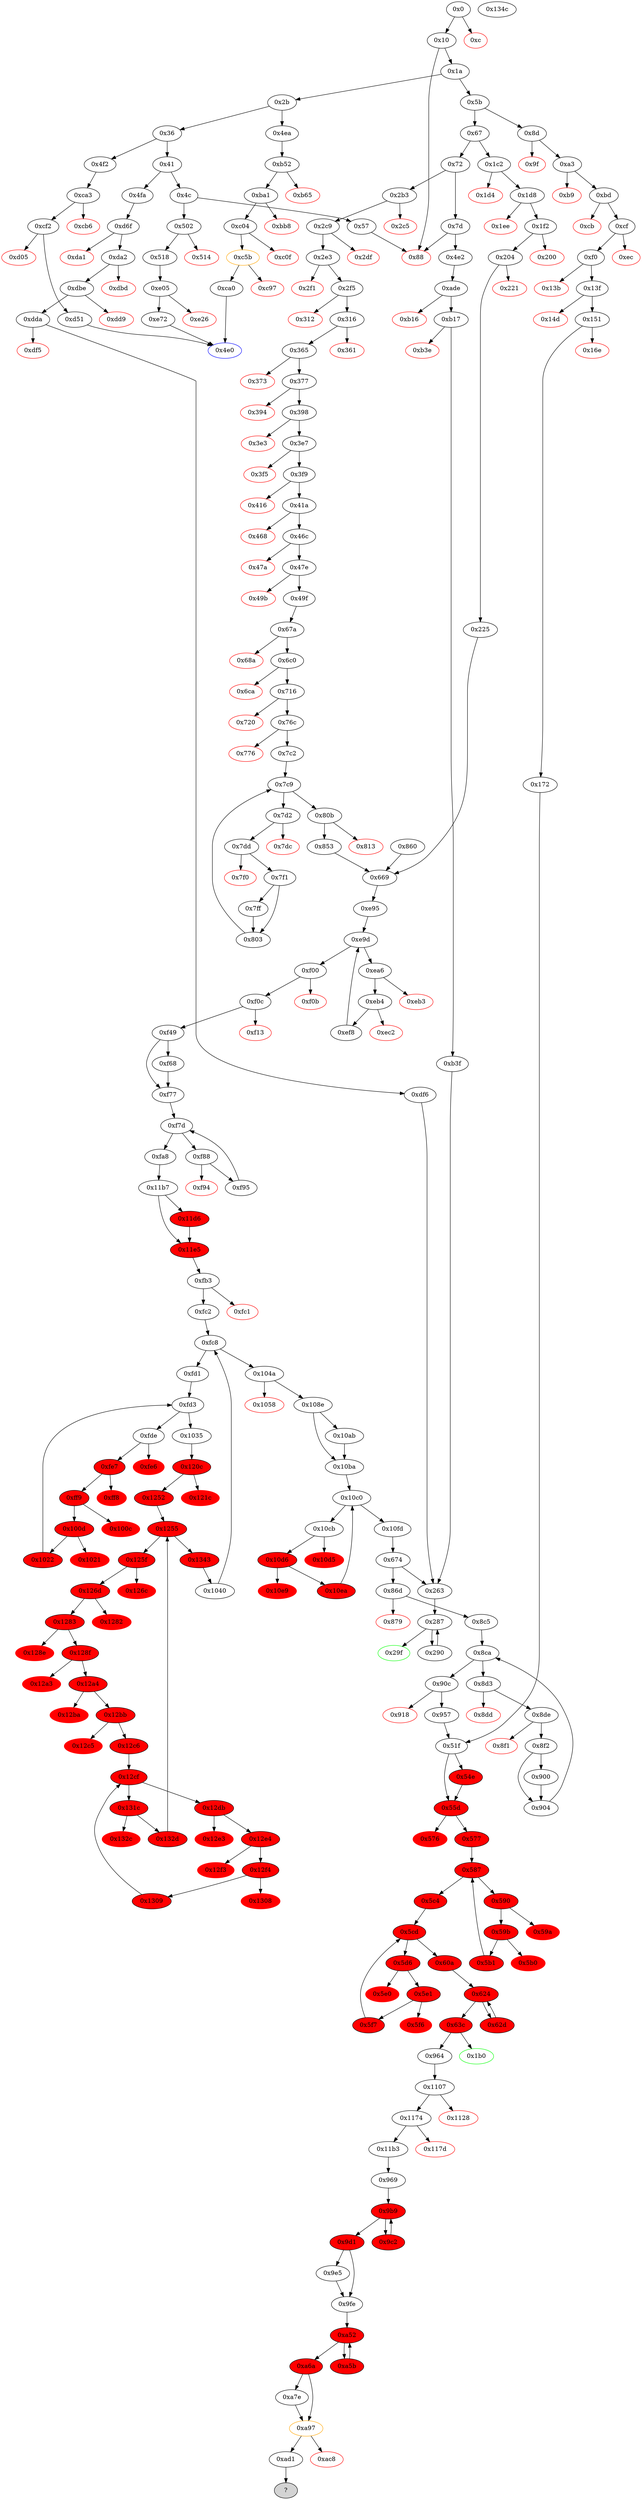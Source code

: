 strict digraph "" {
"?" [style=filled];
"0x5b" [fillcolor=white, id="0x5b", style=filled, tooltip="Block 0x5b\n[0x5b:0x66]\n---\nPredecessors: [0x1a]\nSuccessors: [0x67, 0x8d]\n---\n0x5b JUMPDEST\n0x5c DUP1\n0x5d PUSH4 0x1ef398ec\n0x62 EQ\n0x63 PUSH2 0x8d\n0x66 JUMPI\n---\n0x5b: JUMPDEST \n0x5d: V30 = 0x1ef398ec\n0x62: V31 = EQ 0x1ef398ec V13\n0x63: V32 = 0x8d\n0x66: JUMPI 0x8d V31\n---\nEntry stack: [V13]\nStack pops: 1\nStack additions: [S0]\nExit stack: [V13]\n\nDef sites:\nV13: {0x1a.0x1f}\n"];
"0x7d" [fillcolor=white, id="0x7d", style=filled, tooltip="Block 0x7d\n[0x7d:0x87]\n---\nPredecessors: [0x72]\nSuccessors: [0x88, 0x4e2]\n---\n0x7d DUP1\n0x7e PUSH4 0x4e69d560\n0x83 EQ\n0x84 PUSH2 0x4e2\n0x87 JUMPI\n---\n0x7e: V39 = 0x4e69d560\n0x83: V40 = EQ 0x4e69d560 V13\n0x84: V41 = 0x4e2\n0x87: JUMPI 0x4e2 V40\n---\nEntry stack: [V13]\nStack pops: 1\nStack additions: [S0]\nExit stack: [V13]\n\nDef sites:\nV13: {0x1a.0x1f}\n"];
"0xf68" [fillcolor=white, id="0xf68", style=filled, tooltip="Block 0xf68\n[0xf68:0xf76]\n---\nPredecessors: [0xf49]\nSuccessors: [0xf77]\n---\n0xf68 DUP2\n0xf69 PUSH1 0x20\n0xf6b ADD\n0xf6c PUSH1 0x20\n0xf6e DUP3\n0xf6f MUL\n0xf70 DUP1\n0xf71 CODESIZE\n0xf72 DUP4\n0xf73 CODECOPY\n0xf74 ADD\n0xf75 SWAP1\n0xf76 POP\n---\n0xf69: V1305 = 0x20\n0xf6b: V1306 = ADD 0x20 V1296\n0xf6c: V1307 = 0x20\n0xf6f: V1308 = MUL V1294 0x20\n0xf71: V1309 = CODESIZE\n0xf73: CODECOPY V1306 V1309 V1308\n0xf74: V1310 = ADD V1308 V1306\n---\nEntry stack: [V13, 0x4e0, V279, V325, V374, V421, V663, S12, 0x1, S10, {0x263, 0x860, 0x86d}, S8, 0x60, 0x674, S5, 0x60, V1224, 0x60, V1296, V1294]\nStack pops: 2\nStack additions: [S1, V1310]\nExit stack: [V13, 0x4e0, V279, V325, V374, V421, V663, S12, 0x1, S10, {0x263, 0x860, 0x86d}, S8, 0x60, 0x674, S5, 0x60, V1224, 0x60, V1296, V1310]\n\nDef sites:\nV13: {0x1a.0x1f}\n0x4e0: {0x2b3.0x2b4}\nV279: {0x316.0x323}\nV325: {0x398.0x3a5}\nV374: {0x41a.0x42d}\nV421: {0x49f.0x4b2}\nV663: {0x7c2.0x7c4}\nS12: {0x7c2.0x7c5, 0x7ff.0x7ff}\n0x1: {0x853.0x854}\nS10: {0x860.0x863, 0x853.0x856, 0x1a.0x1f}\n{0x263, 0x860, 0x86d}: {0x860.0x865, 0x853.0x858, 0x1c2.0x1c3}\nS8: {0x225.0x232, 0x316.0x323}\n0x60: {0x669.0x66a}\n0x674: {0x669.0x66c}\nS5: {0x225.0x232, 0x316.0x323}\n0x60: {0xe95.0xe98}\nV1224: {0xe95.0xe97}\n0x60: {0xf49.0xf4a}\nV1296: {0xf49.0xf51}\nV1294: {0xf49.0xf4e}\n"];
"0x587" [fillcolor=red, id="0x587", style=filled, tooltip="Block 0x587\n[0x587:0x58f]\n---\nPredecessors: [0x577, 0x5b1]\nSuccessors: [0x590, 0x5c4]\n---\n0x587 JUMPDEST\n0x588 DUP5\n0x589 DUP2\n0x58a LT\n0x58b ISZERO\n0x58c PUSH2 0x5c4\n0x58f JUMPI\n---\n0x587: JUMPDEST \n0x58a: V486 = LT S0 V448\n0x58b: V487 = ISZERO V486\n0x58c: V488 = 0x5c4\n0x58f: JUMPI 0x5c4 V487\n---\nEntry stack: [S20, S19, S18, S17, S16, S15, 0x0, S13, V1417, V744, S10, {0x1b0, 0x964}, V90, V136, 0x0, V460, V448, V449, V451, 0x1, S0]\nStack pops: 5\nStack additions: [S4, S3, S2, S1, S0]\nExit stack: [S20, S19, S18, S17, S16, S15, 0x0, S13, V1417, V744, S10, {0x1b0, 0x964}, V90, V136, 0x0, V460, V448, V449, V451, 0x1, S0]\n\nDef sites:\nS20: {}\nS19: {}\nS18: {}\nS17: {}\nS16: {}\nS15: {}\n0x0: {0x900.0x900}\nS13: {}\nV1417: {0x108e.0x1094}\nV744: {0x8c5.0x8c7}\nS10: {0x1a.0x1f, 0x957.0x958}\n{0x1b0, 0x964}: {0x8d.0x8e, 0x957.0x95b}\nV90: {0xf0.0xfd}\nV136: {0x172.0x17f}\n0x0: {0x51f.0x53c}\nV460: {0x51f.0x53f}\nV448: {0x51f.0x521}\nV449: {0x51f.0x523}\nV451: {0x51f.0x527}\n0x1: {0x577.0x583}\nS0: {0x5b1.0x5bf, 0x577.0x585}\n"];
"0x316" [fillcolor=white, id="0x316", style=filled, tooltip="Block 0x316\n[0x316:0x360]\n---\nPredecessors: [0x2f5]\nSuccessors: [0x361, 0x365]\n---\n0x316 JUMPDEST\n0x317 SWAP2\n0x318 SWAP1\n0x319 DUP1\n0x31a DUP1\n0x31b PUSH1 0x20\n0x31d MUL\n0x31e PUSH1 0x20\n0x320 ADD\n0x321 PUSH1 0x40\n0x323 MLOAD\n0x324 SWAP1\n0x325 DUP2\n0x326 ADD\n0x327 PUSH1 0x40\n0x329 MSTORE\n0x32a DUP1\n0x32b SWAP4\n0x32c SWAP3\n0x32d SWAP2\n0x32e SWAP1\n0x32f DUP2\n0x330 DUP2\n0x331 MSTORE\n0x332 PUSH1 0x20\n0x334 ADD\n0x335 DUP4\n0x336 DUP4\n0x337 PUSH1 0x20\n0x339 MUL\n0x33a DUP1\n0x33b DUP3\n0x33c DUP5\n0x33d CALLDATACOPY\n0x33e PUSH1 0x0\n0x340 SWAP3\n0x341 ADD\n0x342 SWAP2\n0x343 SWAP1\n0x344 SWAP2\n0x345 MSTORE\n0x346 POP\n0x347 SWAP3\n0x348 SWAP6\n0x349 SWAP5\n0x34a SWAP4\n0x34b PUSH1 0x20\n0x34d DUP2\n0x34e ADD\n0x34f SWAP4\n0x350 POP\n0x351 CALLDATALOAD\n0x352 SWAP2\n0x353 POP\n0x354 POP\n0x355 PUSH1 0x1\n0x357 PUSH1 0x20\n0x359 SHL\n0x35a DUP2\n0x35b GT\n0x35c ISZERO\n0x35d PUSH2 0x365\n0x360 JUMPI\n---\n0x316: JUMPDEST \n0x31b: V274 = 0x20\n0x31d: V275 = MUL 0x20 V259\n0x31e: V276 = 0x20\n0x320: V277 = ADD 0x20 V275\n0x321: V278 = 0x40\n0x323: V279 = M[0x40]\n0x326: V280 = ADD V279 V277\n0x327: V281 = 0x40\n0x329: M[0x40] = V280\n0x331: M[V279] = V259\n0x332: V282 = 0x20\n0x334: V283 = ADD 0x20 V279\n0x337: V284 = 0x20\n0x339: V285 = MUL 0x20 V259\n0x33d: CALLDATACOPY V283 V261 V285\n0x33e: V286 = 0x0\n0x341: V287 = ADD V283 V285\n0x345: M[V287] = 0x0\n0x34b: V288 = 0x20\n0x34e: V289 = ADD 0x24 0x20\n0x351: V290 = CALLDATALOAD 0x24\n0x355: V291 = 0x1\n0x357: V292 = 0x20\n0x359: V293 = SHL 0x20 0x1\n0x35b: V294 = GT V290 0x100000000\n0x35c: V295 = ISZERO V294\n0x35d: V296 = 0x365\n0x360: JUMPI 0x365 V295\n---\nEntry stack: [V13, 0x4e0, V241, 0x4, V261, V259, 0x24]\nStack pops: 5\nStack additions: [V279, S4, S3, 0x44, V290]\nExit stack: [V13, 0x4e0, V279, V241, 0x4, 0x44, V290]\n\nDef sites:\nV13: {0x1a.0x1f}\n0x4e0: {0x2b3.0x2b4}\nV241: {0x2c9.0x2cb}\n0x4: {0x2b3.0x2b7}\nV261: {0x2f5.0x2fb}\nV259: {0x2f5.0x2f7}\n0x24: {0x2c9.0x2d0}\n"];
"0x62d" [fillcolor=red, id="0x62d", style=filled, tooltip="Block 0x62d\n[0x62d:0x63b]\n---\nPredecessors: [0x624]\nSuccessors: [0x624]\n---\n0x62d DUP2\n0x62e DUP2\n0x62f ADD\n0x630 MLOAD\n0x631 DUP4\n0x632 DUP3\n0x633 ADD\n0x634 MSTORE\n0x635 PUSH1 0x20\n0x637 ADD\n0x638 PUSH2 0x624\n0x63b JUMP\n---\n0x62f: V548 = ADD S0 V541\n0x630: V549 = M[V548]\n0x633: V550 = ADD S0 V538\n0x634: M[V550] = V549\n0x635: V551 = 0x20\n0x637: V552 = ADD 0x20 S0\n0x638: V553 = 0x624\n0x63b: JUMP 0x624\n---\nEntry stack: [S28, S27, S26, S25, S24, S23, 0x0, S21, V1417, V744, S18, {0x1b0, 0x964}, V90, V136, 0x0, V460, V448, V449, V451, V510, V451, V538, V538, V541, V543, V543, V538, V541, S0]\nStack pops: 3\nStack additions: [S2, S1, V552]\nExit stack: [S28, S27, S26, S25, S24, S23, 0x0, S21, V1417, V744, S18, {0x1b0, 0x964}, V90, V136, 0x0, V460, V448, V449, V451, V510, V451, V538, V538, V541, V543, V543, V538, V541, V552]\n\nDef sites:\nS28: {}\nS27: {}\nS26: {}\nS25: {}\nS24: {}\nS23: {}\n0x0: {0x900.0x900}\nS21: {}\nV1417: {0x108e.0x1094}\nV744: {0x8c5.0x8c7}\nS18: {0x1a.0x1f, 0x957.0x958}\n{0x1b0, 0x964}: {0x8d.0x8e, 0x957.0x95b}\nV90: {0xf0.0xfd}\nV136: {0x172.0x17f}\n0x0: {0x51f.0x53c}\nV460: {0x51f.0x53f}\nV448: {0x51f.0x521}\nV449: {0x51f.0x523}\nV451: {0x51f.0x527}\nV510: {0x5c4.0x5ca}\nV451: {0x51f.0x527}\nV538: {0x60a.0x612}\nV538: {0x60a.0x612}\nV541: {0x60a.0x61a}\nV543: {0x60a.0x61e}\nV543: {0x60a.0x61e}\nV538: {0x60a.0x612}\nV541: {0x60a.0x61a}\nS0: {0x60a.0x622, 0x62d.0x637}\n"];
"0x813" [color=red, fillcolor=white, id="0x813", style=filled, tooltip="Block 0x813\n[0x813:0x852]\n---\nPredecessors: [0x80b]\nSuccessors: []\n---\n0x813 PUSH1 0x40\n0x815 DUP1\n0x816 MLOAD\n0x817 PUSH3 0x461bcd\n0x81b PUSH1 0xe5\n0x81d SHL\n0x81e DUP2\n0x81f MSTORE\n0x820 PUSH1 0x20\n0x822 PUSH1 0x4\n0x824 DUP3\n0x825 ADD\n0x826 MSTORE\n0x827 PUSH1 0x11\n0x829 PUSH1 0x24\n0x82b DUP3\n0x82c ADD\n0x82d MSTORE\n0x82e PUSH17 0x24b7383aba399030b9329032b8bab0b617\n0x840 PUSH1 0x79\n0x842 SHL\n0x843 PUSH1 0x44\n0x845 DUP3\n0x846 ADD\n0x847 MSTORE\n0x848 SWAP1\n0x849 MLOAD\n0x84a SWAP1\n0x84b DUP2\n0x84c SWAP1\n0x84d SUB\n0x84e PUSH1 0x64\n0x850 ADD\n0x851 SWAP1\n0x852 REVERT\n---\n0x813: V695 = 0x40\n0x816: V696 = M[0x40]\n0x817: V697 = 0x461bcd\n0x81b: V698 = 0xe5\n0x81d: V699 = SHL 0xe5 0x461bcd\n0x81f: M[V696] = 0x8c379a000000000000000000000000000000000000000000000000000000000\n0x820: V700 = 0x20\n0x822: V701 = 0x4\n0x825: V702 = ADD V696 0x4\n0x826: M[V702] = 0x20\n0x827: V703 = 0x11\n0x829: V704 = 0x24\n0x82c: V705 = ADD V696 0x24\n0x82d: M[V705] = 0x11\n0x82e: V706 = 0x24b7383aba399030b9329032b8bab0b617\n0x840: V707 = 0x79\n0x842: V708 = SHL 0x79 0x24b7383aba399030b9329032b8bab0b617\n0x843: V709 = 0x44\n0x846: V710 = ADD V696 0x44\n0x847: M[V710] = 0x496e707574732061726520657175616c2e000000000000000000000000000000\n0x849: V711 = M[0x40]\n0x84d: V712 = SUB V696 V711\n0x84e: V713 = 0x64\n0x850: V714 = ADD 0x64 V712\n0x852: REVERT V711 V714\n---\nEntry stack: [V13, 0x4e0, V279, V325, V374, V421, V663, {0x0, 0x1}]\nStack pops: 0\nStack additions: []\nExit stack: [V13, 0x4e0, V279, V325, V374, V421, V663, {0x0, 0x1}]\n\nDef sites:\nV13: {0x1a.0x1f}\n0x4e0: {0x2b3.0x2b4}\nV279: {0x316.0x323}\nV325: {0x398.0x3a5}\nV374: {0x41a.0x42d}\nV421: {0x49f.0x4b2}\nV663: {0x7c2.0x7c4}\n{0x0, 0x1}: {0x7c2.0x7c5, 0x7ff.0x7ff}\n"];
"0x57" [fillcolor=white, id="0x57", style=filled, tooltip="Block 0x57\n[0x57:0x5a]\n---\nPredecessors: [0x4c]\nSuccessors: [0x88]\n---\n0x57 PUSH2 0x88\n0x5a JUMP\n---\n0x57: V29 = 0x88\n0x5a: JUMP 0x88\n---\nEntry stack: [V13]\nStack pops: 0\nStack additions: []\nExit stack: [V13]\n\nDef sites:\nV13: {0x1a.0x1f}\n"];
"0x7dc" [color=red, fillcolor=white, id="0x7dc", style=filled, tooltip="Block 0x7dc\n[0x7dc:0x7dc]\n---\nPredecessors: [0x7d2]\nSuccessors: []\n---\n0x7dc INVALID\n---\n0x7dc: INVALID \n---\nEntry stack: [V13, 0x4e0, V279, V325, V374, V421, V663, {0x0, 0x1}, S2, V325, S0]\nStack pops: 0\nStack additions: []\nExit stack: [V13, 0x4e0, V279, V325, V374, V421, V663, {0x0, 0x1}, S2, V325, S0]\n\nDef sites:\nV13: {0x1a.0x1f}\n0x4e0: {0x2b3.0x2b4}\nV279: {0x316.0x323}\nV325: {0x398.0x3a5}\nV374: {0x41a.0x42d}\nV421: {0x49f.0x4b2}\nV663: {0x7c2.0x7c4}\n{0x0, 0x1}: {0x7c2.0x7c5, 0x7ff.0x7ff}\nS2: {0x803.0x806, 0x7c2.0x7c7}\nV325: {0x398.0x3a5}\nS0: {0x803.0x806, 0x7c2.0x7c7}\n"];
"0x1d4" [color=red, fillcolor=white, id="0x1d4", style=filled, tooltip="Block 0x1d4\n[0x1d4:0x1d7]\n---\nPredecessors: [0x1c2]\nSuccessors: []\n---\n0x1d4 PUSH1 0x0\n0x1d6 DUP1\n0x1d7 REVERT\n---\n0x1d4: V160 = 0x0\n0x1d7: REVERT 0x0 0x0\n---\nEntry stack: [V13, 0x263, 0x4, V155]\nStack pops: 0\nStack additions: []\nExit stack: [V13, 0x263, 0x4, V155]\n\nDef sites:\nV13: {0x1a.0x1f}\n0x263: {0x1c2.0x1c3}\n0x4: {0x1c2.0x1c6}\nV155: {0x1c2.0x1ca}\n"];
"0x221" [color=red, fillcolor=white, id="0x221", style=filled, tooltip="Block 0x221\n[0x221:0x224]\n---\nPredecessors: [0x204]\nSuccessors: []\n---\n0x221 PUSH1 0x0\n0x223 DUP1\n0x224 REVERT\n---\n0x221: V193 = 0x0\n0x224: REVERT 0x0 0x0\n---\nEntry stack: [V13, 0x263, V161, 0x4, V181, V179, 0x24]\nStack pops: 0\nStack additions: []\nExit stack: [V13, 0x263, V161, 0x4, V181, V179, 0x24]\n\nDef sites:\nV13: {0x1a.0x1f}\n0x263: {0x1c2.0x1c3}\nV161: {0x1d8.0x1da}\n0x4: {0x1c2.0x1c6}\nV181: {0x204.0x20a}\nV179: {0x204.0x206}\n0x24: {0x1d8.0x1df}\n"];
"0x13f" [fillcolor=white, id="0x13f", style=filled, tooltip="Block 0x13f\n[0x13f:0x14c]\n---\nPredecessors: [0xf0]\nSuccessors: [0x14d, 0x151]\n---\n0x13f JUMPDEST\n0x140 DUP3\n0x141 ADD\n0x142 DUP4\n0x143 PUSH1 0x20\n0x145 DUP3\n0x146 ADD\n0x147 GT\n0x148 ISZERO\n0x149 PUSH2 0x151\n0x14c JUMPI\n---\n0x13f: JUMPDEST \n0x141: V109 = ADD 0x4 V101\n0x143: V110 = 0x20\n0x146: V111 = ADD V109 0x20\n0x147: V112 = GT V111 V52\n0x148: V113 = ISZERO V112\n0x149: V114 = 0x151\n0x14c: JUMPI 0x151 V113\n---\nEntry stack: [V13, 0x1b0, V90, V52, 0x4, 0x44, V101]\nStack pops: 4\nStack additions: [S3, S2, S1, V109]\nExit stack: [V13, 0x1b0, V90, V52, 0x4, 0x44, V109]\n\nDef sites:\nV13: {0x1a.0x1f}\n0x1b0: {0x8d.0x8e}\nV90: {0xf0.0xfd}\nV52: {0xa3.0xa5}\n0x4: {0x8d.0x91}\n0x44: {0xf0.0x128}\nV101: {0xf0.0x12b}\n"];
"0x4c" [fillcolor=white, id="0x4c", style=filled, tooltip="Block 0x4c\n[0x4c:0x56]\n---\nPredecessors: [0x41]\nSuccessors: [0x57, 0x502]\n---\n0x4c DUP1\n0x4d PUSH4 0xe1fa8e84\n0x52 EQ\n0x53 PUSH2 0x502\n0x56 JUMPI\n---\n0x4d: V26 = 0xe1fa8e84\n0x52: V27 = EQ 0xe1fa8e84 V13\n0x53: V28 = 0x502\n0x56: JUMPI 0x502 V27\n---\nEntry stack: [V13]\nStack pops: 1\nStack additions: [S0]\nExit stack: [V13]\n\nDef sites:\nV13: {0x1a.0x1f}\n"];
"0x1283" [fillcolor=red, id="0x1283", style=filled, tooltip="Block 0x1283\n[0x1283:0x128d]\n---\nPredecessors: [0x126d]\nSuccessors: [0x128e, 0x128f]\n---\n0x1283 JUMPDEST\n0x1284 DUP8\n0x1285 DUP5\n0x1286 DUP2\n0x1287 MLOAD\n0x1288 DUP2\n0x1289 LT\n0x128a PUSH2 0x128f\n0x128d JUMPI\n---\n0x1283: JUMPDEST \n0x1287: V1586 = M[V1512]\n0x1289: V1587 = LT S3 V1586\n0x128a: V1588 = 0x128f\n0x128d: JUMPI 0x128f V1587\n---\nEntry stack: [S27, S26, S25, S24, S23, S22, S21, S20, {0x263, 0x86d}, V199, 0x60, 0x674, V199, 0x60, V1224, V1296, V1512, V1335, S9, 0x1040, V1512, V1296, 0x60, V1540, S3, V1581, 0x0, V1584]\nStack pops: 8\nStack additions: [S7, S6, S5, S4, S3, S2, S1, S0, S7, S3]\nExit stack: [S27, S26, S25, S24, S23, S22, S21, S20, {0x263, 0x86d}, V199, 0x60, 0x674, V199, 0x60, V1224, V1296, V1512, V1335, S9, 0x1040, V1512, V1296, 0x60, V1540, S3, V1581, 0x0, V1584, V1512, S3]\n\nDef sites:\nS27: {}\nS26: {}\nS25: {}\nS24: {}\nS23: {}\nS22: {}\nS21: {}\nS20: {0x860.0x863, 0x1a.0x1f}\n{0x263, 0x86d}: {0x860.0x865, 0x1c2.0x1c3}\nV199: {0x225.0x232}\n0x60: {0x669.0x66a}\n0x674: {0x669.0x66c}\nV199: {0x225.0x232}\n0x60: {0xe95.0xe98}\nV1224: {0xe95.0xe97}\nV1296: {0xf49.0xf51}\nV1512: {0x11b7.0x11bf}\nV1335: {0xfc2.0xfc3}\nS9: {0x1040.0x1045, 0xfc2.0xfc6}\n0x1040: {0x1035.0x1037}\nV1512: {0x11b7.0x11bf}\nV1296: {0xf49.0xf51}\n0x60: {0x120c.0x1212}\nV1540: {0x120c.0x120e}\nS3: {0x1252.0x1253, 0x132d.0x133e}\nV1581: {0x126d.0x1275}\n0x0: {0x126d.0x1278}\nV1584: {0x126d.0x127c}\n"];
"0x125f" [fillcolor=red, id="0x125f", style=filled, tooltip="Block 0x125f\n[0x125f:0x126b]\n---\nPredecessors: [0x1255]\nSuccessors: [0x126c, 0x126d]\n---\n0x125f PUSH1 0x0\n0x1261 DUP5\n0x1262 PUSH1 0x0\n0x1264 DUP2\n0x1265 MLOAD\n0x1266 DUP2\n0x1267 LT\n0x1268 PUSH2 0x126d\n0x126b JUMPI\n---\n0x125f: V1571 = 0x0\n0x1262: V1572 = 0x0\n0x1265: V1573 = M[V1296]\n0x1267: V1574 = LT 0x0 V1573\n0x1268: V1575 = 0x126d\n0x126b: JUMPI 0x126d V1574\n---\nEntry stack: [S24, S23, S22, S21, S20, S19, S18, S17, {0x263, 0x86d}, V199, 0x60, 0x674, V199, 0x60, V1224, V1296, V1512, V1335, S6, 0x1040, V1512, V1296, 0x60, V1540, S0]\nStack pops: 4\nStack additions: [S3, S2, S1, S0, 0x0, S3, 0x0]\nExit stack: [S24, S23, S22, S21, S20, S19, S18, S17, {0x263, 0x86d}, V199, 0x60, 0x674, V199, 0x60, V1224, V1296, V1512, V1335, S6, 0x1040, V1512, V1296, 0x60, V1540, S0, 0x0, V1296, 0x0]\n\nDef sites:\nS24: {}\nS23: {}\nS22: {}\nS21: {}\nS20: {}\nS19: {}\nS18: {}\nS17: {0x860.0x863, 0x1a.0x1f}\n{0x263, 0x86d}: {0x860.0x865, 0x1c2.0x1c3}\nV199: {0x225.0x232}\n0x60: {0x669.0x66a}\n0x674: {0x669.0x66c}\nV199: {0x225.0x232}\n0x60: {0xe95.0xe98}\nV1224: {0xe95.0xe97}\nV1296: {0xf49.0xf51}\nV1512: {0x11b7.0x11bf}\nV1335: {0xfc2.0xfc3}\nS6: {0x1040.0x1045, 0xfc2.0xfc6}\n0x1040: {0x1035.0x1037}\nV1512: {0x11b7.0x11bf}\nV1296: {0xf49.0xf51}\n0x60: {0x120c.0x1212}\nV1540: {0x120c.0x120e}\nS0: {0x1252.0x1253, 0x132d.0x133e}\n"];
"0x5e0" [color=red, fillcolor=red, id="0x5e0", style=filled, tooltip="Block 0x5e0\n[0x5e0:0x5e0]\n---\nPredecessors: [0x5d6]\nSuccessors: []\n---\n0x5e0 INVALID\n---\n0x5e0: INVALID \n---\nEntry stack: [S22, S21, S20, S19, S18, S17, 0x0, S15, V1417, V744, S12, {0x1b0, 0x964}, V90, V136, 0x0, V460, V448, V449, V451, V510, S2, V136, S0]\nStack pops: 0\nStack additions: []\nExit stack: [S22, S21, S20, S19, S18, S17, 0x0, S15, V1417, V744, S12, {0x1b0, 0x964}, V90, V136, 0x0, V460, V448, V449, V451, V510, S2, V136, S0]\n\nDef sites:\nS22: {}\nS21: {}\nS20: {}\nS19: {}\nS18: {}\nS17: {}\n0x0: {0x900.0x900}\nS15: {}\nV1417: {0x108e.0x1094}\nV744: {0x8c5.0x8c7}\nS12: {0x1a.0x1f, 0x957.0x958}\n{0x1b0, 0x964}: {0x8d.0x8e, 0x957.0x95b}\nV90: {0xf0.0xfd}\nV136: {0x172.0x17f}\n0x0: {0x51f.0x53c}\nV460: {0x51f.0x53f}\nV448: {0x51f.0x521}\nV449: {0x51f.0x523}\nV451: {0x51f.0x527}\nV510: {0x5c4.0x5ca}\nS2: {0x5c4.0x5cb, 0x5f7.0x605}\nV136: {0x172.0x17f}\nS0: {0x5c4.0x5cb, 0x5f7.0x605}\n"];
"0xc97" [color=red, fillcolor=white, id="0xc97", style=filled, tooltip="Block 0xc97\n[0xc97:0xc9f]\n---\nPredecessors: [0xc5b]\nSuccessors: []\n---\n0xc97 RETURNDATASIZE\n0xc98 PUSH1 0x0\n0xc9a DUP1\n0xc9b RETURNDATACOPY\n0xc9c RETURNDATASIZE\n0xc9d PUSH1 0x0\n0xc9f REVERT\n---\n0xc97: V1053 = RETURNDATASIZE\n0xc98: V1054 = 0x0\n0xc9b: RETURNDATACOPY 0x0 0x0 V1053\n0xc9c: V1055 = RETURNDATASIZE\n0xc9d: V1056 = 0x0\n0xc9f: REVERT 0x0 V1055\n---\nEntry stack: [V13, 0x4e0, V1050]\nStack pops: 0\nStack additions: []\nExit stack: [V13, 0x4e0, V1050]\n\nDef sites:\nV13: {0x1a.0x1f}\n0x4e0: {0x4ea.0x4eb}\nV1050: {0xc5b.0xc90}\n"];
"0x76c" [fillcolor=white, id="0x76c", style=filled, tooltip="Block 0x76c\n[0x76c:0x775]\n---\nPredecessors: [0x716]\nSuccessors: [0x776, 0x7c2]\n---\n0x76c JUMPDEST\n0x76d DUP3\n0x76e MLOAD\n0x76f DUP5\n0x770 MLOAD\n0x771 EQ\n0x772 PUSH2 0x7c2\n0x775 JUMPI\n---\n0x76c: JUMPDEST \n0x76e: V641 = M[V325]\n0x770: V642 = M[V279]\n0x771: V643 = EQ V642 V641\n0x772: V644 = 0x7c2\n0x775: JUMPI 0x7c2 V643\n---\nEntry stack: [V13, 0x4e0, V279, V325, V374, V421]\nStack pops: 4\nStack additions: [S3, S2, S1, S0]\nExit stack: [V13, 0x4e0, V279, V325, V374, V421]\n\nDef sites:\nV13: {0x1a.0x1f}\n0x4e0: {0x2b3.0x2b4}\nV279: {0x316.0x323}\nV325: {0x398.0x3a5}\nV374: {0x41a.0x42d}\nV421: {0x49f.0x4b2}\n"];
"0xea6" [fillcolor=white, id="0xea6", style=filled, tooltip="Block 0xea6\n[0xea6:0xeb2]\n---\nPredecessors: [0xe9d]\nSuccessors: [0xeb3, 0xeb4]\n---\n0xea6 PUSH1 0x4\n0xea8 SLOAD\n0xea9 DUP5\n0xeaa DUP3\n0xeab DUP2\n0xeac MLOAD\n0xead DUP2\n0xeae LT\n0xeaf PUSH2 0xeb4\n0xeb2 JUMPI\n---\n0xea6: V1230 = 0x4\n0xea8: V1231 = S[0x4]\n0xeac: V1232 = M[S3]\n0xeae: V1233 = LT S0 V1232\n0xeaf: V1234 = 0xeb4\n0xeb2: JUMPI 0xeb4 V1233\n---\nEntry stack: [V13, 0x4e0, V279, V325, V374, V421, V663, S10, 0x1, S8, {0x263, 0x860, 0x86d}, S6, 0x60, 0x674, S3, 0x60, V1224, S0]\nStack pops: 4\nStack additions: [S3, S2, S1, S0, V1231, S3, S0]\nExit stack: [V13, 0x4e0, V279, V325, V374, V421, V663, S10, 0x1, S8, {0x263, 0x860, 0x86d}, S6, 0x60, 0x674, S3, 0x60, V1224, S0, V1231, S3, S0]\n\nDef sites:\nV13: {0x1a.0x1f}\n0x4e0: {0x2b3.0x2b4}\nV279: {0x316.0x323}\nV325: {0x398.0x3a5}\nV374: {0x41a.0x42d}\nV421: {0x49f.0x4b2}\nV663: {0x7c2.0x7c4}\nS10: {0x7c2.0x7c5, 0x7ff.0x7ff}\n0x1: {0x853.0x854}\nS8: {0x860.0x863, 0x853.0x856, 0x1a.0x1f}\n{0x263, 0x860, 0x86d}: {0x860.0x865, 0x853.0x858, 0x1c2.0x1c3}\nS6: {0x225.0x232, 0x316.0x323}\n0x60: {0x669.0x66a}\n0x674: {0x669.0x66c}\nS3: {0x225.0x232, 0x316.0x323}\n0x60: {0xe95.0xe98}\nV1224: {0xe95.0xe97}\nS0: {0xef8.0xefb, 0xe95.0xe9b}\n"];
"0x1035" [fillcolor=white, id="0x1035", style=filled, tooltip="Block 0x1035\n[0x1035:0x103f]\n---\nPredecessors: [0xfd3]\nSuccessors: [0x120c]\n---\n0x1035 JUMPDEST\n0x1036 POP\n0x1037 PUSH2 0x1040\n0x103a DUP4\n0x103b DUP6\n0x103c PUSH2 0x120c\n0x103f JUMP\n---\n0x1035: JUMPDEST \n0x1037: V1382 = 0x1040\n0x103c: V1383 = 0x120c\n0x103f: JUMP 0x120c\n---\nEntry stack: [S19, S18, S17, S16, S15, S14, S13, S12, {0x263, 0x86d}, V199, 0x60, 0x674, V199, 0x60, V1224, V1296, V1512, V1335, S1, S0]\nStack pops: 5\nStack additions: [S4, S3, S2, S1, 0x1040, S3, S4]\nExit stack: [S19, S18, S17, S16, S15, S14, S13, S12, {0x263, 0x86d}, V199, 0x60, 0x674, V199, 0x60, V1224, V1296, V1512, V1335, S1, 0x1040, V1512, V1296]\n\nDef sites:\nS19: {}\nS18: {}\nS17: {}\nS16: {}\nS15: {}\nS14: {}\nS13: {}\nS12: {0x860.0x863, 0x1a.0x1f}\n{0x263, 0x86d}: {0x860.0x865, 0x1c2.0x1c3}\nV199: {0x225.0x232}\n0x60: {0x669.0x66a}\n0x674: {0x669.0x66c}\nV199: {0x225.0x232}\n0x60: {0xe95.0xe98}\nV1224: {0xe95.0xe97}\nV1296: {0xf49.0xf51}\nV1512: {0x11b7.0x11bf}\nV1335: {0xfc2.0xfc3}\nS1: {0x1040.0x1045, 0xfc2.0xfc6}\nS0: {0xfd1.0xfd1, 0x1022.0x1030}\n"];
"0xf95" [fillcolor=white, id="0xf95", style=filled, tooltip="Block 0xf95\n[0xf95:0xfa7]\n---\nPredecessors: [0xf88]\nSuccessors: [0xf7d]\n---\n0xf95 JUMPDEST\n0xf96 PUSH1 0x20\n0xf98 SWAP1\n0xf99 DUP2\n0xf9a MUL\n0xf9b SWAP2\n0xf9c SWAP1\n0xf9d SWAP2\n0xf9e ADD\n0xf9f ADD\n0xfa0 MSTORE\n0xfa1 PUSH1 0x1\n0xfa3 ADD\n0xfa4 PUSH2 0xf7d\n0xfa7 JUMP\n---\n0xf95: JUMPDEST \n0xf96: V1321 = 0x20\n0xf9a: V1322 = MUL 0x20 {0x0, 0x1, 0x2, 0x3, 0x4, 0x5, 0x6, 0x7, 0x8}\n0xf9e: V1323 = ADD V1322 V1296\n0xf9f: V1324 = ADD V1323 0x20\n0xfa0: M[V1324] = 0x0\n0xfa1: V1325 = 0x1\n0xfa3: V1326 = ADD 0x1 {0x0, 0x1, 0x2, 0x3, 0x4, 0x5, 0x6, 0x7, 0x8}\n0xfa4: V1327 = 0xf7d\n0xfa7: JUMP 0xf7d\n---\nEntry stack: [S19, S18, S17, S16, S15, S14, S13, S12, {0x263, 0x86d}, V199, 0x60, 0x674, V199, 0x60, V1224, V1296, {0x0, 0x1, 0x2, 0x3, 0x4, 0x5, 0x6, 0x7, 0x8}, 0x0, V1296, {0x0, 0x1, 0x2, 0x3, 0x4, 0x5, 0x6, 0x7, 0x8}]\nStack pops: 4\nStack additions: [V1326]\nExit stack: [S19, S18, S17, S16, S15, S14, S13, S12, {0x263, 0x86d}, V199, 0x60, 0x674, V199, 0x60, V1224, V1296, V1326]\n\nDef sites:\nS19: {}\nS18: {}\nS17: {}\nS16: {}\nS15: {}\nS14: {}\nS13: {}\nS12: {0x860.0x863, 0x1a.0x1f}\n{0x263, 0x86d}: {0x860.0x865, 0x1c2.0x1c3}\nV199: {0x225.0x232}\n0x60: {0x669.0x66a}\n0x674: {0x669.0x66c}\nV199: {0x225.0x232}\n0x60: {0xe95.0xe98}\nV1224: {0xe95.0xe97}\nV1296: {0xf49.0xf51}\n{0x0, 0x1, 0x2, 0x3, 0x4, 0x5, 0x6, 0x7, 0x8}: {0xf95.0xfa3, 0xf77.0xf7b}\n0x0: {0xf88.0xf88}\nV1296: {0xf49.0xf51}\n{0x0, 0x1, 0x2, 0x3, 0x4, 0x5, 0x6, 0x7, 0x8}: {0xf95.0xfa3, 0xf77.0xf7b}\n"];
"0x1a" [fillcolor=white, id="0x1a", style=filled, tooltip="Block 0x1a\n[0x1a:0x2a]\n---\nPredecessors: [0x10]\nSuccessors: [0x2b, 0x5b]\n---\n0x1a PUSH1 0x0\n0x1c CALLDATALOAD\n0x1d PUSH1 0xe0\n0x1f SHR\n0x20 DUP1\n0x21 PUSH4 0x5d649ea9\n0x26 GT\n0x27 PUSH2 0x5b\n0x2a JUMPI\n---\n0x1a: V10 = 0x0\n0x1c: V11 = CALLDATALOAD 0x0\n0x1d: V12 = 0xe0\n0x1f: V13 = SHR 0xe0 V11\n0x21: V14 = 0x5d649ea9\n0x26: V15 = GT 0x5d649ea9 V13\n0x27: V16 = 0x5b\n0x2a: JUMPI 0x5b V15\n---\nEntry stack: []\nStack pops: 0\nStack additions: [V13]\nExit stack: [V13]\n\nDef sites:\n"];
"0x204" [fillcolor=white, id="0x204", style=filled, tooltip="Block 0x204\n[0x204:0x220]\n---\nPredecessors: [0x1f2]\nSuccessors: [0x221, 0x225]\n---\n0x204 JUMPDEST\n0x205 DUP1\n0x206 CALLDATALOAD\n0x207 SWAP1\n0x208 PUSH1 0x20\n0x20a ADD\n0x20b SWAP2\n0x20c DUP5\n0x20d PUSH1 0x20\n0x20f DUP4\n0x210 MUL\n0x211 DUP5\n0x212 ADD\n0x213 GT\n0x214 PUSH1 0x1\n0x216 PUSH1 0x20\n0x218 SHL\n0x219 DUP4\n0x21a GT\n0x21b OR\n0x21c ISZERO\n0x21d PUSH2 0x225\n0x220 JUMPI\n---\n0x204: JUMPDEST \n0x206: V179 = CALLDATALOAD V172\n0x208: V180 = 0x20\n0x20a: V181 = ADD 0x20 V172\n0x20d: V182 = 0x20\n0x210: V183 = MUL V179 0x20\n0x212: V184 = ADD V181 V183\n0x213: V185 = GT V184 V161\n0x214: V186 = 0x1\n0x216: V187 = 0x20\n0x218: V188 = SHL 0x20 0x1\n0x21a: V189 = GT V179 0x100000000\n0x21b: V190 = OR V189 V185\n0x21c: V191 = ISZERO V190\n0x21d: V192 = 0x225\n0x220: JUMPI 0x225 V191\n---\nEntry stack: [V13, 0x263, V161, 0x4, 0x24, V172]\nStack pops: 4\nStack additions: [S3, S2, V181, V179, S1]\nExit stack: [V13, 0x263, V161, 0x4, V181, V179, 0x24]\n\nDef sites:\nV13: {0x1a.0x1f}\n0x263: {0x1c2.0x1c3}\nV161: {0x1d8.0x1da}\n0x4: {0x1c2.0x1c6}\n0x24: {0x1d8.0x1df}\nV172: {0x1f2.0x1f4}\n"];
"0x16e" [color=red, fillcolor=white, id="0x16e", style=filled, tooltip="Block 0x16e\n[0x16e:0x171]\n---\nPredecessors: [0x151]\nSuccessors: []\n---\n0x16e PUSH1 0x0\n0x170 DUP1\n0x171 REVERT\n---\n0x16e: V130 = 0x0\n0x171: REVERT 0x0 0x0\n---\nEntry stack: [V13, 0x1b0, V90, V52, 0x4, V118, V116, 0x44]\nStack pops: 0\nStack additions: []\nExit stack: [V13, 0x1b0, V90, V52, 0x4, V118, V116, 0x44]\n\nDef sites:\nV13: {0x1a.0x1f}\n0x1b0: {0x8d.0x8e}\nV90: {0xf0.0xfd}\nV52: {0xa3.0xa5}\n0x4: {0x8d.0x91}\nV118: {0x151.0x157}\nV116: {0x151.0x153}\n0x44: {0xf0.0x128}\n"];
"0x416" [color=red, fillcolor=white, id="0x416", style=filled, tooltip="Block 0x416\n[0x416:0x419]\n---\nPredecessors: [0x3f9]\nSuccessors: []\n---\n0x416 PUSH1 0x0\n0x418 DUP1\n0x419 REVERT\n---\n0x416: V365 = 0x0\n0x419: REVERT 0x0 0x0\n---\nEntry stack: [V13, 0x4e0, V279, V325, V241, 0x4, V353, V351, 0x64]\nStack pops: 0\nStack additions: []\nExit stack: [V13, 0x4e0, V279, V325, V241, 0x4, V353, V351, 0x64]\n\nDef sites:\nV13: {0x1a.0x1f}\n0x4e0: {0x2b3.0x2b4}\nV279: {0x316.0x323}\nV325: {0x398.0x3a5}\nV241: {0x2c9.0x2cb}\n0x4: {0x2b3.0x2b7}\nV353: {0x3f9.0x3ff}\nV351: {0x3f9.0x3fb}\n0x64: {0x398.0x3d0}\n"];
"0x7f0" [color=red, fillcolor=white, id="0x7f0", style=filled, tooltip="Block 0x7f0\n[0x7f0:0x7f0]\n---\nPredecessors: [0x7dd]\nSuccessors: []\n---\n0x7f0 INVALID\n---\n0x7f0: INVALID \n---\nEntry stack: [V13, 0x4e0, V279, V325, V374, V421, V663, {0x0, 0x1}, S3, V677, V279, S0]\nStack pops: 0\nStack additions: []\nExit stack: [V13, 0x4e0, V279, V325, V374, V421, V663, {0x0, 0x1}, S3, V677, V279, S0]\n\nDef sites:\nV13: {0x1a.0x1f}\n0x4e0: {0x2b3.0x2b4}\nV279: {0x316.0x323}\nV325: {0x398.0x3a5}\nV374: {0x41a.0x42d}\nV421: {0x49f.0x4b2}\nV663: {0x7c2.0x7c4}\n{0x0, 0x1}: {0x7c2.0x7c5, 0x7ff.0x7ff}\nS3: {0x803.0x806, 0x7c2.0x7c7}\nV677: {0x7dd.0x7e5}\nV279: {0x316.0x323}\nS0: {0x803.0x806, 0x7c2.0x7c7}\n"];
"0x0" [fillcolor=white, id="0x0", style=filled, tooltip="Block 0x0\n[0x0:0xb]\n---\nPredecessors: []\nSuccessors: [0xc, 0x10]\n---\n0x0 PUSH1 0x80\n0x2 PUSH1 0x40\n0x4 MSTORE\n0x5 CALLVALUE\n0x6 DUP1\n0x7 ISZERO\n0x8 PUSH2 0x10\n0xb JUMPI\n---\n0x0: V0 = 0x80\n0x2: V1 = 0x40\n0x4: M[0x40] = 0x80\n0x5: V2 = CALLVALUE\n0x7: V3 = ISZERO V2\n0x8: V4 = 0x10\n0xb: JUMPI 0x10 V3\n---\nEntry stack: []\nStack pops: 0\nStack additions: [V2]\nExit stack: [V2]\n\nDef sites:\n"];
"0x8f1" [color=red, fillcolor=white, id="0x8f1", style=filled, tooltip="Block 0x8f1\n[0x8f1:0x8f1]\n---\nPredecessors: [0x8de]\nSuccessors: []\n---\n0x8f1 INVALID\n---\n0x8f1: INVALID \n---\nEntry stack: [S12, S11, S10, S9, S8, 0x0, S6, V1417, V744, S3, V757, S1, S0]\nStack pops: 0\nStack additions: []\nExit stack: [S12, S11, S10, S9, S8, 0x0, S6, V1417, V744, S3, V757, S1, S0]\n\nDef sites:\nS12: {}\nS11: {}\nS10: {}\nS9: {}\nS8: {}\n0x0: {0x900.0x900}\nS6: {}\nV1417: {0x108e.0x1094}\nV744: {0x8c5.0x8c7}\nS3: {0x8c5.0x8c8, 0x904.0x907}\nV757: {0x8de.0x8e6}\nS1: {}\nS0: {0x8c5.0x8c8, 0x904.0x907}\n"];
"0x373" [color=red, fillcolor=white, id="0x373", style=filled, tooltip="Block 0x373\n[0x373:0x376]\n---\nPredecessors: [0x365]\nSuccessors: []\n---\n0x373 PUSH1 0x0\n0x375 DUP1\n0x376 REVERT\n---\n0x373: V304 = 0x0\n0x376: REVERT 0x0 0x0\n---\nEntry stack: [V13, 0x4e0, V279, V241, 0x4, 0x44, V298]\nStack pops: 0\nStack additions: []\nExit stack: [V13, 0x4e0, V279, V241, 0x4, 0x44, V298]\n\nDef sites:\nV13: {0x1a.0x1f}\n0x4e0: {0x2b3.0x2b4}\nV279: {0x316.0x323}\nV241: {0x2c9.0x2cb}\n0x4: {0x2b3.0x2b7}\n0x44: {0x316.0x34e}\nV298: {0x365.0x367}\n"];
"0x10cb" [fillcolor=white, id="0x10cb", style=filled, tooltip="Block 0x10cb\n[0x10cb:0x10d4]\n---\nPredecessors: [0x10c0]\nSuccessors: [0x10d5, 0x10d6]\n---\n0x10cb DUP4\n0x10cc DUP2\n0x10cd DUP2\n0x10ce MLOAD\n0x10cf DUP2\n0x10d0 LT\n0x10d1 PUSH2 0x10d6\n0x10d4 JUMPI\n---\n0x10ce: V1438 = M[V1296]\n0x10d0: V1439 = LT S0 V1438\n0x10d1: V1440 = 0x10d6\n0x10d4: JUMPI 0x10d6 V1439\n---\nEntry stack: [S18, S17, S16, S15, S14, S13, S12, S11, {0x263, 0x86d}, V199, 0x60, 0x674, V199, V1417, V1224, V1296, V1512, V1335, S0]\nStack pops: 4\nStack additions: [S3, S2, S1, S0, S3, S0]\nExit stack: [S18, S17, S16, S15, S14, S13, S12, S11, {0x263, 0x86d}, V199, 0x60, 0x674, V199, V1417, V1224, V1296, V1512, V1335, S0, V1296, S0]\n\nDef sites:\nS18: {}\nS17: {}\nS16: {}\nS15: {}\nS14: {}\nS13: {}\nS12: {}\nS11: {0x860.0x863, 0x1a.0x1f}\n{0x263, 0x86d}: {0x860.0x865, 0x1c2.0x1c3}\nV199: {0x225.0x232}\n0x60: {0x669.0x66a}\n0x674: {0x669.0x66c}\nV199: {0x225.0x232}\nV1417: {0x108e.0x1094}\nV1224: {0xe95.0xe97}\nV1296: {0xf49.0xf51}\nV1512: {0x11b7.0x11bf}\nV1335: {0xfc2.0xfc3}\nS0: {0x10ea.0x10f8, 0x10ba.0x10be}\n"];
"0x134c" [fillcolor=white, id="0x134c", style=filled, tooltip="Block 0x134c\n[0x134c:0x148a]\n---\nPredecessors: []\nSuccessors: []\n---\n0x134c INVALID\n0x134d PUSH6 0x6c656d656e74\n0x1354 PUSH20 0x20646f206e6f742062656c6f6e6720746f207468\n0x1369 PUSH6 0x206669656c64\n0x1370 SLOAD\n0x1371 PUSH10 0x6d6520666f7220726576\n0x137c PUSH6 0x616c20686173\n0x1383 SHA3\n0x1384 PUSH15 0x6f7420706173736564207965742e4e\n0x1394 PUSH16 0x20737570706f727420666f72206d6f72\n0x13a5 PUSH6 0x207468616e20\n0x13ac PUSH19 0x206f757470757420656c656d656e74732e656c\n0x13c0 PUSH6 0x6d656e747320\n0x13c7 PUSH13 0x656e677468206973206e6f7420\n0x13d5 PUSH6 0x7175616c2074\n0x13dc PUSH16 0x206d2e4e756d626572206f6620666965\n0x13ed PUSH13 0x6420656c656d656e7473206973\n0x13fb SHA3\n0x13fc PUSH15 0x6f7420646976697369626c65206279\n0x140c SHA3\n0x140d PUSH19 0x2e54686973206368616c6c656e676520697320\n0x1421 PUSH15 0x6f206c6f6e67657220616374697665\n0x1431 MISSING 0x2e\n0x1432 SHA3\n0x1433 SLOAD\n0x1434 PUSH9 0x616e6b20796f752066\n0x143e PUSH16 0x722070617274696369706174696e672e\n0x144f LOG2\n0x1450 PUSH6 0x627a7a723158\n0x1457 SHA3\n0x1458 MISSING 0xce\n0x1459 MISSING 0xd\n0x145a MISSING 0xc7\n0x145b MISSING 0xa9\n0x145c XOR\n0x145d DUP2\n0x145e LOG4\n0x145f PUSH5 0x14342ed3df\n0x1465 MISSING 0x1e\n0x1466 EXTCODECOPY\n0x1467 MISSING 0xaf\n0x1468 MISSING 0xd6\n0x1469 SWAP5\n0x146a MISSING 0xc6\n0x146b SHR\n0x146c DUP2\n0x146d MISSING 0x24\n0x146e DUP15\n0x146f SWAP10\n0x1470 MISSING 0x28\n0x1471 MISSING 0xcb\n0x1472 MISSING 0xb7\n0x1473 MISSING 0x49\n0x1474 MISSING 0xf7\n0x1475 POP\n0x1476 PUSH3 0x356473\n0x147a PUSH16 0x6c634300050b0032\n---\n0x134c: INVALID \n0x134d: V1658 = 0x6c656d656e74\n0x1354: V1659 = 0x20646f206e6f742062656c6f6e6720746f207468\n0x1369: V1660 = 0x206669656c64\n0x1370: V1661 = S[0x206669656c64]\n0x1371: V1662 = 0x6d6520666f7220726576\n0x137c: V1663 = 0x616c20686173\n0x1383: V1664 = SHA3 0x616c20686173 0x6d6520666f7220726576\n0x1384: V1665 = 0x6f7420706173736564207965742e4e\n0x1394: V1666 = 0x20737570706f727420666f72206d6f72\n0x13a5: V1667 = 0x207468616e20\n0x13ac: V1668 = 0x206f757470757420656c656d656e74732e656c\n0x13c0: V1669 = 0x6d656e747320\n0x13c7: V1670 = 0x656e677468206973206e6f7420\n0x13d5: V1671 = 0x7175616c2074\n0x13dc: V1672 = 0x206d2e4e756d626572206f6620666965\n0x13ed: V1673 = 0x6420656c656d656e7473206973\n0x13fb: V1674 = SHA3 0x6420656c656d656e7473206973 0x206d2e4e756d626572206f6620666965\n0x13fc: V1675 = 0x6f7420646976697369626c65206279\n0x140c: V1676 = SHA3 0x6f7420646976697369626c65206279 V1674\n0x140d: V1677 = 0x2e54686973206368616c6c656e676520697320\n0x1421: V1678 = 0x6f206c6f6e67657220616374697665\n0x1431: MISSING 0x2e\n0x1432: V1679 = SHA3 S0 S1\n0x1433: V1680 = S[V1679]\n0x1434: V1681 = 0x616e6b20796f752066\n0x143e: V1682 = 0x722070617274696369706174696e672e\n0x144f: LOG 0x722070617274696369706174696e672e 0x616e6b20796f752066 V1680 S2\n0x1450: V1683 = 0x627a7a723158\n0x1457: V1684 = SHA3 0x627a7a723158 S3\n0x1458: MISSING 0xce\n0x1459: MISSING 0xd\n0x145a: MISSING 0xc7\n0x145b: MISSING 0xa9\n0x145c: V1685 = XOR S0 S1\n0x145e: LOG S2 V1685 S2 S3 S4 S5\n0x145f: V1686 = 0x14342ed3df\n0x1465: MISSING 0x1e\n0x1466: EXTCODECOPY S0 S1 S2 S3\n0x1467: MISSING 0xaf\n0x1468: MISSING 0xd6\n0x146a: MISSING 0xc6\n0x146b: V1687 = SHR S0 S1\n0x146d: MISSING 0x24\n0x1470: MISSING 0x28\n0x1471: MISSING 0xcb\n0x1472: MISSING 0xb7\n0x1473: MISSING 0x49\n0x1474: MISSING 0xf7\n0x1476: V1688 = 0x356473\n0x147a: V1689 = 0x6c634300050b0032\n---\nEntry stack: []\nStack pops: 0\nStack additions: [0x6f206c6f6e67657220616374697665, 0x2e54686973206368616c6c656e676520697320, V1676, 0x7175616c2074, 0x656e677468206973206e6f7420, 0x6d656e747320, 0x206f757470757420656c656d656e74732e656c, 0x207468616e20, 0x20737570706f727420666f72206d6f72, 0x6f7420706173736564207965742e4e, V1664, V1661, 0x20646f206e6f742062656c6f6e6720746f207468, 0x6c656d656e74, V1684, 0x14342ed3df, S5, S1, S2, S3, S4, S0, S2, V1687, S2, S9, S0, S1, S2, S3, S4, S5, S6, S7, S8, S14, S10, S11, S12, S13, S14, 0x6c634300050b0032, 0x356473]\nExit stack: []\n\nDef sites:\n"];
"0x577" [fillcolor=red, id="0x577", style=filled, tooltip="Block 0x577\n[0x577:0x586]\n---\nPredecessors: [0x55d]\nSuccessors: [0x587]\n---\n0x577 JUMPDEST\n0x578 PUSH1 0x20\n0x57a SWAP1\n0x57b DUP2\n0x57c MUL\n0x57d SWAP2\n0x57e SWAP1\n0x57f SWAP2\n0x580 ADD\n0x581 ADD\n0x582 MSTORE\n0x583 PUSH1 0x1\n0x585 PUSH1 0x0\n---\n0x577: JUMPDEST \n0x578: V480 = 0x20\n0x57c: V481 = MUL 0x20 0x0\n0x580: V482 = ADD 0x0 V451\n0x581: V483 = ADD V482 0x20\n0x582: M[V483] = V475\n0x583: V484 = 0x1\n0x585: V485 = 0x0\n---\nEntry stack: [S21, S20, S19, S18, S17, S16, 0x0, S14, V1417, V744, S11, {0x1b0, 0x964}, V90, V136, 0x0, V460, V448, V449, V451, V475, V451, 0x0]\nStack pops: 3\nStack additions: [0x1, 0x0]\nExit stack: [S21, S20, S19, S18, S17, S16, 0x0, S14, V1417, V744, S11, {0x1b0, 0x964}, V90, V136, 0x0, V460, V448, V449, V451, 0x1, 0x0]\n\nDef sites:\nS21: {}\nS20: {}\nS19: {}\nS18: {}\nS17: {}\nS16: {}\n0x0: {0x900.0x900}\nS14: {}\nV1417: {0x108e.0x1094}\nV744: {0x8c5.0x8c7}\nS11: {0x1a.0x1f, 0x957.0x958}\n{0x1b0, 0x964}: {0x8d.0x8e, 0x957.0x95b}\nV90: {0xf0.0xfd}\nV136: {0x172.0x17f}\n0x0: {0x51f.0x53c}\nV460: {0x51f.0x53f}\nV448: {0x51f.0x521}\nV449: {0x51f.0x523}\nV451: {0x51f.0x527}\nV475: {0x55d.0x56a}\nV451: {0x51f.0x527}\n0x0: {0x55d.0x56c}\n"];
"0x1309" [fillcolor=red, id="0x1309", style=filled, tooltip="Block 0x1309\n[0x1309:0x131b]\n---\nPredecessors: [0x12f4]\nSuccessors: [0x12cf]\n---\n0x1309 JUMPDEST\n0x130a PUSH1 0x20\n0x130c SWAP1\n0x130d DUP2\n0x130e MUL\n0x130f SWAP2\n0x1310 SWAP1\n0x1311 SWAP2\n0x1312 ADD\n0x1313 ADD\n0x1314 MSTORE\n0x1315 PUSH1 0x1\n0x1317 ADD\n0x1318 PUSH2 0x12cf\n0x131b JUMP\n---\n0x1309: JUMPDEST \n0x130a: V1639 = 0x20\n0x130e: V1640 = MUL 0x20 S0\n0x1312: V1641 = ADD V1640 V1296\n0x1313: V1642 = ADD V1641 0x20\n0x1314: M[V1642] = V1635\n0x1315: V1643 = 0x1\n0x1317: V1644 = ADD 0x1 S3\n0x1318: V1645 = 0x12cf\n0x131b: JUMP 0x12cf\n---\nEntry stack: [S31, S30, S29, S28, S27, S26, S25, S24, {0x263, 0x86d}, V199, 0x60, 0x674, V199, 0x60, V1224, V1296, V1512, V1335, S13, 0x1040, V1512, V1296, 0x60, V1540, S7, V1581, V1605, V1614, S3, V1635, V1296, S0]\nStack pops: 4\nStack additions: [V1644]\nExit stack: [S31, S30, S29, S28, S27, S26, S25, S24, {0x263, 0x86d}, V199, 0x60, 0x674, V199, 0x60, V1224, V1296, V1512, V1335, S13, 0x1040, V1512, V1296, 0x60, V1540, S7, V1581, V1605, V1614, V1644]\n\nDef sites:\nS31: {}\nS30: {}\nS29: {}\nS28: {}\nS27: {}\nS26: {}\nS25: {}\nS24: {0x860.0x863, 0x1a.0x1f}\n{0x263, 0x86d}: {0x860.0x865, 0x1c2.0x1c3}\nV199: {0x225.0x232}\n0x60: {0x669.0x66a}\n0x674: {0x669.0x66c}\nV199: {0x225.0x232}\n0x60: {0xe95.0xe98}\nV1224: {0xe95.0xe97}\nV1296: {0xf49.0xf51}\nV1512: {0x11b7.0x11bf}\nV1335: {0xfc2.0xfc3}\nS13: {0x1040.0x1045, 0xfc2.0xfc6}\n0x1040: {0x1035.0x1037}\nV1512: {0x11b7.0x11bf}\nV1296: {0xf49.0xf51}\n0x60: {0x120c.0x1212}\nV1540: {0x120c.0x120e}\nS7: {0x1252.0x1253, 0x132d.0x133e}\nV1581: {0x126d.0x1275}\nV1605: {0x12a4.0x12ad}\nV1614: {0x12c6.0x12ca}\nS3: {0x1309.0x1317, 0x12c6.0x12cd}\nV1635: {0x12f4.0x12fd}\nV1296: {0xf49.0xf51}\nS0: {0x1309.0x1317, 0x12c6.0x12cd}\n"];
"0x10c0" [fillcolor=white, id="0x10c0", style=filled, tooltip="Block 0x10c0\n[0x10c0:0x10ca]\n---\nPredecessors: [0x10ba, 0x10ea]\nSuccessors: [0x10cb, 0x10fd]\n---\n0x10c0 JUMPDEST\n0x10c1 PUSH1 0x8\n0x10c3 SLOAD\n0x10c4 DUP2\n0x10c5 LT\n0x10c6 ISZERO\n0x10c7 PUSH2 0x10fd\n0x10ca JUMPI\n---\n0x10c0: JUMPDEST \n0x10c1: V1433 = 0x8\n0x10c3: V1434 = S[0x8]\n0x10c5: V1435 = LT S0 V1434\n0x10c6: V1436 = ISZERO V1435\n0x10c7: V1437 = 0x10fd\n0x10ca: JUMPI 0x10fd V1436\n---\nEntry stack: [S18, S17, S16, S15, S14, S13, S12, S11, {0x263, 0x86d}, V199, 0x60, 0x674, V199, V1417, V1224, V1296, V1512, V1335, S0]\nStack pops: 1\nStack additions: [S0]\nExit stack: [S18, S17, S16, S15, S14, S13, S12, S11, {0x263, 0x86d}, V199, 0x60, 0x674, V199, V1417, V1224, V1296, V1512, V1335, S0]\n\nDef sites:\nS18: {}\nS17: {}\nS16: {}\nS15: {}\nS14: {}\nS13: {}\nS12: {}\nS11: {0x860.0x863, 0x1a.0x1f}\n{0x263, 0x86d}: {0x860.0x865, 0x1c2.0x1c3}\nV199: {0x225.0x232}\n0x60: {0x669.0x66a}\n0x674: {0x669.0x66c}\nV199: {0x225.0x232}\nV1417: {0x108e.0x1094}\nV1224: {0xe95.0xe97}\nV1296: {0xf49.0xf51}\nV1512: {0x11b7.0x11bf}\nV1335: {0xfc2.0xfc3}\nS0: {0x10ea.0x10f8, 0x10ba.0x10be}\n"];
"0xf88" [fillcolor=white, id="0xf88", style=filled, tooltip="Block 0xf88\n[0xf88:0xf93]\n---\nPredecessors: [0xf7d]\nSuccessors: [0xf94, 0xf95]\n---\n0xf88 PUSH1 0x0\n0xf8a DUP3\n0xf8b DUP3\n0xf8c DUP2\n0xf8d MLOAD\n0xf8e DUP2\n0xf8f LT\n0xf90 PUSH2 0xf95\n0xf93 JUMPI\n---\n0xf88: V1317 = 0x0\n0xf8d: V1318 = M[V1296]\n0xf8f: V1319 = LT S0 V1318\n0xf90: V1320 = 0xf95\n0xf93: JUMPI 0xf95 V1319\n---\nEntry stack: [V13, 0x4e0, V279, V325, V374, V421, V663, S11, 0x1, S9, {0x263, 0x860, 0x86d}, S7, 0x60, 0x674, S4, 0x60, V1224, V1296, S0]\nStack pops: 2\nStack additions: [S1, S0, 0x0, S1, S0]\nExit stack: [S16, S15, S14, S13, S12, S11, S10, S9, {0x263, 0x86d}, S7, 0x60, 0x674, S4, 0x60, S2, S1, {0x0, 0x1, 0x2, 0x3, 0x4, 0x5, 0x6, 0x7, 0x8}, 0x0, S1, {0x0, 0x1, 0x2, 0x3, 0x4, 0x5, 0x6, 0x7, 0x8}]\n\nDef sites:\nV13: {0x1a.0x1f}\n0x4e0: {0x2b3.0x2b4}\nV279: {0x316.0x323}\nV325: {0x398.0x3a5}\nV374: {0x41a.0x42d}\nV421: {0x49f.0x4b2}\nV663: {0x7c2.0x7c4}\nS11: {0x7c2.0x7c5, 0x7ff.0x7ff}\n0x1: {0x853.0x854}\nS9: {0x860.0x863, 0x853.0x856, 0x1a.0x1f}\n{0x263, 0x860, 0x86d}: {0x860.0x865, 0x853.0x858, 0x1c2.0x1c3}\nS7: {0x225.0x232, 0x316.0x323}\n0x60: {0x669.0x66a}\n0x674: {0x669.0x66c}\nS4: {0x225.0x232, 0x316.0x323}\n0x60: {0xe95.0xe98}\nV1224: {0xe95.0xe97}\nV1296: {0xf49.0xf51}\nS0: {0xf95.0xfa3, 0xf77.0xf7b}\n"];
"0x1021" [color=red, fillcolor=red, id="0x1021", style=filled, tooltip="Block 0x1021\n[0x1021:0x1021]\n---\nPredecessors: [0x100d]\nSuccessors: []\n---\n0x1021 INVALID\n---\n0x1021: INVALID \n---\nEntry stack: [S22, S21, S20, S19, S18, S17, S16, S15, {0x263, 0x86d}, V199, 0x60, 0x674, V199, 0x60, V1224, V1296, V1512, V1335, S4, S3, V1371, V1296, S0]\nStack pops: 0\nStack additions: []\nExit stack: [S22, S21, S20, S19, S18, S17, S16, S15, {0x263, 0x86d}, V199, 0x60, 0x674, V199, 0x60, V1224, V1296, V1512, V1335, S4, S3, V1371, V1296, S0]\n\nDef sites:\nS22: {}\nS21: {}\nS20: {}\nS19: {}\nS18: {}\nS17: {}\nS16: {}\nS15: {0x860.0x863, 0x1a.0x1f}\n{0x263, 0x86d}: {0x860.0x865, 0x1c2.0x1c3}\nV199: {0x225.0x232}\n0x60: {0x669.0x66a}\n0x674: {0x669.0x66c}\nV199: {0x225.0x232}\n0x60: {0xe95.0xe98}\nV1224: {0xe95.0xe97}\nV1296: {0xf49.0xf51}\nV1512: {0x11b7.0x11bf}\nV1335: {0xfc2.0xfc3}\nS4: {0x1040.0x1045, 0xfc2.0xfc6}\nS3: {0xfd1.0xfd1, 0x1022.0x1030}\nV1371: {0x100d.0x1016}\nV1296: {0xf49.0xf51}\nS0: {0xfd1.0xfd1, 0x1022.0x1030}\n"];
"0x1308" [color=red, fillcolor=red, id="0x1308", style=filled, tooltip="Block 0x1308\n[0x1308:0x1308]\n---\nPredecessors: [0x12f4]\nSuccessors: []\n---\n0x1308 INVALID\n---\n0x1308: INVALID \n---\nEntry stack: [S31, S30, S29, S28, S27, S26, S25, S24, {0x263, 0x86d}, V199, 0x60, 0x674, V199, 0x60, V1224, V1296, V1512, V1335, S13, 0x1040, V1512, V1296, 0x60, V1540, S7, V1581, V1605, V1614, S3, V1635, V1296, S0]\nStack pops: 0\nStack additions: []\nExit stack: [S31, S30, S29, S28, S27, S26, S25, S24, {0x263, 0x86d}, V199, 0x60, 0x674, V199, 0x60, V1224, V1296, V1512, V1335, S13, 0x1040, V1512, V1296, 0x60, V1540, S7, V1581, V1605, V1614, S3, V1635, V1296, S0]\n\nDef sites:\nS31: {}\nS30: {}\nS29: {}\nS28: {}\nS27: {}\nS26: {}\nS25: {}\nS24: {0x860.0x863, 0x1a.0x1f}\n{0x263, 0x86d}: {0x860.0x865, 0x1c2.0x1c3}\nV199: {0x225.0x232}\n0x60: {0x669.0x66a}\n0x674: {0x669.0x66c}\nV199: {0x225.0x232}\n0x60: {0xe95.0xe98}\nV1224: {0xe95.0xe97}\nV1296: {0xf49.0xf51}\nV1512: {0x11b7.0x11bf}\nV1335: {0xfc2.0xfc3}\nS13: {0x1040.0x1045, 0xfc2.0xfc6}\n0x1040: {0x1035.0x1037}\nV1512: {0x11b7.0x11bf}\nV1296: {0xf49.0xf51}\n0x60: {0x120c.0x1212}\nV1540: {0x120c.0x120e}\nS7: {0x1252.0x1253, 0x132d.0x133e}\nV1581: {0x126d.0x1275}\nV1605: {0x12a4.0x12ad}\nV1614: {0x12c6.0x12ca}\nS3: {0x1309.0x1317, 0x12c6.0x12cd}\nV1635: {0x12f4.0x12fd}\nV1296: {0xf49.0xf51}\nS0: {0x1309.0x1317, 0x12c6.0x12cd}\n"];
"0x9c2" [fillcolor=red, id="0x9c2", style=filled, tooltip="Block 0x9c2\n[0x9c2:0x9d0]\n---\nPredecessors: [0x9b9]\nSuccessors: [0x9b9]\n---\n0x9c2 DUP2\n0x9c3 DUP2\n0x9c4 ADD\n0x9c5 MLOAD\n0x9c6 DUP4\n0x9c7 DUP3\n0x9c8 ADD\n0x9c9 MSTORE\n0x9ca PUSH1 0x20\n0x9cc ADD\n0x9cd PUSH2 0x9b9\n0x9d0 JUMP\n---\n0x9c4: V820 = ADD S0 V815\n0x9c5: V821 = M[V820]\n0x9c8: V822 = ADD S0 V814\n0x9c9: M[V822] = V821\n0x9ca: V823 = 0x20\n0x9cc: V824 = ADD 0x20 S0\n0x9cd: V825 = 0x9b9\n0x9d0: JUMP 0x9b9\n---\nEntry stack: [S20, S19, S18, S17, S16, S15, S14, S13, S12, V744, 0xa95e6e2a182411e7a6f9ed114a85c3761d87f9b8f453d842c71235aa64fff99f, S9, V808, V808, V814, V815, V812, V812, V814, V815, S0]\nStack pops: 3\nStack additions: [S2, S1, V824]\nExit stack: [S20, S19, S18, S17, S16, S15, S14, S13, S12, V744, 0xa95e6e2a182411e7a6f9ed114a85c3761d87f9b8f453d842c71235aa64fff99f, S9, V808, V808, V814, V815, V812, V812, V814, V815, V824]\n\nDef sites:\nS20: {}\nS19: {}\nS18: {}\nS17: {}\nS16: {}\nS15: {}\nS14: {}\nS13: {}\nS12: {}\nV744: {0x8c5.0x8c7}\n0xa95e6e2a182411e7a6f9ed114a85c3761d87f9b8f453d842c71235aa64fff99f: {0x969.0x985}\nS9: {}\nV808: {0x969.0x977}\nV808: {0x969.0x977}\nV814: {0x969.0x9ae}\nV815: {0x969.0x9b2}\nV812: {0x969.0x984}\nV812: {0x969.0x984}\nV814: {0x969.0x9ae}\nV815: {0x969.0x9b2}\nS0: {0x969.0x9b7, 0x9c2.0x9cc}\n"];
"0xb52" [fillcolor=white, id="0xb52", style=filled, tooltip="Block 0xb52\n[0xb52:0xb64]\n---\nPredecessors: [0x4ea]\nSuccessors: [0xb65, 0xba1]\n---\n0xb52 JUMPDEST\n0xb53 PUSH1 0x0\n0xb55 SLOAD\n0xb56 PUSH1 0x1\n0xb58 PUSH1 0x1\n0xb5a PUSH1 0xa0\n0xb5c SHL\n0xb5d SUB\n0xb5e AND\n0xb5f CALLER\n0xb60 EQ\n0xb61 PUSH2 0xba1\n0xb64 JUMPI\n---\n0xb52: JUMPDEST \n0xb53: V943 = 0x0\n0xb55: V944 = S[0x0]\n0xb56: V945 = 0x1\n0xb58: V946 = 0x1\n0xb5a: V947 = 0xa0\n0xb5c: V948 = SHL 0xa0 0x1\n0xb5d: V949 = SUB 0x10000000000000000000000000000000000000000 0x1\n0xb5e: V950 = AND 0xffffffffffffffffffffffffffffffffffffffff V944\n0xb5f: V951 = CALLER\n0xb60: V952 = EQ V951 V950\n0xb61: V953 = 0xba1\n0xb64: JUMPI 0xba1 V952\n---\nEntry stack: [V13, 0x4e0]\nStack pops: 0\nStack additions: []\nExit stack: [V13, 0x4e0]\n\nDef sites:\nV13: {0x1a.0x1f}\n0x4e0: {0x4ea.0x4eb}\n"];
"0x2f5" [fillcolor=white, id="0x2f5", style=filled, tooltip="Block 0x2f5\n[0x2f5:0x311]\n---\nPredecessors: [0x2e3]\nSuccessors: [0x312, 0x316]\n---\n0x2f5 JUMPDEST\n0x2f6 DUP1\n0x2f7 CALLDATALOAD\n0x2f8 SWAP1\n0x2f9 PUSH1 0x20\n0x2fb ADD\n0x2fc SWAP2\n0x2fd DUP5\n0x2fe PUSH1 0x20\n0x300 DUP4\n0x301 MUL\n0x302 DUP5\n0x303 ADD\n0x304 GT\n0x305 PUSH1 0x1\n0x307 PUSH1 0x20\n0x309 SHL\n0x30a DUP4\n0x30b GT\n0x30c OR\n0x30d ISZERO\n0x30e PUSH2 0x316\n0x311 JUMPI\n---\n0x2f5: JUMPDEST \n0x2f7: V259 = CALLDATALOAD V252\n0x2f9: V260 = 0x20\n0x2fb: V261 = ADD 0x20 V252\n0x2fe: V262 = 0x20\n0x301: V263 = MUL V259 0x20\n0x303: V264 = ADD V261 V263\n0x304: V265 = GT V264 V241\n0x305: V266 = 0x1\n0x307: V267 = 0x20\n0x309: V268 = SHL 0x20 0x1\n0x30b: V269 = GT V259 0x100000000\n0x30c: V270 = OR V269 V265\n0x30d: V271 = ISZERO V270\n0x30e: V272 = 0x316\n0x311: JUMPI 0x316 V271\n---\nEntry stack: [V13, 0x4e0, V241, 0x4, 0x24, V252]\nStack pops: 4\nStack additions: [S3, S2, V261, V259, S1]\nExit stack: [V13, 0x4e0, V241, 0x4, V261, V259, 0x24]\n\nDef sites:\nV13: {0x1a.0x1f}\n0x4e0: {0x2b3.0x2b4}\nV241: {0x2c9.0x2cb}\n0x4: {0x2b3.0x2b7}\n0x24: {0x2c9.0x2d0}\nV252: {0x2e3.0x2e5}\n"];
"0x1252" [fillcolor=red, id="0x1252", style=filled, tooltip="Block 0x1252\n[0x1252:0x1254]\n---\nPredecessors: [0x120c]\nSuccessors: [0x1255]\n---\n0x1252 JUMPDEST\n0x1253 PUSH1 0x0\n---\n0x1252: JUMPDEST \n0x1253: V1566 = 0x0\n---\nEntry stack: [S23, S22, S21, S20, S19, S18, S17, S16, {0x263, 0x86d}, V199, 0x60, 0x674, V199, 0x60, V1224, V1296, V1512, V1335, S5, 0x1040, V1512, V1296, 0x60, V1540]\nStack pops: 0\nStack additions: [0x0]\nExit stack: [S23, S22, S21, S20, S19, S18, S17, S16, {0x263, 0x86d}, V199, 0x60, 0x674, V199, 0x60, V1224, V1296, V1512, V1335, S5, 0x1040, V1512, V1296, 0x60, V1540, 0x0]\n\nDef sites:\nS23: {}\nS22: {}\nS21: {}\nS20: {}\nS19: {}\nS18: {}\nS17: {}\nS16: {0x860.0x863, 0x1a.0x1f}\n{0x263, 0x86d}: {0x860.0x865, 0x1c2.0x1c3}\nV199: {0x225.0x232}\n0x60: {0x669.0x66a}\n0x674: {0x669.0x66c}\nV199: {0x225.0x232}\n0x60: {0xe95.0xe98}\nV1224: {0xe95.0xe97}\nV1296: {0xf49.0xf51}\nV1512: {0x11b7.0x11bf}\nV1335: {0xfc2.0xfc3}\nS5: {0x1040.0x1045, 0xfc2.0xfc6}\n0x1040: {0x1035.0x1037}\nV1512: {0x11b7.0x11bf}\nV1296: {0xf49.0xf51}\n0x60: {0x120c.0x1212}\nV1540: {0x120c.0x120e}\n"];
"0xa52" [fillcolor=red, id="0xa52", style=filled, tooltip="Block 0xa52\n[0xa52:0xa5a]\n---\nPredecessors: [0x9fe, 0xa5b]\nSuccessors: [0xa5b, 0xa6a]\n---\n0xa52 JUMPDEST\n0xa53 DUP4\n0xa54 DUP2\n0xa55 LT\n0xa56 ISZERO\n0xa57 PUSH2 0xa6a\n0xa5a JUMPI\n---\n0xa52: JUMPDEST \n0xa55: V859 = LT S0 V855\n0xa56: V860 = ISZERO V859\n0xa57: V861 = 0xa6a\n0xa5a: JUMPI 0xa6a V860\n---\nEntry stack: [S20, S19, S18, S17, S16, S15, S14, S13, S12, V744, 0xa95e6e2a182411e7a6f9ed114a85c3761d87f9b8f453d842c71235aa64fff99f, S9, V848, V848, V854, V857, V855, V855, V854, V857, S0]\nStack pops: 4\nStack additions: [S3, S2, S1, S0]\nExit stack: [S20, S19, S18, S17, S16, S15, S14, S13, S12, V744, 0xa95e6e2a182411e7a6f9ed114a85c3761d87f9b8f453d842c71235aa64fff99f, S9, V848, V848, V854, V857, V855, V855, V854, V857, S0]\n\nDef sites:\nS20: {}\nS19: {}\nS18: {}\nS17: {}\nS16: {}\nS15: {}\nS14: {}\nS13: {}\nS12: {}\nV744: {0x8c5.0x8c7}\n0xa95e6e2a182411e7a6f9ed114a85c3761d87f9b8f453d842c71235aa64fff99f: {0x9fe.0xa0c}\nS9: {}\nV848: {0x9fe.0xa30}\nV848: {0x9fe.0xa30}\nV854: {0x9fe.0xa43}\nV857: {0x9fe.0xa4b}\nV855: {0x9fe.0xa47}\nV855: {0x9fe.0xa47}\nV854: {0x9fe.0xa43}\nV857: {0x9fe.0xa4b}\nS0: {0xa5b.0xa65, 0x9fe.0xa50}\n"];
"0x9e5" [fillcolor=white, id="0x9e5", style=filled, tooltip="Block 0x9e5\n[0x9e5:0x9fd]\n---\nPredecessors: [0x9d1]\nSuccessors: [0x9fe]\n---\n0x9e5 DUP1\n0x9e6 DUP3\n0x9e7 SUB\n0x9e8 DUP1\n0x9e9 MLOAD\n0x9ea PUSH1 0x1\n0x9ec DUP4\n0x9ed PUSH1 0x20\n0x9ef SUB\n0x9f0 PUSH2 0x100\n0x9f3 EXP\n0x9f4 SUB\n0x9f5 NOT\n0x9f6 AND\n0x9f7 DUP2\n0x9f8 MSTORE\n0x9f9 PUSH1 0x20\n0x9fb ADD\n0x9fc SWAP2\n0x9fd POP\n---\n0x9e7: V831 = SUB V826 V828\n0x9e9: V832 = M[V831]\n0x9ea: V833 = 0x1\n0x9ed: V834 = 0x20\n0x9ef: V835 = SUB 0x20 V828\n0x9f0: V836 = 0x100\n0x9f3: V837 = EXP 0x100 V835\n0x9f4: V838 = SUB V837 0x1\n0x9f5: V839 = NOT V838\n0x9f6: V840 = AND V839 V832\n0x9f8: M[V831] = V840\n0x9f9: V841 = 0x20\n0x9fb: V842 = ADD 0x20 V831\n---\nEntry stack: [S15, S14, S13, S12, S11, S10, S9, S8, S7, V744, 0xa95e6e2a182411e7a6f9ed114a85c3761d87f9b8f453d842c71235aa64fff99f, S4, V808, V808, V826, V828]\nStack pops: 2\nStack additions: [V842, S0]\nExit stack: [S15, S14, S13, S12, S11, S10, S9, S8, S7, V744, 0xa95e6e2a182411e7a6f9ed114a85c3761d87f9b8f453d842c71235aa64fff99f, S4, V808, V808, V842, V828]\n\nDef sites:\nS15: {}\nS14: {}\nS13: {}\nS12: {}\nS11: {}\nS10: {}\nS9: {}\nS8: {}\nS7: {}\nV744: {0x8c5.0x8c7}\n0xa95e6e2a182411e7a6f9ed114a85c3761d87f9b8f453d842c71235aa64fff99f: {0x969.0x985}\nS4: {}\nV808: {0x969.0x977}\nV808: {0x969.0x977}\nV826: {0x9d1.0x9da}\nV828: {0x9d1.0x9de}\n"];
"0x5f7" [fillcolor=red, id="0x5f7", style=filled, tooltip="Block 0x5f7\n[0x5f7:0x609]\n---\nPredecessors: [0x5e1]\nSuccessors: [0x5cd]\n---\n0x5f7 JUMPDEST\n0x5f8 PUSH1 0x20\n0x5fa SWAP1\n0x5fb DUP2\n0x5fc MUL\n0x5fd SWAP2\n0x5fe SWAP1\n0x5ff SWAP2\n0x600 ADD\n0x601 ADD\n0x602 MSTORE\n0x603 PUSH1 0x1\n0x605 ADD\n0x606 PUSH2 0x5cd\n0x609 JUMP\n---\n0x5f7: JUMPDEST \n0x5f8: V528 = 0x20\n0x5fc: V529 = MUL 0x20 V524\n0x600: V530 = ADD V529 V451\n0x601: V531 = ADD V530 0x20\n0x602: M[V531] = V523\n0x603: V532 = 0x1\n0x605: V533 = ADD 0x1 S3\n0x606: V534 = 0x5cd\n0x609: JUMP 0x5cd\n---\nEntry stack: [S23, S22, S21, S20, S19, S18, 0x0, S16, V1417, V744, S13, {0x1b0, 0x964}, V90, V136, 0x0, V460, V448, V449, V451, V510, S3, V523, V451, V524]\nStack pops: 4\nStack additions: [V533]\nExit stack: [S23, S22, S21, S20, S19, S18, 0x0, S16, V1417, V744, S13, {0x1b0, 0x964}, V90, V136, 0x0, V460, V448, V449, V451, V510, V533]\n\nDef sites:\nS23: {}\nS22: {}\nS21: {}\nS20: {}\nS19: {}\nS18: {}\n0x0: {0x900.0x900}\nS16: {}\nV1417: {0x108e.0x1094}\nV744: {0x8c5.0x8c7}\nS13: {0x1a.0x1f, 0x957.0x958}\n{0x1b0, 0x964}: {0x8d.0x8e, 0x957.0x95b}\nV90: {0xf0.0xfd}\nV136: {0x172.0x17f}\n0x0: {0x51f.0x53c}\nV460: {0x51f.0x53f}\nV448: {0x51f.0x521}\nV449: {0x51f.0x523}\nV451: {0x51f.0x527}\nV510: {0x5c4.0x5ca}\nS3: {0x5c4.0x5cb, 0x5f7.0x605}\nV523: {0x5e1.0x5e9}\nV451: {0x51f.0x527}\nV524: {0x5e1.0x5ed}\n"];
"0x2b3" [fillcolor=white, id="0x2b3", style=filled, tooltip="Block 0x2b3\n[0x2b3:0x2c4]\n---\nPredecessors: [0x72]\nSuccessors: [0x2c5, 0x2c9]\n---\n0x2b3 JUMPDEST\n0x2b4 PUSH2 0x4e0\n0x2b7 PUSH1 0x4\n0x2b9 DUP1\n0x2ba CALLDATASIZE\n0x2bb SUB\n0x2bc PUSH1 0x80\n0x2be DUP2\n0x2bf LT\n0x2c0 ISZERO\n0x2c1 PUSH2 0x2c9\n0x2c4 JUMPI\n---\n0x2b3: JUMPDEST \n0x2b4: V232 = 0x4e0\n0x2b7: V233 = 0x4\n0x2ba: V234 = CALLDATASIZE\n0x2bb: V235 = SUB V234 0x4\n0x2bc: V236 = 0x80\n0x2bf: V237 = LT V235 0x80\n0x2c0: V238 = ISZERO V237\n0x2c1: V239 = 0x2c9\n0x2c4: JUMPI 0x2c9 V238\n---\nEntry stack: [V13]\nStack pops: 0\nStack additions: [0x4e0, 0x4, V235]\nExit stack: [V13, 0x4e0, 0x4, V235]\n\nDef sites:\nV13: {0x1a.0x1f}\n"];
"0x394" [color=red, fillcolor=white, id="0x394", style=filled, tooltip="Block 0x394\n[0x394:0x397]\n---\nPredecessors: [0x377]\nSuccessors: []\n---\n0x394 PUSH1 0x0\n0x396 DUP1\n0x397 REVERT\n---\n0x394: V319 = 0x0\n0x397: REVERT 0x0 0x0\n---\nEntry stack: [V13, 0x4e0, V279, V241, 0x4, V307, V305, 0x44]\nStack pops: 0\nStack additions: []\nExit stack: [V13, 0x4e0, V279, V241, 0x4, V307, V305, 0x44]\n\nDef sites:\nV13: {0x1a.0x1f}\n0x4e0: {0x2b3.0x2b4}\nV279: {0x316.0x323}\nV241: {0x2c9.0x2cb}\n0x4: {0x2b3.0x2b7}\nV307: {0x377.0x37d}\nV305: {0x377.0x379}\n0x44: {0x316.0x34e}\n"];
"0x1255" [fillcolor=red, id="0x1255", style=filled, tooltip="Block 0x1255\n[0x1255:0x125e]\n---\nPredecessors: [0x1252, 0x132d]\nSuccessors: [0x125f, 0x1343]\n---\n0x1255 JUMPDEST\n0x1256 DUP5\n0x1257 MLOAD\n0x1258 DUP2\n0x1259 LT\n0x125a ISZERO\n0x125b PUSH2 0x1343\n0x125e JUMPI\n---\n0x1255: JUMPDEST \n0x1257: V1567 = M[V1512]\n0x1259: V1568 = LT S0 V1567\n0x125a: V1569 = ISZERO V1568\n0x125b: V1570 = 0x1343\n0x125e: JUMPI 0x1343 V1569\n---\nEntry stack: [S24, S23, S22, S21, S20, S19, S18, S17, {0x263, 0x86d}, V199, 0x60, 0x674, V199, 0x60, V1224, V1296, V1512, V1335, S6, 0x1040, V1512, V1296, 0x60, V1540, S0]\nStack pops: 5\nStack additions: [S4, S3, S2, S1, S0]\nExit stack: [S24, S23, S22, S21, S20, S19, S18, S17, {0x263, 0x86d}, V199, 0x60, 0x674, V199, 0x60, V1224, V1296, V1512, V1335, S6, 0x1040, V1512, V1296, 0x60, V1540, S0]\n\nDef sites:\nS24: {}\nS23: {}\nS22: {}\nS21: {}\nS20: {}\nS19: {}\nS18: {}\nS17: {0x860.0x863, 0x1a.0x1f}\n{0x263, 0x86d}: {0x860.0x865, 0x1c2.0x1c3}\nV199: {0x225.0x232}\n0x60: {0x669.0x66a}\n0x674: {0x669.0x66c}\nV199: {0x225.0x232}\n0x60: {0xe95.0xe98}\nV1224: {0xe95.0xe97}\nV1296: {0xf49.0xf51}\nV1512: {0x11b7.0x11bf}\nV1335: {0xfc2.0xfc3}\nS6: {0x1040.0x1045, 0xfc2.0xfc6}\n0x1040: {0x1035.0x1037}\nV1512: {0x11b7.0x11bf}\nV1296: {0xf49.0xf51}\n0x60: {0x120c.0x1212}\nV1540: {0x120c.0x120e}\nS0: {0x1252.0x1253, 0x132d.0x133e}\n"];
"0x172" [fillcolor=white, id="0x172", style=filled, tooltip="Block 0x172\n[0x172:0x1af]\n---\nPredecessors: [0x151]\nSuccessors: [0x51f]\n---\n0x172 JUMPDEST\n0x173 SWAP2\n0x174 SWAP1\n0x175 DUP1\n0x176 DUP1\n0x177 PUSH1 0x20\n0x179 MUL\n0x17a PUSH1 0x20\n0x17c ADD\n0x17d PUSH1 0x40\n0x17f MLOAD\n0x180 SWAP1\n0x181 DUP2\n0x182 ADD\n0x183 PUSH1 0x40\n0x185 MSTORE\n0x186 DUP1\n0x187 SWAP4\n0x188 SWAP3\n0x189 SWAP2\n0x18a SWAP1\n0x18b DUP2\n0x18c DUP2\n0x18d MSTORE\n0x18e PUSH1 0x20\n0x190 ADD\n0x191 DUP4\n0x192 DUP4\n0x193 PUSH1 0x20\n0x195 MUL\n0x196 DUP1\n0x197 DUP3\n0x198 DUP5\n0x199 CALLDATACOPY\n0x19a PUSH1 0x0\n0x19c SWAP3\n0x19d ADD\n0x19e SWAP2\n0x19f SWAP1\n0x1a0 SWAP2\n0x1a1 MSTORE\n0x1a2 POP\n0x1a3 SWAP3\n0x1a4 SWAP6\n0x1a5 POP\n0x1a6 PUSH2 0x51f\n0x1a9 SWAP5\n0x1aa POP\n0x1ab POP\n0x1ac POP\n0x1ad POP\n0x1ae POP\n0x1af JUMP\n---\n0x172: JUMPDEST \n0x177: V131 = 0x20\n0x179: V132 = MUL 0x20 V116\n0x17a: V133 = 0x20\n0x17c: V134 = ADD 0x20 V132\n0x17d: V135 = 0x40\n0x17f: V136 = M[0x40]\n0x182: V137 = ADD V136 V134\n0x183: V138 = 0x40\n0x185: M[0x40] = V137\n0x18d: M[V136] = V116\n0x18e: V139 = 0x20\n0x190: V140 = ADD 0x20 V136\n0x193: V141 = 0x20\n0x195: V142 = MUL 0x20 V116\n0x199: CALLDATACOPY V140 V118 V142\n0x19a: V143 = 0x0\n0x19d: V144 = ADD V140 V142\n0x1a1: M[V144] = 0x0\n0x1a6: V145 = 0x51f\n0x1af: JUMP 0x51f\n---\nEntry stack: [V13, 0x1b0, V90, V52, 0x4, V118, V116, 0x44]\nStack pops: 5\nStack additions: [V136]\nExit stack: [V13, 0x1b0, V90, V136]\n\nDef sites:\nV13: {0x1a.0x1f}\n0x1b0: {0x8d.0x8e}\nV90: {0xf0.0xfd}\nV52: {0xa3.0xa5}\n0x4: {0x8d.0x91}\nV118: {0x151.0x157}\nV116: {0x151.0x153}\n0x44: {0xf0.0x128}\n"];
"0x2e3" [fillcolor=white, id="0x2e3", style=filled, tooltip="Block 0x2e3\n[0x2e3:0x2f0]\n---\nPredecessors: [0x2c9]\nSuccessors: [0x2f1, 0x2f5]\n---\n0x2e3 JUMPDEST\n0x2e4 DUP3\n0x2e5 ADD\n0x2e6 DUP4\n0x2e7 PUSH1 0x20\n0x2e9 DUP3\n0x2ea ADD\n0x2eb GT\n0x2ec ISZERO\n0x2ed PUSH2 0x2f5\n0x2f0 JUMPI\n---\n0x2e3: JUMPDEST \n0x2e5: V252 = ADD 0x4 V244\n0x2e7: V253 = 0x20\n0x2ea: V254 = ADD V252 0x20\n0x2eb: V255 = GT V254 V241\n0x2ec: V256 = ISZERO V255\n0x2ed: V257 = 0x2f5\n0x2f0: JUMPI 0x2f5 V256\n---\nEntry stack: [V13, 0x4e0, V241, 0x4, 0x24, V244]\nStack pops: 4\nStack additions: [S3, S2, S1, V252]\nExit stack: [V13, 0x4e0, V241, 0x4, 0x24, V252]\n\nDef sites:\nV13: {0x1a.0x1f}\n0x4e0: {0x2b3.0x2b4}\nV241: {0x2c9.0x2cb}\n0x4: {0x2b3.0x2b7}\n0x24: {0x2c9.0x2d0}\nV244: {0x2c9.0x2d2}\n"];
"0x128f" [fillcolor=red, id="0x128f", style=filled, tooltip="Block 0x128f\n[0x128f:0x12a2]\n---\nPredecessors: [0x1283]\nSuccessors: [0x12a3, 0x12a4]\n---\n0x128f JUMPDEST\n0x1290 PUSH1 0x20\n0x1292 MUL\n0x1293 PUSH1 0x20\n0x1295 ADD\n0x1296 ADD\n0x1297 MLOAD\n0x1298 DUP8\n0x1299 PUSH1 0x0\n0x129b DUP2\n0x129c MLOAD\n0x129d DUP2\n0x129e LT\n0x129f PUSH2 0x12a4\n0x12a2 JUMPI\n---\n0x128f: JUMPDEST \n0x1290: V1589 = 0x20\n0x1292: V1590 = MUL 0x20 S0\n0x1293: V1591 = 0x20\n0x1295: V1592 = ADD 0x20 V1590\n0x1296: V1593 = ADD V1592 V1512\n0x1297: V1594 = M[V1593]\n0x1299: V1595 = 0x0\n0x129c: V1596 = M[V1296]\n0x129e: V1597 = LT 0x0 V1596\n0x129f: V1598 = 0x12a4\n0x12a2: JUMPI 0x12a4 V1597\n---\nEntry stack: [S29, S28, S27, S26, S25, S24, S23, S22, {0x263, 0x86d}, V199, 0x60, 0x674, V199, 0x60, V1224, V1296, V1512, V1335, S11, 0x1040, V1512, V1296, 0x60, V1540, S5, V1581, 0x0, V1584, V1512, S0]\nStack pops: 9\nStack additions: [S8, S7, S6, S5, S4, S3, S2, V1594, S8, 0x0]\nExit stack: [S29, S28, S27, S26, S25, S24, S23, S22, {0x263, 0x86d}, V199, 0x60, 0x674, V199, 0x60, V1224, V1296, V1512, V1335, S11, 0x1040, V1512, V1296, 0x60, V1540, S5, V1581, 0x0, V1584, V1594, V1296, 0x0]\n\nDef sites:\nS29: {}\nS28: {}\nS27: {}\nS26: {}\nS25: {}\nS24: {}\nS23: {}\nS22: {0x860.0x863, 0x1a.0x1f}\n{0x263, 0x86d}: {0x860.0x865, 0x1c2.0x1c3}\nV199: {0x225.0x232}\n0x60: {0x669.0x66a}\n0x674: {0x669.0x66c}\nV199: {0x225.0x232}\n0x60: {0xe95.0xe98}\nV1224: {0xe95.0xe97}\nV1296: {0xf49.0xf51}\nV1512: {0x11b7.0x11bf}\nV1335: {0xfc2.0xfc3}\nS11: {0x1040.0x1045, 0xfc2.0xfc6}\n0x1040: {0x1035.0x1037}\nV1512: {0x11b7.0x11bf}\nV1296: {0xf49.0xf51}\n0x60: {0x120c.0x1212}\nV1540: {0x120c.0x120e}\nS5: {0x1252.0x1253, 0x132d.0x133e}\nV1581: {0x126d.0x1275}\n0x0: {0x126d.0x1278}\nV1584: {0x126d.0x127c}\nV1512: {0x11b7.0x11bf}\nS0: {0x1252.0x1253, 0x132d.0x133e}\n"];
"0xc0f" [color=red, fillcolor=white, id="0xc0f", style=filled, tooltip="Block 0xc0f\n[0xc0f:0xc5a]\n---\nPredecessors: [0xc04]\nSuccessors: []\n---\n0xc0f PUSH1 0x40\n0xc11 DUP1\n0xc12 MLOAD\n0xc13 PUSH3 0x461bcd\n0xc17 PUSH1 0xe5\n0xc19 SHL\n0xc1a DUP2\n0xc1b MSTORE\n0xc1c PUSH1 0x20\n0xc1e PUSH1 0x4\n0xc20 DUP3\n0xc21 ADD\n0xc22 MSTORE\n0xc23 PUSH1 0x17\n0xc25 PUSH1 0x24\n0xc27 DUP3\n0xc28 ADD\n0xc29 MSTORE\n0xc2a PUSH32 0x5265766f6b652074696d65206e6f74207061737365642e000000000000000000\n0xc4b PUSH1 0x44\n0xc4d DUP3\n0xc4e ADD\n0xc4f MSTORE\n0xc50 SWAP1\n0xc51 MLOAD\n0xc52 SWAP1\n0xc53 DUP2\n0xc54 SWAP1\n0xc55 SUB\n0xc56 PUSH1 0x64\n0xc58 ADD\n0xc59 SWAP1\n0xc5a REVERT\n---\n0xc0f: V1011 = 0x40\n0xc12: V1012 = M[0x40]\n0xc13: V1013 = 0x461bcd\n0xc17: V1014 = 0xe5\n0xc19: V1015 = SHL 0xe5 0x461bcd\n0xc1b: M[V1012] = 0x8c379a000000000000000000000000000000000000000000000000000000000\n0xc1c: V1016 = 0x20\n0xc1e: V1017 = 0x4\n0xc21: V1018 = ADD V1012 0x4\n0xc22: M[V1018] = 0x20\n0xc23: V1019 = 0x17\n0xc25: V1020 = 0x24\n0xc28: V1021 = ADD V1012 0x24\n0xc29: M[V1021] = 0x17\n0xc2a: V1022 = 0x5265766f6b652074696d65206e6f74207061737365642e000000000000000000\n0xc4b: V1023 = 0x44\n0xc4e: V1024 = ADD V1012 0x44\n0xc4f: M[V1024] = 0x5265766f6b652074696d65206e6f74207061737365642e000000000000000000\n0xc51: V1025 = M[0x40]\n0xc55: V1026 = SUB V1012 V1025\n0xc56: V1027 = 0x64\n0xc58: V1028 = ADD 0x64 V1026\n0xc5a: REVERT V1025 V1028\n---\nEntry stack: [V13, 0x4e0]\nStack pops: 0\nStack additions: []\nExit stack: [V13, 0x4e0]\n\nDef sites:\nV13: {0x1a.0x1f}\n0x4e0: {0x4ea.0x4eb}\n"];
"0x117d" [color=red, fillcolor=white, id="0x117d", style=filled, tooltip="Block 0x117d\n[0x117d:0x11b2]\n---\nPredecessors: [0x1174]\nSuccessors: []\n---\n0x117d PUSH1 0x40\n0x117f MLOAD\n0x1180 PUSH3 0x461bcd\n0x1184 PUSH1 0xe5\n0x1186 SHL\n0x1187 DUP2\n0x1188 MSTORE\n0x1189 PUSH1 0x4\n0x118b ADD\n0x118c DUP1\n0x118d DUP1\n0x118e PUSH1 0x20\n0x1190 ADD\n0x1191 DUP3\n0x1192 DUP2\n0x1193 SUB\n0x1194 DUP3\n0x1195 MSTORE\n0x1196 PUSH1 0x23\n0x1198 DUP2\n0x1199 MSTORE\n0x119a PUSH1 0x20\n0x119c ADD\n0x119d DUP1\n0x119e PUSH2 0x1370\n0x11a1 PUSH1 0x23\n0x11a3 SWAP2\n0x11a4 CODECOPY\n0x11a5 PUSH1 0x40\n0x11a7 ADD\n0x11a8 SWAP2\n0x11a9 POP\n0x11aa POP\n0x11ab PUSH1 0x40\n0x11ad MLOAD\n0x11ae DUP1\n0x11af SWAP2\n0x11b0 SUB\n0x11b1 SWAP1\n0x11b2 REVERT\n---\n0x117d: V1488 = 0x40\n0x117f: V1489 = M[0x40]\n0x1180: V1490 = 0x461bcd\n0x1184: V1491 = 0xe5\n0x1186: V1492 = SHL 0xe5 0x461bcd\n0x1188: M[V1489] = 0x8c379a000000000000000000000000000000000000000000000000000000000\n0x1189: V1493 = 0x4\n0x118b: V1494 = ADD 0x4 V1489\n0x118e: V1495 = 0x20\n0x1190: V1496 = ADD 0x20 V1494\n0x1193: V1497 = SUB V1496 V1494\n0x1195: M[V1494] = V1497\n0x1196: V1498 = 0x23\n0x1199: M[V1496] = 0x23\n0x119a: V1499 = 0x20\n0x119c: V1500 = ADD 0x20 V1496\n0x119e: V1501 = 0x1370\n0x11a1: V1502 = 0x23\n0x11a4: CODECOPY V1500 0x1370 0x23\n0x11a5: V1503 = 0x40\n0x11a7: V1504 = ADD 0x40 V1500\n0x11ab: V1505 = 0x40\n0x11ad: V1506 = M[0x40]\n0x11b0: V1507 = SUB V1504 V1506\n0x11b2: REVERT V1506 V1507\n---\nEntry stack: [S12, S11, S10, S9, S8, S7, S6, S5, S4, V744, S2, V564, V1464]\nStack pops: 0\nStack additions: []\nExit stack: [S12, S11, S10, S9, S8, S7, S6, S5, S4, V744, S2, V564, V1464]\n\nDef sites:\nS12: {}\nS11: {}\nS10: {}\nS9: {}\nS8: {}\nS7: {}\nS6: {}\nS5: {}\nS4: {}\nV744: {0x8c5.0x8c7}\nS2: {0x1a.0x1f, 0x957.0x958}\nV564: {0x63c.0x65c}\nV1464: {0x1107.0x1122}\n"];
"0x47a" [color=red, fillcolor=white, id="0x47a", style=filled, tooltip="Block 0x47a\n[0x47a:0x47d]\n---\nPredecessors: [0x46c]\nSuccessors: []\n---\n0x47a PUSH1 0x0\n0x47c DUP1\n0x47d REVERT\n---\n0x47a: V397 = 0x0\n0x47d: REVERT 0x0 0x0\n---\nEntry stack: [V13, 0x4e0, V279, V325, V374, V241, 0x4, 0x84, V391]\nStack pops: 0\nStack additions: []\nExit stack: [V13, 0x4e0, V279, V325, V374, V241, 0x4, 0x84, V391]\n\nDef sites:\nV13: {0x1a.0x1f}\n0x4e0: {0x2b3.0x2b4}\nV279: {0x316.0x323}\nV325: {0x398.0x3a5}\nV374: {0x41a.0x42d}\nV241: {0x2c9.0x2cb}\n0x4: {0x2b3.0x2b7}\n0x84: {0x41a.0x455}\nV391: {0x46c.0x46e}\n"];
"0x29f" [color=green, fillcolor=white, id="0x29f", style=filled, tooltip="Block 0x29f\n[0x29f:0x2b2]\n---\nPredecessors: [0x287]\nSuccessors: []\n---\n0x29f JUMPDEST\n0x2a0 POP\n0x2a1 POP\n0x2a2 POP\n0x2a3 POP\n0x2a4 SWAP1\n0x2a5 POP\n0x2a6 ADD\n0x2a7 SWAP3\n0x2a8 POP\n0x2a9 POP\n0x2aa POP\n0x2ab PUSH1 0x40\n0x2ad MLOAD\n0x2ae DUP1\n0x2af SWAP2\n0x2b0 SUB\n0x2b1 SWAP1\n0x2b2 RETURN\n---\n0x29f: JUMPDEST \n0x2a6: V228 = ADD V217 V215\n0x2ab: V229 = 0x40\n0x2ad: V230 = M[0x40]\n0x2b0: V231 = SUB V228 V230\n0x2b2: RETURN V230 V231\n---\nEntry stack: [S17, S16, S15, S14, S13, S12, S11, S10, S9, V210, V210, V215, V216, V217, V217, V215, V216, S0]\nStack pops: 10\nStack additions: []\nExit stack: [S17, S16, S15, S14, S13, S12, S11, S10]\n\nDef sites:\nS17: {}\nS16: {}\nS15: {}\nS14: {}\nS13: {}\nS12: {}\nS11: {}\nS10: {0x860.0x863, 0x1a.0x1f}\nS9: {0x108e.0x1094, 0xd6f.0xd73, 0xade.0xae2}\nV210: {0x263.0x267}\nV210: {0x263.0x267}\nV215: {0x263.0x27b}\nV216: {0x263.0x27f}\nV217: {0x263.0x281}\nV217: {0x263.0x281}\nV215: {0x263.0x27b}\nV216: {0x263.0x27f}\nS0: {0x290.0x29a, 0x263.0x285}\n"];
"0x879" [color=red, fillcolor=white, id="0x879", style=filled, tooltip="Block 0x879\n[0x879:0x8c4]\n---\nPredecessors: [0x86d]\nSuccessors: []\n---\n0x879 PUSH1 0x40\n0x87b DUP1\n0x87c MLOAD\n0x87d PUSH3 0x461bcd\n0x881 PUSH1 0xe5\n0x883 SHL\n0x884 DUP2\n0x885 MSTORE\n0x886 PUSH1 0x20\n0x888 PUSH1 0x4\n0x88a DUP3\n0x88b ADD\n0x88c MSTORE\n0x88d PUSH1 0x1d\n0x88f PUSH1 0x24\n0x891 DUP3\n0x892 ADD\n0x893 MSTORE\n0x894 PUSH32 0x4f7574707574206c656e6774687320617265206e6f7420657175616c2e000000\n0x8b5 PUSH1 0x44\n0x8b7 DUP3\n0x8b8 ADD\n0x8b9 MSTORE\n0x8ba SWAP1\n0x8bb MLOAD\n0x8bc SWAP1\n0x8bd DUP2\n0x8be SWAP1\n0x8bf SUB\n0x8c0 PUSH1 0x64\n0x8c2 ADD\n0x8c3 SWAP1\n0x8c4 REVERT\n---\n0x879: V726 = 0x40\n0x87c: V727 = M[0x40]\n0x87d: V728 = 0x461bcd\n0x881: V729 = 0xe5\n0x883: V730 = SHL 0xe5 0x461bcd\n0x885: M[V727] = 0x8c379a000000000000000000000000000000000000000000000000000000000\n0x886: V731 = 0x20\n0x888: V732 = 0x4\n0x88b: V733 = ADD V727 0x4\n0x88c: M[V733] = 0x20\n0x88d: V734 = 0x1d\n0x88f: V735 = 0x24\n0x892: V736 = ADD V727 0x24\n0x893: M[V736] = 0x1d\n0x894: V737 = 0x4f7574707574206c656e6774687320617265206e6f7420657175616c2e000000\n0x8b5: V738 = 0x44\n0x8b8: V739 = ADD V727 0x44\n0x8b9: M[V739] = 0x4f7574707574206c656e6774687320617265206e6f7420657175616c2e000000\n0x8bb: V740 = M[0x40]\n0x8bf: V741 = SUB V727 V740\n0x8c0: V742 = 0x64\n0x8c2: V743 = ADD 0x64 V741\n0x8c4: REVERT V740 V743\n---\nEntry stack: [S7, S6, S5, S4, S3, S2, S1, V1417]\nStack pops: 0\nStack additions: []\nExit stack: [S7, S6, S5, S4, S3, S2, S1, V1417]\n\nDef sites:\nS7: {}\nS6: {}\nS5: {}\nS4: {}\nS3: {}\nS2: {}\nS1: {}\nV1417: {0x108e.0x1094}\n"];
"0x1b0" [color=green, fillcolor=white, id="0x1b0", style=filled, tooltip="Block 0x1b0\n[0x1b0:0x1c1]\n---\nPredecessors: [0x63c]\nSuccessors: []\n---\n0x1b0 JUMPDEST\n0x1b1 PUSH1 0x40\n0x1b3 DUP1\n0x1b4 MLOAD\n0x1b5 SWAP2\n0x1b6 DUP3\n0x1b7 MSTORE\n0x1b8 MLOAD\n0x1b9 SWAP1\n0x1ba DUP2\n0x1bb SWAP1\n0x1bc SUB\n0x1bd PUSH1 0x20\n0x1bf ADD\n0x1c0 SWAP1\n0x1c1 RETURN\n---\n0x1b0: JUMPDEST \n0x1b1: V146 = 0x40\n0x1b4: V147 = M[0x40]\n0x1b7: M[V147] = V564\n0x1b8: V148 = M[0x40]\n0x1bc: V149 = SUB V147 V148\n0x1bd: V150 = 0x20\n0x1bf: V151 = ADD 0x20 V149\n0x1c1: RETURN V148 V151\n---\nEntry stack: [S11, S10, S9, S8, S7, S6, S5, S4, S3, V744, S1, V564]\nStack pops: 1\nStack additions: []\nExit stack: [S11, S10, S9, S8, S7, S6, S5, S4, S3, V744, S1]\n\nDef sites:\nS11: {}\nS10: {}\nS9: {}\nS8: {}\nS7: {}\nS6: {}\nS5: {}\nS4: {}\nS3: {}\nV744: {0x8c5.0x8c7}\nS1: {0x1a.0x1f, 0x957.0x958}\nV564: {0x63c.0x65c}\n"];
"0x1022" [fillcolor=red, id="0x1022", style=filled, tooltip="Block 0x1022\n[0x1022:0x1034]\n---\nPredecessors: [0x100d]\nSuccessors: [0xfd3]\n---\n0x1022 JUMPDEST\n0x1023 PUSH1 0x20\n0x1025 SWAP1\n0x1026 DUP2\n0x1027 MUL\n0x1028 SWAP2\n0x1029 SWAP1\n0x102a SWAP2\n0x102b ADD\n0x102c ADD\n0x102d MSTORE\n0x102e PUSH1 0x1\n0x1030 ADD\n0x1031 PUSH2 0xfd3\n0x1034 JUMP\n---\n0x1022: JUMPDEST \n0x1023: V1375 = 0x20\n0x1027: V1376 = MUL 0x20 S0\n0x102b: V1377 = ADD V1376 V1296\n0x102c: V1378 = ADD V1377 0x20\n0x102d: M[V1378] = V1371\n0x102e: V1379 = 0x1\n0x1030: V1380 = ADD 0x1 S3\n0x1031: V1381 = 0xfd3\n0x1034: JUMP 0xfd3\n---\nEntry stack: [S22, S21, S20, S19, S18, S17, S16, S15, {0x263, 0x86d}, V199, 0x60, 0x674, V199, 0x60, V1224, V1296, V1512, V1335, S4, S3, V1371, V1296, S0]\nStack pops: 4\nStack additions: [V1380]\nExit stack: [S22, S21, S20, S19, S18, S17, S16, S15, {0x263, 0x86d}, V199, 0x60, 0x674, V199, 0x60, V1224, V1296, V1512, V1335, S4, V1380]\n\nDef sites:\nS22: {}\nS21: {}\nS20: {}\nS19: {}\nS18: {}\nS17: {}\nS16: {}\nS15: {0x860.0x863, 0x1a.0x1f}\n{0x263, 0x86d}: {0x860.0x865, 0x1c2.0x1c3}\nV199: {0x225.0x232}\n0x60: {0x669.0x66a}\n0x674: {0x669.0x66c}\nV199: {0x225.0x232}\n0x60: {0xe95.0xe98}\nV1224: {0xe95.0xe97}\nV1296: {0xf49.0xf51}\nV1512: {0x11b7.0x11bf}\nV1335: {0xfc2.0xfc3}\nS4: {0x1040.0x1045, 0xfc2.0xfc6}\nS3: {0xfd1.0xfd1, 0x1022.0x1030}\nV1371: {0x100d.0x1016}\nV1296: {0xf49.0xf51}\nS0: {0xfd1.0xfd1, 0x1022.0x1030}\n"];
"0x2df" [color=red, fillcolor=white, id="0x2df", style=filled, tooltip="Block 0x2df\n[0x2df:0x2e2]\n---\nPredecessors: [0x2c9]\nSuccessors: []\n---\n0x2df PUSH1 0x0\n0x2e1 DUP1\n0x2e2 REVERT\n---\n0x2df: V251 = 0x0\n0x2e2: REVERT 0x0 0x0\n---\nEntry stack: [V13, 0x4e0, V241, 0x4, 0x24, V244]\nStack pops: 0\nStack additions: []\nExit stack: [V13, 0x4e0, V241, 0x4, 0x24, V244]\n\nDef sites:\nV13: {0x1a.0x1f}\n0x4e0: {0x2b3.0x2b4}\nV241: {0x2c9.0x2cb}\n0x4: {0x2b3.0x2b7}\n0x24: {0x2c9.0x2d0}\nV244: {0x2c9.0x2d2}\n"];
"0x9d1" [fillcolor=red, id="0x9d1", style=filled, tooltip="Block 0x9d1\n[0x9d1:0x9e4]\n---\nPredecessors: [0x9b9]\nSuccessors: [0x9e5, 0x9fe]\n---\n0x9d1 JUMPDEST\n0x9d2 POP\n0x9d3 POP\n0x9d4 POP\n0x9d5 POP\n0x9d6 SWAP1\n0x9d7 POP\n0x9d8 SWAP1\n0x9d9 DUP2\n0x9da ADD\n0x9db SWAP1\n0x9dc PUSH1 0x1f\n0x9de AND\n0x9df DUP1\n0x9e0 ISZERO\n0x9e1 PUSH2 0x9fe\n0x9e4 JUMPI\n---\n0x9d1: JUMPDEST \n0x9da: V826 = ADD V812 V814\n0x9dc: V827 = 0x1f\n0x9de: V828 = AND 0x1f V812\n0x9e0: V829 = ISZERO V828\n0x9e1: V830 = 0x9fe\n0x9e4: JUMPI 0x9fe V829\n---\nEntry stack: [S20, S19, S18, S17, S16, S15, S14, S13, S12, V744, 0xa95e6e2a182411e7a6f9ed114a85c3761d87f9b8f453d842c71235aa64fff99f, S9, V808, V808, V814, V815, V812, V812, V814, V815, S0]\nStack pops: 7\nStack additions: [V826, V828]\nExit stack: [S20, S19, S18, S17, S16, S15, S14, S13, S12, V744, 0xa95e6e2a182411e7a6f9ed114a85c3761d87f9b8f453d842c71235aa64fff99f, S9, V808, V808, V826, V828]\n\nDef sites:\nS20: {}\nS19: {}\nS18: {}\nS17: {}\nS16: {}\nS15: {}\nS14: {}\nS13: {}\nS12: {}\nV744: {0x8c5.0x8c7}\n0xa95e6e2a182411e7a6f9ed114a85c3761d87f9b8f453d842c71235aa64fff99f: {0x969.0x985}\nS9: {}\nV808: {0x969.0x977}\nV808: {0x969.0x977}\nV814: {0x969.0x9ae}\nV815: {0x969.0x9b2}\nV812: {0x969.0x984}\nV812: {0x969.0x984}\nV814: {0x969.0x9ae}\nV815: {0x969.0x9b2}\nS0: {0x969.0x9b7, 0x9c2.0x9cc}\n"];
"0xb3f" [fillcolor=white, id="0xb3f", style=filled, tooltip="Block 0xb3f\n[0xb3f:0xb51]\n---\nPredecessors: [0xb17]\nSuccessors: [0x263]\n---\n0xb3f JUMPDEST\n0xb40 SWAP2\n0xb41 ISZERO\n0xb42 ISZERO\n0xb43 PUSH1 0x20\n0xb45 SWAP3\n0xb46 DUP4\n0xb47 MUL\n0xb48 SWAP2\n0xb49 SWAP1\n0xb4a SWAP2\n0xb4b ADD\n0xb4c SWAP1\n0xb4d SWAP2\n0xb4e ADD\n0xb4f MSTORE\n0xb50 SWAP1\n0xb51 JUMP\n---\n0xb3f: JUMPDEST \n0xb41: V937 = ISZERO V933\n0xb42: V938 = ISZERO V937\n0xb43: V939 = 0x20\n0xb47: V940 = MUL 0x20 0x1\n0xb4b: V941 = ADD 0x20 V906\n0xb4e: V942 = ADD 0x20 V941\n0xb4f: M[V942] = V938\n0xb51: JUMP 0x263\n---\nEntry stack: [V13, 0x263, V906, V933, V906, 0x1]\nStack pops: 5\nStack additions: [S3]\nExit stack: [V13, V906]\n\nDef sites:\nV13: {0x1a.0x1f}\n0x263: {0x4e2.0x4e3}\nV906: {0xade.0xae2}\nV933: {0xb17.0xb31}\nV906: {0xade.0xae2}\n0x1: {0xb17.0xb35}\n"];
"0xa7e" [fillcolor=white, id="0xa7e", style=filled, tooltip="Block 0xa7e\n[0xa7e:0xa96]\n---\nPredecessors: [0xa6a]\nSuccessors: [0xa97]\n---\n0xa7e DUP1\n0xa7f DUP3\n0xa80 SUB\n0xa81 DUP1\n0xa82 MLOAD\n0xa83 PUSH1 0x1\n0xa85 DUP4\n0xa86 PUSH1 0x20\n0xa88 SUB\n0xa89 PUSH2 0x100\n0xa8c EXP\n0xa8d SUB\n0xa8e NOT\n0xa8f AND\n0xa90 DUP2\n0xa91 MSTORE\n0xa92 PUSH1 0x20\n0xa94 ADD\n0xa95 SWAP2\n0xa96 POP\n---\n0xa80: V873 = SUB V868 V870\n0xa82: V874 = M[V873]\n0xa83: V875 = 0x1\n0xa86: V876 = 0x20\n0xa88: V877 = SUB 0x20 V870\n0xa89: V878 = 0x100\n0xa8c: V879 = EXP 0x100 V877\n0xa8d: V880 = SUB V879 0x1\n0xa8e: V881 = NOT V880\n0xa8f: V882 = AND V881 V874\n0xa91: M[V873] = V882\n0xa92: V883 = 0x20\n0xa94: V884 = ADD 0x20 V873\n---\nEntry stack: [S15, S14, S13, S12, S11, S10, S9, S8, S7, V744, 0xa95e6e2a182411e7a6f9ed114a85c3761d87f9b8f453d842c71235aa64fff99f, S4, V848, V848, V868, V870]\nStack pops: 2\nStack additions: [V884, S0]\nExit stack: [S15, S14, S13, S12, S11, S10, S9, S8, S7, V744, 0xa95e6e2a182411e7a6f9ed114a85c3761d87f9b8f453d842c71235aa64fff99f, S4, V848, V848, V884, V870]\n\nDef sites:\nS15: {}\nS14: {}\nS13: {}\nS12: {}\nS11: {}\nS10: {}\nS9: {}\nS8: {}\nS7: {}\nV744: {0x8c5.0x8c7}\n0xa95e6e2a182411e7a6f9ed114a85c3761d87f9b8f453d842c71235aa64fff99f: {0x9fe.0xa0c}\nS4: {}\nV848: {0x9fe.0xa30}\nV848: {0x9fe.0xa30}\nV868: {0xa6a.0xa73}\nV870: {0xa6a.0xa77}\n"];
"0xdf5" [color=red, fillcolor=white, id="0xdf5", style=filled, tooltip="Block 0xdf5\n[0xdf5:0xdf5]\n---\nPredecessors: [0xdda]\nSuccessors: []\n---\n0xdf5 INVALID\n---\n0xdf5: INVALID \n---\nEntry stack: [V13, 0x263, V1132, V1176, V1132, 0x3]\nStack pops: 0\nStack additions: []\nExit stack: [V13, 0x263, V1132, V1176, V1132, 0x3]\n\nDef sites:\nV13: {0x1a.0x1f}\n0x263: {0x4fa.0x4fb}\nV1132: {0xd6f.0xd73}\nV1176: {0xdda.0xde9}\nV1132: {0xd6f.0xd73}\n0x3: {0xdda.0xdeb}\n"];
"0xf0b" [color=red, fillcolor=white, id="0xf0b", style=filled, tooltip="Block 0xf0b\n[0xf0b:0xf0b]\n---\nPredecessors: [0xf00]\nSuccessors: []\n---\n0xf0b INVALID\n---\n0xf0b: INVALID \n---\nEntry stack: [V13, 0x4e0, V279, V325, V374, V421, V663, S11, 0x1, S9, {0x263, 0x860, 0x86d}, S7, 0x60, 0x674, S4, 0x60, V1224, V1267, V1224]\nStack pops: 0\nStack additions: []\nExit stack: [V13, 0x4e0, V279, V325, V374, V421, V663, S11, 0x1, S9, {0x263, 0x860, 0x86d}, S7, 0x60, 0x674, S4, 0x60, V1224, V1267, V1224]\n\nDef sites:\nV13: {0x1a.0x1f}\n0x4e0: {0x2b3.0x2b4}\nV279: {0x316.0x323}\nV325: {0x398.0x3a5}\nV374: {0x41a.0x42d}\nV421: {0x49f.0x4b2}\nV663: {0x7c2.0x7c4}\nS11: {0x7c2.0x7c5, 0x7ff.0x7ff}\n0x1: {0x853.0x854}\nS9: {0x860.0x863, 0x853.0x856, 0x1a.0x1f}\n{0x263, 0x860, 0x86d}: {0x860.0x865, 0x853.0x858, 0x1c2.0x1c3}\nS7: {0x225.0x232, 0x316.0x323}\n0x60: {0x669.0x66a}\n0x674: {0x669.0x66c}\nS4: {0x225.0x232, 0x316.0x323}\n0x60: {0xe95.0xe98}\nV1224: {0xe95.0xe97}\nV1267: {0xf00.0xf04}\nV1224: {0xe95.0xe97}\n"];
"0x8f2" [fillcolor=white, id="0x8f2", style=filled, tooltip="Block 0x8f2\n[0x8f2:0x8ff]\n---\nPredecessors: [0x8de]\nSuccessors: [0x900, 0x904]\n---\n0x8f2 JUMPDEST\n0x8f3 PUSH1 0x20\n0x8f5 MUL\n0x8f6 PUSH1 0x20\n0x8f8 ADD\n0x8f9 ADD\n0x8fa MLOAD\n0x8fb EQ\n0x8fc PUSH2 0x904\n0x8ff JUMPI\n---\n0x8f2: JUMPDEST \n0x8f3: V761 = 0x20\n0x8f5: V762 = MUL 0x20 S0\n0x8f6: V763 = 0x20\n0x8f8: V764 = ADD 0x20 V762\n0x8f9: V765 = ADD V764 S1\n0x8fa: V766 = M[V765]\n0x8fb: V767 = EQ V766 V757\n0x8fc: V768 = 0x904\n0x8ff: JUMPI 0x904 V767\n---\nEntry stack: [S12, S11, S10, S9, S8, 0x0, S6, V1417, V744, S3, V757, S1, S0]\nStack pops: 3\nStack additions: []\nExit stack: [S12, S11, S10, S9, S8, 0x0, S6, V1417, V744, S3]\n\nDef sites:\nS12: {}\nS11: {}\nS10: {}\nS9: {}\nS8: {}\n0x0: {0x900.0x900}\nS6: {}\nV1417: {0x108e.0x1094}\nV744: {0x8c5.0x8c7}\nS3: {0x8c5.0x8c8, 0x904.0x907}\nV757: {0x8de.0x8e6}\nS1: {}\nS0: {0x8c5.0x8c8, 0x904.0x907}\n"];
"0xca3" [fillcolor=white, id="0xca3", style=filled, tooltip="Block 0xca3\n[0xca3:0xcb5]\n---\nPredecessors: [0x4f2]\nSuccessors: [0xcb6, 0xcf2]\n---\n0xca3 JUMPDEST\n0xca4 PUSH1 0x0\n0xca6 SLOAD\n0xca7 PUSH1 0x1\n0xca9 PUSH1 0x1\n0xcab PUSH1 0xa0\n0xcad SHL\n0xcae SUB\n0xcaf AND\n0xcb0 CALLER\n0xcb1 EQ\n0xcb2 PUSH2 0xcf2\n0xcb5 JUMPI\n---\n0xca3: JUMPDEST \n0xca4: V1057 = 0x0\n0xca6: V1058 = S[0x0]\n0xca7: V1059 = 0x1\n0xca9: V1060 = 0x1\n0xcab: V1061 = 0xa0\n0xcad: V1062 = SHL 0xa0 0x1\n0xcae: V1063 = SUB 0x10000000000000000000000000000000000000000 0x1\n0xcaf: V1064 = AND 0xffffffffffffffffffffffffffffffffffffffff V1058\n0xcb0: V1065 = CALLER\n0xcb1: V1066 = EQ V1065 V1064\n0xcb2: V1067 = 0xcf2\n0xcb5: JUMPI 0xcf2 V1066\n---\nEntry stack: [V13, 0x4e0]\nStack pops: 0\nStack additions: []\nExit stack: [V13, 0x4e0]\n\nDef sites:\nV13: {0x1a.0x1f}\n0x4e0: {0x4f2.0x4f3}\n"];
"0x720" [color=red, fillcolor=white, id="0x720", style=filled, tooltip="Block 0x720\n[0x720:0x76b]\n---\nPredecessors: [0x716]\nSuccessors: []\n---\n0x720 PUSH1 0x40\n0x722 DUP1\n0x723 MLOAD\n0x724 PUSH3 0x461bcd\n0x728 PUSH1 0xe5\n0x72a SHL\n0x72b DUP2\n0x72c MSTORE\n0x72d PUSH1 0x20\n0x72f PUSH1 0x4\n0x731 DUP3\n0x732 ADD\n0x733 MSTORE\n0x734 PUSH1 0x1d\n0x736 PUSH1 0x24\n0x738 DUP3\n0x739 ADD\n0x73a MSTORE\n0x73b PUSH32 0x5365636f6e6420696e7075742063616e6e6f7420626520656d7074792e000000\n0x75c PUSH1 0x44\n0x75e DUP3\n0x75f ADD\n0x760 MSTORE\n0x761 SWAP1\n0x762 MLOAD\n0x763 SWAP1\n0x764 DUP2\n0x765 SWAP1\n0x766 SUB\n0x767 PUSH1 0x64\n0x769 ADD\n0x76a SWAP1\n0x76b REVERT\n---\n0x720: V623 = 0x40\n0x723: V624 = M[0x40]\n0x724: V625 = 0x461bcd\n0x728: V626 = 0xe5\n0x72a: V627 = SHL 0xe5 0x461bcd\n0x72c: M[V624] = 0x8c379a000000000000000000000000000000000000000000000000000000000\n0x72d: V628 = 0x20\n0x72f: V629 = 0x4\n0x732: V630 = ADD V624 0x4\n0x733: M[V630] = 0x20\n0x734: V631 = 0x1d\n0x736: V632 = 0x24\n0x739: V633 = ADD V624 0x24\n0x73a: M[V633] = 0x1d\n0x73b: V634 = 0x5365636f6e6420696e7075742063616e6e6f7420626520656d7074792e000000\n0x75c: V635 = 0x44\n0x75f: V636 = ADD V624 0x44\n0x760: M[V636] = 0x5365636f6e6420696e7075742063616e6e6f7420626520656d7074792e000000\n0x762: V637 = M[0x40]\n0x766: V638 = SUB V624 V637\n0x767: V639 = 0x64\n0x769: V640 = ADD 0x64 V638\n0x76b: REVERT V637 V640\n---\nEntry stack: [V13, 0x4e0, V279, V325, V374, V421]\nStack pops: 0\nStack additions: []\nExit stack: [V13, 0x4e0, V279, V325, V374, V421]\n\nDef sites:\nV13: {0x1a.0x1f}\n0x4e0: {0x2b3.0x2b4}\nV279: {0x316.0x323}\nV325: {0x398.0x3a5}\nV374: {0x41a.0x42d}\nV421: {0x49f.0x4b2}\n"];
"0xcb6" [color=red, fillcolor=white, id="0xcb6", style=filled, tooltip="Block 0xcb6\n[0xcb6:0xcf1]\n---\nPredecessors: [0xca3]\nSuccessors: []\n---\n0xcb6 PUSH1 0x40\n0xcb8 DUP1\n0xcb9 MLOAD\n0xcba PUSH3 0x461bcd\n0xcbe PUSH1 0xe5\n0xcc0 SHL\n0xcc1 DUP2\n0xcc2 MSTORE\n0xcc3 PUSH1 0x20\n0xcc5 PUSH1 0x4\n0xcc7 DUP3\n0xcc8 ADD\n0xcc9 MSTORE\n0xcca PUSH1 0xd\n0xccc PUSH1 0x24\n0xcce DUP3\n0xccf ADD\n0xcd0 MSTORE\n0xcd1 PUSH13 0x27a7262cafa7a822a920aa27a9\n0xcdf PUSH1 0x99\n0xce1 SHL\n0xce2 PUSH1 0x44\n0xce4 DUP3\n0xce5 ADD\n0xce6 MSTORE\n0xce7 SWAP1\n0xce8 MLOAD\n0xce9 SWAP1\n0xcea DUP2\n0xceb SWAP1\n0xcec SUB\n0xced PUSH1 0x64\n0xcef ADD\n0xcf0 SWAP1\n0xcf1 REVERT\n---\n0xcb6: V1068 = 0x40\n0xcb9: V1069 = M[0x40]\n0xcba: V1070 = 0x461bcd\n0xcbe: V1071 = 0xe5\n0xcc0: V1072 = SHL 0xe5 0x461bcd\n0xcc2: M[V1069] = 0x8c379a000000000000000000000000000000000000000000000000000000000\n0xcc3: V1073 = 0x20\n0xcc5: V1074 = 0x4\n0xcc8: V1075 = ADD V1069 0x4\n0xcc9: M[V1075] = 0x20\n0xcca: V1076 = 0xd\n0xccc: V1077 = 0x24\n0xccf: V1078 = ADD V1069 0x24\n0xcd0: M[V1078] = 0xd\n0xcd1: V1079 = 0x27a7262cafa7a822a920aa27a9\n0xcdf: V1080 = 0x99\n0xce1: V1081 = SHL 0x99 0x27a7262cafa7a822a920aa27a9\n0xce2: V1082 = 0x44\n0xce5: V1083 = ADD V1069 0x44\n0xce6: M[V1083] = 0x4f4e4c595f4f50455241544f5200000000000000000000000000000000000000\n0xce8: V1084 = M[0x40]\n0xcec: V1085 = SUB V1069 V1084\n0xced: V1086 = 0x64\n0xcef: V1087 = ADD 0x64 V1085\n0xcf1: REVERT V1084 V1087\n---\nEntry stack: [V13, 0x4e0]\nStack pops: 0\nStack additions: []\nExit stack: [V13, 0x4e0]\n\nDef sites:\nV13: {0x1a.0x1f}\n0x4e0: {0x4f2.0x4f3}\n"];
"0x9fe" [fillcolor=white, id="0x9fe", style=filled, tooltip="Block 0x9fe\n[0x9fe:0xa51]\n---\nPredecessors: [0x9d1, 0x9e5]\nSuccessors: [0xa52]\n---\n0x9fe JUMPDEST\n0x9ff POP\n0xa00 SWAP3\n0xa01 POP\n0xa02 POP\n0xa03 POP\n0xa04 PUSH1 0x40\n0xa06 MLOAD\n0xa07 DUP1\n0xa08 SWAP2\n0xa09 SUB\n0xa0a SWAP1\n0xa0b LOG1\n0xa0c PUSH32 0xa95e6e2a182411e7a6f9ed114a85c3761d87f9b8f453d842c71235aa64fff99f\n0xa2d DUP8\n0xa2e PUSH1 0x40\n0xa30 MLOAD\n0xa31 DUP1\n0xa32 DUP1\n0xa33 PUSH1 0x20\n0xa35 ADD\n0xa36 DUP3\n0xa37 DUP2\n0xa38 SUB\n0xa39 DUP3\n0xa3a MSTORE\n0xa3b DUP4\n0xa3c DUP2\n0xa3d DUP2\n0xa3e MLOAD\n0xa3f DUP2\n0xa40 MSTORE\n0xa41 PUSH1 0x20\n0xa43 ADD\n0xa44 SWAP2\n0xa45 POP\n0xa46 DUP1\n0xa47 MLOAD\n0xa48 SWAP1\n0xa49 PUSH1 0x20\n0xa4b ADD\n0xa4c SWAP1\n0xa4d DUP1\n0xa4e DUP4\n0xa4f DUP4\n0xa50 PUSH1 0x0\n---\n0x9fe: JUMPDEST \n0xa04: V843 = 0x40\n0xa06: V844 = M[0x40]\n0xa09: V845 = SUB S1 V844\n0xa0b: LOG V844 V845 0xa95e6e2a182411e7a6f9ed114a85c3761d87f9b8f453d842c71235aa64fff99f\n0xa0c: V846 = 0xa95e6e2a182411e7a6f9ed114a85c3761d87f9b8f453d842c71235aa64fff99f\n0xa2e: V847 = 0x40\n0xa30: V848 = M[0x40]\n0xa33: V849 = 0x20\n0xa35: V850 = ADD 0x20 V848\n0xa38: V851 = SUB V850 V848\n0xa3a: M[V848] = V851\n0xa3e: V852 = M[S12]\n0xa40: M[V850] = V852\n0xa41: V853 = 0x20\n0xa43: V854 = ADD 0x20 V850\n0xa47: V855 = M[S12]\n0xa49: V856 = 0x20\n0xa4b: V857 = ADD 0x20 S12\n0xa50: V858 = 0x0\n---\nEntry stack: [S15, S14, S13, S12, S11, S10, S9, S8, S7, V744, 0xa95e6e2a182411e7a6f9ed114a85c3761d87f9b8f453d842c71235aa64fff99f, S4, V808, V808, S1, V828]\nStack pops: 13\nStack additions: [S12, S11, S10, S9, S8, S7, S6, 0xa95e6e2a182411e7a6f9ed114a85c3761d87f9b8f453d842c71235aa64fff99f, S12, V848, V848, V854, V857, V855, V855, V854, V857, 0x0]\nExit stack: [S15, S14, S13, S12, S11, S10, S9, S8, S7, V744, 0xa95e6e2a182411e7a6f9ed114a85c3761d87f9b8f453d842c71235aa64fff99f, S12, V848, V848, V854, V857, V855, V855, V854, V857, 0x0]\n\nDef sites:\nS15: {}\nS14: {}\nS13: {}\nS12: {}\nS11: {}\nS10: {}\nS9: {}\nS8: {}\nS7: {}\nV744: {0x8c5.0x8c7}\n0xa95e6e2a182411e7a6f9ed114a85c3761d87f9b8f453d842c71235aa64fff99f: {0x969.0x985}\nS4: {}\nV808: {0x969.0x977}\nV808: {0x969.0x977}\nS1: {0x9d1.0x9da, 0x9e5.0x9fb}\nV828: {0x9d1.0x9de}\n"];
"0xf0c" [fillcolor=white, id="0xf0c", style=filled, tooltip="Block 0xf0c\n[0xf0c:0xf12]\n---\nPredecessors: [0xf00]\nSuccessors: [0xf13, 0xf49]\n---\n0xf0c JUMPDEST\n0xf0d MOD\n0xf0e ISZERO\n0xf0f PUSH2 0xf49\n0xf12 JUMPI\n---\n0xf0c: JUMPDEST \n0xf0d: V1269 = MOD V1224 V1267\n0xf0e: V1270 = ISZERO V1269\n0xf0f: V1271 = 0xf49\n0xf12: JUMPI 0xf49 V1270\n---\nEntry stack: [V13, 0x4e0, V279, V325, V374, V421, V663, S11, 0x1, S9, {0x263, 0x860, 0x86d}, S7, 0x60, 0x674, S4, 0x60, V1224, V1267, V1224]\nStack pops: 2\nStack additions: []\nExit stack: [V13, 0x4e0, V279, V325, V374, V421, V663, S11, 0x1, S9, {0x263, 0x860, 0x86d}, S7, 0x60, 0x674, S4, 0x60, V1224]\n\nDef sites:\nV13: {0x1a.0x1f}\n0x4e0: {0x2b3.0x2b4}\nV279: {0x316.0x323}\nV325: {0x398.0x3a5}\nV374: {0x41a.0x42d}\nV421: {0x49f.0x4b2}\nV663: {0x7c2.0x7c4}\nS11: {0x7c2.0x7c5, 0x7ff.0x7ff}\n0x1: {0x853.0x854}\nS9: {0x860.0x863, 0x853.0x856, 0x1a.0x1f}\n{0x263, 0x860, 0x86d}: {0x860.0x865, 0x853.0x858, 0x1c2.0x1c3}\nS7: {0x225.0x232, 0x316.0x323}\n0x60: {0x669.0x66a}\n0x674: {0x669.0x66c}\nS4: {0x225.0x232, 0x316.0x323}\n0x60: {0xe95.0xe98}\nV1224: {0xe95.0xe97}\nV1267: {0xf00.0xf04}\nV1224: {0xe95.0xe97}\n"];
"0x1f2" [fillcolor=white, id="0x1f2", style=filled, tooltip="Block 0x1f2\n[0x1f2:0x1ff]\n---\nPredecessors: [0x1d8]\nSuccessors: [0x200, 0x204]\n---\n0x1f2 JUMPDEST\n0x1f3 DUP3\n0x1f4 ADD\n0x1f5 DUP4\n0x1f6 PUSH1 0x20\n0x1f8 DUP3\n0x1f9 ADD\n0x1fa GT\n0x1fb ISZERO\n0x1fc PUSH2 0x204\n0x1ff JUMPI\n---\n0x1f2: JUMPDEST \n0x1f4: V172 = ADD 0x4 V164\n0x1f6: V173 = 0x20\n0x1f9: V174 = ADD V172 0x20\n0x1fa: V175 = GT V174 V161\n0x1fb: V176 = ISZERO V175\n0x1fc: V177 = 0x204\n0x1ff: JUMPI 0x204 V176\n---\nEntry stack: [V13, 0x263, V161, 0x4, 0x24, V164]\nStack pops: 4\nStack additions: [S3, S2, S1, V172]\nExit stack: [V13, 0x263, V161, 0x4, 0x24, V172]\n\nDef sites:\nV13: {0x1a.0x1f}\n0x263: {0x1c2.0x1c3}\nV161: {0x1d8.0x1da}\n0x4: {0x1c2.0x1c6}\n0x24: {0x1d8.0x1df}\nV164: {0x1d8.0x1e1}\n"];
"0x3f5" [color=red, fillcolor=white, id="0x3f5", style=filled, tooltip="Block 0x3f5\n[0x3f5:0x3f8]\n---\nPredecessors: [0x3e7]\nSuccessors: []\n---\n0x3f5 PUSH1 0x0\n0x3f7 DUP1\n0x3f8 REVERT\n---\n0x3f5: V350 = 0x0\n0x3f8: REVERT 0x0 0x0\n---\nEntry stack: [V13, 0x4e0, V279, V325, V241, 0x4, 0x64, V344]\nStack pops: 0\nStack additions: []\nExit stack: [V13, 0x4e0, V279, V325, V241, 0x4, 0x64, V344]\n\nDef sites:\nV13: {0x1a.0x1f}\n0x4e0: {0x2b3.0x2b4}\nV279: {0x316.0x323}\nV325: {0x398.0x3a5}\nV241: {0x2c9.0x2cb}\n0x4: {0x2b3.0x2b7}\n0x64: {0x398.0x3d0}\nV344: {0x3e7.0x3e9}\n"];
"0x51f" [fillcolor=white, id="0x51f", style=filled, tooltip="Block 0x51f\n[0x51f:0x54d]\n---\nPredecessors: [0x172, 0x957]\nSuccessors: [0x54e, 0x55d]\n---\n0x51f JUMPDEST\n0x520 DUP2\n0x521 MLOAD\n0x522 DUP2\n0x523 MLOAD\n0x524 PUSH1 0x40\n0x526 DUP1\n0x527 MLOAD\n0x528 DUP3\n0x529 DUP5\n0x52a ADD\n0x52b PUSH1 0x1\n0x52d ADD\n0x52e DUP1\n0x52f DUP3\n0x530 MSTORE\n0x531 PUSH1 0x20\n0x533 DUP1\n0x534 DUP3\n0x535 MUL\n0x536 DUP4\n0x537 ADD\n0x538 ADD\n0x539 SWAP1\n0x53a SWAP3\n0x53b MSTORE\n0x53c PUSH1 0x0\n0x53e SWAP4\n0x53f CALLER\n0x540 SWAP4\n0x541 SWAP1\n0x542 SWAP3\n0x543 SWAP1\n0x544 SWAP2\n0x545 PUSH1 0x60\n0x547 SWAP2\n0x548 DUP1\n0x549 ISZERO\n0x54a PUSH2 0x55d\n0x54d JUMPI\n---\n0x51f: JUMPDEST \n0x521: V448 = M[V90]\n0x523: V449 = M[V136]\n0x524: V450 = 0x40\n0x527: V451 = M[0x40]\n0x52a: V452 = ADD V448 V449\n0x52b: V453 = 0x1\n0x52d: V454 = ADD 0x1 V452\n0x530: M[V451] = V454\n0x531: V455 = 0x20\n0x535: V456 = MUL V454 0x20\n0x537: V457 = ADD V451 V456\n0x538: V458 = ADD V457 0x20\n0x53b: M[0x40] = V458\n0x53c: V459 = 0x0\n0x53f: V460 = CALLER\n0x545: V461 = 0x60\n0x549: V462 = ISZERO V454\n0x54a: V463 = 0x55d\n0x54d: JUMPI 0x55d V462\n---\nEntry stack: [S13, S12, S11, S10, S9, S8, 0x0, S6, V1417, V744, S3, {0x1b0, 0x964}, V90, V136]\nStack pops: 2\nStack additions: [S1, S0, 0x0, V460, V448, V449, 0x60, V451, V454]\nExit stack: [S13, S12, S11, S10, S9, S8, 0x0, S6, V1417, V744, S3, {0x1b0, 0x964}, V90, V136, 0x0, V460, V448, V449, 0x60, V451, V454]\n\nDef sites:\nS13: {}\nS12: {}\nS11: {}\nS10: {}\nS9: {}\nS8: {}\n0x0: {0x900.0x900}\nS6: {}\nV1417: {0x108e.0x1094}\nV744: {0x8c5.0x8c7}\nS3: {0x1a.0x1f, 0x957.0x958}\n{0x1b0, 0x964}: {0x8d.0x8e, 0x957.0x95b}\nV90: {0xf0.0xfd}\nV136: {0x172.0x17f}\n"];
"0x120c" [fillcolor=red, id="0x120c", style=filled, tooltip="Block 0x120c\n[0x120c:0x121b]\n---\nPredecessors: [0x1035]\nSuccessors: [0x121c, 0x1252]\n---\n0x120c JUMPDEST\n0x120d DUP1\n0x120e MLOAD\n0x120f PUSH1 0x7\n0x1211 SLOAD\n0x1212 PUSH1 0x60\n0x1214 SWAP2\n0x1215 SWAP1\n0x1216 DUP2\n0x1217 EQ\n0x1218 PUSH2 0x1252\n0x121b JUMPI\n---\n0x120c: JUMPDEST \n0x120e: V1540 = M[V1296]\n0x120f: V1541 = 0x7\n0x1211: V1542 = S[0x7]\n0x1212: V1543 = 0x60\n0x1217: V1544 = EQ V1540 V1542\n0x1218: V1545 = 0x1252\n0x121b: JUMPI 0x1252 V1544\n---\nEntry stack: [S21, S20, S19, S18, S17, S16, S15, S14, {0x263, 0x86d}, V199, 0x60, 0x674, V199, 0x60, V1224, V1296, V1512, V1335, S3, 0x1040, V1512, V1296]\nStack pops: 1\nStack additions: [S0, 0x60, V1540]\nExit stack: [S21, S20, S19, S18, S17, S16, S15, S14, {0x263, 0x86d}, V199, 0x60, 0x674, V199, 0x60, V1224, V1296, V1512, V1335, S3, 0x1040, V1512, V1296, 0x60, V1540]\n\nDef sites:\nS21: {}\nS20: {}\nS19: {}\nS18: {}\nS17: {}\nS16: {}\nS15: {}\nS14: {0x860.0x863, 0x1a.0x1f}\n{0x263, 0x86d}: {0x860.0x865, 0x1c2.0x1c3}\nV199: {0x225.0x232}\n0x60: {0x669.0x66a}\n0x674: {0x669.0x66c}\nV199: {0x225.0x232}\n0x60: {0xe95.0xe98}\nV1224: {0xe95.0xe97}\nV1296: {0xf49.0xf51}\nV1512: {0x11b7.0x11bf}\nV1335: {0xfc2.0xfc3}\nS3: {0x1040.0x1045, 0xfc2.0xfc6}\n0x1040: {0x1035.0x1037}\nV1512: {0x11b7.0x11bf}\nV1296: {0xf49.0xf51}\n"];
"0x290" [fillcolor=white, id="0x290", style=filled, tooltip="Block 0x290\n[0x290:0x29e]\n---\nPredecessors: [0x287]\nSuccessors: [0x287]\n---\n0x290 DUP2\n0x291 DUP2\n0x292 ADD\n0x293 MLOAD\n0x294 DUP4\n0x295 DUP3\n0x296 ADD\n0x297 MSTORE\n0x298 PUSH1 0x20\n0x29a ADD\n0x29b PUSH2 0x287\n0x29e JUMP\n---\n0x292: V222 = ADD S0 V216\n0x293: V223 = M[V222]\n0x296: V224 = ADD S0 V215\n0x297: M[V224] = V223\n0x298: V225 = 0x20\n0x29a: V226 = ADD 0x20 S0\n0x29b: V227 = 0x287\n0x29e: JUMP 0x287\n---\nEntry stack: [S17, S16, S15, S14, S13, S12, S11, S10, S9, V210, V210, V215, V216, V217, V217, V215, V216, S0]\nStack pops: 3\nStack additions: [S2, S1, V226]\nExit stack: [S17, S16, S15, S14, S13, S12, S11, S10, S9, V210, V210, V215, V216, V217, V217, V215, V216, V226]\n\nDef sites:\nS17: {}\nS16: {}\nS15: {}\nS14: {}\nS13: {}\nS12: {}\nS11: {}\nS10: {0x860.0x863, 0x1a.0x1f}\nS9: {0x108e.0x1094, 0xd6f.0xd73, 0xade.0xae2}\nV210: {0x263.0x267}\nV210: {0x263.0x267}\nV215: {0x263.0x27b}\nV216: {0x263.0x27f}\nV217: {0x263.0x281}\nV217: {0x263.0x281}\nV215: {0x263.0x27b}\nV216: {0x263.0x27f}\nS0: {0x290.0x29a, 0x263.0x285}\n"];
"0x12bb" [fillcolor=red, id="0x12bb", style=filled, tooltip="Block 0x12bb\n[0x12bb:0x12c4]\n---\nPredecessors: [0x12a4]\nSuccessors: [0x12c5, 0x12c6]\n---\n0x12bb JUMPDEST\n0x12bc DUP3\n0x12bd PUSH1 0x4\n0x12bf SLOAD\n0x12c0 DUP1\n0x12c1 PUSH2 0x12c6\n0x12c4 JUMPI\n---\n0x12bb: JUMPDEST \n0x12bd: V1610 = 0x4\n0x12bf: V1611 = S[0x4]\n0x12c1: V1612 = 0x12c6\n0x12c4: JUMPI 0x12c6 V1611\n---\nEntry stack: [S28, S27, S26, S25, S24, S23, S22, S21, {0x263, 0x86d}, V199, 0x60, 0x674, V199, 0x60, V1224, V1296, V1512, V1335, S10, 0x1040, V1512, V1296, 0x60, V1540, S4, V1581, V1605, 0x0, V1608]\nStack pops: 3\nStack additions: [S2, S1, S0, S2, V1611]\nExit stack: [S28, S27, S26, S25, S24, S23, S22, S21, {0x263, 0x86d}, V199, 0x60, 0x674, V199, 0x60, V1224, V1296, V1512, V1335, S10, 0x1040, V1512, V1296, 0x60, V1540, S4, V1581, V1605, 0x0, V1608, V1605, V1611]\n\nDef sites:\nS28: {}\nS27: {}\nS26: {}\nS25: {}\nS24: {}\nS23: {}\nS22: {}\nS21: {0x860.0x863, 0x1a.0x1f}\n{0x263, 0x86d}: {0x860.0x865, 0x1c2.0x1c3}\nV199: {0x225.0x232}\n0x60: {0x669.0x66a}\n0x674: {0x669.0x66c}\nV199: {0x225.0x232}\n0x60: {0xe95.0xe98}\nV1224: {0xe95.0xe97}\nV1296: {0xf49.0xf51}\nV1512: {0x11b7.0x11bf}\nV1335: {0xfc2.0xfc3}\nS10: {0x1040.0x1045, 0xfc2.0xfc6}\n0x1040: {0x1035.0x1037}\nV1512: {0x11b7.0x11bf}\nV1296: {0xf49.0xf51}\n0x60: {0x120c.0x1212}\nV1540: {0x120c.0x120e}\nS4: {0x1252.0x1253, 0x132d.0x133e}\nV1581: {0x126d.0x1275}\nV1605: {0x12a4.0x12ad}\n0x0: {0x12a4.0x12b0}\nV1608: {0x12a4.0x12b4}\n"];
"0x8c5" [fillcolor=white, id="0x8c5", style=filled, tooltip="Block 0x8c5\n[0x8c5:0x8c9]\n---\nPredecessors: [0x86d]\nSuccessors: [0x8ca]\n---\n0x8c5 JUMPDEST\n0x8c6 DUP2\n0x8c7 MLOAD\n0x8c8 PUSH1 0x0\n---\n0x8c5: JUMPDEST \n0x8c7: V744 = M[S1]\n0x8c8: V745 = 0x0\n---\nEntry stack: [S7, S6, S5, S4, S3, S2, S1, V1417]\nStack pops: 2\nStack additions: [S1, S0, V744, 0x0]\nExit stack: [S7, S6, S5, S4, S3, S2, S1, V1417, V744, 0x0]\n\nDef sites:\nS7: {}\nS6: {}\nS5: {}\nS4: {}\nS3: {}\nS2: {}\nS1: {}\nV1417: {0x108e.0x1094}\n"];
"0x5d6" [fillcolor=red, id="0x5d6", style=filled, tooltip="Block 0x5d6\n[0x5d6:0x5df]\n---\nPredecessors: [0x5cd]\nSuccessors: [0x5e0, 0x5e1]\n---\n0x5d6 DUP8\n0x5d7 DUP2\n0x5d8 DUP2\n0x5d9 MLOAD\n0x5da DUP2\n0x5db LT\n0x5dc PUSH2 0x5e1\n0x5df JUMPI\n---\n0x5d9: V515 = M[V136]\n0x5db: V516 = LT S0 V515\n0x5dc: V517 = 0x5e1\n0x5df: JUMPI 0x5e1 V516\n---\nEntry stack: [S20, S19, S18, S17, S16, S15, 0x0, S13, V1417, V744, S10, {0x1b0, 0x964}, V90, V136, 0x0, V460, V448, V449, V451, V510, S0]\nStack pops: 8\nStack additions: [S7, S6, S5, S4, S3, S2, S1, S0, S7, S0]\nExit stack: [S20, S19, S18, S17, S16, S15, 0x0, S13, V1417, V744, S10, {0x1b0, 0x964}, V90, V136, 0x0, V460, V448, V449, V451, V510, S0, V136, S0]\n\nDef sites:\nS20: {}\nS19: {}\nS18: {}\nS17: {}\nS16: {}\nS15: {}\n0x0: {0x900.0x900}\nS13: {}\nV1417: {0x108e.0x1094}\nV744: {0x8c5.0x8c7}\nS10: {0x1a.0x1f, 0x957.0x958}\n{0x1b0, 0x964}: {0x8d.0x8e, 0x957.0x95b}\nV90: {0xf0.0xfd}\nV136: {0x172.0x17f}\n0x0: {0x51f.0x53c}\nV460: {0x51f.0x53f}\nV448: {0x51f.0x521}\nV449: {0x51f.0x523}\nV451: {0x51f.0x527}\nV510: {0x5c4.0x5ca}\nS0: {0x5c4.0x5cb, 0x5f7.0x605}\n"];
"0x8ca" [fillcolor=white, id="0x8ca", style=filled, tooltip="Block 0x8ca\n[0x8ca:0x8d2]\n---\nPredecessors: [0x8c5, 0x904]\nSuccessors: [0x8d3, 0x90c]\n---\n0x8ca JUMPDEST\n0x8cb DUP2\n0x8cc DUP2\n0x8cd LT\n0x8ce ISZERO\n0x8cf PUSH2 0x90c\n0x8d2 JUMPI\n---\n0x8ca: JUMPDEST \n0x8cd: V746 = LT S0 V744\n0x8ce: V747 = ISZERO V746\n0x8cf: V748 = 0x90c\n0x8d2: JUMPI 0x90c V747\n---\nEntry stack: [S9, S8, S7, S6, S5, 0x0, S3, V1417, V744, S0]\nStack pops: 2\nStack additions: [S1, S0]\nExit stack: [S9, S8, S7, S6, S5, 0x0, S3, V1417, V744, S0]\n\nDef sites:\nS9: {}\nS8: {}\nS7: {}\nS6: {}\nS5: {}\n0x0: {0x900.0x900}\nS3: {}\nV1417: {0x108e.0x1094}\nV744: {0x8c5.0x8c7}\nS0: {0x8c5.0x8c8, 0x904.0x907}\n"];
"0x398" [fillcolor=white, id="0x398", style=filled, tooltip="Block 0x398\n[0x398:0x3e2]\n---\nPredecessors: [0x377]\nSuccessors: [0x3e3, 0x3e7]\n---\n0x398 JUMPDEST\n0x399 SWAP2\n0x39a SWAP1\n0x39b DUP1\n0x39c DUP1\n0x39d PUSH1 0x20\n0x39f MUL\n0x3a0 PUSH1 0x20\n0x3a2 ADD\n0x3a3 PUSH1 0x40\n0x3a5 MLOAD\n0x3a6 SWAP1\n0x3a7 DUP2\n0x3a8 ADD\n0x3a9 PUSH1 0x40\n0x3ab MSTORE\n0x3ac DUP1\n0x3ad SWAP4\n0x3ae SWAP3\n0x3af SWAP2\n0x3b0 SWAP1\n0x3b1 DUP2\n0x3b2 DUP2\n0x3b3 MSTORE\n0x3b4 PUSH1 0x20\n0x3b6 ADD\n0x3b7 DUP4\n0x3b8 DUP4\n0x3b9 PUSH1 0x20\n0x3bb MUL\n0x3bc DUP1\n0x3bd DUP3\n0x3be DUP5\n0x3bf CALLDATACOPY\n0x3c0 PUSH1 0x0\n0x3c2 SWAP3\n0x3c3 ADD\n0x3c4 SWAP2\n0x3c5 SWAP1\n0x3c6 SWAP2\n0x3c7 MSTORE\n0x3c8 POP\n0x3c9 SWAP3\n0x3ca SWAP6\n0x3cb SWAP5\n0x3cc SWAP4\n0x3cd PUSH1 0x20\n0x3cf DUP2\n0x3d0 ADD\n0x3d1 SWAP4\n0x3d2 POP\n0x3d3 CALLDATALOAD\n0x3d4 SWAP2\n0x3d5 POP\n0x3d6 POP\n0x3d7 PUSH1 0x1\n0x3d9 PUSH1 0x20\n0x3db SHL\n0x3dc DUP2\n0x3dd GT\n0x3de ISZERO\n0x3df PUSH2 0x3e7\n0x3e2 JUMPI\n---\n0x398: JUMPDEST \n0x39d: V320 = 0x20\n0x39f: V321 = MUL 0x20 V305\n0x3a0: V322 = 0x20\n0x3a2: V323 = ADD 0x20 V321\n0x3a3: V324 = 0x40\n0x3a5: V325 = M[0x40]\n0x3a8: V326 = ADD V325 V323\n0x3a9: V327 = 0x40\n0x3ab: M[0x40] = V326\n0x3b3: M[V325] = V305\n0x3b4: V328 = 0x20\n0x3b6: V329 = ADD 0x20 V325\n0x3b9: V330 = 0x20\n0x3bb: V331 = MUL 0x20 V305\n0x3bf: CALLDATACOPY V329 V307 V331\n0x3c0: V332 = 0x0\n0x3c3: V333 = ADD V329 V331\n0x3c7: M[V333] = 0x0\n0x3cd: V334 = 0x20\n0x3d0: V335 = ADD 0x44 0x20\n0x3d3: V336 = CALLDATALOAD 0x44\n0x3d7: V337 = 0x1\n0x3d9: V338 = 0x20\n0x3db: V339 = SHL 0x20 0x1\n0x3dd: V340 = GT V336 0x100000000\n0x3de: V341 = ISZERO V340\n0x3df: V342 = 0x3e7\n0x3e2: JUMPI 0x3e7 V341\n---\nEntry stack: [V13, 0x4e0, V279, V241, 0x4, V307, V305, 0x44]\nStack pops: 5\nStack additions: [V325, S4, S3, 0x64, V336]\nExit stack: [V13, 0x4e0, V279, V325, V241, 0x4, 0x64, V336]\n\nDef sites:\nV13: {0x1a.0x1f}\n0x4e0: {0x2b3.0x2b4}\nV279: {0x316.0x323}\nV241: {0x2c9.0x2cb}\n0x4: {0x2b3.0x2b7}\nV307: {0x377.0x37d}\nV305: {0x377.0x379}\n0x44: {0x316.0x34e}\n"];
"0x312" [color=red, fillcolor=white, id="0x312", style=filled, tooltip="Block 0x312\n[0x312:0x315]\n---\nPredecessors: [0x2f5]\nSuccessors: []\n---\n0x312 PUSH1 0x0\n0x314 DUP1\n0x315 REVERT\n---\n0x312: V273 = 0x0\n0x315: REVERT 0x0 0x0\n---\nEntry stack: [V13, 0x4e0, V241, 0x4, V261, V259, 0x24]\nStack pops: 0\nStack additions: []\nExit stack: [V13, 0x4e0, V241, 0x4, V261, V259, 0x24]\n\nDef sites:\nV13: {0x1a.0x1f}\n0x4e0: {0x2b3.0x2b4}\nV241: {0x2c9.0x2cb}\n0x4: {0x2b3.0x2b7}\nV261: {0x2f5.0x2fb}\nV259: {0x2f5.0x2f7}\n0x24: {0x2c9.0x2d0}\n"];
"0x100c" [color=red, fillcolor=red, id="0x100c", style=filled, tooltip="Block 0x100c\n[0x100c:0x100c]\n---\nPredecessors: [0xff9]\nSuccessors: []\n---\n0x100c INVALID\n---\n0x100c: INVALID \n---\nEntry stack: [S23, S22, S21, S20, S19, S18, S17, S16, {0x263, 0x86d}, V199, 0x60, 0x674, V199, 0x60, V1224, V1296, V1512, V1335, S5, S4, V1347, V1361, V1296, S0]\nStack pops: 0\nStack additions: []\nExit stack: [S23, S22, S21, S20, S19, S18, S17, S16, {0x263, 0x86d}, V199, 0x60, 0x674, V199, 0x60, V1224, V1296, V1512, V1335, S5, S4, V1347, V1361, V1296, S0]\n\nDef sites:\nS23: {}\nS22: {}\nS21: {}\nS20: {}\nS19: {}\nS18: {}\nS17: {}\nS16: {0x860.0x863, 0x1a.0x1f}\n{0x263, 0x86d}: {0x860.0x865, 0x1c2.0x1c3}\nV199: {0x225.0x232}\n0x60: {0x669.0x66a}\n0x674: {0x669.0x66c}\nV199: {0x225.0x232}\n0x60: {0xe95.0xe98}\nV1224: {0xe95.0xe97}\nV1296: {0xf49.0xf51}\nV1512: {0x11b7.0x11bf}\nV1335: {0xfc2.0xfc3}\nS5: {0x1040.0x1045, 0xfc2.0xfc6}\nS4: {0xfd1.0xfd1, 0x1022.0x1030}\nV1347: {0xfde.0xfe0}\nV1361: {0xff9.0x1001}\nV1296: {0xf49.0xf51}\nS0: {0xfd1.0xfd1, 0x1022.0x1030}\n"];
"0xad1" [fillcolor=white, id="0xad1", style=filled, tooltip="Block 0xad1\n[0xad1:0xadd]\n---\nPredecessors: [0xa97]\nSuccessors: []\nHas unresolved jump.\n---\n0xad1 JUMPDEST\n0xad2 POP\n0xad3 POP\n0xad4 POP\n0xad5 POP\n0xad6 POP\n0xad7 POP\n0xad8 POP\n0xad9 POP\n0xada POP\n0xadb POP\n0xadc POP\n0xadd JUMP\n---\n0xad1: JUMPDEST \n0xadd: JUMP S11\n---\nEntry stack: [S10, S9, S8, S7, S6, S5, S4, S3, S2, V744, V898]\nStack pops: 12\nStack additions: []\nExit stack: []\n\nDef sites:\nS10: {}\nS9: {}\nS8: {}\nS7: {}\nS6: {}\nS5: {}\nS4: {}\nS3: {}\nS2: {}\nV744: {0x8c5.0x8c7}\nV898: {0xa97.0xac1}\n"];
"0xfb3" [fillcolor=white, id="0xfb3", style=filled, tooltip="Block 0xfb3\n[0xfb3:0xfc0]\n---\nPredecessors: [0x11e5]\nSuccessors: [0xfc1, 0xfc2]\n---\n0xfb3 JUMPDEST\n0xfb4 SWAP1\n0xfb5 POP\n0xfb6 PUSH1 0x0\n0xfb8 PUSH1 0x5\n0xfba SLOAD\n0xfbb DUP5\n0xfbc DUP2\n0xfbd PUSH2 0xfc2\n0xfc0 JUMPI\n---\n0xfb3: JUMPDEST \n0xfb6: V1331 = 0x0\n0xfb8: V1332 = 0x5\n0xfba: V1333 = S[0x5]\n0xfbd: V1334 = 0xfc2\n0xfc0: JUMPI 0xfc2 V1333\n---\nEntry stack: [S17, S16, S15, S14, S13, S12, S11, S10, {0x263, 0x86d}, V199, 0x60, 0x674, V199, 0x60, V1224, V1296, 0x60, V1512]\nStack pops: 4\nStack additions: [S3, S2, S0, 0x0, V1333, S3]\nExit stack: [S17, S16, S15, S14, S13, S12, S11, S10, {0x263, 0x86d}, V199, 0x60, 0x674, V199, 0x60, V1224, V1296, V1512, 0x0, V1333, V1224]\n\nDef sites:\nS17: {}\nS16: {}\nS15: {}\nS14: {}\nS13: {}\nS12: {}\nS11: {}\nS10: {0x860.0x863, 0x1a.0x1f}\n{0x263, 0x86d}: {0x860.0x865, 0x1c2.0x1c3}\nV199: {0x225.0x232}\n0x60: {0x669.0x66a}\n0x674: {0x669.0x66c}\nV199: {0x225.0x232}\n0x60: {0xe95.0xe98}\nV1224: {0xe95.0xe97}\nV1296: {0xf49.0xf51}\n0x60: {0xfa8.0xfaa}\nV1512: {0x11b7.0x11bf}\n"];
"0x90c" [fillcolor=white, id="0x90c", style=filled, tooltip="Block 0x90c\n[0x90c:0x917]\n---\nPredecessors: [0x8ca]\nSuccessors: [0x918, 0x957]\n---\n0x90c JUMPDEST\n0x90d POP\n0x90e PUSH1 0x1\n0x910 DUP5\n0x911 ISZERO\n0x912 ISZERO\n0x913 EQ\n0x914 PUSH2 0x957\n0x917 JUMPI\n---\n0x90c: JUMPDEST \n0x90e: V773 = 0x1\n0x911: V774 = ISZERO 0x0\n0x912: V775 = ISZERO V774\n0x913: V776 = EQ V775 0x1\n0x914: V777 = 0x957\n0x917: JUMPI 0x957 V776\n---\nEntry stack: [S9, S8, S7, S6, S5, 0x0, S3, V1417, V744, S0]\nStack pops: 5\nStack additions: [S4, S3, S2, S1]\nExit stack: [S9, S8, S7, S6, S5, 0x0, S3, V1417, V744]\n\nDef sites:\nS9: {}\nS8: {}\nS7: {}\nS6: {}\nS5: {}\n0x0: {0x900.0x900}\nS3: {}\nV1417: {0x108e.0x1094}\nV744: {0x8c5.0x8c7}\nS0: {0x8c5.0x8c8, 0x904.0x907}\n"];
"0x60a" [fillcolor=red, id="0x60a", style=filled, tooltip="Block 0x60a\n[0x60a:0x623]\n---\nPredecessors: [0x5cd]\nSuccessors: [0x624]\n---\n0x60a JUMPDEST\n0x60b POP\n0x60c DUP2\n0x60d PUSH1 0x40\n0x60f MLOAD\n0x610 PUSH1 0x20\n0x612 ADD\n0x613 DUP1\n0x614 DUP3\n0x615 DUP1\n0x616 MLOAD\n0x617 SWAP1\n0x618 PUSH1 0x20\n0x61a ADD\n0x61b SWAP1\n0x61c PUSH1 0x20\n0x61e MUL\n0x61f DUP1\n0x620 DUP4\n0x621 DUP4\n0x622 PUSH1 0x0\n---\n0x60a: JUMPDEST \n0x60d: V535 = 0x40\n0x60f: V536 = M[0x40]\n0x610: V537 = 0x20\n0x612: V538 = ADD 0x20 V536\n0x616: V539 = M[V451]\n0x618: V540 = 0x20\n0x61a: V541 = ADD 0x20 V451\n0x61c: V542 = 0x20\n0x61e: V543 = MUL 0x20 V539\n0x622: V544 = 0x0\n---\nEntry stack: [S20, S19, S18, S17, S16, S15, 0x0, S13, V1417, V744, S10, {0x1b0, 0x964}, V90, V136, 0x0, V460, V448, V449, V451, V510, S0]\nStack pops: 3\nStack additions: [S2, S1, S2, V538, V538, V541, V543, V543, V538, V541, 0x0]\nExit stack: [S20, S19, S18, S17, S16, S15, 0x0, S13, V1417, V744, S10, {0x1b0, 0x964}, V90, V136, 0x0, V460, V448, V449, V451, V510, V451, V538, V538, V541, V543, V543, V538, V541, 0x0]\n\nDef sites:\nS20: {}\nS19: {}\nS18: {}\nS17: {}\nS16: {}\nS15: {}\n0x0: {0x900.0x900}\nS13: {}\nV1417: {0x108e.0x1094}\nV744: {0x8c5.0x8c7}\nS10: {0x1a.0x1f, 0x957.0x958}\n{0x1b0, 0x964}: {0x8d.0x8e, 0x957.0x95b}\nV90: {0xf0.0xfd}\nV136: {0x172.0x17f}\n0x0: {0x51f.0x53c}\nV460: {0x51f.0x53f}\nV448: {0x51f.0x521}\nV449: {0x51f.0x523}\nV451: {0x51f.0x527}\nV510: {0x5c4.0x5ca}\nS0: {0x5c4.0x5cb, 0x5f7.0x605}\n"];
"0xe95" [fillcolor=white, id="0xe95", style=filled, tooltip="Block 0xe95\n[0xe95:0xe9c]\n---\nPredecessors: [0x669]\nSuccessors: [0xe9d]\n---\n0xe95 JUMPDEST\n0xe96 DUP1\n0xe97 MLOAD\n0xe98 PUSH1 0x60\n0xe9a SWAP1\n0xe9b PUSH1 0x0\n---\n0xe95: JUMPDEST \n0xe97: V1224 = M[S0]\n0xe98: V1225 = 0x60\n0xe9b: V1226 = 0x0\n---\nEntry stack: [V13, 0x4e0, V279, V325, V374, V421, V663, S7, 0x1, S5, {0x263, 0x860, 0x86d}, S3, 0x60, 0x674, S0]\nStack pops: 1\nStack additions: [S0, 0x60, V1224, 0x0]\nExit stack: [V13, 0x4e0, V279, V325, V374, V421, V663, S7, 0x1, S5, {0x263, 0x860, 0x86d}, S3, 0x60, 0x674, S0, 0x60, V1224, 0x0]\n\nDef sites:\nV13: {0x1a.0x1f}\n0x4e0: {0x2b3.0x2b4}\nV279: {0x316.0x323}\nV325: {0x398.0x3a5}\nV374: {0x41a.0x42d}\nV421: {0x49f.0x4b2}\nV663: {0x7c2.0x7c4}\nS7: {0x7c2.0x7c5, 0x7ff.0x7ff}\n0x1: {0x853.0x854}\nS5: {0x860.0x863, 0x853.0x856, 0x1a.0x1f}\n{0x263, 0x860, 0x86d}: {0x860.0x865, 0x853.0x858, 0x1c2.0x1c3}\nS3: {0x225.0x232, 0x316.0x323}\n0x60: {0x669.0x66a}\n0x674: {0x669.0x66c}\nS0: {0x225.0x232, 0x316.0x323}\n"];
"0x49b" [color=red, fillcolor=white, id="0x49b", style=filled, tooltip="Block 0x49b\n[0x49b:0x49e]\n---\nPredecessors: [0x47e]\nSuccessors: []\n---\n0x49b PUSH1 0x0\n0x49d DUP1\n0x49e REVERT\n---\n0x49b: V412 = 0x0\n0x49e: REVERT 0x0 0x0\n---\nEntry stack: [V13, 0x4e0, V279, V325, V374, V241, 0x4, V400, V398, 0x84]\nStack pops: 0\nStack additions: []\nExit stack: [V13, 0x4e0, V279, V325, V374, V241, 0x4, V400, V398, 0x84]\n\nDef sites:\nV13: {0x1a.0x1f}\n0x4e0: {0x2b3.0x2b4}\nV279: {0x316.0x323}\nV325: {0x398.0x3a5}\nV374: {0x41a.0x42d}\nV241: {0x2c9.0x2cb}\n0x4: {0x2b3.0x2b7}\nV400: {0x47e.0x484}\nV398: {0x47e.0x480}\n0x84: {0x41a.0x455}\n"];
"0x674" [fillcolor=white, id="0x674", style=filled, tooltip="Block 0x674\n[0x674:0x679]\n---\nPredecessors: [0x10fd]\nSuccessors: [0x263, 0x86d]\n---\n0x674 JUMPDEST\n0x675 SWAP3\n0x676 SWAP2\n0x677 POP\n0x678 POP\n0x679 JUMP\n---\n0x674: JUMPDEST \n0x679: JUMP {0x263, 0x86d}\n---\nEntry stack: [S11, S10, S9, S8, S7, S6, S5, S4, {0x263, 0x86d}, V199, 0x60, V1417]\nStack pops: 4\nStack additions: [S0]\nExit stack: [S11, S10, S9, S8, S7, S6, S5, S4, V1417]\n\nDef sites:\nS11: {}\nS10: {}\nS9: {}\nS8: {}\nS7: {}\nS6: {}\nS5: {}\nS4: {0x860.0x863, 0x1a.0x1f}\n{0x263, 0x86d}: {0x860.0x865, 0x1c2.0x1c3}\nV199: {0x225.0x232}\n0x60: {0x669.0x66a}\nV1417: {0x108e.0x1094}\n"];
"0x10d6" [fillcolor=red, id="0x10d6", style=filled, tooltip="Block 0x10d6\n[0x10d6:0x10e8]\n---\nPredecessors: [0x10cb]\nSuccessors: [0x10e9, 0x10ea]\n---\n0x10d6 JUMPDEST\n0x10d7 PUSH1 0x20\n0x10d9 MUL\n0x10da PUSH1 0x20\n0x10dc ADD\n0x10dd ADD\n0x10de MLOAD\n0x10df DUP7\n0x10e0 DUP3\n0x10e1 DUP2\n0x10e2 MLOAD\n0x10e3 DUP2\n0x10e4 LT\n0x10e5 PUSH2 0x10ea\n0x10e8 JUMPI\n---\n0x10d6: JUMPDEST \n0x10d7: V1441 = 0x20\n0x10d9: V1442 = MUL 0x20 S0\n0x10da: V1443 = 0x20\n0x10dc: V1444 = ADD 0x20 V1442\n0x10dd: V1445 = ADD V1444 V1296\n0x10de: V1446 = M[V1445]\n0x10e2: V1447 = M[V1417]\n0x10e4: V1448 = LT S2 V1447\n0x10e5: V1449 = 0x10ea\n0x10e8: JUMPI 0x10ea V1448\n---\nEntry stack: [S20, S19, S18, S17, S16, S15, S14, S13, {0x263, 0x86d}, V199, 0x60, 0x674, V199, V1417, V1224, V1296, V1512, V1335, S2, V1296, S0]\nStack pops: 8\nStack additions: [S7, S6, S5, S4, S3, S2, V1446, S7, S2]\nExit stack: [S20, S19, S18, S17, S16, S15, S14, S13, {0x263, 0x86d}, V199, 0x60, 0x674, V199, V1417, V1224, V1296, V1512, V1335, S2, V1446, V1417, S2]\n\nDef sites:\nS20: {}\nS19: {}\nS18: {}\nS17: {}\nS16: {}\nS15: {}\nS14: {}\nS13: {0x860.0x863, 0x1a.0x1f}\n{0x263, 0x86d}: {0x860.0x865, 0x1c2.0x1c3}\nV199: {0x225.0x232}\n0x60: {0x669.0x66a}\n0x674: {0x669.0x66c}\nV199: {0x225.0x232}\nV1417: {0x108e.0x1094}\nV1224: {0xe95.0xe97}\nV1296: {0xf49.0xf51}\nV1512: {0x11b7.0x11bf}\nV1335: {0xfc2.0xfc3}\nS2: {0x10ea.0x10f8, 0x10ba.0x10be}\nV1296: {0xf49.0xf51}\nS0: {0x10ea.0x10f8, 0x10ba.0x10be}\n"];
"0x5e1" [fillcolor=red, id="0x5e1", style=filled, tooltip="Block 0x5e1\n[0x5e1:0x5f5]\n---\nPredecessors: [0x5d6]\nSuccessors: [0x5f6, 0x5f7]\n---\n0x5e1 JUMPDEST\n0x5e2 PUSH1 0x20\n0x5e4 MUL\n0x5e5 PUSH1 0x20\n0x5e7 ADD\n0x5e8 ADD\n0x5e9 MLOAD\n0x5ea DUP4\n0x5eb DUP3\n0x5ec DUP5\n0x5ed ADD\n0x5ee DUP2\n0x5ef MLOAD\n0x5f0 DUP2\n0x5f1 LT\n0x5f2 PUSH2 0x5f7\n0x5f5 JUMPI\n---\n0x5e1: JUMPDEST \n0x5e2: V518 = 0x20\n0x5e4: V519 = MUL 0x20 S0\n0x5e5: V520 = 0x20\n0x5e7: V521 = ADD 0x20 V519\n0x5e8: V522 = ADD V521 V136\n0x5e9: V523 = M[V522]\n0x5ed: V524 = ADD V510 S2\n0x5ef: V525 = M[V451]\n0x5f1: V526 = LT V524 V525\n0x5f2: V527 = 0x5f7\n0x5f5: JUMPI 0x5f7 V526\n---\nEntry stack: [S22, S21, S20, S19, S18, S17, 0x0, S15, V1417, V744, S12, {0x1b0, 0x964}, V90, V136, 0x0, V460, V448, V449, V451, V510, S2, V136, S0]\nStack pops: 5\nStack additions: [S4, S3, S2, V523, S4, V524]\nExit stack: [S22, S21, S20, S19, S18, S17, 0x0, S15, V1417, V744, S12, {0x1b0, 0x964}, V90, V136, 0x0, V460, V448, V449, V451, V510, S2, V523, V451, V524]\n\nDef sites:\nS22: {}\nS21: {}\nS20: {}\nS19: {}\nS18: {}\nS17: {}\n0x0: {0x900.0x900}\nS15: {}\nV1417: {0x108e.0x1094}\nV744: {0x8c5.0x8c7}\nS12: {0x1a.0x1f, 0x957.0x958}\n{0x1b0, 0x964}: {0x8d.0x8e, 0x957.0x95b}\nV90: {0xf0.0xfd}\nV136: {0x172.0x17f}\n0x0: {0x51f.0x53c}\nV460: {0x51f.0x53f}\nV448: {0x51f.0x521}\nV449: {0x51f.0x523}\nV451: {0x51f.0x527}\nV510: {0x5c4.0x5ca}\nS2: {0x5c4.0x5cb, 0x5f7.0x605}\nV136: {0x172.0x17f}\nS0: {0x5c4.0x5cb, 0x5f7.0x605}\n"];
"0xba1" [fillcolor=white, id="0xba1", style=filled, tooltip="Block 0xba1\n[0xba1:0xbb7]\n---\nPredecessors: [0xb52]\nSuccessors: [0xbb8, 0xc04]\n---\n0xba1 JUMPDEST\n0xba2 PUSH1 0x0\n0xba4 SLOAD\n0xba5 PUSH1 0x1\n0xba7 PUSH1 0xa0\n0xba9 SHL\n0xbaa SWAP1\n0xbab DIV\n0xbac PUSH1 0xff\n0xbae AND\n0xbaf ISZERO\n0xbb0 ISZERO\n0xbb1 PUSH1 0x1\n0xbb3 EQ\n0xbb4 PUSH2 0xc04\n0xbb7 JUMPI\n---\n0xba1: JUMPDEST \n0xba2: V974 = 0x0\n0xba4: V975 = S[0x0]\n0xba5: V976 = 0x1\n0xba7: V977 = 0xa0\n0xba9: V978 = SHL 0xa0 0x1\n0xbab: V979 = DIV V975 0x10000000000000000000000000000000000000000\n0xbac: V980 = 0xff\n0xbae: V981 = AND 0xff V979\n0xbaf: V982 = ISZERO V981\n0xbb0: V983 = ISZERO V982\n0xbb1: V984 = 0x1\n0xbb3: V985 = EQ 0x1 V983\n0xbb4: V986 = 0xc04\n0xbb7: JUMPI 0xc04 V985\n---\nEntry stack: [V13, 0x4e0]\nStack pops: 0\nStack additions: []\nExit stack: [V13, 0x4e0]\n\nDef sites:\nV13: {0x1a.0x1f}\n0x4e0: {0x4ea.0x4eb}\n"];
"0x3e7" [fillcolor=white, id="0x3e7", style=filled, tooltip="Block 0x3e7\n[0x3e7:0x3f4]\n---\nPredecessors: [0x398]\nSuccessors: [0x3f5, 0x3f9]\n---\n0x3e7 JUMPDEST\n0x3e8 DUP3\n0x3e9 ADD\n0x3ea DUP4\n0x3eb PUSH1 0x20\n0x3ed DUP3\n0x3ee ADD\n0x3ef GT\n0x3f0 ISZERO\n0x3f1 PUSH2 0x3f9\n0x3f4 JUMPI\n---\n0x3e7: JUMPDEST \n0x3e9: V344 = ADD 0x4 V336\n0x3eb: V345 = 0x20\n0x3ee: V346 = ADD V344 0x20\n0x3ef: V347 = GT V346 V241\n0x3f0: V348 = ISZERO V347\n0x3f1: V349 = 0x3f9\n0x3f4: JUMPI 0x3f9 V348\n---\nEntry stack: [V13, 0x4e0, V279, V325, V241, 0x4, 0x64, V336]\nStack pops: 4\nStack additions: [S3, S2, S1, V344]\nExit stack: [V13, 0x4e0, V279, V325, V241, 0x4, 0x64, V344]\n\nDef sites:\nV13: {0x1a.0x1f}\n0x4e0: {0x2b3.0x2b4}\nV279: {0x316.0x323}\nV325: {0x398.0x3a5}\nV241: {0x2c9.0x2cb}\n0x4: {0x2b3.0x2b7}\n0x64: {0x398.0x3d0}\nV336: {0x398.0x3d3}\n"];
"0xe72" [fillcolor=white, id="0xe72", style=filled, tooltip="Block 0xe72\n[0xe72:0xe94]\n---\nPredecessors: [0xe05]\nSuccessors: [0x4e0]\n---\n0xe72 JUMPDEST\n0xe73 CALLER\n0xe74 PUSH1 0x0\n0xe76 SWAP1\n0xe77 DUP2\n0xe78 MSTORE\n0xe79 PUSH1 0x3\n0xe7b PUSH1 0x20\n0xe7d SWAP1\n0xe7e DUP2\n0xe7f MSTORE\n0xe80 PUSH1 0x40\n0xe82 DUP1\n0xe83 DUP4\n0xe84 SHA3\n0xe85 SWAP4\n0xe86 DUP4\n0xe87 MSTORE\n0xe88 SWAP3\n0xe89 SWAP1\n0xe8a MSTORE\n0xe8b SHA3\n0xe8c TIMESTAMP\n0xe8d PUSH3 0x15180\n0xe91 ADD\n0xe92 SWAP1\n0xe93 SSTORE\n0xe94 JUMP\n---\n0xe72: JUMPDEST \n0xe73: V1214 = CALLER\n0xe74: V1215 = 0x0\n0xe78: M[0x0] = V1214\n0xe79: V1216 = 0x3\n0xe7b: V1217 = 0x20\n0xe7f: M[0x20] = 0x3\n0xe80: V1218 = 0x40\n0xe84: V1219 = SHA3 0x0 0x40\n0xe87: M[0x0] = V446\n0xe8a: M[0x20] = V1219\n0xe8b: V1220 = SHA3 0x0 0x40\n0xe8c: V1221 = TIMESTAMP\n0xe8d: V1222 = 0x15180\n0xe91: V1223 = ADD 0x15180 V1221\n0xe93: S[V1220] = V1223\n0xe94: JUMP 0x4e0\n---\nEntry stack: [V13, 0x4e0, V446]\nStack pops: 2\nStack additions: []\nExit stack: [V13]\n\nDef sites:\nV13: {0x1a.0x1f}\n0x4e0: {0x502.0x503}\nV446: {0x518.0x51a}\n"];
"0x4ea" [fillcolor=white, id="0x4ea", style=filled, tooltip="Block 0x4ea\n[0x4ea:0x4f1]\n---\nPredecessors: [0x2b]\nSuccessors: [0xb52]\n---\n0x4ea JUMPDEST\n0x4eb PUSH2 0x4e0\n0x4ee PUSH2 0xb52\n0x4f1 JUMP\n---\n0x4ea: JUMPDEST \n0x4eb: V431 = 0x4e0\n0x4ee: V432 = 0xb52\n0x4f1: JUMP 0xb52\n---\nEntry stack: [V13]\nStack pops: 0\nStack additions: [0x4e0]\nExit stack: [V13, 0x4e0]\n\nDef sites:\nV13: {0x1a.0x1f}\n"];
"0x8d3" [fillcolor=white, id="0x8d3", style=filled, tooltip="Block 0x8d3\n[0x8d3:0x8dc]\n---\nPredecessors: [0x8ca]\nSuccessors: [0x8dd, 0x8de]\n---\n0x8d3 DUP3\n0x8d4 DUP2\n0x8d5 DUP2\n0x8d6 MLOAD\n0x8d7 DUP2\n0x8d8 LT\n0x8d9 PUSH2 0x8de\n0x8dc JUMPI\n---\n0x8d6: V749 = M[V1417]\n0x8d8: V750 = LT S0 V749\n0x8d9: V751 = 0x8de\n0x8dc: JUMPI 0x8de V750\n---\nEntry stack: [S9, S8, S7, S6, S5, 0x0, S3, V1417, V744, S0]\nStack pops: 3\nStack additions: [S2, S1, S0, S2, S0]\nExit stack: [S9, S8, S7, S6, S5, 0x0, S3, V1417, V744, S0, V1417, S0]\n\nDef sites:\nS9: {}\nS8: {}\nS7: {}\nS6: {}\nS5: {}\n0x0: {0x900.0x900}\nS3: {}\nV1417: {0x108e.0x1094}\nV744: {0x8c5.0x8c7}\nS0: {0x8c5.0x8c8, 0x904.0x907}\n"];
"0xa6a" [fillcolor=red, id="0xa6a", style=filled, tooltip="Block 0xa6a\n[0xa6a:0xa7d]\n---\nPredecessors: [0xa52]\nSuccessors: [0xa7e, 0xa97]\n---\n0xa6a JUMPDEST\n0xa6b POP\n0xa6c POP\n0xa6d POP\n0xa6e POP\n0xa6f SWAP1\n0xa70 POP\n0xa71 SWAP1\n0xa72 DUP2\n0xa73 ADD\n0xa74 SWAP1\n0xa75 PUSH1 0x1f\n0xa77 AND\n0xa78 DUP1\n0xa79 ISZERO\n0xa7a PUSH2 0xa97\n0xa7d JUMPI\n---\n0xa6a: JUMPDEST \n0xa73: V868 = ADD V855 V854\n0xa75: V869 = 0x1f\n0xa77: V870 = AND 0x1f V855\n0xa79: V871 = ISZERO V870\n0xa7a: V872 = 0xa97\n0xa7d: JUMPI 0xa97 V871\n---\nEntry stack: [S20, S19, S18, S17, S16, S15, S14, S13, S12, V744, 0xa95e6e2a182411e7a6f9ed114a85c3761d87f9b8f453d842c71235aa64fff99f, S9, V848, V848, V854, V857, V855, V855, V854, V857, S0]\nStack pops: 7\nStack additions: [V868, V870]\nExit stack: [S20, S19, S18, S17, S16, S15, S14, S13, S12, V744, 0xa95e6e2a182411e7a6f9ed114a85c3761d87f9b8f453d842c71235aa64fff99f, S9, V848, V848, V868, V870]\n\nDef sites:\nS20: {}\nS19: {}\nS18: {}\nS17: {}\nS16: {}\nS15: {}\nS14: {}\nS13: {}\nS12: {}\nV744: {0x8c5.0x8c7}\n0xa95e6e2a182411e7a6f9ed114a85c3761d87f9b8f453d842c71235aa64fff99f: {0x9fe.0xa0c}\nS9: {}\nV848: {0x9fe.0xa30}\nV848: {0x9fe.0xa30}\nV854: {0x9fe.0xa43}\nV857: {0x9fe.0xa4b}\nV855: {0x9fe.0xa47}\nV855: {0x9fe.0xa47}\nV854: {0x9fe.0xa43}\nV857: {0x9fe.0xa4b}\nS0: {0xa5b.0xa65, 0x9fe.0xa50}\n"];
"0x8dd" [color=red, fillcolor=white, id="0x8dd", style=filled, tooltip="Block 0x8dd\n[0x8dd:0x8dd]\n---\nPredecessors: [0x8d3]\nSuccessors: []\n---\n0x8dd INVALID\n---\n0x8dd: INVALID \n---\nEntry stack: [S11, S10, S9, S8, S7, 0x0, S5, V1417, V744, S2, V1417, S0]\nStack pops: 0\nStack additions: []\nExit stack: [S11, S10, S9, S8, S7, 0x0, S5, V1417, V744, S2, V1417, S0]\n\nDef sites:\nS11: {}\nS10: {}\nS9: {}\nS8: {}\nS7: {}\n0x0: {0x900.0x900}\nS5: {}\nV1417: {0x108e.0x1094}\nV744: {0x8c5.0x8c7}\nS2: {0x8c5.0x8c8, 0x904.0x907}\nV1417: {0x108e.0x1094}\nS0: {0x8c5.0x8c8, 0x904.0x907}\n"];
"0x4e0" [color=blue, fillcolor=white, id="0x4e0", style=filled, tooltip="Block 0x4e0\n[0x4e0:0x4e1]\n---\nPredecessors: [0xca0, 0xd51, 0xe72]\nSuccessors: []\n---\n0x4e0 JUMPDEST\n0x4e1 STOP\n---\n0x4e0: JUMPDEST \n0x4e1: STOP \n---\nEntry stack: [V13]\nStack pops: 0\nStack additions: []\nExit stack: [V13]\n\nDef sites:\nV13: {0x1a.0x1f}\n"];
"0x263" [fillcolor=white, id="0x263", style=filled, tooltip="Block 0x263\n[0x263:0x286]\n---\nPredecessors: [0x674, 0xb3f, 0xdf6]\nSuccessors: [0x287]\n---\n0x263 JUMPDEST\n0x264 PUSH1 0x40\n0x266 DUP1\n0x267 MLOAD\n0x268 PUSH1 0x20\n0x26a DUP1\n0x26b DUP3\n0x26c MSTORE\n0x26d DUP4\n0x26e MLOAD\n0x26f DUP2\n0x270 DUP4\n0x271 ADD\n0x272 MSTORE\n0x273 DUP4\n0x274 MLOAD\n0x275 SWAP2\n0x276 SWAP3\n0x277 DUP4\n0x278 SWAP3\n0x279 SWAP1\n0x27a DUP4\n0x27b ADD\n0x27c SWAP2\n0x27d DUP6\n0x27e DUP2\n0x27f ADD\n0x280 SWAP2\n0x281 MUL\n0x282 DUP1\n0x283 DUP4\n0x284 DUP4\n0x285 PUSH1 0x0\n---\n0x263: JUMPDEST \n0x264: V209 = 0x40\n0x267: V210 = M[0x40]\n0x268: V211 = 0x20\n0x26c: M[V210] = 0x20\n0x26e: V212 = M[S0]\n0x271: V213 = ADD V210 0x20\n0x272: M[V213] = V212\n0x274: V214 = M[S0]\n0x27b: V215 = ADD V210 0x40\n0x27f: V216 = ADD 0x20 S0\n0x281: V217 = MUL V214 0x20\n0x285: V218 = 0x0\n---\nEntry stack: [S8, S7, S6, S5, S4, S3, S2, S1, S0]\nStack pops: 1\nStack additions: [S0, V210, V210, V215, V216, V217, V217, V215, V216, 0x0]\nExit stack: [S8, S7, S6, S5, S4, S3, S2, S1, S0, V210, V210, V215, V216, V217, V217, V215, V216, 0x0]\n\nDef sites:\nS8: {}\nS7: {}\nS6: {}\nS5: {}\nS4: {}\nS3: {}\nS2: {}\nS1: {0x860.0x863, 0x1a.0x1f}\nS0: {0x108e.0x1094, 0xd6f.0xd73, 0xade.0xae2}\n"];
"0x9b9" [fillcolor=red, id="0x9b9", style=filled, tooltip="Block 0x9b9\n[0x9b9:0x9c1]\n---\nPredecessors: [0x969, 0x9c2]\nSuccessors: [0x9c2, 0x9d1]\n---\n0x9b9 JUMPDEST\n0x9ba DUP4\n0x9bb DUP2\n0x9bc LT\n0x9bd ISZERO\n0x9be PUSH2 0x9d1\n0x9c1 JUMPI\n---\n0x9b9: JUMPDEST \n0x9bc: V817 = LT S0 V812\n0x9bd: V818 = ISZERO V817\n0x9be: V819 = 0x9d1\n0x9c1: JUMPI 0x9d1 V818\n---\nEntry stack: [S20, S19, S18, S17, S16, S15, S14, S13, S12, V744, 0xa95e6e2a182411e7a6f9ed114a85c3761d87f9b8f453d842c71235aa64fff99f, S9, V808, V808, V814, V815, V812, V812, V814, V815, S0]\nStack pops: 4\nStack additions: [S3, S2, S1, S0]\nExit stack: [S20, S19, S18, S17, S16, S15, S14, S13, S12, V744, 0xa95e6e2a182411e7a6f9ed114a85c3761d87f9b8f453d842c71235aa64fff99f, S9, V808, V808, V814, V815, V812, V812, V814, V815, S0]\n\nDef sites:\nS20: {}\nS19: {}\nS18: {}\nS17: {}\nS16: {}\nS15: {}\nS14: {}\nS13: {}\nS12: {}\nV744: {0x8c5.0x8c7}\n0xa95e6e2a182411e7a6f9ed114a85c3761d87f9b8f453d842c71235aa64fff99f: {0x969.0x985}\nS9: {}\nV808: {0x969.0x977}\nV808: {0x969.0x977}\nV814: {0x969.0x9ae}\nV815: {0x969.0x9b2}\nV812: {0x969.0x984}\nV812: {0x969.0x984}\nV814: {0x969.0x9ae}\nV815: {0x969.0x9b2}\nS0: {0x969.0x9b7, 0x9c2.0x9cc}\n"];
"0x131c" [fillcolor=red, id="0x131c", style=filled, tooltip="Block 0x131c\n[0x131c:0x132b]\n---\nPredecessors: [0x12cf]\nSuccessors: [0x132c, 0x132d]\n---\n0x131c JUMPDEST\n0x131d POP\n0x131e DUP3\n0x131f DUP8\n0x1320 PUSH1 0x1\n0x1322 DUP8\n0x1323 SUB\n0x1324 DUP2\n0x1325 MLOAD\n0x1326 DUP2\n0x1327 LT\n0x1328 PUSH2 0x132d\n0x132b JUMPI\n---\n0x131c: JUMPDEST \n0x1320: V1646 = 0x1\n0x1323: V1647 = SUB V1540 0x1\n0x1325: V1648 = M[V1296]\n0x1327: V1649 = LT V1647 V1648\n0x1328: V1650 = 0x132d\n0x132b: JUMPI 0x132d V1649\n---\nEntry stack: [S28, S27, S26, S25, S24, S23, S22, S21, {0x263, 0x86d}, V199, 0x60, 0x674, V199, 0x60, V1224, V1296, V1512, V1335, S10, 0x1040, V1512, V1296, 0x60, V1540, S4, V1581, V1605, V1614, S0]\nStack pops: 8\nStack additions: [S7, S6, S5, S4, S3, S2, S1, S3, S7, V1647]\nExit stack: [S28, S27, S26, S25, S24, S23, S22, S21, {0x263, 0x86d}, V199, 0x60, 0x674, V199, 0x60, V1224, V1296, V1512, V1335, S10, 0x1040, V1512, V1296, 0x60, V1540, S4, V1581, V1605, V1614, V1581, V1296, V1647]\n\nDef sites:\nS28: {}\nS27: {}\nS26: {}\nS25: {}\nS24: {}\nS23: {}\nS22: {}\nS21: {0x860.0x863, 0x1a.0x1f}\n{0x263, 0x86d}: {0x860.0x865, 0x1c2.0x1c3}\nV199: {0x225.0x232}\n0x60: {0x669.0x66a}\n0x674: {0x669.0x66c}\nV199: {0x225.0x232}\n0x60: {0xe95.0xe98}\nV1224: {0xe95.0xe97}\nV1296: {0xf49.0xf51}\nV1512: {0x11b7.0x11bf}\nV1335: {0xfc2.0xfc3}\nS10: {0x1040.0x1045, 0xfc2.0xfc6}\n0x1040: {0x1035.0x1037}\nV1512: {0x11b7.0x11bf}\nV1296: {0xf49.0xf51}\n0x60: {0x120c.0x1212}\nV1540: {0x120c.0x120e}\nS4: {0x1252.0x1253, 0x132d.0x133e}\nV1581: {0x126d.0x1275}\nV1605: {0x12a4.0x12ad}\nV1614: {0x12c6.0x12ca}\nS0: {0x1309.0x1317, 0x12c6.0x12cd}\n"];
"0x10ab" [fillcolor=white, id="0x10ab", style=filled, tooltip="Block 0x10ab\n[0x10ab:0x10b9]\n---\nPredecessors: [0x108e]\nSuccessors: [0x10ba]\n---\n0x10ab DUP2\n0x10ac PUSH1 0x20\n0x10ae ADD\n0x10af PUSH1 0x20\n0x10b1 DUP3\n0x10b2 MUL\n0x10b3 DUP1\n0x10b4 CODESIZE\n0x10b5 DUP4\n0x10b6 CODECOPY\n0x10b7 ADD\n0x10b8 SWAP1\n0x10b9 POP\n---\n0x10ac: V1426 = 0x20\n0x10ae: V1427 = ADD 0x20 V1417\n0x10af: V1428 = 0x20\n0x10b2: V1429 = MUL V1415 0x20\n0x10b4: V1430 = CODESIZE\n0x10b6: CODECOPY V1427 V1430 V1429\n0x10b7: V1431 = ADD V1429 V1427\n---\nEntry stack: [S19, S18, S17, S16, S15, S14, S13, S12, {0x263, 0x86d}, V199, 0x60, 0x674, V199, 0x60, V1224, V1296, V1512, V1335, V1417, V1415]\nStack pops: 2\nStack additions: [S1, V1431]\nExit stack: [S19, S18, S17, S16, S15, S14, S13, S12, {0x263, 0x86d}, V199, 0x60, 0x674, V199, 0x60, V1224, V1296, V1512, V1335, V1417, V1431]\n\nDef sites:\nS19: {}\nS18: {}\nS17: {}\nS16: {}\nS15: {}\nS14: {}\nS13: {}\nS12: {0x860.0x863, 0x1a.0x1f}\n{0x263, 0x86d}: {0x860.0x865, 0x1c2.0x1c3}\nV199: {0x225.0x232}\n0x60: {0x669.0x66a}\n0x674: {0x669.0x66c}\nV199: {0x225.0x232}\n0x60: {0xe95.0xe98}\nV1224: {0xe95.0xe97}\nV1296: {0xf49.0xf51}\nV1512: {0x11b7.0x11bf}\nV1335: {0xfc2.0xfc3}\nV1417: {0x108e.0x1094}\nV1415: {0x108e.0x1091}\n"];
"0x54e" [fillcolor=red, id="0x54e", style=filled, tooltip="Block 0x54e\n[0x54e:0x55c]\n---\nPredecessors: [0x51f]\nSuccessors: [0x55d]\n---\n0x54e DUP2\n0x54f PUSH1 0x20\n0x551 ADD\n0x552 PUSH1 0x20\n0x554 DUP3\n0x555 MUL\n0x556 DUP1\n0x557 CODESIZE\n0x558 DUP4\n0x559 CODECOPY\n0x55a ADD\n0x55b SWAP1\n0x55c POP\n---\n0x54f: V464 = 0x20\n0x551: V465 = ADD 0x20 V451\n0x552: V466 = 0x20\n0x555: V467 = MUL V454 0x20\n0x557: V468 = CODESIZE\n0x559: CODECOPY V465 V468 V467\n0x55a: V469 = ADD V467 V465\n---\nEntry stack: [S20, S19, S18, S17, S16, S15, 0x0, S13, V1417, V744, S10, {0x1b0, 0x964}, V90, V136, 0x0, V460, V448, V449, 0x60, V451, V454]\nStack pops: 2\nStack additions: [S1, V469]\nExit stack: [S20, S19, S18, S17, S16, S15, 0x0, S13, V1417, V744, S10, {0x1b0, 0x964}, V90, V136, 0x0, V460, V448, V449, 0x60, V451, V469]\n\nDef sites:\nS20: {}\nS19: {}\nS18: {}\nS17: {}\nS16: {}\nS15: {}\n0x0: {0x900.0x900}\nS13: {}\nV1417: {0x108e.0x1094}\nV744: {0x8c5.0x8c7}\nS10: {0x1a.0x1f, 0x957.0x958}\n{0x1b0, 0x964}: {0x8d.0x8e, 0x957.0x95b}\nV90: {0xf0.0xfd}\nV136: {0x172.0x17f}\n0x0: {0x51f.0x53c}\nV460: {0x51f.0x53f}\nV448: {0x51f.0x521}\nV449: {0x51f.0x523}\n0x60: {0x51f.0x545}\nV451: {0x51f.0x527}\nV454: {0x51f.0x52d}\n"];
"0x2f1" [color=red, fillcolor=white, id="0x2f1", style=filled, tooltip="Block 0x2f1\n[0x2f1:0x2f4]\n---\nPredecessors: [0x2e3]\nSuccessors: []\n---\n0x2f1 PUSH1 0x0\n0x2f3 DUP1\n0x2f4 REVERT\n---\n0x2f1: V258 = 0x0\n0x2f4: REVERT 0x0 0x0\n---\nEntry stack: [V13, 0x4e0, V241, 0x4, 0x24, V252]\nStack pops: 0\nStack additions: []\nExit stack: [V13, 0x4e0, V241, 0x4, 0x24, V252]\n\nDef sites:\nV13: {0x1a.0x1f}\n0x4e0: {0x2b3.0x2b4}\nV241: {0x2c9.0x2cb}\n0x4: {0x2b3.0x2b7}\n0x24: {0x2c9.0x2d0}\nV252: {0x2e3.0x2e5}\n"];
"0x10ba" [fillcolor=white, id="0x10ba", style=filled, tooltip="Block 0x10ba\n[0x10ba:0x10bf]\n---\nPredecessors: [0x108e, 0x10ab]\nSuccessors: [0x10c0]\n---\n0x10ba JUMPDEST\n0x10bb POP\n0x10bc SWAP5\n0x10bd POP\n0x10be PUSH1 0x0\n---\n0x10ba: JUMPDEST \n0x10be: V1432 = 0x0\n---\nEntry stack: [S19, S18, S17, S16, S15, S14, S13, S12, {0x263, 0x86d}, V199, 0x60, 0x674, V199, 0x60, V1224, V1296, V1512, V1335, V1417, S0]\nStack pops: 7\nStack additions: [S1, S5, S4, S3, S2, 0x0]\nExit stack: [S19, S18, S17, S16, S15, S14, S13, S12, {0x263, 0x86d}, V199, 0x60, 0x674, V199, V1417, V1224, V1296, V1512, V1335, 0x0]\n\nDef sites:\nS19: {}\nS18: {}\nS17: {}\nS16: {}\nS15: {}\nS14: {}\nS13: {}\nS12: {0x860.0x863, 0x1a.0x1f}\n{0x263, 0x86d}: {0x860.0x865, 0x1c2.0x1c3}\nV199: {0x225.0x232}\n0x60: {0x669.0x66a}\n0x674: {0x669.0x66c}\nV199: {0x225.0x232}\n0x60: {0xe95.0xe98}\nV1224: {0xe95.0xe97}\nV1296: {0xf49.0xf51}\nV1512: {0x11b7.0x11bf}\nV1335: {0xfc2.0xfc3}\nV1417: {0x108e.0x1094}\nS0: {0x10ab.0x10b7, 0x108e.0x1091}\n"];
"0x13b" [color=red, fillcolor=white, id="0x13b", style=filled, tooltip="Block 0x13b\n[0x13b:0x13e]\n---\nPredecessors: [0xf0]\nSuccessors: []\n---\n0x13b PUSH1 0x0\n0x13d DUP1\n0x13e REVERT\n---\n0x13b: V108 = 0x0\n0x13e: REVERT 0x0 0x0\n---\nEntry stack: [V13, 0x1b0, V90, V52, 0x4, 0x44, V101]\nStack pops: 0\nStack additions: []\nExit stack: [V13, 0x1b0, V90, V52, 0x4, 0x44, V101]\n\nDef sites:\nV13: {0x1a.0x1f}\n0x1b0: {0x8d.0x8e}\nV90: {0xf0.0xfd}\nV52: {0xa3.0xa5}\n0x4: {0x8d.0x91}\n0x44: {0xf0.0x128}\nV101: {0xf0.0x12b}\n"];
"0xac8" [color=red, fillcolor=white, id="0xac8", style=filled, tooltip="Block 0xac8\n[0xac8:0xad0]\n---\nPredecessors: [0xa97]\nSuccessors: []\n---\n0xac8 RETURNDATASIZE\n0xac9 PUSH1 0x0\n0xacb DUP1\n0xacc RETURNDATACOPY\n0xacd RETURNDATASIZE\n0xace PUSH1 0x0\n0xad0 REVERT\n---\n0xac8: V901 = RETURNDATASIZE\n0xac9: V902 = 0x0\n0xacc: RETURNDATACOPY 0x0 0x0 V901\n0xacd: V903 = RETURNDATASIZE\n0xace: V904 = 0x0\n0xad0: REVERT 0x0 V903\n---\nEntry stack: [S10, S9, S8, S7, S6, S5, S4, S3, S2, V744, V898]\nStack pops: 0\nStack additions: []\nExit stack: [S10, S9, S8, S7, S6, S5, S4, S3, S2, V744, V898]\n\nDef sites:\nS10: {}\nS9: {}\nS8: {}\nS7: {}\nS6: {}\nS5: {}\nS4: {}\nS3: {}\nS2: {}\nV744: {0x8c5.0x8c7}\nV898: {0xa97.0xac1}\n"];
"0x126d" [fillcolor=red, id="0x126d", style=filled, tooltip="Block 0x126d\n[0x126d:0x1281]\n---\nPredecessors: [0x125f]\nSuccessors: [0x1282, 0x1283]\n---\n0x126d JUMPDEST\n0x126e PUSH1 0x20\n0x1270 MUL\n0x1271 PUSH1 0x20\n0x1273 ADD\n0x1274 ADD\n0x1275 MLOAD\n0x1276 SWAP1\n0x1277 POP\n0x1278 PUSH1 0x0\n0x127a PUSH1 0x4\n0x127c SLOAD\n0x127d DUP1\n0x127e PUSH2 0x1283\n0x1281 JUMPI\n---\n0x126d: JUMPDEST \n0x126e: V1576 = 0x20\n0x1270: V1577 = MUL 0x20 0x0\n0x1271: V1578 = 0x20\n0x1273: V1579 = ADD 0x20 0x0\n0x1274: V1580 = ADD 0x20 V1296\n0x1275: V1581 = M[V1580]\n0x1278: V1582 = 0x0\n0x127a: V1583 = 0x4\n0x127c: V1584 = S[0x4]\n0x127e: V1585 = 0x1283\n0x1281: JUMPI 0x1283 V1584\n---\nEntry stack: [S27, S26, S25, S24, S23, S22, S21, S20, {0x263, 0x86d}, V199, 0x60, 0x674, V199, 0x60, V1224, V1296, V1512, V1335, S9, 0x1040, V1512, V1296, 0x60, V1540, S3, 0x0, V1296, 0x0]\nStack pops: 3\nStack additions: [V1581, 0x0, V1584]\nExit stack: [S27, S26, S25, S24, S23, S22, S21, S20, {0x263, 0x86d}, V199, 0x60, 0x674, V199, 0x60, V1224, V1296, V1512, V1335, S9, 0x1040, V1512, V1296, 0x60, V1540, S3, V1581, 0x0, V1584]\n\nDef sites:\nS27: {}\nS26: {}\nS25: {}\nS24: {}\nS23: {}\nS22: {}\nS21: {}\nS20: {0x860.0x863, 0x1a.0x1f}\n{0x263, 0x86d}: {0x860.0x865, 0x1c2.0x1c3}\nV199: {0x225.0x232}\n0x60: {0x669.0x66a}\n0x674: {0x669.0x66c}\nV199: {0x225.0x232}\n0x60: {0xe95.0xe98}\nV1224: {0xe95.0xe97}\nV1296: {0xf49.0xf51}\nV1512: {0x11b7.0x11bf}\nV1335: {0xfc2.0xfc3}\nS9: {0x1040.0x1045, 0xfc2.0xfc6}\n0x1040: {0x1035.0x1037}\nV1512: {0x11b7.0x11bf}\nV1296: {0xf49.0xf51}\n0x60: {0x120c.0x1212}\nV1540: {0x120c.0x120e}\nS3: {0x1252.0x1253, 0x132d.0x133e}\n0x0: {0x125f.0x125f}\nV1296: {0xf49.0xf51}\n0x0: {0x125f.0x1262}\n"];
"0xec" [color=red, fillcolor=white, id="0xec", style=filled, tooltip="Block 0xec\n[0xec:0xef]\n---\nPredecessors: [0xcf]\nSuccessors: []\n---\n0xec PUSH1 0x0\n0xee DUP1\n0xef REVERT\n---\n0xec: V84 = 0x0\n0xef: REVERT 0x0 0x0\n---\nEntry stack: [V13, 0x1b0, V52, 0x4, V72, V70, 0x24]\nStack pops: 0\nStack additions: []\nExit stack: [V13, 0x1b0, V52, 0x4, V72, V70, 0x24]\n\nDef sites:\nV13: {0x1a.0x1f}\n0x1b0: {0x8d.0x8e}\nV52: {0xa3.0xa5}\n0x4: {0x8d.0x91}\nV72: {0xcf.0xd5}\nV70: {0xcf.0xd1}\n0x24: {0xa3.0xaa}\n"];
"0x47e" [fillcolor=white, id="0x47e", style=filled, tooltip="Block 0x47e\n[0x47e:0x49a]\n---\nPredecessors: [0x46c]\nSuccessors: [0x49b, 0x49f]\n---\n0x47e JUMPDEST\n0x47f DUP1\n0x480 CALLDATALOAD\n0x481 SWAP1\n0x482 PUSH1 0x20\n0x484 ADD\n0x485 SWAP2\n0x486 DUP5\n0x487 PUSH1 0x1\n0x489 DUP4\n0x48a MUL\n0x48b DUP5\n0x48c ADD\n0x48d GT\n0x48e PUSH1 0x1\n0x490 PUSH1 0x20\n0x492 SHL\n0x493 DUP4\n0x494 GT\n0x495 OR\n0x496 ISZERO\n0x497 PUSH2 0x49f\n0x49a JUMPI\n---\n0x47e: JUMPDEST \n0x480: V398 = CALLDATALOAD V391\n0x482: V399 = 0x20\n0x484: V400 = ADD 0x20 V391\n0x487: V401 = 0x1\n0x48a: V402 = MUL V398 0x1\n0x48c: V403 = ADD V400 V402\n0x48d: V404 = GT V403 V241\n0x48e: V405 = 0x1\n0x490: V406 = 0x20\n0x492: V407 = SHL 0x20 0x1\n0x494: V408 = GT V398 0x100000000\n0x495: V409 = OR V408 V404\n0x496: V410 = ISZERO V409\n0x497: V411 = 0x49f\n0x49a: JUMPI 0x49f V410\n---\nEntry stack: [V13, 0x4e0, V279, V325, V374, V241, 0x4, 0x84, V391]\nStack pops: 4\nStack additions: [S3, S2, V400, V398, S1]\nExit stack: [V13, 0x4e0, V279, V325, V374, V241, 0x4, V400, V398, 0x84]\n\nDef sites:\nV13: {0x1a.0x1f}\n0x4e0: {0x2b3.0x2b4}\nV279: {0x316.0x323}\nV325: {0x398.0x3a5}\nV374: {0x41a.0x42d}\nV241: {0x2c9.0x2cb}\n0x4: {0x2b3.0x2b7}\n0x84: {0x41a.0x455}\nV391: {0x46c.0x46e}\n"];
"0x365" [fillcolor=white, id="0x365", style=filled, tooltip="Block 0x365\n[0x365:0x372]\n---\nPredecessors: [0x316]\nSuccessors: [0x373, 0x377]\n---\n0x365 JUMPDEST\n0x366 DUP3\n0x367 ADD\n0x368 DUP4\n0x369 PUSH1 0x20\n0x36b DUP3\n0x36c ADD\n0x36d GT\n0x36e ISZERO\n0x36f PUSH2 0x377\n0x372 JUMPI\n---\n0x365: JUMPDEST \n0x367: V298 = ADD 0x4 V290\n0x369: V299 = 0x20\n0x36c: V300 = ADD V298 0x20\n0x36d: V301 = GT V300 V241\n0x36e: V302 = ISZERO V301\n0x36f: V303 = 0x377\n0x372: JUMPI 0x377 V302\n---\nEntry stack: [V13, 0x4e0, V279, V241, 0x4, 0x44, V290]\nStack pops: 4\nStack additions: [S3, S2, S1, V298]\nExit stack: [V13, 0x4e0, V279, V241, 0x4, 0x44, V298]\n\nDef sites:\nV13: {0x1a.0x1f}\n0x4e0: {0x2b3.0x2b4}\nV279: {0x316.0x323}\nV241: {0x2c9.0x2cb}\n0x4: {0x2b3.0x2b7}\n0x44: {0x316.0x34e}\nV290: {0x316.0x351}\n"];
"0xb16" [color=red, fillcolor=white, id="0xb16", style=filled, tooltip="Block 0xb16\n[0xb16:0xb16]\n---\nPredecessors: [0xade]\nSuccessors: []\n---\n0xb16 INVALID\n---\n0xb16: INVALID \n---\nEntry stack: [V13, 0x263, V906, V921, V906, 0x0]\nStack pops: 0\nStack additions: []\nExit stack: [V13, 0x263, V906, V921, V906, 0x0]\n\nDef sites:\nV13: {0x1a.0x1f}\n0x263: {0x4e2.0x4e3}\nV906: {0xade.0xae2}\nV921: {0xade.0xb0d}\nV906: {0xade.0xae2}\n0x0: {0xade.0xafb}\n"];
"0x41a" [fillcolor=white, id="0x41a", style=filled, tooltip="Block 0x41a\n[0x41a:0x467]\n---\nPredecessors: [0x3f9]\nSuccessors: [0x468, 0x46c]\n---\n0x41a JUMPDEST\n0x41b SWAP2\n0x41c SWAP1\n0x41d DUP1\n0x41e DUP1\n0x41f PUSH1 0x1f\n0x421 ADD\n0x422 PUSH1 0x20\n0x424 DUP1\n0x425 SWAP2\n0x426 DIV\n0x427 MUL\n0x428 PUSH1 0x20\n0x42a ADD\n0x42b PUSH1 0x40\n0x42d MLOAD\n0x42e SWAP1\n0x42f DUP2\n0x430 ADD\n0x431 PUSH1 0x40\n0x433 MSTORE\n0x434 DUP1\n0x435 SWAP4\n0x436 SWAP3\n0x437 SWAP2\n0x438 SWAP1\n0x439 DUP2\n0x43a DUP2\n0x43b MSTORE\n0x43c PUSH1 0x20\n0x43e ADD\n0x43f DUP4\n0x440 DUP4\n0x441 DUP1\n0x442 DUP3\n0x443 DUP5\n0x444 CALLDATACOPY\n0x445 PUSH1 0x0\n0x447 SWAP3\n0x448 ADD\n0x449 SWAP2\n0x44a SWAP1\n0x44b SWAP2\n0x44c MSTORE\n0x44d POP\n0x44e SWAP3\n0x44f SWAP6\n0x450 SWAP5\n0x451 SWAP4\n0x452 PUSH1 0x20\n0x454 DUP2\n0x455 ADD\n0x456 SWAP4\n0x457 POP\n0x458 CALLDATALOAD\n0x459 SWAP2\n0x45a POP\n0x45b POP\n0x45c PUSH1 0x1\n0x45e PUSH1 0x20\n0x460 SHL\n0x461 DUP2\n0x462 GT\n0x463 ISZERO\n0x464 PUSH2 0x46c\n0x467 JUMPI\n---\n0x41a: JUMPDEST \n0x41f: V366 = 0x1f\n0x421: V367 = ADD 0x1f V351\n0x422: V368 = 0x20\n0x426: V369 = DIV V367 0x20\n0x427: V370 = MUL V369 0x20\n0x428: V371 = 0x20\n0x42a: V372 = ADD 0x20 V370\n0x42b: V373 = 0x40\n0x42d: V374 = M[0x40]\n0x430: V375 = ADD V374 V372\n0x431: V376 = 0x40\n0x433: M[0x40] = V375\n0x43b: M[V374] = V351\n0x43c: V377 = 0x20\n0x43e: V378 = ADD 0x20 V374\n0x444: CALLDATACOPY V378 V353 V351\n0x445: V379 = 0x0\n0x448: V380 = ADD V378 V351\n0x44c: M[V380] = 0x0\n0x452: V381 = 0x20\n0x455: V382 = ADD 0x64 0x20\n0x458: V383 = CALLDATALOAD 0x64\n0x45c: V384 = 0x1\n0x45e: V385 = 0x20\n0x460: V386 = SHL 0x20 0x1\n0x462: V387 = GT V383 0x100000000\n0x463: V388 = ISZERO V387\n0x464: V389 = 0x46c\n0x467: JUMPI 0x46c V388\n---\nEntry stack: [V13, 0x4e0, V279, V325, V241, 0x4, V353, V351, 0x64]\nStack pops: 5\nStack additions: [V374, S4, S3, 0x84, V383]\nExit stack: [V13, 0x4e0, V279, V325, V374, V241, 0x4, 0x84, V383]\n\nDef sites:\nV13: {0x1a.0x1f}\n0x4e0: {0x2b3.0x2b4}\nV279: {0x316.0x323}\nV325: {0x398.0x3a5}\nV241: {0x2c9.0x2cb}\n0x4: {0x2b3.0x2b7}\nV353: {0x3f9.0x3ff}\nV351: {0x3f9.0x3fb}\n0x64: {0x398.0x3d0}\n"];
"0xfc2" [fillcolor=white, id="0xfc2", style=filled, tooltip="Block 0xfc2\n[0xfc2:0xfc7]\n---\nPredecessors: [0xfb3]\nSuccessors: [0xfc8]\n---\n0xfc2 JUMPDEST\n0xfc3 DIV\n0xfc4 SWAP1\n0xfc5 POP\n0xfc6 PUSH1 0x0\n---\n0xfc2: JUMPDEST \n0xfc3: V1335 = DIV V1224 V1333\n0xfc6: V1336 = 0x0\n---\nEntry stack: [S19, S18, S17, S16, S15, S14, S13, S12, {0x263, 0x86d}, V199, 0x60, 0x674, V199, 0x60, V1224, V1296, V1512, 0x0, V1333, V1224]\nStack pops: 3\nStack additions: [V1335, 0x0]\nExit stack: [S19, S18, S17, S16, S15, S14, S13, S12, {0x263, 0x86d}, V199, 0x60, 0x674, V199, 0x60, V1224, V1296, V1512, V1335, 0x0]\n\nDef sites:\nS19: {}\nS18: {}\nS17: {}\nS16: {}\nS15: {}\nS14: {}\nS13: {}\nS12: {0x860.0x863, 0x1a.0x1f}\n{0x263, 0x86d}: {0x860.0x865, 0x1c2.0x1c3}\nV199: {0x225.0x232}\n0x60: {0x669.0x66a}\n0x674: {0x669.0x66c}\nV199: {0x225.0x232}\n0x60: {0xe95.0xe98}\nV1224: {0xe95.0xe97}\nV1296: {0xf49.0xf51}\nV1512: {0x11b7.0x11bf}\n0x0: {0xfb3.0xfb6}\nV1333: {0xfb3.0xfba}\nV1224: {0xe95.0xe97}\n"];
"0xa5b" [fillcolor=red, id="0xa5b", style=filled, tooltip="Block 0xa5b\n[0xa5b:0xa69]\n---\nPredecessors: [0xa52]\nSuccessors: [0xa52]\n---\n0xa5b DUP2\n0xa5c DUP2\n0xa5d ADD\n0xa5e MLOAD\n0xa5f DUP4\n0xa60 DUP3\n0xa61 ADD\n0xa62 MSTORE\n0xa63 PUSH1 0x20\n0xa65 ADD\n0xa66 PUSH2 0xa52\n0xa69 JUMP\n---\n0xa5d: V862 = ADD S0 V857\n0xa5e: V863 = M[V862]\n0xa61: V864 = ADD S0 V854\n0xa62: M[V864] = V863\n0xa63: V865 = 0x20\n0xa65: V866 = ADD 0x20 S0\n0xa66: V867 = 0xa52\n0xa69: JUMP 0xa52\n---\nEntry stack: [S20, S19, S18, S17, S16, S15, S14, S13, S12, V744, 0xa95e6e2a182411e7a6f9ed114a85c3761d87f9b8f453d842c71235aa64fff99f, S9, V848, V848, V854, V857, V855, V855, V854, V857, S0]\nStack pops: 3\nStack additions: [S2, S1, V866]\nExit stack: [S20, S19, S18, S17, S16, S15, S14, S13, S12, V744, 0xa95e6e2a182411e7a6f9ed114a85c3761d87f9b8f453d842c71235aa64fff99f, S9, V848, V848, V854, V857, V855, V855, V854, V857, V866]\n\nDef sites:\nS20: {}\nS19: {}\nS18: {}\nS17: {}\nS16: {}\nS15: {}\nS14: {}\nS13: {}\nS12: {}\nV744: {0x8c5.0x8c7}\n0xa95e6e2a182411e7a6f9ed114a85c3761d87f9b8f453d842c71235aa64fff99f: {0x9fe.0xa0c}\nS9: {}\nV848: {0x9fe.0xa30}\nV848: {0x9fe.0xa30}\nV854: {0x9fe.0xa43}\nV857: {0x9fe.0xa4b}\nV855: {0x9fe.0xa47}\nV855: {0x9fe.0xa47}\nV854: {0x9fe.0xa43}\nV857: {0x9fe.0xa4b}\nS0: {0xa5b.0xa65, 0x9fe.0xa50}\n"];
"0xeb3" [color=red, fillcolor=white, id="0xeb3", style=filled, tooltip="Block 0xeb3\n[0xeb3:0xeb3]\n---\nPredecessors: [0xea6]\nSuccessors: []\n---\n0xeb3 INVALID\n---\n0xeb3: INVALID \n---\nEntry stack: [0x4e0, V279, V325, V374, V421, V663, S13, 0x1, S11, {0x263, 0x860, 0x86d}, S9, 0x60, 0x674, S6, 0x60, V1224, S3, V1231, S1, S0]\nStack pops: 0\nStack additions: []\nExit stack: [0x4e0, V279, V325, V374, V421, V663, S13, 0x1, S11, {0x263, 0x860, 0x86d}, S9, 0x60, 0x674, S6, 0x60, V1224, S3, V1231, S1, S0]\n\nDef sites:\n0x4e0: {0x2b3.0x2b4}\nV279: {0x316.0x323}\nV325: {0x398.0x3a5}\nV374: {0x41a.0x42d}\nV421: {0x49f.0x4b2}\nV663: {0x7c2.0x7c4}\nS13: {0x7c2.0x7c5, 0x7ff.0x7ff}\n0x1: {0x853.0x854}\nS11: {0x860.0x863, 0x853.0x856, 0x1a.0x1f}\n{0x263, 0x860, 0x86d}: {0x860.0x865, 0x853.0x858, 0x1c2.0x1c3}\nS9: {0x225.0x232, 0x316.0x323}\n0x60: {0x669.0x66a}\n0x674: {0x669.0x66c}\nS6: {0x225.0x232, 0x316.0x323}\n0x60: {0xe95.0xe98}\nV1224: {0xe95.0xe97}\nS3: {0xef8.0xefb, 0xe95.0xe9b}\nV1231: {0xea6.0xea8}\nS1: {0x225.0x232, 0x316.0x323}\nS0: {0xef8.0xefb, 0xe95.0xe9b}\n"];
"0x590" [fillcolor=red, id="0x590", style=filled, tooltip="Block 0x590\n[0x590:0x599]\n---\nPredecessors: [0x587]\nSuccessors: [0x59a, 0x59b]\n---\n0x590 DUP9\n0x591 DUP2\n0x592 DUP2\n0x593 MLOAD\n0x594 DUP2\n0x595 LT\n0x596 PUSH2 0x59b\n0x599 JUMPI\n---\n0x593: V489 = M[V90]\n0x595: V490 = LT S0 V489\n0x596: V491 = 0x59b\n0x599: JUMPI 0x59b V490\n---\nEntry stack: [S20, S19, S18, S17, S16, S15, 0x0, S13, V1417, V744, S10, {0x1b0, 0x964}, V90, V136, 0x0, V460, V448, V449, V451, 0x1, S0]\nStack pops: 9\nStack additions: [S8, S7, S6, S5, S4, S3, S2, S1, S0, S8, S0]\nExit stack: [S20, S19, S18, S17, S16, S15, 0x0, S13, V1417, V744, S10, {0x1b0, 0x964}, V90, V136, 0x0, V460, V448, V449, V451, 0x1, S0, V90, S0]\n\nDef sites:\nS20: {}\nS19: {}\nS18: {}\nS17: {}\nS16: {}\nS15: {}\n0x0: {0x900.0x900}\nS13: {}\nV1417: {0x108e.0x1094}\nV744: {0x8c5.0x8c7}\nS10: {0x1a.0x1f, 0x957.0x958}\n{0x1b0, 0x964}: {0x8d.0x8e, 0x957.0x95b}\nV90: {0xf0.0xfd}\nV136: {0x172.0x17f}\n0x0: {0x51f.0x53c}\nV460: {0x51f.0x53f}\nV448: {0x51f.0x521}\nV449: {0x51f.0x523}\nV451: {0x51f.0x527}\n0x1: {0x577.0x583}\nS0: {0x5b1.0x5bf, 0x577.0x585}\n"];
"0x12db" [fillcolor=red, id="0x12db", style=filled, tooltip="Block 0x12db\n[0x12db:0x12e2]\n---\nPredecessors: [0x12cf]\nSuccessors: [0x12e3, 0x12e4]\n---\n0x12db PUSH1 0x4\n0x12dd SLOAD\n0x12de DUP1\n0x12df PUSH2 0x12e4\n0x12e2 JUMPI\n---\n0x12db: V1621 = 0x4\n0x12dd: V1622 = S[0x4]\n0x12df: V1623 = 0x12e4\n0x12e2: JUMPI 0x12e4 V1622\n---\nEntry stack: [S28, S27, S26, S25, S24, S23, S22, S21, {0x263, 0x86d}, V199, 0x60, 0x674, V199, 0x60, V1224, V1296, V1512, V1335, S10, 0x1040, V1512, V1296, 0x60, V1540, S4, V1581, V1605, V1614, S0]\nStack pops: 0\nStack additions: [V1622]\nExit stack: [S28, S27, S26, S25, S24, S23, S22, S21, {0x263, 0x86d}, V199, 0x60, 0x674, V199, 0x60, V1224, V1296, V1512, V1335, S10, 0x1040, V1512, V1296, 0x60, V1540, S4, V1581, V1605, V1614, S0, V1622]\n\nDef sites:\nS28: {}\nS27: {}\nS26: {}\nS25: {}\nS24: {}\nS23: {}\nS22: {}\nS21: {0x860.0x863, 0x1a.0x1f}\n{0x263, 0x86d}: {0x860.0x865, 0x1c2.0x1c3}\nV199: {0x225.0x232}\n0x60: {0x669.0x66a}\n0x674: {0x669.0x66c}\nV199: {0x225.0x232}\n0x60: {0xe95.0xe98}\nV1224: {0xe95.0xe97}\nV1296: {0xf49.0xf51}\nV1512: {0x11b7.0x11bf}\nV1335: {0xfc2.0xfc3}\nS10: {0x1040.0x1045, 0xfc2.0xfc6}\n0x1040: {0x1035.0x1037}\nV1512: {0x11b7.0x11bf}\nV1296: {0xf49.0xf51}\n0x60: {0x120c.0x1212}\nV1540: {0x120c.0x120e}\nS4: {0x1252.0x1253, 0x132d.0x133e}\nV1581: {0x126d.0x1275}\nV1605: {0x12a4.0x12ad}\nV1614: {0x12c6.0x12ca}\nS0: {0x1309.0x1317, 0x12c6.0x12cd}\n"];
"0xdd9" [color=red, fillcolor=white, id="0xdd9", style=filled, tooltip="Block 0xdd9\n[0xdd9:0xdd9]\n---\nPredecessors: [0xdbe]\nSuccessors: []\n---\n0xdd9 INVALID\n---\n0xdd9: INVALID \n---\nEntry stack: [V13, 0x263, V1132, V1165, V1132, 0x2]\nStack pops: 0\nStack additions: []\nExit stack: [V13, 0x263, V1132, V1165, V1132, 0x2]\n\nDef sites:\nV13: {0x1a.0x1f}\n0x263: {0x4fa.0x4fb}\nV1132: {0xd6f.0xd73}\nV1165: {0xdbe.0xdcd}\nV1132: {0xd6f.0xd73}\n0x2: {0xdbe.0xdcf}\n"];
"0x128e" [color=red, fillcolor=red, id="0x128e", style=filled, tooltip="Block 0x128e\n[0x128e:0x128e]\n---\nPredecessors: [0x1283]\nSuccessors: []\n---\n0x128e INVALID\n---\n0x128e: INVALID \n---\nEntry stack: [S29, S28, S27, S26, S25, S24, S23, S22, {0x263, 0x86d}, V199, 0x60, 0x674, V199, 0x60, V1224, V1296, V1512, V1335, S11, 0x1040, V1512, V1296, 0x60, V1540, S5, V1581, 0x0, V1584, V1512, S0]\nStack pops: 0\nStack additions: []\nExit stack: [S29, S28, S27, S26, S25, S24, S23, S22, {0x263, 0x86d}, V199, 0x60, 0x674, V199, 0x60, V1224, V1296, V1512, V1335, S11, 0x1040, V1512, V1296, 0x60, V1540, S5, V1581, 0x0, V1584, V1512, S0]\n\nDef sites:\nS29: {}\nS28: {}\nS27: {}\nS26: {}\nS25: {}\nS24: {}\nS23: {}\nS22: {0x860.0x863, 0x1a.0x1f}\n{0x263, 0x86d}: {0x860.0x865, 0x1c2.0x1c3}\nV199: {0x225.0x232}\n0x60: {0x669.0x66a}\n0x674: {0x669.0x66c}\nV199: {0x225.0x232}\n0x60: {0xe95.0xe98}\nV1224: {0xe95.0xe97}\nV1296: {0xf49.0xf51}\nV1512: {0x11b7.0x11bf}\nV1335: {0xfc2.0xfc3}\nS11: {0x1040.0x1045, 0xfc2.0xfc6}\n0x1040: {0x1035.0x1037}\nV1512: {0x11b7.0x11bf}\nV1296: {0xf49.0xf51}\n0x60: {0x120c.0x1212}\nV1540: {0x120c.0x120e}\nS5: {0x1252.0x1253, 0x132d.0x133e}\nV1581: {0x126d.0x1275}\n0x0: {0x126d.0x1278}\nV1584: {0x126d.0x127c}\nV1512: {0x11b7.0x11bf}\nS0: {0x1252.0x1253, 0x132d.0x133e}\n"];
"0x7c9" [fillcolor=white, id="0x7c9", style=filled, tooltip="Block 0x7c9\n[0x7c9:0x7d1]\n---\nPredecessors: [0x7c2, 0x803]\nSuccessors: [0x7d2, 0x80b]\n---\n0x7c9 JUMPDEST\n0x7ca DUP3\n0x7cb DUP2\n0x7cc LT\n0x7cd ISZERO\n0x7ce PUSH2 0x80b\n0x7d1 JUMPI\n---\n0x7c9: JUMPDEST \n0x7cc: V666 = LT S0 V663\n0x7cd: V667 = ISZERO V666\n0x7ce: V668 = 0x80b\n0x7d1: JUMPI 0x80b V667\n---\nEntry stack: [V13, 0x4e0, V279, V325, V374, V421, V663, {0x0, 0x1}, S0]\nStack pops: 3\nStack additions: [S2, S1, S0]\nExit stack: [V13, 0x4e0, V279, V325, V374, V421, V663, {0x0, 0x1}, S0]\n\nDef sites:\nV13: {0x1a.0x1f}\n0x4e0: {0x2b3.0x2b4}\nV279: {0x316.0x323}\nV325: {0x398.0x3a5}\nV374: {0x41a.0x42d}\nV421: {0x49f.0x4b2}\nV663: {0x7c2.0x7c4}\n{0x0, 0x1}: {0x7c2.0x7c5, 0x7ff.0x7ff}\nS0: {0x803.0x806, 0x7c2.0x7c7}\n"];
"0x969" [fillcolor=white, id="0x969", style=filled, tooltip="Block 0x969\n[0x969:0x9b8]\n---\nPredecessors: [0x11b3]\nSuccessors: [0x9b9]\n---\n0x969 JUMPDEST\n0x96a PUSH1 0x2\n0x96c DUP1\n0x96d SLOAD\n0x96e PUSH1 0xff\n0x970 NOT\n0x971 AND\n0x972 SWAP1\n0x973 SSTORE\n0x974 PUSH1 0x40\n0x976 DUP1\n0x977 MLOAD\n0x978 PUSH1 0x20\n0x97a DUP1\n0x97b DUP3\n0x97c MSTORE\n0x97d DUP11\n0x97e MLOAD\n0x97f DUP2\n0x980 DUP4\n0x981 ADD\n0x982 MSTORE\n0x983 DUP11\n0x984 MLOAD\n0x985 PUSH32 0xa95e6e2a182411e7a6f9ed114a85c3761d87f9b8f453d842c71235aa64fff99f\n0x9a6 SWAP4\n0x9a7 DUP13\n0x9a8 SWAP4\n0x9a9 SWAP3\n0x9aa DUP4\n0x9ab SWAP3\n0x9ac SWAP2\n0x9ad DUP4\n0x9ae ADD\n0x9af SWAP2\n0x9b0 SWAP1\n0x9b1 DUP6\n0x9b2 ADD\n0x9b3 SWAP1\n0x9b4 DUP1\n0x9b5 DUP4\n0x9b6 DUP4\n0x9b7 PUSH1 0x0\n---\n0x969: JUMPDEST \n0x96a: V802 = 0x2\n0x96d: V803 = S[0x2]\n0x96e: V804 = 0xff\n0x970: V805 = NOT 0xff\n0x971: V806 = AND 0xffffffffffffffffffffffffffffffffffffffffffffffffffffffffffffff00 V803\n0x973: S[0x2] = V806\n0x974: V807 = 0x40\n0x977: V808 = M[0x40]\n0x978: V809 = 0x20\n0x97c: M[V808] = 0x20\n0x97e: V810 = M[S7]\n0x981: V811 = ADD V808 0x20\n0x982: M[V811] = V810\n0x984: V812 = M[S7]\n0x985: V813 = 0xa95e6e2a182411e7a6f9ed114a85c3761d87f9b8f453d842c71235aa64fff99f\n0x9ae: V814 = ADD V808 0x40\n0x9b2: V815 = ADD S7 0x20\n0x9b7: V816 = 0x0\n---\nEntry stack: [S9, S8, S7, S6, S5, S4, S3, S2, S1, V744]\nStack pops: 8\nStack additions: [S7, S6, S5, S4, S3, S2, S1, S0, 0xa95e6e2a182411e7a6f9ed114a85c3761d87f9b8f453d842c71235aa64fff99f, S7, V808, V808, V814, V815, V812, V812, V814, V815, 0x0]\nExit stack: [S9, S8, S7, S6, S5, S4, S3, S2, S1, V744, 0xa95e6e2a182411e7a6f9ed114a85c3761d87f9b8f453d842c71235aa64fff99f, S7, V808, V808, V814, V815, V812, V812, V814, V815, 0x0]\n\nDef sites:\nS9: {}\nS8: {}\nS7: {}\nS6: {}\nS5: {}\nS4: {}\nS3: {}\nS2: {}\nS1: {}\nV744: {0x8c5.0x8c7}\n"];
"0xb17" [fillcolor=white, id="0xb17", style=filled, tooltip="Block 0xb17\n[0xb17:0xb3d]\n---\nPredecessors: [0xade]\nSuccessors: [0xb3e, 0xb3f]\n---\n0xb17 JUMPDEST\n0xb18 SWAP2\n0xb19 ISZERO\n0xb1a ISZERO\n0xb1b PUSH1 0x20\n0xb1d SWAP3\n0xb1e DUP4\n0xb1f MUL\n0xb20 SWAP2\n0xb21 SWAP1\n0xb22 SWAP2\n0xb23 ADD\n0xb24 SWAP1\n0xb25 SWAP2\n0xb26 ADD\n0xb27 MSTORE\n0xb28 PUSH1 0x2\n0xb2a SLOAD\n0xb2b DUP2\n0xb2c MLOAD\n0xb2d PUSH1 0xff\n0xb2f SWAP1\n0xb30 SWAP2\n0xb31 AND\n0xb32 SWAP1\n0xb33 DUP3\n0xb34 SWAP1\n0xb35 PUSH1 0x1\n0xb37 SWAP1\n0xb38 DUP2\n0xb39 LT\n0xb3a PUSH2 0xb3f\n0xb3d JUMPI\n---\n0xb17: JUMPDEST \n0xb19: V923 = ISZERO V921\n0xb1a: V924 = ISZERO V923\n0xb1b: V925 = 0x20\n0xb1f: V926 = MUL 0x20 0x0\n0xb23: V927 = ADD 0x0 V906\n0xb26: V928 = ADD 0x20 V927\n0xb27: M[V928] = V924\n0xb28: V929 = 0x2\n0xb2a: V930 = S[0x2]\n0xb2c: V931 = M[V906]\n0xb2d: V932 = 0xff\n0xb31: V933 = AND V930 0xff\n0xb35: V934 = 0x1\n0xb39: V935 = LT 0x1 V931\n0xb3a: V936 = 0xb3f\n0xb3d: JUMPI 0xb3f V935\n---\nEntry stack: [V13, 0x263, V906, V921, V906, 0x0]\nStack pops: 4\nStack additions: [S3, V933, S3, 0x1]\nExit stack: [V13, 0x263, V906, V933, V906, 0x1]\n\nDef sites:\nV13: {0x1a.0x1f}\n0x263: {0x4e2.0x4e3}\nV906: {0xade.0xae2}\nV921: {0xade.0xb0d}\nV906: {0xade.0xae2}\n0x0: {0xade.0xafb}\n"];
"0x1c2" [fillcolor=white, id="0x1c2", style=filled, tooltip="Block 0x1c2\n[0x1c2:0x1d3]\n---\nPredecessors: [0x67]\nSuccessors: [0x1d4, 0x1d8]\n---\n0x1c2 JUMPDEST\n0x1c3 PUSH2 0x263\n0x1c6 PUSH1 0x4\n0x1c8 DUP1\n0x1c9 CALLDATASIZE\n0x1ca SUB\n0x1cb PUSH1 0x20\n0x1cd DUP2\n0x1ce LT\n0x1cf ISZERO\n0x1d0 PUSH2 0x1d8\n0x1d3 JUMPI\n---\n0x1c2: JUMPDEST \n0x1c3: V152 = 0x263\n0x1c6: V153 = 0x4\n0x1c9: V154 = CALLDATASIZE\n0x1ca: V155 = SUB V154 0x4\n0x1cb: V156 = 0x20\n0x1ce: V157 = LT V155 0x20\n0x1cf: V158 = ISZERO V157\n0x1d0: V159 = 0x1d8\n0x1d3: JUMPI 0x1d8 V158\n---\nEntry stack: [V13]\nStack pops: 0\nStack additions: [0x263, 0x4, V155]\nExit stack: [V13, 0x263, 0x4, V155]\n\nDef sites:\nV13: {0x1a.0x1f}\n"];
"0x3e3" [color=red, fillcolor=white, id="0x3e3", style=filled, tooltip="Block 0x3e3\n[0x3e3:0x3e6]\n---\nPredecessors: [0x398]\nSuccessors: []\n---\n0x3e3 PUSH1 0x0\n0x3e5 DUP1\n0x3e6 REVERT\n---\n0x3e3: V343 = 0x0\n0x3e6: REVERT 0x0 0x0\n---\nEntry stack: [V13, 0x4e0, V279, V325, V241, 0x4, 0x64, V336]\nStack pops: 0\nStack additions: []\nExit stack: [V13, 0x4e0, V279, V325, V241, 0x4, 0x64, V336]\n\nDef sites:\nV13: {0x1a.0x1f}\n0x4e0: {0x2b3.0x2b4}\nV279: {0x316.0x323}\nV325: {0x398.0x3a5}\nV241: {0x2c9.0x2cb}\n0x4: {0x2b3.0x2b7}\n0x64: {0x398.0x3d0}\nV336: {0x398.0x3d3}\n"];
"0x1128" [color=red, fillcolor=white, id="0x1128", style=filled, tooltip="Block 0x1128\n[0x1128:0x1173]\n---\nPredecessors: [0x1107]\nSuccessors: []\n---\n0x1128 PUSH1 0x40\n0x112a DUP1\n0x112b MLOAD\n0x112c PUSH3 0x461bcd\n0x1130 PUSH1 0xe5\n0x1132 SHL\n0x1133 DUP2\n0x1134 MSTORE\n0x1135 PUSH1 0x20\n0x1137 PUSH1 0x4\n0x1139 DUP3\n0x113a ADD\n0x113b MSTORE\n0x113c PUSH1 0x1d\n0x113e PUSH1 0x24\n0x1140 DUP3\n0x1141 ADD\n0x1142 MSTORE\n0x1143 PUSH32 0x436f6d6d69746d656e74206973206e6f7420726567697374657265642e000000\n0x1164 PUSH1 0x44\n0x1166 DUP3\n0x1167 ADD\n0x1168 MSTORE\n0x1169 SWAP1\n0x116a MLOAD\n0x116b SWAP1\n0x116c DUP2\n0x116d SWAP1\n0x116e SUB\n0x116f PUSH1 0x64\n0x1171 ADD\n0x1172 SWAP1\n0x1173 REVERT\n---\n0x1128: V1466 = 0x40\n0x112b: V1467 = M[0x40]\n0x112c: V1468 = 0x461bcd\n0x1130: V1469 = 0xe5\n0x1132: V1470 = SHL 0xe5 0x461bcd\n0x1134: M[V1467] = 0x8c379a000000000000000000000000000000000000000000000000000000000\n0x1135: V1471 = 0x20\n0x1137: V1472 = 0x4\n0x113a: V1473 = ADD V1467 0x4\n0x113b: M[V1473] = 0x20\n0x113c: V1474 = 0x1d\n0x113e: V1475 = 0x24\n0x1141: V1476 = ADD V1467 0x24\n0x1142: M[V1476] = 0x1d\n0x1143: V1477 = 0x436f6d6d69746d656e74206973206e6f7420726567697374657265642e000000\n0x1164: V1478 = 0x44\n0x1167: V1479 = ADD V1467 0x44\n0x1168: M[V1479] = 0x436f6d6d69746d656e74206973206e6f7420726567697374657265642e000000\n0x116a: V1480 = M[0x40]\n0x116e: V1481 = SUB V1467 V1480\n0x116f: V1482 = 0x64\n0x1171: V1483 = ADD 0x64 V1481\n0x1173: REVERT V1480 V1483\n---\nEntry stack: [S12, S11, S10, S9, S8, S7, S6, S5, S4, V744, S2, V564, V1464]\nStack pops: 0\nStack additions: []\nExit stack: [S12, S11, S10, S9, S8, S7, S6, S5, S4, V744, S2, V564, V1464]\n\nDef sites:\nS12: {}\nS11: {}\nS10: {}\nS9: {}\nS8: {}\nS7: {}\nS6: {}\nS5: {}\nS4: {}\nV744: {0x8c5.0x8c7}\nS2: {0x1a.0x1f, 0x957.0x958}\nV564: {0x63c.0x65c}\nV1464: {0x1107.0x1122}\n"];
"0xfa8" [fillcolor=white, id="0xfa8", style=filled, tooltip="Block 0xfa8\n[0xfa8:0xfb2]\n---\nPredecessors: [0xf7d]\nSuccessors: [0x11b7]\n---\n0xfa8 JUMPDEST\n0xfa9 POP\n0xfaa PUSH1 0x60\n0xfac PUSH2 0xfb3\n0xfaf PUSH2 0x11b7\n0xfb2 JUMP\n---\n0xfa8: JUMPDEST \n0xfaa: V1328 = 0x60\n0xfac: V1329 = 0xfb3\n0xfaf: V1330 = 0x11b7\n0xfb2: JUMP 0x11b7\n---\nEntry stack: [V13, 0x4e0, V279, V325, V374, V421, V663, S11, 0x1, S9, {0x263, 0x860, 0x86d}, S7, 0x60, 0x674, S4, 0x60, V1224, V1296, S0]\nStack pops: 1\nStack additions: [0x60, 0xfb3]\nExit stack: [V13, 0x4e0, V279, V325, V374, V421, V663, S11, 0x1, S9, {0x263, 0x860, 0x86d}, S7, 0x60, 0x674, S4, 0x60, V1224, V1296, 0x60, 0xfb3]\n\nDef sites:\nV13: {0x1a.0x1f}\n0x4e0: {0x2b3.0x2b4}\nV279: {0x316.0x323}\nV325: {0x398.0x3a5}\nV374: {0x41a.0x42d}\nV421: {0x49f.0x4b2}\nV663: {0x7c2.0x7c4}\nS11: {0x7c2.0x7c5, 0x7ff.0x7ff}\n0x1: {0x853.0x854}\nS9: {0x860.0x863, 0x853.0x856, 0x1a.0x1f}\n{0x263, 0x860, 0x86d}: {0x860.0x865, 0x853.0x858, 0x1c2.0x1c3}\nS7: {0x225.0x232, 0x316.0x323}\n0x60: {0x669.0x66a}\n0x674: {0x669.0x66c}\nS4: {0x225.0x232, 0x316.0x323}\n0x60: {0xe95.0xe98}\nV1224: {0xe95.0xe97}\nV1296: {0xf49.0xf51}\nS0: {0xf95.0xfa3, 0xf77.0xf7b}\n"];
"0x803" [fillcolor=white, id="0x803", style=filled, tooltip="Block 0x803\n[0x803:0x80a]\n---\nPredecessors: [0x7f1, 0x7ff]\nSuccessors: [0x7c9]\n---\n0x803 JUMPDEST\n0x804 PUSH1 0x1\n0x806 ADD\n0x807 PUSH2 0x7c9\n0x80a JUMP\n---\n0x803: JUMPDEST \n0x804: V690 = 0x1\n0x806: V691 = ADD 0x1 S0\n0x807: V692 = 0x7c9\n0x80a: JUMP 0x7c9\n---\nEntry stack: [V13, 0x4e0, V279, V325, V374, V421, V663, {0x0, 0x1}, S0]\nStack pops: 1\nStack additions: [V691]\nExit stack: [V13, 0x4e0, V279, V325, V374, V421, V663, {0x0, 0x1}, V691]\n\nDef sites:\nV13: {0x1a.0x1f}\n0x4e0: {0x2b3.0x2b4}\nV279: {0x316.0x323}\nV325: {0x398.0x3a5}\nV374: {0x41a.0x42d}\nV421: {0x49f.0x4b2}\nV663: {0x7c2.0x7c4}\n{0x0, 0x1}: {0x7c2.0x7c5, 0x7ff.0x7ff}\nS0: {0x803.0x806, 0x7c2.0x7c7}\n"];
"0x41" [fillcolor=white, id="0x41", style=filled, tooltip="Block 0x41\n[0x41:0x4b]\n---\nPredecessors: [0x36]\nSuccessors: [0x4c, 0x4fa]\n---\n0x41 DUP1\n0x42 PUSH4 0xa5ea11da\n0x47 EQ\n0x48 PUSH2 0x4fa\n0x4b JUMPI\n---\n0x42: V23 = 0xa5ea11da\n0x47: V24 = EQ 0xa5ea11da V13\n0x48: V25 = 0x4fa\n0x4b: JUMPI 0x4fa V24\n---\nEntry stack: [V13]\nStack pops: 1\nStack additions: [S0]\nExit stack: [V13]\n\nDef sites:\nV13: {0x1a.0x1f}\n"];
"0x67" [fillcolor=white, id="0x67", style=filled, tooltip="Block 0x67\n[0x67:0x71]\n---\nPredecessors: [0x5b]\nSuccessors: [0x72, 0x1c2]\n---\n0x67 DUP1\n0x68 PUSH4 0x2038228f\n0x6d EQ\n0x6e PUSH2 0x1c2\n0x71 JUMPI\n---\n0x68: V33 = 0x2038228f\n0x6d: V34 = EQ 0x2038228f V13\n0x6e: V35 = 0x1c2\n0x71: JUMPI 0x1c2 V34\n---\nEntry stack: [V13]\nStack pops: 1\nStack additions: [S0]\nExit stack: [V13]\n\nDef sites:\nV13: {0x1a.0x1f}\n"];
"0xff9" [fillcolor=red, id="0xff9", style=filled, tooltip="Block 0xff9\n[0xff9:0x100b]\n---\nPredecessors: [0xfe7]\nSuccessors: [0x100c, 0x100d]\n---\n0xff9 JUMPDEST\n0xffa PUSH1 0x20\n0xffc MUL\n0xffd PUSH1 0x20\n0xfff ADD\n0x1000 ADD\n0x1001 MLOAD\n0x1002 DUP7\n0x1003 DUP4\n0x1004 DUP2\n0x1005 MLOAD\n0x1006 DUP2\n0x1007 LT\n0x1008 PUSH2 0x100d\n0x100b JUMPI\n---\n0xff9: JUMPDEST \n0xffa: V1356 = 0x20\n0xffc: V1357 = MUL 0x20 V1352\n0xffd: V1358 = 0x20\n0xfff: V1359 = ADD 0x20 V1357\n0x1000: V1360 = ADD V1359 V199\n0x1001: V1361 = M[V1360]\n0x1005: V1362 = M[V1296]\n0x1007: V1363 = LT S3 V1362\n0x1008: V1364 = 0x100d\n0x100b: JUMPI 0x100d V1363\n---\nEntry stack: [S22, S21, S20, S19, S18, S17, S16, S15, {0x263, 0x86d}, V199, 0x60, 0x674, V199, 0x60, V1224, V1296, V1512, V1335, S4, S3, V1347, V199, V1352]\nStack pops: 8\nStack additions: [S7, S6, S5, S4, S3, S2, V1361, S7, S3]\nExit stack: [S22, S21, S20, S19, S18, S17, S16, S15, {0x263, 0x86d}, V199, 0x60, 0x674, V199, 0x60, V1224, V1296, V1512, V1335, S4, S3, V1347, V1361, V1296, S3]\n\nDef sites:\nS22: {}\nS21: {}\nS20: {}\nS19: {}\nS18: {}\nS17: {}\nS16: {}\nS15: {0x860.0x863, 0x1a.0x1f}\n{0x263, 0x86d}: {0x860.0x865, 0x1c2.0x1c3}\nV199: {0x225.0x232}\n0x60: {0x669.0x66a}\n0x674: {0x669.0x66c}\nV199: {0x225.0x232}\n0x60: {0xe95.0xe98}\nV1224: {0xe95.0xe97}\nV1296: {0xf49.0xf51}\nV1512: {0x11b7.0x11bf}\nV1335: {0xfc2.0xfc3}\nS4: {0x1040.0x1045, 0xfc2.0xfc6}\nS3: {0xfd1.0xfd1, 0x1022.0x1030}\nV1347: {0xfde.0xfe0}\nV199: {0x225.0x232}\nV1352: {0xfe7.0xfef}\n"];
"0x63c" [fillcolor=red, id="0x63c", style=filled, tooltip="Block 0x63c\n[0x63c:0x668]\n---\nPredecessors: [0x624]\nSuccessors: [0x1b0, 0x964]\n---\n0x63c JUMPDEST\n0x63d POP\n0x63e POP\n0x63f POP\n0x640 POP\n0x641 SWAP1\n0x642 POP\n0x643 ADD\n0x644 SWAP2\n0x645 POP\n0x646 POP\n0x647 PUSH1 0x40\n0x649 MLOAD\n0x64a PUSH1 0x20\n0x64c DUP2\n0x64d DUP4\n0x64e SUB\n0x64f SUB\n0x650 DUP2\n0x651 MSTORE\n0x652 SWAP1\n0x653 PUSH1 0x40\n0x655 MSTORE\n0x656 DUP1\n0x657 MLOAD\n0x658 SWAP1\n0x659 PUSH1 0x20\n0x65b ADD\n0x65c SHA3\n0x65d SWAP6\n0x65e POP\n0x65f POP\n0x660 POP\n0x661 POP\n0x662 POP\n0x663 POP\n0x664 SWAP3\n0x665 SWAP2\n0x666 POP\n0x667 POP\n0x668 JUMP\n---\n0x63c: JUMPDEST \n0x643: V554 = ADD V543 V538\n0x647: V555 = 0x40\n0x649: V556 = M[0x40]\n0x64a: V557 = 0x20\n0x64e: V558 = SUB V554 V556\n0x64f: V559 = SUB V558 0x20\n0x651: M[V556] = V559\n0x653: V560 = 0x40\n0x655: M[0x40] = V554\n0x657: V561 = M[V556]\n0x659: V562 = 0x20\n0x65b: V563 = ADD 0x20 V556\n0x65c: V564 = SHA3 V563 V561\n0x668: JUMP {0x1b0, 0x964}\n---\nEntry stack: [S28, S27, S26, S25, S24, S23, 0x0, S21, V1417, V744, S18, {0x1b0, 0x964}, V90, V136, 0x0, V460, V448, V449, V451, V510, V451, V538, V538, V541, V543, V543, V538, V541, S0]\nStack pops: 18\nStack additions: [V564]\nExit stack: [S28, S27, S26, S25, S24, S23, 0x0, S21, V1417, V744, S18, V564]\n\nDef sites:\nS28: {}\nS27: {}\nS26: {}\nS25: {}\nS24: {}\nS23: {}\n0x0: {0x900.0x900}\nS21: {}\nV1417: {0x108e.0x1094}\nV744: {0x8c5.0x8c7}\nS18: {0x1a.0x1f, 0x957.0x958}\n{0x1b0, 0x964}: {0x8d.0x8e, 0x957.0x95b}\nV90: {0xf0.0xfd}\nV136: {0x172.0x17f}\n0x0: {0x51f.0x53c}\nV460: {0x51f.0x53f}\nV448: {0x51f.0x521}\nV449: {0x51f.0x523}\nV451: {0x51f.0x527}\nV510: {0x5c4.0x5ca}\nV451: {0x51f.0x527}\nV538: {0x60a.0x612}\nV538: {0x60a.0x612}\nV541: {0x60a.0x61a}\nV543: {0x60a.0x61e}\nV543: {0x60a.0x61e}\nV538: {0x60a.0x612}\nV541: {0x60a.0x61a}\nS0: {0x60a.0x622, 0x62d.0x637}\n"];
"0xb65" [color=red, fillcolor=white, id="0xb65", style=filled, tooltip="Block 0xb65\n[0xb65:0xba0]\n---\nPredecessors: [0xb52]\nSuccessors: []\n---\n0xb65 PUSH1 0x40\n0xb67 DUP1\n0xb68 MLOAD\n0xb69 PUSH3 0x461bcd\n0xb6d PUSH1 0xe5\n0xb6f SHL\n0xb70 DUP2\n0xb71 MSTORE\n0xb72 PUSH1 0x20\n0xb74 PUSH1 0x4\n0xb76 DUP3\n0xb77 ADD\n0xb78 MSTORE\n0xb79 PUSH1 0xd\n0xb7b PUSH1 0x24\n0xb7d DUP3\n0xb7e ADD\n0xb7f MSTORE\n0xb80 PUSH13 0x27a7262cafa7a822a920aa27a9\n0xb8e PUSH1 0x99\n0xb90 SHL\n0xb91 PUSH1 0x44\n0xb93 DUP3\n0xb94 ADD\n0xb95 MSTORE\n0xb96 SWAP1\n0xb97 MLOAD\n0xb98 SWAP1\n0xb99 DUP2\n0xb9a SWAP1\n0xb9b SUB\n0xb9c PUSH1 0x64\n0xb9e ADD\n0xb9f SWAP1\n0xba0 REVERT\n---\n0xb65: V954 = 0x40\n0xb68: V955 = M[0x40]\n0xb69: V956 = 0x461bcd\n0xb6d: V957 = 0xe5\n0xb6f: V958 = SHL 0xe5 0x461bcd\n0xb71: M[V955] = 0x8c379a000000000000000000000000000000000000000000000000000000000\n0xb72: V959 = 0x20\n0xb74: V960 = 0x4\n0xb77: V961 = ADD V955 0x4\n0xb78: M[V961] = 0x20\n0xb79: V962 = 0xd\n0xb7b: V963 = 0x24\n0xb7e: V964 = ADD V955 0x24\n0xb7f: M[V964] = 0xd\n0xb80: V965 = 0x27a7262cafa7a822a920aa27a9\n0xb8e: V966 = 0x99\n0xb90: V967 = SHL 0x99 0x27a7262cafa7a822a920aa27a9\n0xb91: V968 = 0x44\n0xb94: V969 = ADD V955 0x44\n0xb95: M[V969] = 0x4f4e4c595f4f50455241544f5200000000000000000000000000000000000000\n0xb97: V970 = M[0x40]\n0xb9b: V971 = SUB V955 V970\n0xb9c: V972 = 0x64\n0xb9e: V973 = ADD 0x64 V971\n0xba0: REVERT V970 V973\n---\nEntry stack: [V13, 0x4e0]\nStack pops: 0\nStack additions: []\nExit stack: [V13, 0x4e0]\n\nDef sites:\nV13: {0x1a.0x1f}\n0x4e0: {0x4ea.0x4eb}\n"];
"0x46c" [fillcolor=white, id="0x46c", style=filled, tooltip="Block 0x46c\n[0x46c:0x479]\n---\nPredecessors: [0x41a]\nSuccessors: [0x47a, 0x47e]\n---\n0x46c JUMPDEST\n0x46d DUP3\n0x46e ADD\n0x46f DUP4\n0x470 PUSH1 0x20\n0x472 DUP3\n0x473 ADD\n0x474 GT\n0x475 ISZERO\n0x476 PUSH2 0x47e\n0x479 JUMPI\n---\n0x46c: JUMPDEST \n0x46e: V391 = ADD 0x4 V383\n0x470: V392 = 0x20\n0x473: V393 = ADD V391 0x20\n0x474: V394 = GT V393 V241\n0x475: V395 = ISZERO V394\n0x476: V396 = 0x47e\n0x479: JUMPI 0x47e V395\n---\nEntry stack: [V13, 0x4e0, V279, V325, V374, V241, 0x4, 0x84, V383]\nStack pops: 4\nStack additions: [S3, S2, S1, V391]\nExit stack: [V13, 0x4e0, V279, V325, V374, V241, 0x4, 0x84, V391]\n\nDef sites:\nV13: {0x1a.0x1f}\n0x4e0: {0x2b3.0x2b4}\nV279: {0x316.0x323}\nV325: {0x398.0x3a5}\nV374: {0x41a.0x42d}\nV241: {0x2c9.0x2cb}\n0x4: {0x2b3.0x2b7}\n0x84: {0x41a.0x455}\nV383: {0x41a.0x458}\n"];
"0x2b" [fillcolor=white, id="0x2b", style=filled, tooltip="Block 0x2b\n[0x2b:0x35]\n---\nPredecessors: [0x1a]\nSuccessors: [0x36, 0x4ea]\n---\n0x2b DUP1\n0x2c PUSH4 0x5d649ea9\n0x31 EQ\n0x32 PUSH2 0x4ea\n0x35 JUMPI\n---\n0x2c: V17 = 0x5d649ea9\n0x31: V18 = EQ 0x5d649ea9 V13\n0x32: V19 = 0x4ea\n0x35: JUMPI 0x4ea V18\n---\nEntry stack: [V13]\nStack pops: 1\nStack additions: [S0]\nExit stack: [V13]\n\nDef sites:\nV13: {0x1a.0x1f}\n"];
"0x9f" [color=red, fillcolor=white, id="0x9f", style=filled, tooltip="Block 0x9f\n[0x9f:0xa2]\n---\nPredecessors: [0x8d]\nSuccessors: []\n---\n0x9f PUSH1 0x0\n0xa1 DUP1\n0xa2 REVERT\n---\n0x9f: V51 = 0x0\n0xa2: REVERT 0x0 0x0\n---\nEntry stack: [V13, 0x1b0, 0x4, V46]\nStack pops: 0\nStack additions: []\nExit stack: [V13, 0x1b0, 0x4, V46]\n\nDef sites:\nV13: {0x1a.0x1f}\n0x1b0: {0x8d.0x8e}\n0x4: {0x8d.0x91}\nV46: {0x8d.0x95}\n"];
"0xfd1" [fillcolor=white, id="0xfd1", style=filled, tooltip="Block 0xfd1\n[0xfd1:0xfd2]\n---\nPredecessors: [0xfc8]\nSuccessors: [0xfd3]\n---\n0xfd1 PUSH1 0x0\n---\n0xfd1: V1340 = 0x0\n---\nEntry stack: [S18, S17, S16, S15, S14, S13, S12, S11, {0x263, 0x86d}, V199, 0x60, 0x674, V199, 0x60, V1224, V1296, V1512, V1335, S0]\nStack pops: 0\nStack additions: [0x0]\nExit stack: [S18, S17, S16, S15, S14, S13, S12, S11, {0x263, 0x86d}, V199, 0x60, 0x674, V199, 0x60, V1224, V1296, V1512, V1335, S0, 0x0]\n\nDef sites:\nS18: {}\nS17: {}\nS16: {}\nS15: {}\nS14: {}\nS13: {}\nS12: {}\nS11: {0x860.0x863, 0x1a.0x1f}\n{0x263, 0x86d}: {0x860.0x865, 0x1c2.0x1c3}\nV199: {0x225.0x232}\n0x60: {0x669.0x66a}\n0x674: {0x669.0x66c}\nV199: {0x225.0x232}\n0x60: {0xe95.0xe98}\nV1224: {0xe95.0xe97}\nV1296: {0xf49.0xf51}\nV1512: {0x11b7.0x11bf}\nV1335: {0xfc2.0xfc3}\nS0: {0x1040.0x1045, 0xfc2.0xfc6}\n"];
"0x1d8" [fillcolor=white, id="0x1d8", style=filled, tooltip="Block 0x1d8\n[0x1d8:0x1ed]\n---\nPredecessors: [0x1c2]\nSuccessors: [0x1ee, 0x1f2]\n---\n0x1d8 JUMPDEST\n0x1d9 DUP2\n0x1da ADD\n0x1db SWAP1\n0x1dc PUSH1 0x20\n0x1de DUP2\n0x1df ADD\n0x1e0 DUP2\n0x1e1 CALLDATALOAD\n0x1e2 PUSH1 0x1\n0x1e4 PUSH1 0x20\n0x1e6 SHL\n0x1e7 DUP2\n0x1e8 GT\n0x1e9 ISZERO\n0x1ea PUSH2 0x1f2\n0x1ed JUMPI\n---\n0x1d8: JUMPDEST \n0x1da: V161 = ADD 0x4 V155\n0x1dc: V162 = 0x20\n0x1df: V163 = ADD 0x4 0x20\n0x1e1: V164 = CALLDATALOAD 0x4\n0x1e2: V165 = 0x1\n0x1e4: V166 = 0x20\n0x1e6: V167 = SHL 0x20 0x1\n0x1e8: V168 = GT V164 0x100000000\n0x1e9: V169 = ISZERO V168\n0x1ea: V170 = 0x1f2\n0x1ed: JUMPI 0x1f2 V169\n---\nEntry stack: [V13, 0x263, 0x4, V155]\nStack pops: 2\nStack additions: [V161, S1, 0x24, V164]\nExit stack: [V13, 0x263, V161, 0x4, 0x24, V164]\n\nDef sites:\nV13: {0x1a.0x1f}\n0x263: {0x1c2.0x1c3}\n0x4: {0x1c2.0x1c6}\nV155: {0x1c2.0x1ca}\n"];
"0x12f4" [fillcolor=red, id="0x12f4", style=filled, tooltip="Block 0x12f4\n[0x12f4:0x1307]\n---\nPredecessors: [0x12e4]\nSuccessors: [0x1308, 0x1309]\n---\n0x12f4 JUMPDEST\n0x12f5 PUSH1 0x20\n0x12f7 MUL\n0x12f8 PUSH1 0x20\n0x12fa ADD\n0x12fb ADD\n0x12fc MLOAD\n0x12fd ADDMOD\n0x12fe DUP9\n0x12ff DUP3\n0x1300 DUP2\n0x1301 MLOAD\n0x1302 DUP2\n0x1303 LT\n0x1304 PUSH2 0x1309\n0x1307 JUMPI\n---\n0x12f4: JUMPDEST \n0x12f5: V1629 = 0x20\n0x12f7: V1630 = MUL 0x20 V1625\n0x12f8: V1631 = 0x20\n0x12fa: V1632 = ADD 0x20 V1630\n0x12fb: V1633 = ADD V1632 V1296\n0x12fc: V1634 = M[V1633]\n0x12fd: V1635 = ADDMOD V1634 V1614 V1622\n0x1301: V1636 = M[V1296]\n0x1303: V1637 = LT S4 V1636\n0x1304: V1638 = 0x1309\n0x1307: JUMPI 0x1309 V1637\n---\nEntry stack: [S32, S31, S30, S29, S28, S27, S26, S25, {0x263, 0x86d}, V199, 0x60, 0x674, V199, 0x60, V1224, V1296, V1512, V1335, S14, 0x1040, V1512, V1296, 0x60, V1540, S8, V1581, V1605, V1614, S4, V1622, V1614, V1296, V1625]\nStack pops: 12\nStack additions: [S11, S10, S9, S8, S7, S6, S5, S4, V1635, S11, S4]\nExit stack: [S32, S31, S30, S29, S28, S27, S26, S25, {0x263, 0x86d}, V199, 0x60, 0x674, V199, 0x60, V1224, V1296, V1512, V1335, S14, 0x1040, V1512, V1296, 0x60, V1540, S8, V1581, V1605, V1614, S4, V1635, V1296, S4]\n\nDef sites:\nS32: {}\nS31: {}\nS30: {}\nS29: {}\nS28: {}\nS27: {}\nS26: {}\nS25: {0x860.0x863, 0x1a.0x1f}\n{0x263, 0x86d}: {0x860.0x865, 0x1c2.0x1c3}\nV199: {0x225.0x232}\n0x60: {0x669.0x66a}\n0x674: {0x669.0x66c}\nV199: {0x225.0x232}\n0x60: {0xe95.0xe98}\nV1224: {0xe95.0xe97}\nV1296: {0xf49.0xf51}\nV1512: {0x11b7.0x11bf}\nV1335: {0xfc2.0xfc3}\nS14: {0x1040.0x1045, 0xfc2.0xfc6}\n0x1040: {0x1035.0x1037}\nV1512: {0x11b7.0x11bf}\nV1296: {0xf49.0xf51}\n0x60: {0x120c.0x1212}\nV1540: {0x120c.0x120e}\nS8: {0x1252.0x1253, 0x132d.0x133e}\nV1581: {0x126d.0x1275}\nV1605: {0x12a4.0x12ad}\nV1614: {0x12c6.0x12ca}\nS4: {0x1309.0x1317, 0x12c6.0x12cd}\nV1622: {0x12db.0x12dd}\nV1614: {0x12c6.0x12ca}\nV1296: {0xf49.0xf51}\nV1625: {0x12e4.0x12ea}\n"];
"0x576" [color=red, fillcolor=red, id="0x576", style=filled, tooltip="Block 0x576\n[0x576:0x576]\n---\nPredecessors: [0x55d]\nSuccessors: []\n---\n0x576 INVALID\n---\n0x576: INVALID \n---\nEntry stack: [S21, S20, S19, S18, S17, S16, 0x0, S14, V1417, V744, S11, {0x1b0, 0x964}, V90, V136, 0x0, V460, V448, V449, V451, V475, V451, 0x0]\nStack pops: 0\nStack additions: []\nExit stack: [S21, S20, S19, S18, S17, S16, 0x0, S14, V1417, V744, S11, {0x1b0, 0x964}, V90, V136, 0x0, V460, V448, V449, V451, V475, V451, 0x0]\n\nDef sites:\nS21: {}\nS20: {}\nS19: {}\nS18: {}\nS17: {}\nS16: {}\n0x0: {0x900.0x900}\nS14: {}\nV1417: {0x108e.0x1094}\nV744: {0x8c5.0x8c7}\nS11: {0x1a.0x1f, 0x957.0x958}\n{0x1b0, 0x964}: {0x8d.0x8e, 0x957.0x95b}\nV90: {0xf0.0xfd}\nV136: {0x172.0x17f}\n0x0: {0x51f.0x53c}\nV460: {0x51f.0x53f}\nV448: {0x51f.0x521}\nV449: {0x51f.0x523}\nV451: {0x51f.0x527}\nV475: {0x55d.0x56a}\nV451: {0x51f.0x527}\n0x0: {0x55d.0x56c}\n"];
"0xcb" [color=red, fillcolor=white, id="0xcb", style=filled, tooltip="Block 0xcb\n[0xcb:0xce]\n---\nPredecessors: [0xbd]\nSuccessors: []\n---\n0xcb PUSH1 0x0\n0xcd DUP1\n0xce REVERT\n---\n0xcb: V69 = 0x0\n0xce: REVERT 0x0 0x0\n---\nEntry stack: [V13, 0x1b0, V52, 0x4, 0x24, V63]\nStack pops: 0\nStack additions: []\nExit stack: [V13, 0x1b0, V52, 0x4, 0x24, V63]\n\nDef sites:\nV13: {0x1a.0x1f}\n0x1b0: {0x8d.0x8e}\nV52: {0xa3.0xa5}\n0x4: {0x8d.0x91}\n0x24: {0xa3.0xaa}\nV63: {0xbd.0xbf}\n"];
"0x12cf" [fillcolor=red, id="0x12cf", style=filled, tooltip="Block 0x12cf\n[0x12cf:0x12da]\n---\nPredecessors: [0x12c6, 0x1309]\nSuccessors: [0x12db, 0x131c]\n---\n0x12cf JUMPDEST\n0x12d0 PUSH1 0x1\n0x12d2 DUP7\n0x12d3 SUB\n0x12d4 DUP2\n0x12d5 LT\n0x12d6 ISZERO\n0x12d7 PUSH2 0x131c\n0x12da JUMPI\n---\n0x12cf: JUMPDEST \n0x12d0: V1616 = 0x1\n0x12d3: V1617 = SUB V1540 0x1\n0x12d5: V1618 = LT S0 V1617\n0x12d6: V1619 = ISZERO V1618\n0x12d7: V1620 = 0x131c\n0x12da: JUMPI 0x131c V1619\n---\nEntry stack: [S28, S27, S26, S25, S24, S23, S22, S21, {0x263, 0x86d}, V199, 0x60, 0x674, V199, 0x60, V1224, V1296, V1512, V1335, S10, 0x1040, V1512, V1296, 0x60, V1540, S4, V1581, V1605, V1614, S0]\nStack pops: 6\nStack additions: [S5, S4, S3, S2, S1, S0]\nExit stack: [S28, S27, S26, S25, S24, S23, S22, S21, {0x263, 0x86d}, V199, 0x60, 0x674, V199, 0x60, V1224, V1296, V1512, V1335, S10, 0x1040, V1512, V1296, 0x60, V1540, S4, V1581, V1605, V1614, S0]\n\nDef sites:\nS28: {}\nS27: {}\nS26: {}\nS25: {}\nS24: {}\nS23: {}\nS22: {}\nS21: {0x860.0x863, 0x1a.0x1f}\n{0x263, 0x86d}: {0x860.0x865, 0x1c2.0x1c3}\nV199: {0x225.0x232}\n0x60: {0x669.0x66a}\n0x674: {0x669.0x66c}\nV199: {0x225.0x232}\n0x60: {0xe95.0xe98}\nV1224: {0xe95.0xe97}\nV1296: {0xf49.0xf51}\nV1512: {0x11b7.0x11bf}\nV1335: {0xfc2.0xfc3}\nS10: {0x1040.0x1045, 0xfc2.0xfc6}\n0x1040: {0x1035.0x1037}\nV1512: {0x11b7.0x11bf}\nV1296: {0xf49.0xf51}\n0x60: {0x120c.0x1212}\nV1540: {0x120c.0x120e}\nS4: {0x1252.0x1253, 0x132d.0x133e}\nV1581: {0x126d.0x1275}\nV1605: {0x12a4.0x12ad}\nV1614: {0x12c6.0x12ca}\nS0: {0x1309.0x1317, 0x12c6.0x12cd}\n"];
"0x518" [fillcolor=white, id="0x518", style=filled, tooltip="Block 0x518\n[0x518:0x51e]\n---\nPredecessors: [0x502]\nSuccessors: [0xe05]\n---\n0x518 JUMPDEST\n0x519 POP\n0x51a CALLDATALOAD\n0x51b PUSH2 0xe05\n0x51e JUMP\n---\n0x518: JUMPDEST \n0x51a: V446 = CALLDATALOAD 0x4\n0x51b: V447 = 0xe05\n0x51e: JUMP 0xe05\n---\nEntry stack: [V13, 0x4e0, 0x4, V440]\nStack pops: 2\nStack additions: [V446]\nExit stack: [V13, 0x4e0, V446]\n\nDef sites:\nV13: {0x1a.0x1f}\n0x4e0: {0x502.0x503}\n0x4: {0x502.0x506}\nV440: {0x502.0x50a}\n"];
"0x716" [fillcolor=white, id="0x716", style=filled, tooltip="Block 0x716\n[0x716:0x71f]\n---\nPredecessors: [0x6c0]\nSuccessors: [0x720, 0x76c]\n---\n0x716 JUMPDEST\n0x717 PUSH1 0x0\n0x719 DUP4\n0x71a MLOAD\n0x71b GT\n0x71c PUSH2 0x76c\n0x71f JUMPI\n---\n0x716: JUMPDEST \n0x717: V619 = 0x0\n0x71a: V620 = M[V325]\n0x71b: V621 = GT V620 0x0\n0x71c: V622 = 0x76c\n0x71f: JUMPI 0x76c V621\n---\nEntry stack: [V13, 0x4e0, V279, V325, V374, V421]\nStack pops: 3\nStack additions: [S2, S1, S0]\nExit stack: [V13, 0x4e0, V279, V325, V374, V421]\n\nDef sites:\nV13: {0x1a.0x1f}\n0x4e0: {0x2b3.0x2b4}\nV279: {0x316.0x323}\nV325: {0x398.0x3a5}\nV374: {0x41a.0x42d}\nV421: {0x49f.0x4b2}\n"];
"0x7ff" [fillcolor=white, id="0x7ff", style=filled, tooltip="Block 0x7ff\n[0x7ff:0x802]\n---\nPredecessors: [0x7f1]\nSuccessors: [0x803]\n---\n0x7ff PUSH1 0x0\n0x801 SWAP2\n0x802 POP\n---\n0x7ff: V689 = 0x0\n---\nEntry stack: [V13, 0x4e0, V279, V325, V374, V421, V663, {0x0, 0x1}, S0]\nStack pops: 2\nStack additions: [0x0, S0]\nExit stack: [V13, 0x4e0, V279, V325, V374, V421, V663, 0x0, S0]\n\nDef sites:\nV13: {0x1a.0x1f}\n0x4e0: {0x2b3.0x2b4}\nV279: {0x316.0x323}\nV325: {0x398.0x3a5}\nV374: {0x41a.0x42d}\nV421: {0x49f.0x4b2}\nV663: {0x7c2.0x7c4}\n{0x0, 0x1}: {0x7c2.0x7c5, 0x7ff.0x7ff}\nS0: {0x803.0x806, 0x7c2.0x7c7}\n"];
"0x1058" [color=red, fillcolor=white, id="0x1058", style=filled, tooltip="Block 0x1058\n[0x1058:0x108d]\n---\nPredecessors: [0x104a]\nSuccessors: []\n---\n0x1058 PUSH1 0x40\n0x105a MLOAD\n0x105b PUSH3 0x461bcd\n0x105f PUSH1 0xe5\n0x1061 SHL\n0x1062 DUP2\n0x1063 MSTORE\n0x1064 PUSH1 0x4\n0x1066 ADD\n0x1067 DUP1\n0x1068 DUP1\n0x1069 PUSH1 0x20\n0x106b ADD\n0x106c DUP3\n0x106d DUP2\n0x106e SUB\n0x106f DUP3\n0x1070 MSTORE\n0x1071 PUSH1 0x2b\n0x1073 DUP2\n0x1074 MSTORE\n0x1075 PUSH1 0x20\n0x1077 ADD\n0x1078 DUP1\n0x1079 PUSH2 0x1393\n0x107c PUSH1 0x2b\n0x107e SWAP2\n0x107f CODECOPY\n0x1080 PUSH1 0x40\n0x1082 ADD\n0x1083 SWAP2\n0x1084 POP\n0x1085 POP\n0x1086 PUSH1 0x40\n0x1088 MLOAD\n0x1089 DUP1\n0x108a SWAP2\n0x108b SUB\n0x108c SWAP1\n0x108d REVERT\n---\n0x1058: V1394 = 0x40\n0x105a: V1395 = M[0x40]\n0x105b: V1396 = 0x461bcd\n0x105f: V1397 = 0xe5\n0x1061: V1398 = SHL 0xe5 0x461bcd\n0x1063: M[V1395] = 0x8c379a000000000000000000000000000000000000000000000000000000000\n0x1064: V1399 = 0x4\n0x1066: V1400 = ADD 0x4 V1395\n0x1069: V1401 = 0x20\n0x106b: V1402 = ADD 0x20 V1400\n0x106e: V1403 = SUB V1402 V1400\n0x1070: M[V1400] = V1403\n0x1071: V1404 = 0x2b\n0x1074: M[V1402] = 0x2b\n0x1075: V1405 = 0x20\n0x1077: V1406 = ADD 0x20 V1402\n0x1079: V1407 = 0x1393\n0x107c: V1408 = 0x2b\n0x107f: CODECOPY V1406 0x1393 0x2b\n0x1080: V1409 = 0x40\n0x1082: V1410 = ADD 0x40 V1406\n0x1086: V1411 = 0x40\n0x1088: V1412 = M[0x40]\n0x108b: V1413 = SUB V1410 V1412\n0x108d: REVERT V1412 V1413\n---\nEntry stack: [S17, S16, S15, S14, S13, S12, S11, S10, {0x263, 0x86d}, V199, 0x60, 0x674, V199, 0x60, V1224, V1296, V1512, V1335]\nStack pops: 0\nStack additions: []\nExit stack: [S17, S16, S15, S14, S13, S12, S11, S10, {0x263, 0x86d}, V199, 0x60, 0x674, V199, 0x60, V1224, V1296, V1512, V1335]\n\nDef sites:\nS17: {}\nS16: {}\nS15: {}\nS14: {}\nS13: {}\nS12: {}\nS11: {}\nS10: {0x860.0x863, 0x1a.0x1f}\n{0x263, 0x86d}: {0x860.0x865, 0x1c2.0x1c3}\nV199: {0x225.0x232}\n0x60: {0x669.0x66a}\n0x674: {0x669.0x66c}\nV199: {0x225.0x232}\n0x60: {0xe95.0xe98}\nV1224: {0xe95.0xe97}\nV1296: {0xf49.0xf51}\nV1512: {0x11b7.0x11bf}\nV1335: {0xfc2.0xfc3}\n"];
"0xcf" [fillcolor=white, id="0xcf", style=filled, tooltip="Block 0xcf\n[0xcf:0xeb]\n---\nPredecessors: [0xbd]\nSuccessors: [0xec, 0xf0]\n---\n0xcf JUMPDEST\n0xd0 DUP1\n0xd1 CALLDATALOAD\n0xd2 SWAP1\n0xd3 PUSH1 0x20\n0xd5 ADD\n0xd6 SWAP2\n0xd7 DUP5\n0xd8 PUSH1 0x20\n0xda DUP4\n0xdb MUL\n0xdc DUP5\n0xdd ADD\n0xde GT\n0xdf PUSH1 0x1\n0xe1 PUSH1 0x20\n0xe3 SHL\n0xe4 DUP4\n0xe5 GT\n0xe6 OR\n0xe7 ISZERO\n0xe8 PUSH2 0xf0\n0xeb JUMPI\n---\n0xcf: JUMPDEST \n0xd1: V70 = CALLDATALOAD V63\n0xd3: V71 = 0x20\n0xd5: V72 = ADD 0x20 V63\n0xd8: V73 = 0x20\n0xdb: V74 = MUL V70 0x20\n0xdd: V75 = ADD V72 V74\n0xde: V76 = GT V75 V52\n0xdf: V77 = 0x1\n0xe1: V78 = 0x20\n0xe3: V79 = SHL 0x20 0x1\n0xe5: V80 = GT V70 0x100000000\n0xe6: V81 = OR V80 V76\n0xe7: V82 = ISZERO V81\n0xe8: V83 = 0xf0\n0xeb: JUMPI 0xf0 V82\n---\nEntry stack: [V13, 0x1b0, V52, 0x4, 0x24, V63]\nStack pops: 4\nStack additions: [S3, S2, V72, V70, S1]\nExit stack: [V13, 0x1b0, V52, 0x4, V72, V70, 0x24]\n\nDef sites:\nV13: {0x1a.0x1f}\n0x1b0: {0x8d.0x8e}\nV52: {0xa3.0xa5}\n0x4: {0x8d.0x91}\n0x24: {0xa3.0xaa}\nV63: {0xbd.0xbf}\n"];
"0xfc1" [color=red, fillcolor=white, id="0xfc1", style=filled, tooltip="Block 0xfc1\n[0xfc1:0xfc1]\n---\nPredecessors: [0xfb3]\nSuccessors: []\n---\n0xfc1 INVALID\n---\n0xfc1: INVALID \n---\nEntry stack: [S19, S18, S17, S16, S15, S14, S13, S12, {0x263, 0x86d}, V199, 0x60, 0x674, V199, 0x60, V1224, V1296, V1512, 0x0, V1333, V1224]\nStack pops: 0\nStack additions: []\nExit stack: [S19, S18, S17, S16, S15, S14, S13, S12, {0x263, 0x86d}, V199, 0x60, 0x674, V199, 0x60, V1224, V1296, V1512, 0x0, V1333, V1224]\n\nDef sites:\nS19: {}\nS18: {}\nS17: {}\nS16: {}\nS15: {}\nS14: {}\nS13: {}\nS12: {0x860.0x863, 0x1a.0x1f}\n{0x263, 0x86d}: {0x860.0x865, 0x1c2.0x1c3}\nV199: {0x225.0x232}\n0x60: {0x669.0x66a}\n0x674: {0x669.0x66c}\nV199: {0x225.0x232}\n0x60: {0xe95.0xe98}\nV1224: {0xe95.0xe97}\nV1296: {0xf49.0xf51}\nV1512: {0x11b7.0x11bf}\n0x0: {0xfb3.0xfb6}\nV1333: {0xfb3.0xfba}\nV1224: {0xe95.0xe97}\n"];
"0x5b0" [color=red, fillcolor=red, id="0x5b0", style=filled, tooltip="Block 0x5b0\n[0x5b0:0x5b0]\n---\nPredecessors: [0x59b]\nSuccessors: []\n---\n0x5b0 INVALID\n---\n0x5b0: INVALID \n---\nEntry stack: [S23, S22, S21, S20, S19, S18, 0x0, S16, V1417, V744, S13, {0x1b0, 0x964}, V90, V136, 0x0, V460, V448, V449, V451, 0x1, S3, V497, V451, V498]\nStack pops: 0\nStack additions: []\nExit stack: [S23, S22, S21, S20, S19, S18, 0x0, S16, V1417, V744, S13, {0x1b0, 0x964}, V90, V136, 0x0, V460, V448, V449, V451, 0x1, S3, V497, V451, V498]\n\nDef sites:\nS23: {}\nS22: {}\nS21: {}\nS20: {}\nS19: {}\nS18: {}\n0x0: {0x900.0x900}\nS16: {}\nV1417: {0x108e.0x1094}\nV744: {0x8c5.0x8c7}\nS13: {0x1a.0x1f, 0x957.0x958}\n{0x1b0, 0x964}: {0x8d.0x8e, 0x957.0x95b}\nV90: {0xf0.0xfd}\nV136: {0x172.0x17f}\n0x0: {0x51f.0x53c}\nV460: {0x51f.0x53f}\nV448: {0x51f.0x521}\nV449: {0x51f.0x523}\nV451: {0x51f.0x527}\n0x1: {0x577.0x583}\nS3: {0x5b1.0x5bf, 0x577.0x585}\nV497: {0x59b.0x5a3}\nV451: {0x51f.0x527}\nV498: {0x59b.0x5a7}\n"];
"0xb3e" [color=red, fillcolor=white, id="0xb3e", style=filled, tooltip="Block 0xb3e\n[0xb3e:0xb3e]\n---\nPredecessors: [0xb17]\nSuccessors: []\n---\n0xb3e INVALID\n---\n0xb3e: INVALID \n---\nEntry stack: [V13, 0x263, V906, V933, V906, 0x1]\nStack pops: 0\nStack additions: []\nExit stack: [V13, 0x263, V906, V933, V906, 0x1]\n\nDef sites:\nV13: {0x1a.0x1f}\n0x263: {0x4e2.0x4e3}\nV906: {0xade.0xae2}\nV933: {0xb17.0xb31}\nV906: {0xade.0xae2}\n0x1: {0xb17.0xb35}\n"];
"0x624" [fillcolor=red, id="0x624", style=filled, tooltip="Block 0x624\n[0x624:0x62c]\n---\nPredecessors: [0x60a, 0x62d]\nSuccessors: [0x62d, 0x63c]\n---\n0x624 JUMPDEST\n0x625 DUP4\n0x626 DUP2\n0x627 LT\n0x628 ISZERO\n0x629 PUSH2 0x63c\n0x62c JUMPI\n---\n0x624: JUMPDEST \n0x627: V545 = LT S0 V543\n0x628: V546 = ISZERO V545\n0x629: V547 = 0x63c\n0x62c: JUMPI 0x63c V546\n---\nEntry stack: [S28, S27, S26, S25, S24, S23, 0x0, S21, V1417, V744, S18, {0x1b0, 0x964}, V90, V136, 0x0, V460, V448, V449, V451, V510, V451, V538, V538, V541, V543, V543, V538, V541, S0]\nStack pops: 4\nStack additions: [S3, S2, S1, S0]\nExit stack: [S28, S27, S26, S25, S24, S23, 0x0, S21, V1417, V744, S18, {0x1b0, 0x964}, V90, V136, 0x0, V460, V448, V449, V451, V510, V451, V538, V538, V541, V543, V543, V538, V541, S0]\n\nDef sites:\nS28: {}\nS27: {}\nS26: {}\nS25: {}\nS24: {}\nS23: {}\n0x0: {0x900.0x900}\nS21: {}\nV1417: {0x108e.0x1094}\nV744: {0x8c5.0x8c7}\nS18: {0x1a.0x1f, 0x957.0x958}\n{0x1b0, 0x964}: {0x8d.0x8e, 0x957.0x95b}\nV90: {0xf0.0xfd}\nV136: {0x172.0x17f}\n0x0: {0x51f.0x53c}\nV460: {0x51f.0x53f}\nV448: {0x51f.0x521}\nV449: {0x51f.0x523}\nV451: {0x51f.0x527}\nV510: {0x5c4.0x5ca}\nV451: {0x51f.0x527}\nV538: {0x60a.0x612}\nV538: {0x60a.0x612}\nV541: {0x60a.0x61a}\nV543: {0x60a.0x61e}\nV543: {0x60a.0x61e}\nV538: {0x60a.0x612}\nV541: {0x60a.0x61a}\nS0: {0x60a.0x622, 0x62d.0x637}\n"];
"0x132d" [fillcolor=red, id="0x132d", style=filled, tooltip="Block 0x132d\n[0x132d:0x1342]\n---\nPredecessors: [0x131c]\nSuccessors: [0x1255]\n---\n0x132d JUMPDEST\n0x132e PUSH1 0x20\n0x1330 SWAP1\n0x1331 DUP2\n0x1332 MUL\n0x1333 SWAP2\n0x1334 SWAP1\n0x1335 SWAP2\n0x1336 ADD\n0x1337 ADD\n0x1338 MSTORE\n0x1339 POP\n0x133a POP\n0x133b POP\n0x133c PUSH1 0x1\n0x133e ADD\n0x133f PUSH2 0x1255\n0x1342 JUMP\n---\n0x132d: JUMPDEST \n0x132e: V1651 = 0x20\n0x1332: V1652 = MUL 0x20 V1647\n0x1336: V1653 = ADD V1652 V1296\n0x1337: V1654 = ADD V1653 0x20\n0x1338: M[V1654] = V1581\n0x133c: V1655 = 0x1\n0x133e: V1656 = ADD 0x1 S6\n0x133f: V1657 = 0x1255\n0x1342: JUMP 0x1255\n---\nEntry stack: [S30, S29, S28, S27, S26, S25, S24, S23, {0x263, 0x86d}, V199, 0x60, 0x674, V199, 0x60, V1224, V1296, V1512, V1335, S12, 0x1040, V1512, V1296, 0x60, V1540, S6, V1581, V1605, V1614, V1581, V1296, V1647]\nStack pops: 7\nStack additions: [V1656]\nExit stack: [S30, S29, S28, S27, S26, S25, S24, S23, {0x263, 0x86d}, V199, 0x60, 0x674, V199, 0x60, V1224, V1296, V1512, V1335, S12, 0x1040, V1512, V1296, 0x60, V1540, V1656]\n\nDef sites:\nS30: {}\nS29: {}\nS28: {}\nS27: {}\nS26: {}\nS25: {}\nS24: {}\nS23: {0x860.0x863, 0x1a.0x1f}\n{0x263, 0x86d}: {0x860.0x865, 0x1c2.0x1c3}\nV199: {0x225.0x232}\n0x60: {0x669.0x66a}\n0x674: {0x669.0x66c}\nV199: {0x225.0x232}\n0x60: {0xe95.0xe98}\nV1224: {0xe95.0xe97}\nV1296: {0xf49.0xf51}\nV1512: {0x11b7.0x11bf}\nV1335: {0xfc2.0xfc3}\nS12: {0x1040.0x1045, 0xfc2.0xfc6}\n0x1040: {0x1035.0x1037}\nV1512: {0x11b7.0x11bf}\nV1296: {0xf49.0xf51}\n0x60: {0x120c.0x1212}\nV1540: {0x120c.0x120e}\nS6: {0x1252.0x1253, 0x132d.0x133e}\nV1581: {0x126d.0x1275}\nV1605: {0x12a4.0x12ad}\nV1614: {0x12c6.0x12ca}\nV1581: {0x126d.0x1275}\nV1296: {0xf49.0xf51}\nV1647: {0x131c.0x1323}\n"];
"0x502" [fillcolor=white, id="0x502", style=filled, tooltip="Block 0x502\n[0x502:0x513]\n---\nPredecessors: [0x4c]\nSuccessors: [0x514, 0x518]\n---\n0x502 JUMPDEST\n0x503 PUSH2 0x4e0\n0x506 PUSH1 0x4\n0x508 DUP1\n0x509 CALLDATASIZE\n0x50a SUB\n0x50b PUSH1 0x20\n0x50d DUP2\n0x50e LT\n0x50f ISZERO\n0x510 PUSH2 0x518\n0x513 JUMPI\n---\n0x502: JUMPDEST \n0x503: V437 = 0x4e0\n0x506: V438 = 0x4\n0x509: V439 = CALLDATASIZE\n0x50a: V440 = SUB V439 0x4\n0x50b: V441 = 0x20\n0x50e: V442 = LT V440 0x20\n0x50f: V443 = ISZERO V442\n0x510: V444 = 0x518\n0x513: JUMPI 0x518 V443\n---\nEntry stack: [V13]\nStack pops: 0\nStack additions: [0x4e0, 0x4, V440]\nExit stack: [V13, 0x4e0, 0x4, V440]\n\nDef sites:\nV13: {0x1a.0x1f}\n"];
"0xdbd" [color=red, fillcolor=white, id="0xdbd", style=filled, tooltip="Block 0xdbd\n[0xdbd:0xdbd]\n---\nPredecessors: [0xda2]\nSuccessors: []\n---\n0xdbd INVALID\n---\n0xdbd: INVALID \n---\nEntry stack: [V13, 0x263, V1132, V1154, V1132, 0x1]\nStack pops: 0\nStack additions: []\nExit stack: [V13, 0x263, V1132, V1154, V1132, 0x1]\n\nDef sites:\nV13: {0x1a.0x1f}\n0x263: {0x4fa.0x4fb}\nV1132: {0xd6f.0xd73}\nV1154: {0xda2.0xdb1}\nV1132: {0xd6f.0xd73}\n0x1: {0xda2.0xdb3}\n"];
"0x776" [color=red, fillcolor=white, id="0x776", style=filled, tooltip="Block 0x776\n[0x776:0x7c1]\n---\nPredecessors: [0x76c]\nSuccessors: []\n---\n0x776 PUSH1 0x40\n0x778 DUP1\n0x779 MLOAD\n0x77a PUSH3 0x461bcd\n0x77e PUSH1 0xe5\n0x780 SHL\n0x781 DUP2\n0x782 MSTORE\n0x783 PUSH1 0x20\n0x785 PUSH1 0x4\n0x787 DUP3\n0x788 ADD\n0x789 MSTORE\n0x78a PUSH1 0x1c\n0x78c PUSH1 0x24\n0x78e DUP3\n0x78f ADD\n0x790 MSTORE\n0x791 PUSH32 0x496e707574206c656e6774687320617265206e6f7420657175616c2e00000000\n0x7b2 PUSH1 0x44\n0x7b4 DUP3\n0x7b5 ADD\n0x7b6 MSTORE\n0x7b7 SWAP1\n0x7b8 MLOAD\n0x7b9 SWAP1\n0x7ba DUP2\n0x7bb SWAP1\n0x7bc SUB\n0x7bd PUSH1 0x64\n0x7bf ADD\n0x7c0 SWAP1\n0x7c1 REVERT\n---\n0x776: V645 = 0x40\n0x779: V646 = M[0x40]\n0x77a: V647 = 0x461bcd\n0x77e: V648 = 0xe5\n0x780: V649 = SHL 0xe5 0x461bcd\n0x782: M[V646] = 0x8c379a000000000000000000000000000000000000000000000000000000000\n0x783: V650 = 0x20\n0x785: V651 = 0x4\n0x788: V652 = ADD V646 0x4\n0x789: M[V652] = 0x20\n0x78a: V653 = 0x1c\n0x78c: V654 = 0x24\n0x78f: V655 = ADD V646 0x24\n0x790: M[V655] = 0x1c\n0x791: V656 = 0x496e707574206c656e6774687320617265206e6f7420657175616c2e00000000\n0x7b2: V657 = 0x44\n0x7b5: V658 = ADD V646 0x44\n0x7b6: M[V658] = 0x496e707574206c656e6774687320617265206e6f7420657175616c2e00000000\n0x7b8: V659 = M[0x40]\n0x7bc: V660 = SUB V646 V659\n0x7bd: V661 = 0x64\n0x7bf: V662 = ADD 0x64 V660\n0x7c1: REVERT V659 V662\n---\nEntry stack: [V13, 0x4e0, V279, V325, V374, V421]\nStack pops: 0\nStack additions: []\nExit stack: [V13, 0x4e0, V279, V325, V374, V421]\n\nDef sites:\nV13: {0x1a.0x1f}\n0x4e0: {0x2b3.0x2b4}\nV279: {0x316.0x323}\nV325: {0x398.0x3a5}\nV374: {0x41a.0x42d}\nV421: {0x49f.0x4b2}\n"];
"0xb9" [color=red, fillcolor=white, id="0xb9", style=filled, tooltip="Block 0xb9\n[0xb9:0xbc]\n---\nPredecessors: [0xa3]\nSuccessors: []\n---\n0xb9 PUSH1 0x0\n0xbb DUP1\n0xbc REVERT\n---\n0xb9: V62 = 0x0\n0xbc: REVERT 0x0 0x0\n---\nEntry stack: [V13, 0x1b0, V52, 0x4, 0x24, V55]\nStack pops: 0\nStack additions: []\nExit stack: [V13, 0x1b0, V52, 0x4, 0x24, V55]\n\nDef sites:\nV13: {0x1a.0x1f}\n0x1b0: {0x8d.0x8e}\nV52: {0xa3.0xa5}\n0x4: {0x8d.0x91}\n0x24: {0xa3.0xaa}\nV55: {0xa3.0xac}\n"];
"0x12e3" [color=red, fillcolor=red, id="0x12e3", style=filled, tooltip="Block 0x12e3\n[0x12e3:0x12e3]\n---\nPredecessors: [0x12db]\nSuccessors: []\n---\n0x12e3 INVALID\n---\n0x12e3: INVALID \n---\nEntry stack: [S29, S28, S27, S26, S25, S24, S23, S22, {0x263, 0x86d}, V199, 0x60, 0x674, V199, 0x60, V1224, V1296, V1512, V1335, S11, 0x1040, V1512, V1296, 0x60, V1540, S5, V1581, V1605, V1614, S1, V1622]\nStack pops: 0\nStack additions: []\nExit stack: [S29, S28, S27, S26, S25, S24, S23, S22, {0x263, 0x86d}, V199, 0x60, 0x674, V199, 0x60, V1224, V1296, V1512, V1335, S11, 0x1040, V1512, V1296, 0x60, V1540, S5, V1581, V1605, V1614, S1, V1622]\n\nDef sites:\nS29: {}\nS28: {}\nS27: {}\nS26: {}\nS25: {}\nS24: {}\nS23: {}\nS22: {0x860.0x863, 0x1a.0x1f}\n{0x263, 0x86d}: {0x860.0x865, 0x1c2.0x1c3}\nV199: {0x225.0x232}\n0x60: {0x669.0x66a}\n0x674: {0x669.0x66c}\nV199: {0x225.0x232}\n0x60: {0xe95.0xe98}\nV1224: {0xe95.0xe97}\nV1296: {0xf49.0xf51}\nV1512: {0x11b7.0x11bf}\nV1335: {0xfc2.0xfc3}\nS11: {0x1040.0x1045, 0xfc2.0xfc6}\n0x1040: {0x1035.0x1037}\nV1512: {0x11b7.0x11bf}\nV1296: {0xf49.0xf51}\n0x60: {0x120c.0x1212}\nV1540: {0x120c.0x120e}\nS5: {0x1252.0x1253, 0x132d.0x133e}\nV1581: {0x126d.0x1275}\nV1605: {0x12a4.0x12ad}\nV1614: {0x12c6.0x12ca}\nS1: {0x1309.0x1317, 0x12c6.0x12cd}\nV1622: {0x12db.0x12dd}\n"];
"0xf13" [color=red, fillcolor=white, id="0xf13", style=filled, tooltip="Block 0xf13\n[0xf13:0xf48]\n---\nPredecessors: [0xf0c]\nSuccessors: []\n---\n0xf13 PUSH1 0x40\n0xf15 MLOAD\n0xf16 PUSH3 0x461bcd\n0xf1a PUSH1 0xe5\n0xf1c SHL\n0xf1d DUP2\n0xf1e MSTORE\n0xf1f PUSH1 0x4\n0xf21 ADD\n0xf22 DUP1\n0xf23 DUP1\n0xf24 PUSH1 0x20\n0xf26 ADD\n0xf27 DUP3\n0xf28 DUP2\n0xf29 SUB\n0xf2a DUP3\n0xf2b MSTORE\n0xf2c PUSH1 0x2f\n0xf2e DUP2\n0xf2f MSTORE\n0xf30 PUSH1 0x20\n0xf32 ADD\n0xf33 DUP1\n0xf34 PUSH2 0x13e0\n0xf37 PUSH1 0x2f\n0xf39 SWAP2\n0xf3a CODECOPY\n0xf3b PUSH1 0x40\n0xf3d ADD\n0xf3e SWAP2\n0xf3f POP\n0xf40 POP\n0xf41 PUSH1 0x40\n0xf43 MLOAD\n0xf44 DUP1\n0xf45 SWAP2\n0xf46 SUB\n0xf47 SWAP1\n0xf48 REVERT\n---\n0xf13: V1272 = 0x40\n0xf15: V1273 = M[0x40]\n0xf16: V1274 = 0x461bcd\n0xf1a: V1275 = 0xe5\n0xf1c: V1276 = SHL 0xe5 0x461bcd\n0xf1e: M[V1273] = 0x8c379a000000000000000000000000000000000000000000000000000000000\n0xf1f: V1277 = 0x4\n0xf21: V1278 = ADD 0x4 V1273\n0xf24: V1279 = 0x20\n0xf26: V1280 = ADD 0x20 V1278\n0xf29: V1281 = SUB V1280 V1278\n0xf2b: M[V1278] = V1281\n0xf2c: V1282 = 0x2f\n0xf2f: M[V1280] = 0x2f\n0xf30: V1283 = 0x20\n0xf32: V1284 = ADD 0x20 V1280\n0xf34: V1285 = 0x13e0\n0xf37: V1286 = 0x2f\n0xf3a: CODECOPY V1284 0x13e0 0x2f\n0xf3b: V1287 = 0x40\n0xf3d: V1288 = ADD 0x40 V1284\n0xf41: V1289 = 0x40\n0xf43: V1290 = M[0x40]\n0xf46: V1291 = SUB V1288 V1290\n0xf48: REVERT V1290 V1291\n---\nEntry stack: [V13, 0x4e0, V279, V325, V374, V421, V663, S9, 0x1, S7, {0x263, 0x860, 0x86d}, S5, 0x60, 0x674, S2, 0x60, V1224]\nStack pops: 0\nStack additions: []\nExit stack: [V13, 0x4e0, V279, V325, V374, V421, V663, S9, 0x1, S7, {0x263, 0x860, 0x86d}, S5, 0x60, 0x674, S2, 0x60, V1224]\n\nDef sites:\nV13: {0x1a.0x1f}\n0x4e0: {0x2b3.0x2b4}\nV279: {0x316.0x323}\nV325: {0x398.0x3a5}\nV374: {0x41a.0x42d}\nV421: {0x49f.0x4b2}\nV663: {0x7c2.0x7c4}\nS9: {0x7c2.0x7c5, 0x7ff.0x7ff}\n0x1: {0x853.0x854}\nS7: {0x860.0x863, 0x853.0x856, 0x1a.0x1f}\n{0x263, 0x860, 0x86d}: {0x860.0x865, 0x853.0x858, 0x1c2.0x1c3}\nS5: {0x225.0x232, 0x316.0x323}\n0x60: {0x669.0x66a}\n0x674: {0x669.0x66c}\nS2: {0x225.0x232, 0x316.0x323}\n0x60: {0xe95.0xe98}\nV1224: {0xe95.0xe97}\n"];
"0x7f1" [fillcolor=white, id="0x7f1", style=filled, tooltip="Block 0x7f1\n[0x7f1:0x7fe]\n---\nPredecessors: [0x7dd]\nSuccessors: [0x7ff, 0x803]\n---\n0x7f1 JUMPDEST\n0x7f2 PUSH1 0x20\n0x7f4 MUL\n0x7f5 PUSH1 0x20\n0x7f7 ADD\n0x7f8 ADD\n0x7f9 MLOAD\n0x7fa EQ\n0x7fb PUSH2 0x803\n0x7fe JUMPI\n---\n0x7f1: JUMPDEST \n0x7f2: V681 = 0x20\n0x7f4: V682 = MUL 0x20 S0\n0x7f5: V683 = 0x20\n0x7f7: V684 = ADD 0x20 V682\n0x7f8: V685 = ADD V684 V279\n0x7f9: V686 = M[V685]\n0x7fa: V687 = EQ V686 V677\n0x7fb: V688 = 0x803\n0x7fe: JUMPI 0x803 V687\n---\nEntry stack: [V13, 0x4e0, V279, V325, V374, V421, V663, {0x0, 0x1}, S3, V677, V279, S0]\nStack pops: 3\nStack additions: []\nExit stack: [V13, 0x4e0, V279, V325, V374, V421, V663, {0x0, 0x1}, S3]\n\nDef sites:\nV13: {0x1a.0x1f}\n0x4e0: {0x2b3.0x2b4}\nV279: {0x316.0x323}\nV325: {0x398.0x3a5}\nV374: {0x41a.0x42d}\nV421: {0x49f.0x4b2}\nV663: {0x7c2.0x7c4}\n{0x0, 0x1}: {0x7c2.0x7c5, 0x7ff.0x7ff}\nS3: {0x803.0x806, 0x7c2.0x7c7}\nV677: {0x7dd.0x7e5}\nV279: {0x316.0x323}\nS0: {0x803.0x806, 0x7c2.0x7c7}\n"];
"0x59b" [fillcolor=red, id="0x59b", style=filled, tooltip="Block 0x59b\n[0x59b:0x5af]\n---\nPredecessors: [0x590]\nSuccessors: [0x5b0, 0x5b1]\n---\n0x59b JUMPDEST\n0x59c PUSH1 0x20\n0x59e MUL\n0x59f PUSH1 0x20\n0x5a1 ADD\n0x5a2 ADD\n0x5a3 MLOAD\n0x5a4 DUP4\n0x5a5 DUP3\n0x5a6 DUP5\n0x5a7 ADD\n0x5a8 DUP2\n0x5a9 MLOAD\n0x5aa DUP2\n0x5ab LT\n0x5ac PUSH2 0x5b1\n0x5af JUMPI\n---\n0x59b: JUMPDEST \n0x59c: V492 = 0x20\n0x59e: V493 = MUL 0x20 S0\n0x59f: V494 = 0x20\n0x5a1: V495 = ADD 0x20 V493\n0x5a2: V496 = ADD V495 V90\n0x5a3: V497 = M[V496]\n0x5a7: V498 = ADD 0x1 S2\n0x5a9: V499 = M[V451]\n0x5ab: V500 = LT V498 V499\n0x5ac: V501 = 0x5b1\n0x5af: JUMPI 0x5b1 V500\n---\nEntry stack: [S22, S21, S20, S19, S18, S17, 0x0, S15, V1417, V744, S12, {0x1b0, 0x964}, V90, V136, 0x0, V460, V448, V449, V451, 0x1, S2, V90, S0]\nStack pops: 5\nStack additions: [S4, S3, S2, V497, S4, V498]\nExit stack: [S22, S21, S20, S19, S18, S17, 0x0, S15, V1417, V744, S12, {0x1b0, 0x964}, V90, V136, 0x0, V460, V448, V449, V451, 0x1, S2, V497, V451, V498]\n\nDef sites:\nS22: {}\nS21: {}\nS20: {}\nS19: {}\nS18: {}\nS17: {}\n0x0: {0x900.0x900}\nS15: {}\nV1417: {0x108e.0x1094}\nV744: {0x8c5.0x8c7}\nS12: {0x1a.0x1f, 0x957.0x958}\n{0x1b0, 0x964}: {0x8d.0x8e, 0x957.0x95b}\nV90: {0xf0.0xfd}\nV136: {0x172.0x17f}\n0x0: {0x51f.0x53c}\nV460: {0x51f.0x53f}\nV448: {0x51f.0x521}\nV449: {0x51f.0x523}\nV451: {0x51f.0x527}\n0x1: {0x577.0x583}\nS2: {0x5b1.0x5bf, 0x577.0x585}\nV90: {0xf0.0xfd}\nS0: {0x5b1.0x5bf, 0x577.0x585}\n"];
"0x964" [fillcolor=white, id="0x964", style=filled, tooltip="Block 0x964\n[0x964:0x968]\n---\nPredecessors: [0x63c]\nSuccessors: [0x1107]\n---\n0x964 JUMPDEST\n0x965 PUSH2 0x1107\n0x968 JUMP\n---\n0x964: JUMPDEST \n0x965: V801 = 0x1107\n0x968: JUMP 0x1107\n---\nEntry stack: [S11, S10, S9, S8, S7, S6, S5, S4, S3, V744, S1, V564]\nStack pops: 0\nStack additions: []\nExit stack: [S11, S10, S9, S8, S7, S6, S5, S4, S3, V744, S1, V564]\n\nDef sites:\nS11: {}\nS10: {}\nS9: {}\nS8: {}\nS7: {}\nS6: {}\nS5: {}\nS4: {}\nS3: {}\nV744: {0x8c5.0x8c7}\nS1: {0x1a.0x1f, 0x957.0x958}\nV564: {0x63c.0x65c}\n"];
"0xfde" [fillcolor=white, id="0xfde", style=filled, tooltip="Block 0xfde\n[0xfde:0xfe5]\n---\nPredecessors: [0xfd3]\nSuccessors: [0xfe6, 0xfe7]\n---\n0xfde PUSH1 0x4\n0xfe0 SLOAD\n0xfe1 DUP1\n0xfe2 PUSH2 0xfe7\n0xfe5 JUMPI\n---\n0xfde: V1346 = 0x4\n0xfe0: V1347 = S[0x4]\n0xfe2: V1348 = 0xfe7\n0xfe5: JUMPI 0xfe7 V1347\n---\nEntry stack: [S19, S18, S17, S16, S15, S14, S13, S12, {0x263, 0x86d}, V199, 0x60, 0x674, V199, 0x60, V1224, V1296, V1512, V1335, S1, S0]\nStack pops: 0\nStack additions: [V1347]\nExit stack: [S19, S18, S17, S16, S15, S14, S13, S12, {0x263, 0x86d}, V199, 0x60, 0x674, V199, 0x60, V1224, V1296, V1512, V1335, S1, S0, V1347]\n\nDef sites:\nS19: {}\nS18: {}\nS17: {}\nS16: {}\nS15: {}\nS14: {}\nS13: {}\nS12: {0x860.0x863, 0x1a.0x1f}\n{0x263, 0x86d}: {0x860.0x865, 0x1c2.0x1c3}\nV199: {0x225.0x232}\n0x60: {0x669.0x66a}\n0x674: {0x669.0x66c}\nV199: {0x225.0x232}\n0x60: {0xe95.0xe98}\nV1224: {0xe95.0xe97}\nV1296: {0xf49.0xf51}\nV1512: {0x11b7.0x11bf}\nV1335: {0xfc2.0xfc3}\nS1: {0x1040.0x1045, 0xfc2.0xfc6}\nS0: {0xfd1.0xfd1, 0x1022.0x1030}\n"];
"0xf7d" [fillcolor=white, id="0xf7d", style=filled, tooltip="Block 0xf7d\n[0xf7d:0xf87]\n---\nPredecessors: [0xf77, 0xf95]\nSuccessors: [0xf88, 0xfa8]\n---\n0xf7d JUMPDEST\n0xf7e PUSH1 0x7\n0xf80 SLOAD\n0xf81 DUP2\n0xf82 LT\n0xf83 ISZERO\n0xf84 PUSH2 0xfa8\n0xf87 JUMPI\n---\n0xf7d: JUMPDEST \n0xf7e: V1312 = 0x7\n0xf80: V1313 = S[0x7]\n0xf82: V1314 = LT S0 V1313\n0xf83: V1315 = ISZERO V1314\n0xf84: V1316 = 0xfa8\n0xf87: JUMPI 0xfa8 V1315\n---\nEntry stack: [V13, 0x4e0, V279, V325, V374, V421, V663, S11, 0x1, S9, {0x263, 0x860, 0x86d}, S7, 0x60, 0x674, S4, 0x60, V1224, V1296, S0]\nStack pops: 1\nStack additions: [S0]\nExit stack: [V13, 0x4e0, V279, V325, V374, V421, V663, S11, 0x1, S9, {0x263, 0x860, 0x86d}, S7, 0x60, 0x674, S4, 0x60, V1224, V1296, S0]\n\nDef sites:\nV13: {0x1a.0x1f}\n0x4e0: {0x2b3.0x2b4}\nV279: {0x316.0x323}\nV325: {0x398.0x3a5}\nV374: {0x41a.0x42d}\nV421: {0x49f.0x4b2}\nV663: {0x7c2.0x7c4}\nS11: {0x7c2.0x7c5, 0x7ff.0x7ff}\n0x1: {0x853.0x854}\nS9: {0x860.0x863, 0x853.0x856, 0x1a.0x1f}\n{0x263, 0x860, 0x86d}: {0x860.0x865, 0x853.0x858, 0x1c2.0x1c3}\nS7: {0x225.0x232, 0x316.0x323}\n0x60: {0x669.0x66a}\n0x674: {0x669.0x66c}\nS4: {0x225.0x232, 0x316.0x323}\n0x60: {0xe95.0xe98}\nV1224: {0xe95.0xe97}\nV1296: {0xf49.0xf51}\nS0: {0xf95.0xfa3, 0xf77.0xf7b}\n"];
"0xfe6" [color=red, fillcolor=red, id="0xfe6", style=filled, tooltip="Block 0xfe6\n[0xfe6:0xfe6]\n---\nPredecessors: [0xfde]\nSuccessors: []\n---\n0xfe6 INVALID\n---\n0xfe6: INVALID \n---\nEntry stack: [S20, S19, S18, S17, S16, S15, S14, S13, {0x263, 0x86d}, V199, 0x60, 0x674, V199, 0x60, V1224, V1296, V1512, V1335, S2, S1, V1347]\nStack pops: 0\nStack additions: []\nExit stack: [S20, S19, S18, S17, S16, S15, S14, S13, {0x263, 0x86d}, V199, 0x60, 0x674, V199, 0x60, V1224, V1296, V1512, V1335, S2, S1, V1347]\n\nDef sites:\nS20: {}\nS19: {}\nS18: {}\nS17: {}\nS16: {}\nS15: {}\nS14: {}\nS13: {0x860.0x863, 0x1a.0x1f}\n{0x263, 0x86d}: {0x860.0x865, 0x1c2.0x1c3}\nV199: {0x225.0x232}\n0x60: {0x669.0x66a}\n0x674: {0x669.0x66c}\nV199: {0x225.0x232}\n0x60: {0xe95.0xe98}\nV1224: {0xe95.0xe97}\nV1296: {0xf49.0xf51}\nV1512: {0x11b7.0x11bf}\nV1335: {0xfc2.0xfc3}\nS2: {0x1040.0x1045, 0xfc2.0xfc6}\nS1: {0xfd1.0xfd1, 0x1022.0x1030}\nV1347: {0xfde.0xfe0}\n"];
"0x151" [fillcolor=white, id="0x151", style=filled, tooltip="Block 0x151\n[0x151:0x16d]\n---\nPredecessors: [0x13f]\nSuccessors: [0x16e, 0x172]\n---\n0x151 JUMPDEST\n0x152 DUP1\n0x153 CALLDATALOAD\n0x154 SWAP1\n0x155 PUSH1 0x20\n0x157 ADD\n0x158 SWAP2\n0x159 DUP5\n0x15a PUSH1 0x20\n0x15c DUP4\n0x15d MUL\n0x15e DUP5\n0x15f ADD\n0x160 GT\n0x161 PUSH1 0x1\n0x163 PUSH1 0x20\n0x165 SHL\n0x166 DUP4\n0x167 GT\n0x168 OR\n0x169 ISZERO\n0x16a PUSH2 0x172\n0x16d JUMPI\n---\n0x151: JUMPDEST \n0x153: V116 = CALLDATALOAD V109\n0x155: V117 = 0x20\n0x157: V118 = ADD 0x20 V109\n0x15a: V119 = 0x20\n0x15d: V120 = MUL V116 0x20\n0x15f: V121 = ADD V118 V120\n0x160: V122 = GT V121 V52\n0x161: V123 = 0x1\n0x163: V124 = 0x20\n0x165: V125 = SHL 0x20 0x1\n0x167: V126 = GT V116 0x100000000\n0x168: V127 = OR V126 V122\n0x169: V128 = ISZERO V127\n0x16a: V129 = 0x172\n0x16d: JUMPI 0x172 V128\n---\nEntry stack: [V13, 0x1b0, V90, V52, 0x4, 0x44, V109]\nStack pops: 4\nStack additions: [S3, S2, V118, V116, S1]\nExit stack: [V13, 0x1b0, V90, V52, 0x4, V118, V116, 0x44]\n\nDef sites:\nV13: {0x1a.0x1f}\n0x1b0: {0x8d.0x8e}\nV90: {0xf0.0xfd}\nV52: {0xa3.0xa5}\n0x4: {0x8d.0x91}\n0x44: {0xf0.0x128}\nV109: {0x13f.0x141}\n"];
"0x6ca" [color=red, fillcolor=white, id="0x6ca", style=filled, tooltip="Block 0x6ca\n[0x6ca:0x715]\n---\nPredecessors: [0x6c0]\nSuccessors: []\n---\n0x6ca PUSH1 0x40\n0x6cc DUP1\n0x6cd MLOAD\n0x6ce PUSH3 0x461bcd\n0x6d2 PUSH1 0xe5\n0x6d4 SHL\n0x6d5 DUP2\n0x6d6 MSTORE\n0x6d7 PUSH1 0x20\n0x6d9 PUSH1 0x4\n0x6db DUP3\n0x6dc ADD\n0x6dd MSTORE\n0x6de PUSH1 0x1c\n0x6e0 PUSH1 0x24\n0x6e2 DUP3\n0x6e3 ADD\n0x6e4 MSTORE\n0x6e5 PUSH32 0x466972737420696e7075742063616e6e6f7420626520656d7074792e00000000\n0x706 PUSH1 0x44\n0x708 DUP3\n0x709 ADD\n0x70a MSTORE\n0x70b SWAP1\n0x70c MLOAD\n0x70d SWAP1\n0x70e DUP2\n0x70f SWAP1\n0x710 SUB\n0x711 PUSH1 0x64\n0x713 ADD\n0x714 SWAP1\n0x715 REVERT\n---\n0x6ca: V601 = 0x40\n0x6cd: V602 = M[0x40]\n0x6ce: V603 = 0x461bcd\n0x6d2: V604 = 0xe5\n0x6d4: V605 = SHL 0xe5 0x461bcd\n0x6d6: M[V602] = 0x8c379a000000000000000000000000000000000000000000000000000000000\n0x6d7: V606 = 0x20\n0x6d9: V607 = 0x4\n0x6dc: V608 = ADD V602 0x4\n0x6dd: M[V608] = 0x20\n0x6de: V609 = 0x1c\n0x6e0: V610 = 0x24\n0x6e3: V611 = ADD V602 0x24\n0x6e4: M[V611] = 0x1c\n0x6e5: V612 = 0x466972737420696e7075742063616e6e6f7420626520656d7074792e00000000\n0x706: V613 = 0x44\n0x709: V614 = ADD V602 0x44\n0x70a: M[V614] = 0x466972737420696e7075742063616e6e6f7420626520656d7074792e00000000\n0x70c: V615 = M[0x40]\n0x710: V616 = SUB V602 V615\n0x711: V617 = 0x64\n0x713: V618 = ADD 0x64 V616\n0x715: REVERT V615 V618\n---\nEntry stack: [V13, 0x4e0, V279, V325, V374, V421]\nStack pops: 0\nStack additions: []\nExit stack: [V13, 0x4e0, V279, V325, V374, V421]\n\nDef sites:\nV13: {0x1a.0x1f}\n0x4e0: {0x2b3.0x2b4}\nV279: {0x316.0x323}\nV325: {0x398.0x3a5}\nV374: {0x41a.0x42d}\nV421: {0x49f.0x4b2}\n"];
"0xec2" [color=red, fillcolor=white, id="0xec2", style=filled, tooltip="Block 0xec2\n[0xec2:0xef7]\n---\nPredecessors: [0xeb4]\nSuccessors: []\n---\n0xec2 PUSH1 0x40\n0xec4 MLOAD\n0xec5 PUSH3 0x461bcd\n0xec9 PUSH1 0xe5\n0xecb SHL\n0xecc DUP2\n0xecd MSTORE\n0xece PUSH1 0x4\n0xed0 ADD\n0xed1 DUP1\n0xed2 DUP1\n0xed3 PUSH1 0x20\n0xed5 ADD\n0xed6 DUP3\n0xed7 DUP2\n0xed8 SUB\n0xed9 DUP3\n0xeda MSTORE\n0xedb PUSH1 0x23\n0xedd DUP2\n0xede MSTORE\n0xedf PUSH1 0x20\n0xee1 ADD\n0xee2 DUP1\n0xee3 PUSH2 0x134d\n0xee6 PUSH1 0x23\n0xee8 SWAP2\n0xee9 CODECOPY\n0xeea PUSH1 0x40\n0xeec ADD\n0xeed SWAP2\n0xeee POP\n0xeef POP\n0xef0 PUSH1 0x40\n0xef2 MLOAD\n0xef3 DUP1\n0xef4 SWAP2\n0xef5 SUB\n0xef6 SWAP1\n0xef7 REVERT\n---\n0xec2: V1243 = 0x40\n0xec4: V1244 = M[0x40]\n0xec5: V1245 = 0x461bcd\n0xec9: V1246 = 0xe5\n0xecb: V1247 = SHL 0xe5 0x461bcd\n0xecd: M[V1244] = 0x8c379a000000000000000000000000000000000000000000000000000000000\n0xece: V1248 = 0x4\n0xed0: V1249 = ADD 0x4 V1244\n0xed3: V1250 = 0x20\n0xed5: V1251 = ADD 0x20 V1249\n0xed8: V1252 = SUB V1251 V1249\n0xeda: M[V1249] = V1252\n0xedb: V1253 = 0x23\n0xede: M[V1251] = 0x23\n0xedf: V1254 = 0x20\n0xee1: V1255 = ADD 0x20 V1251\n0xee3: V1256 = 0x134d\n0xee6: V1257 = 0x23\n0xee9: CODECOPY V1255 0x134d 0x23\n0xeea: V1258 = 0x40\n0xeec: V1259 = ADD 0x40 V1255\n0xef0: V1260 = 0x40\n0xef2: V1261 = M[0x40]\n0xef5: V1262 = SUB V1259 V1261\n0xef7: REVERT V1261 V1262\n---\nEntry stack: [0x4e0, V279, V325, V374, V421, V663, S10, 0x1, S8, {0x263, 0x860, 0x86d}, S6, 0x60, 0x674, S3, 0x60, V1224, S0]\nStack pops: 0\nStack additions: []\nExit stack: [0x4e0, V279, V325, V374, V421, V663, S10, 0x1, S8, {0x263, 0x860, 0x86d}, S6, 0x60, 0x674, S3, 0x60, V1224, S0]\n\nDef sites:\n0x4e0: {0x2b3.0x2b4}\nV279: {0x316.0x323}\nV325: {0x398.0x3a5}\nV374: {0x41a.0x42d}\nV421: {0x49f.0x4b2}\nV663: {0x7c2.0x7c4}\nS10: {0x7c2.0x7c5, 0x7ff.0x7ff}\n0x1: {0x853.0x854}\nS8: {0x860.0x863, 0x853.0x856, 0x1a.0x1f}\n{0x263, 0x860, 0x86d}: {0x860.0x865, 0x853.0x858, 0x1c2.0x1c3}\nS6: {0x225.0x232, 0x316.0x323}\n0x60: {0x669.0x66a}\n0x674: {0x669.0x66c}\nS3: {0x225.0x232, 0x316.0x323}\n0x60: {0xe95.0xe98}\nV1224: {0xe95.0xe97}\nS0: {0xef8.0xefb, 0xe95.0xe9b}\n"];
"0x12a3" [color=red, fillcolor=red, id="0x12a3", style=filled, tooltip="Block 0x12a3\n[0x12a3:0x12a3]\n---\nPredecessors: [0x128f]\nSuccessors: []\n---\n0x12a3 INVALID\n---\n0x12a3: INVALID \n---\nEntry stack: [S30, S29, S28, S27, S26, S25, S24, S23, {0x263, 0x86d}, V199, 0x60, 0x674, V199, 0x60, V1224, V1296, V1512, V1335, S12, 0x1040, V1512, V1296, 0x60, V1540, S6, V1581, 0x0, V1584, V1594, V1296, 0x0]\nStack pops: 0\nStack additions: []\nExit stack: [S30, S29, S28, S27, S26, S25, S24, S23, {0x263, 0x86d}, V199, 0x60, 0x674, V199, 0x60, V1224, V1296, V1512, V1335, S12, 0x1040, V1512, V1296, 0x60, V1540, S6, V1581, 0x0, V1584, V1594, V1296, 0x0]\n\nDef sites:\nS30: {}\nS29: {}\nS28: {}\nS27: {}\nS26: {}\nS25: {}\nS24: {}\nS23: {0x860.0x863, 0x1a.0x1f}\n{0x263, 0x86d}: {0x860.0x865, 0x1c2.0x1c3}\nV199: {0x225.0x232}\n0x60: {0x669.0x66a}\n0x674: {0x669.0x66c}\nV199: {0x225.0x232}\n0x60: {0xe95.0xe98}\nV1224: {0xe95.0xe97}\nV1296: {0xf49.0xf51}\nV1512: {0x11b7.0x11bf}\nV1335: {0xfc2.0xfc3}\nS12: {0x1040.0x1045, 0xfc2.0xfc6}\n0x1040: {0x1035.0x1037}\nV1512: {0x11b7.0x11bf}\nV1296: {0xf49.0xf51}\n0x60: {0x120c.0x1212}\nV1540: {0x120c.0x120e}\nS6: {0x1252.0x1253, 0x132d.0x133e}\nV1581: {0x126d.0x1275}\n0x0: {0x126d.0x1278}\nV1584: {0x126d.0x127c}\nV1594: {0x128f.0x1297}\nV1296: {0xf49.0xf51}\n0x0: {0x128f.0x1299}\n"];
"0xf00" [fillcolor=white, id="0xf00", style=filled, tooltip="Block 0xf00\n[0xf00:0xf0a]\n---\nPredecessors: [0xe9d]\nSuccessors: [0xf0b, 0xf0c]\n---\n0xf00 JUMPDEST\n0xf01 POP\n0xf02 PUSH1 0x5\n0xf04 SLOAD\n0xf05 DUP2\n0xf06 DUP2\n0xf07 PUSH2 0xf0c\n0xf0a JUMPI\n---\n0xf00: JUMPDEST \n0xf02: V1266 = 0x5\n0xf04: V1267 = S[0x5]\n0xf07: V1268 = 0xf0c\n0xf0a: JUMPI 0xf0c V1267\n---\nEntry stack: [V13, 0x4e0, V279, V325, V374, V421, V663, S10, 0x1, S8, {0x263, 0x860, 0x86d}, S6, 0x60, 0x674, S3, 0x60, V1224, S0]\nStack pops: 2\nStack additions: [S1, V1267, S1]\nExit stack: [V13, 0x4e0, V279, V325, V374, V421, V663, S10, 0x1, S8, {0x263, 0x860, 0x86d}, S6, 0x60, 0x674, S3, 0x60, V1224, V1267, V1224]\n\nDef sites:\nV13: {0x1a.0x1f}\n0x4e0: {0x2b3.0x2b4}\nV279: {0x316.0x323}\nV325: {0x398.0x3a5}\nV374: {0x41a.0x42d}\nV421: {0x49f.0x4b2}\nV663: {0x7c2.0x7c4}\nS10: {0x7c2.0x7c5, 0x7ff.0x7ff}\n0x1: {0x853.0x854}\nS8: {0x860.0x863, 0x853.0x856, 0x1a.0x1f}\n{0x263, 0x860, 0x86d}: {0x860.0x865, 0x853.0x858, 0x1c2.0x1c3}\nS6: {0x225.0x232, 0x316.0x323}\n0x60: {0x669.0x66a}\n0x674: {0x669.0x66c}\nS3: {0x225.0x232, 0x316.0x323}\n0x60: {0xe95.0xe98}\nV1224: {0xe95.0xe97}\nS0: {0xef8.0xefb, 0xe95.0xe9b}\n"];
"0xa97" [color=orange, fillcolor=white, id="0xa97", style=filled, tooltip="Block 0xa97\n[0xa97:0xac7]\n---\nPredecessors: [0xa6a, 0xa7e]\nSuccessors: [0xac8, 0xad1]\n---\n0xa97 JUMPDEST\n0xa98 POP\n0xa99 SWAP3\n0xa9a POP\n0xa9b POP\n0xa9c POP\n0xa9d PUSH1 0x40\n0xa9f MLOAD\n0xaa0 DUP1\n0xaa1 SWAP2\n0xaa2 SUB\n0xaa3 SWAP1\n0xaa4 LOG1\n0xaa5 PUSH1 0x40\n0xaa7 MLOAD\n0xaa8 CALLER\n0xaa9 SWAP1\n0xaaa ADDRESS\n0xaab BALANCE\n0xaac DUP1\n0xaad ISZERO\n0xaae PUSH2 0x8fc\n0xab1 MUL\n0xab2 SWAP2\n0xab3 PUSH1 0x0\n0xab5 DUP2\n0xab6 DUP2\n0xab7 DUP2\n0xab8 DUP6\n0xab9 DUP9\n0xaba DUP9\n0xabb CALL\n0xabc SWAP4\n0xabd POP\n0xabe POP\n0xabf POP\n0xac0 POP\n0xac1 ISZERO\n0xac2 DUP1\n0xac3 ISZERO\n0xac4 PUSH2 0xad1\n0xac7 JUMPI\n---\n0xa97: JUMPDEST \n0xa9d: V885 = 0x40\n0xa9f: V886 = M[0x40]\n0xaa2: V887 = SUB S1 V886\n0xaa4: LOG V886 V887 0xa95e6e2a182411e7a6f9ed114a85c3761d87f9b8f453d842c71235aa64fff99f\n0xaa5: V888 = 0x40\n0xaa7: V889 = M[0x40]\n0xaa8: V890 = CALLER\n0xaaa: V891 = ADDRESS\n0xaab: V892 = BALANCE V891\n0xaad: V893 = ISZERO V892\n0xaae: V894 = 0x8fc\n0xab1: V895 = MUL 0x8fc V893\n0xab3: V896 = 0x0\n0xabb: V897 = CALL V895 V890 V892 V889 0x0 V889 0x0\n0xac1: V898 = ISZERO V897\n0xac3: V899 = ISZERO V898\n0xac4: V900 = 0xad1\n0xac7: JUMPI 0xad1 V899\n---\nEntry stack: [S15, S14, S13, S12, S11, S10, S9, S8, S7, V744, 0xa95e6e2a182411e7a6f9ed114a85c3761d87f9b8f453d842c71235aa64fff99f, S4, V848, V848, S1, V870]\nStack pops: 6\nStack additions: [V898]\nExit stack: [S15, S14, S13, S12, S11, S10, S9, S8, S7, V744, V898]\n\nDef sites:\nS15: {}\nS14: {}\nS13: {}\nS12: {}\nS11: {}\nS10: {}\nS9: {}\nS8: {}\nS7: {}\nV744: {0x8c5.0x8c7}\n0xa95e6e2a182411e7a6f9ed114a85c3761d87f9b8f453d842c71235aa64fff99f: {0x9fe.0xa0c}\nS4: {}\nV848: {0x9fe.0xa30}\nV848: {0x9fe.0xa30}\nS1: {0xa6a.0xa73, 0xa7e.0xa94}\nV870: {0xa6a.0xa77}\n"];
"0x287" [fillcolor=white, id="0x287", style=filled, tooltip="Block 0x287\n[0x287:0x28f]\n---\nPredecessors: [0x263, 0x290]\nSuccessors: [0x290, 0x29f]\n---\n0x287 JUMPDEST\n0x288 DUP4\n0x289 DUP2\n0x28a LT\n0x28b ISZERO\n0x28c PUSH2 0x29f\n0x28f JUMPI\n---\n0x287: JUMPDEST \n0x28a: V219 = LT S0 V217\n0x28b: V220 = ISZERO V219\n0x28c: V221 = 0x29f\n0x28f: JUMPI 0x29f V220\n---\nEntry stack: [S17, S16, S15, S14, S13, S12, S11, S10, S9, V210, V210, V215, V216, V217, V217, V215, V216, S0]\nStack pops: 4\nStack additions: [S3, S2, S1, S0]\nExit stack: [S17, S16, S15, S14, S13, S12, S11, S10, S9, V210, V210, V215, V216, V217, V217, V215, V216, S0]\n\nDef sites:\nS17: {}\nS16: {}\nS15: {}\nS14: {}\nS13: {}\nS12: {}\nS11: {}\nS10: {0x860.0x863, 0x1a.0x1f}\nS9: {0x108e.0x1094, 0xd6f.0xd73, 0xade.0xae2}\nV210: {0x263.0x267}\nV210: {0x263.0x267}\nV215: {0x263.0x27b}\nV216: {0x263.0x27f}\nV217: {0x263.0x281}\nV217: {0x263.0x281}\nV215: {0x263.0x27b}\nV216: {0x263.0x27f}\nS0: {0x290.0x29a, 0x263.0x285}\n"];
"0x12e4" [fillcolor=red, id="0x12e4", style=filled, tooltip="Block 0x12e4\n[0x12e4:0x12f2]\n---\nPredecessors: [0x12db]\nSuccessors: [0x12f3, 0x12f4]\n---\n0x12e4 JUMPDEST\n0x12e5 DUP3\n0x12e6 DUP10\n0x12e7 DUP4\n0x12e8 PUSH1 0x1\n0x12ea ADD\n0x12eb DUP2\n0x12ec MLOAD\n0x12ed DUP2\n0x12ee LT\n0x12ef PUSH2 0x12f4\n0x12f2 JUMPI\n---\n0x12e4: JUMPDEST \n0x12e8: V1624 = 0x1\n0x12ea: V1625 = ADD 0x1 S1\n0x12ec: V1626 = M[V1296]\n0x12ee: V1627 = LT V1625 V1626\n0x12ef: V1628 = 0x12f4\n0x12f2: JUMPI 0x12f4 V1627\n---\nEntry stack: [S29, S28, S27, S26, S25, S24, S23, S22, {0x263, 0x86d}, V199, 0x60, 0x674, V199, 0x60, V1224, V1296, V1512, V1335, S11, 0x1040, V1512, V1296, 0x60, V1540, S5, V1581, V1605, V1614, S1, V1622]\nStack pops: 9\nStack additions: [S8, S7, S6, S5, S4, S3, S2, S1, S0, S2, S8, V1625]\nExit stack: [S29, S28, S27, S26, S25, S24, S23, S22, {0x263, 0x86d}, V199, 0x60, 0x674, V199, 0x60, V1224, V1296, V1512, V1335, S11, 0x1040, V1512, V1296, 0x60, V1540, S5, V1581, V1605, V1614, S1, V1622, V1614, V1296, V1625]\n\nDef sites:\nS29: {}\nS28: {}\nS27: {}\nS26: {}\nS25: {}\nS24: {}\nS23: {}\nS22: {0x860.0x863, 0x1a.0x1f}\n{0x263, 0x86d}: {0x860.0x865, 0x1c2.0x1c3}\nV199: {0x225.0x232}\n0x60: {0x669.0x66a}\n0x674: {0x669.0x66c}\nV199: {0x225.0x232}\n0x60: {0xe95.0xe98}\nV1224: {0xe95.0xe97}\nV1296: {0xf49.0xf51}\nV1512: {0x11b7.0x11bf}\nV1335: {0xfc2.0xfc3}\nS11: {0x1040.0x1045, 0xfc2.0xfc6}\n0x1040: {0x1035.0x1037}\nV1512: {0x11b7.0x11bf}\nV1296: {0xf49.0xf51}\n0x60: {0x120c.0x1212}\nV1540: {0x120c.0x120e}\nS5: {0x1252.0x1253, 0x132d.0x133e}\nV1581: {0x126d.0x1275}\nV1605: {0x12a4.0x12ad}\nV1614: {0x12c6.0x12ca}\nS1: {0x1309.0x1317, 0x12c6.0x12cd}\nV1622: {0x12db.0x12dd}\n"];
"0x1107" [fillcolor=white, id="0x1107", style=filled, tooltip="Block 0x1107\n[0x1107:0x1127]\n---\nPredecessors: [0x964]\nSuccessors: [0x1128, 0x1174]\n---\n0x1107 JUMPDEST\n0x1108 CALLER\n0x1109 PUSH1 0x0\n0x110b SWAP1\n0x110c DUP2\n0x110d MSTORE\n0x110e PUSH1 0x3\n0x1110 PUSH1 0x20\n0x1112 SWAP1\n0x1113 DUP2\n0x1114 MSTORE\n0x1115 PUSH1 0x40\n0x1117 DUP1\n0x1118 DUP4\n0x1119 SHA3\n0x111a DUP5\n0x111b DUP5\n0x111c MSTORE\n0x111d SWAP1\n0x111e SWAP2\n0x111f MSTORE\n0x1120 SWAP1\n0x1121 SHA3\n0x1122 SLOAD\n0x1123 DUP1\n0x1124 PUSH2 0x1174\n0x1127 JUMPI\n---\n0x1107: JUMPDEST \n0x1108: V1457 = CALLER\n0x1109: V1458 = 0x0\n0x110d: M[0x0] = V1457\n0x110e: V1459 = 0x3\n0x1110: V1460 = 0x20\n0x1114: M[0x20] = 0x3\n0x1115: V1461 = 0x40\n0x1119: V1462 = SHA3 0x0 0x40\n0x111c: M[0x0] = V564\n0x111f: M[0x20] = V1462\n0x1121: V1463 = SHA3 0x0 0x40\n0x1122: V1464 = S[V1463]\n0x1124: V1465 = 0x1174\n0x1127: JUMPI 0x1174 V1464\n---\nEntry stack: [S11, S10, S9, S8, S7, S6, S5, S4, S3, V744, S1, V564]\nStack pops: 1\nStack additions: [S0, V1464]\nExit stack: [S11, S10, S9, S8, S7, S6, S5, S4, S3, V744, S1, V564, V1464]\n\nDef sites:\nS11: {}\nS10: {}\nS9: {}\nS8: {}\nS7: {}\nS6: {}\nS5: {}\nS4: {}\nS3: {}\nV744: {0x8c5.0x8c7}\nS1: {0x1a.0x1f, 0x957.0x958}\nV564: {0x63c.0x65c}\n"];
"0x2c9" [fillcolor=white, id="0x2c9", style=filled, tooltip="Block 0x2c9\n[0x2c9:0x2de]\n---\nPredecessors: [0x2b3]\nSuccessors: [0x2df, 0x2e3]\n---\n0x2c9 JUMPDEST\n0x2ca DUP2\n0x2cb ADD\n0x2cc SWAP1\n0x2cd PUSH1 0x20\n0x2cf DUP2\n0x2d0 ADD\n0x2d1 DUP2\n0x2d2 CALLDATALOAD\n0x2d3 PUSH1 0x1\n0x2d5 PUSH1 0x20\n0x2d7 SHL\n0x2d8 DUP2\n0x2d9 GT\n0x2da ISZERO\n0x2db PUSH2 0x2e3\n0x2de JUMPI\n---\n0x2c9: JUMPDEST \n0x2cb: V241 = ADD 0x4 V235\n0x2cd: V242 = 0x20\n0x2d0: V243 = ADD 0x4 0x20\n0x2d2: V244 = CALLDATALOAD 0x4\n0x2d3: V245 = 0x1\n0x2d5: V246 = 0x20\n0x2d7: V247 = SHL 0x20 0x1\n0x2d9: V248 = GT V244 0x100000000\n0x2da: V249 = ISZERO V248\n0x2db: V250 = 0x2e3\n0x2de: JUMPI 0x2e3 V249\n---\nEntry stack: [V13, 0x4e0, 0x4, V235]\nStack pops: 2\nStack additions: [V241, S1, 0x24, V244]\nExit stack: [V13, 0x4e0, V241, 0x4, 0x24, V244]\n\nDef sites:\nV13: {0x1a.0x1f}\n0x4e0: {0x2b3.0x2b4}\n0x4: {0x2b3.0x2b7}\nV235: {0x2b3.0x2bb}\n"];
"0x10fd" [fillcolor=white, id="0x10fd", style=filled, tooltip="Block 0x10fd\n[0x10fd:0x1106]\n---\nPredecessors: [0x10c0]\nSuccessors: [0x674]\n---\n0x10fd JUMPDEST\n0x10fe POP\n0x10ff POP\n0x1100 POP\n0x1101 POP\n0x1102 POP\n0x1103 SWAP2\n0x1104 SWAP1\n0x1105 POP\n0x1106 JUMP\n---\n0x10fd: JUMPDEST \n0x1106: JUMP 0x674\n---\nEntry stack: [S18, S17, S16, S15, S14, S13, S12, S11, {0x263, 0x86d}, V199, 0x60, 0x674, V199, V1417, V1224, V1296, V1512, V1335, S0]\nStack pops: 8\nStack additions: [S5]\nExit stack: [S18, S17, S16, S15, S14, S13, S12, S11, {0x263, 0x86d}, V199, 0x60, V1417]\n\nDef sites:\nS18: {}\nS17: {}\nS16: {}\nS15: {}\nS14: {}\nS13: {}\nS12: {}\nS11: {0x860.0x863, 0x1a.0x1f}\n{0x263, 0x86d}: {0x860.0x865, 0x1c2.0x1c3}\nV199: {0x225.0x232}\n0x60: {0x669.0x66a}\n0x674: {0x669.0x66c}\nV199: {0x225.0x232}\nV1417: {0x108e.0x1094}\nV1224: {0xe95.0xe97}\nV1296: {0xf49.0xf51}\nV1512: {0x11b7.0x11bf}\nV1335: {0xfc2.0xfc3}\nS0: {0x10ea.0x10f8, 0x10ba.0x10be}\n"];
"0xf49" [fillcolor=white, id="0xf49", style=filled, tooltip="Block 0xf49\n[0xf49:0xf67]\n---\nPredecessors: [0xf0c]\nSuccessors: [0xf68, 0xf77]\n---\n0xf49 JUMPDEST\n0xf4a PUSH1 0x60\n0xf4c PUSH1 0x7\n0xf4e SLOAD\n0xf4f PUSH1 0x40\n0xf51 MLOAD\n0xf52 SWAP1\n0xf53 DUP1\n0xf54 DUP3\n0xf55 MSTORE\n0xf56 DUP1\n0xf57 PUSH1 0x20\n0xf59 MUL\n0xf5a PUSH1 0x20\n0xf5c ADD\n0xf5d DUP3\n0xf5e ADD\n0xf5f PUSH1 0x40\n0xf61 MSTORE\n0xf62 DUP1\n0xf63 ISZERO\n0xf64 PUSH2 0xf77\n0xf67 JUMPI\n---\n0xf49: JUMPDEST \n0xf4a: V1292 = 0x60\n0xf4c: V1293 = 0x7\n0xf4e: V1294 = S[0x7]\n0xf4f: V1295 = 0x40\n0xf51: V1296 = M[0x40]\n0xf55: M[V1296] = V1294\n0xf57: V1297 = 0x20\n0xf59: V1298 = MUL 0x20 V1294\n0xf5a: V1299 = 0x20\n0xf5c: V1300 = ADD 0x20 V1298\n0xf5e: V1301 = ADD V1296 V1300\n0xf5f: V1302 = 0x40\n0xf61: M[0x40] = V1301\n0xf63: V1303 = ISZERO V1294\n0xf64: V1304 = 0xf77\n0xf67: JUMPI 0xf77 V1303\n---\nEntry stack: [V13, 0x4e0, V279, V325, V374, V421, V663, S9, 0x1, S7, {0x263, 0x860, 0x86d}, S5, 0x60, 0x674, S2, 0x60, V1224]\nStack pops: 0\nStack additions: [0x60, V1296, V1294]\nExit stack: [V13, 0x4e0, V279, V325, V374, V421, V663, S9, 0x1, S7, {0x263, 0x860, 0x86d}, S5, 0x60, 0x674, S2, 0x60, V1224, 0x60, V1296, V1294]\n\nDef sites:\nV13: {0x1a.0x1f}\n0x4e0: {0x2b3.0x2b4}\nV279: {0x316.0x323}\nV325: {0x398.0x3a5}\nV374: {0x41a.0x42d}\nV421: {0x49f.0x4b2}\nV663: {0x7c2.0x7c4}\nS9: {0x7c2.0x7c5, 0x7ff.0x7ff}\n0x1: {0x853.0x854}\nS7: {0x860.0x863, 0x853.0x856, 0x1a.0x1f}\n{0x263, 0x860, 0x86d}: {0x860.0x865, 0x853.0x858, 0x1c2.0x1c3}\nS5: {0x225.0x232, 0x316.0x323}\n0x60: {0x669.0x66a}\n0x674: {0x669.0x66c}\nS2: {0x225.0x232, 0x316.0x323}\n0x60: {0xe95.0xe98}\nV1224: {0xe95.0xe97}\n"];
"0xcf2" [fillcolor=white, id="0xcf2", style=filled, tooltip="Block 0xcf2\n[0xcf2:0xd04]\n---\nPredecessors: [0xca3]\nSuccessors: [0xd05, 0xd51]\n---\n0xcf2 JUMPDEST\n0xcf3 PUSH1 0x0\n0xcf5 SLOAD\n0xcf6 PUSH1 0x1\n0xcf8 PUSH1 0xa0\n0xcfa SHL\n0xcfb SWAP1\n0xcfc DIV\n0xcfd PUSH1 0xff\n0xcff AND\n0xd00 ISZERO\n0xd01 PUSH2 0xd51\n0xd04 JUMPI\n---\n0xcf2: JUMPDEST \n0xcf3: V1088 = 0x0\n0xcf5: V1089 = S[0x0]\n0xcf6: V1090 = 0x1\n0xcf8: V1091 = 0xa0\n0xcfa: V1092 = SHL 0xa0 0x1\n0xcfc: V1093 = DIV V1089 0x10000000000000000000000000000000000000000\n0xcfd: V1094 = 0xff\n0xcff: V1095 = AND 0xff V1093\n0xd00: V1096 = ISZERO V1095\n0xd01: V1097 = 0xd51\n0xd04: JUMPI 0xd51 V1096\n---\nEntry stack: [V13, 0x4e0]\nStack pops: 0\nStack additions: []\nExit stack: [V13, 0x4e0]\n\nDef sites:\nV13: {0x1a.0x1f}\n0x4e0: {0x4f2.0x4f3}\n"];
"0xa3" [fillcolor=white, id="0xa3", style=filled, tooltip="Block 0xa3\n[0xa3:0xb8]\n---\nPredecessors: [0x8d]\nSuccessors: [0xb9, 0xbd]\n---\n0xa3 JUMPDEST\n0xa4 DUP2\n0xa5 ADD\n0xa6 SWAP1\n0xa7 PUSH1 0x20\n0xa9 DUP2\n0xaa ADD\n0xab DUP2\n0xac CALLDATALOAD\n0xad PUSH1 0x1\n0xaf PUSH1 0x20\n0xb1 SHL\n0xb2 DUP2\n0xb3 GT\n0xb4 ISZERO\n0xb5 PUSH2 0xbd\n0xb8 JUMPI\n---\n0xa3: JUMPDEST \n0xa5: V52 = ADD 0x4 V46\n0xa7: V53 = 0x20\n0xaa: V54 = ADD 0x4 0x20\n0xac: V55 = CALLDATALOAD 0x4\n0xad: V56 = 0x1\n0xaf: V57 = 0x20\n0xb1: V58 = SHL 0x20 0x1\n0xb3: V59 = GT V55 0x100000000\n0xb4: V60 = ISZERO V59\n0xb5: V61 = 0xbd\n0xb8: JUMPI 0xbd V60\n---\nEntry stack: [V13, 0x1b0, 0x4, V46]\nStack pops: 2\nStack additions: [V52, S1, 0x24, V55]\nExit stack: [V13, 0x1b0, V52, 0x4, 0x24, V55]\n\nDef sites:\nV13: {0x1a.0x1f}\n0x1b0: {0x8d.0x8e}\n0x4: {0x8d.0x91}\nV46: {0x8d.0x95}\n"];
"0xbb8" [color=red, fillcolor=white, id="0xbb8", style=filled, tooltip="Block 0xbb8\n[0xbb8:0xc03]\n---\nPredecessors: [0xba1]\nSuccessors: []\n---\n0xbb8 PUSH1 0x40\n0xbba DUP1\n0xbbb MLOAD\n0xbbc PUSH3 0x461bcd\n0xbc0 PUSH1 0xe5\n0xbc2 SHL\n0xbc3 DUP2\n0xbc4 MSTORE\n0xbc5 PUSH1 0x20\n0xbc7 PUSH1 0x4\n0xbc9 DUP3\n0xbca ADD\n0xbcb MSTORE\n0xbcc PUSH1 0x17\n0xbce PUSH1 0x24\n0xbd0 DUP3\n0xbd1 ADD\n0xbd2 MSTORE\n0xbd3 PUSH32 0x5265766f6b65206e6f742073746172746564207965742e000000000000000000\n0xbf4 PUSH1 0x44\n0xbf6 DUP3\n0xbf7 ADD\n0xbf8 MSTORE\n0xbf9 SWAP1\n0xbfa MLOAD\n0xbfb SWAP1\n0xbfc DUP2\n0xbfd SWAP1\n0xbfe SUB\n0xbff PUSH1 0x64\n0xc01 ADD\n0xc02 SWAP1\n0xc03 REVERT\n---\n0xbb8: V987 = 0x40\n0xbbb: V988 = M[0x40]\n0xbbc: V989 = 0x461bcd\n0xbc0: V990 = 0xe5\n0xbc2: V991 = SHL 0xe5 0x461bcd\n0xbc4: M[V988] = 0x8c379a000000000000000000000000000000000000000000000000000000000\n0xbc5: V992 = 0x20\n0xbc7: V993 = 0x4\n0xbca: V994 = ADD V988 0x4\n0xbcb: M[V994] = 0x20\n0xbcc: V995 = 0x17\n0xbce: V996 = 0x24\n0xbd1: V997 = ADD V988 0x24\n0xbd2: M[V997] = 0x17\n0xbd3: V998 = 0x5265766f6b65206e6f742073746172746564207965742e000000000000000000\n0xbf4: V999 = 0x44\n0xbf7: V1000 = ADD V988 0x44\n0xbf8: M[V1000] = 0x5265766f6b65206e6f742073746172746564207965742e000000000000000000\n0xbfa: V1001 = M[0x40]\n0xbfe: V1002 = SUB V988 V1001\n0xbff: V1003 = 0x64\n0xc01: V1004 = ADD 0x64 V1002\n0xc03: REVERT V1001 V1004\n---\nEntry stack: [V13, 0x4e0]\nStack pops: 0\nStack additions: []\nExit stack: [V13, 0x4e0]\n\nDef sites:\nV13: {0x1a.0x1f}\n0x4e0: {0x4ea.0x4eb}\n"];
"0x468" [color=red, fillcolor=white, id="0x468", style=filled, tooltip="Block 0x468\n[0x468:0x46b]\n---\nPredecessors: [0x41a]\nSuccessors: []\n---\n0x468 PUSH1 0x0\n0x46a DUP1\n0x46b REVERT\n---\n0x468: V390 = 0x0\n0x46b: REVERT 0x0 0x0\n---\nEntry stack: [V13, 0x4e0, V279, V325, V374, V241, 0x4, 0x84, V383]\nStack pops: 0\nStack additions: []\nExit stack: [V13, 0x4e0, V279, V325, V374, V241, 0x4, 0x84, V383]\n\nDef sites:\nV13: {0x1a.0x1f}\n0x4e0: {0x2b3.0x2b4}\nV279: {0x316.0x323}\nV325: {0x398.0x3a5}\nV374: {0x41a.0x42d}\nV241: {0x2c9.0x2cb}\n0x4: {0x2b3.0x2b7}\n0x84: {0x41a.0x455}\nV383: {0x41a.0x458}\n"];
"0x55d" [fillcolor=red, id="0x55d", style=filled, tooltip="Block 0x55d\n[0x55d:0x575]\n---\nPredecessors: [0x51f, 0x54e]\nSuccessors: [0x576, 0x577]\n---\n0x55d JUMPDEST\n0x55e POP\n0x55f SWAP1\n0x560 POP\n0x561 DUP4\n0x562 PUSH1 0x1\n0x564 PUSH1 0x1\n0x566 PUSH1 0xa0\n0x568 SHL\n0x569 SUB\n0x56a AND\n0x56b DUP2\n0x56c PUSH1 0x0\n0x56e DUP2\n0x56f MLOAD\n0x570 DUP2\n0x571 LT\n0x572 PUSH2 0x577\n0x575 JUMPI\n---\n0x55d: JUMPDEST \n0x562: V470 = 0x1\n0x564: V471 = 0x1\n0x566: V472 = 0xa0\n0x568: V473 = SHL 0xa0 0x1\n0x569: V474 = SUB 0x10000000000000000000000000000000000000000 0x1\n0x56a: V475 = AND 0xffffffffffffffffffffffffffffffffffffffff V460\n0x56c: V476 = 0x0\n0x56f: V477 = M[V451]\n0x571: V478 = LT 0x0 V477\n0x572: V479 = 0x577\n0x575: JUMPI 0x577 V478\n---\nEntry stack: [S20, S19, S18, S17, S16, S15, 0x0, S13, V1417, V744, S10, {0x1b0, 0x964}, V90, V136, 0x0, V460, V448, V449, 0x60, V451, S0]\nStack pops: 6\nStack additions: [S5, S4, S3, S1, V475, S1, 0x0]\nExit stack: [S20, S19, S18, S17, S16, S15, 0x0, S13, V1417, V744, S10, {0x1b0, 0x964}, V90, V136, 0x0, V460, V448, V449, V451, V475, V451, 0x0]\n\nDef sites:\nS20: {}\nS19: {}\nS18: {}\nS17: {}\nS16: {}\nS15: {}\n0x0: {0x900.0x900}\nS13: {}\nV1417: {0x108e.0x1094}\nV744: {0x8c5.0x8c7}\nS10: {0x1a.0x1f, 0x957.0x958}\n{0x1b0, 0x964}: {0x8d.0x8e, 0x957.0x95b}\nV90: {0xf0.0xfd}\nV136: {0x172.0x17f}\n0x0: {0x51f.0x53c}\nV460: {0x51f.0x53f}\nV448: {0x51f.0x521}\nV449: {0x51f.0x523}\n0x60: {0x51f.0x545}\nV451: {0x51f.0x527}\nS0: {0x51f.0x52d, 0x54e.0x55a}\n"];
"0x7dd" [fillcolor=white, id="0x7dd", style=filled, tooltip="Block 0x7dd\n[0x7dd:0x7ef]\n---\nPredecessors: [0x7d2]\nSuccessors: [0x7f0, 0x7f1]\n---\n0x7dd JUMPDEST\n0x7de PUSH1 0x20\n0x7e0 MUL\n0x7e1 PUSH1 0x20\n0x7e3 ADD\n0x7e4 ADD\n0x7e5 MLOAD\n0x7e6 DUP8\n0x7e7 DUP3\n0x7e8 DUP2\n0x7e9 MLOAD\n0x7ea DUP2\n0x7eb LT\n0x7ec PUSH2 0x7f1\n0x7ef JUMPI\n---\n0x7dd: JUMPDEST \n0x7de: V672 = 0x20\n0x7e0: V673 = MUL 0x20 S0\n0x7e1: V674 = 0x20\n0x7e3: V675 = ADD 0x20 V673\n0x7e4: V676 = ADD V675 V325\n0x7e5: V677 = M[V676]\n0x7e9: V678 = M[V279]\n0x7eb: V679 = LT S2 V678\n0x7ec: V680 = 0x7f1\n0x7ef: JUMPI 0x7f1 V679\n---\nEntry stack: [V13, 0x4e0, V279, V325, V374, V421, V663, {0x0, 0x1}, S2, V325, S0]\nStack pops: 9\nStack additions: [S8, S7, S6, S5, S4, S3, S2, V677, S8, S2]\nExit stack: [V13, 0x4e0, V279, V325, V374, V421, V663, {0x0, 0x1}, S2, V677, V279, S2]\n\nDef sites:\nV13: {0x1a.0x1f}\n0x4e0: {0x2b3.0x2b4}\nV279: {0x316.0x323}\nV325: {0x398.0x3a5}\nV374: {0x41a.0x42d}\nV421: {0x49f.0x4b2}\nV663: {0x7c2.0x7c4}\n{0x0, 0x1}: {0x7c2.0x7c5, 0x7ff.0x7ff}\nS2: {0x803.0x806, 0x7c2.0x7c7}\nV325: {0x398.0x3a5}\nS0: {0x803.0x806, 0x7c2.0x7c7}\n"];
"0x59a" [color=red, fillcolor=red, id="0x59a", style=filled, tooltip="Block 0x59a\n[0x59a:0x59a]\n---\nPredecessors: [0x590]\nSuccessors: []\n---\n0x59a INVALID\n---\n0x59a: INVALID \n---\nEntry stack: [S22, S21, S20, S19, S18, S17, 0x0, S15, V1417, V744, S12, {0x1b0, 0x964}, V90, V136, 0x0, V460, V448, V449, V451, 0x1, S2, V90, S0]\nStack pops: 0\nStack additions: []\nExit stack: [S22, S21, S20, S19, S18, S17, 0x0, S15, V1417, V744, S12, {0x1b0, 0x964}, V90, V136, 0x0, V460, V448, V449, V451, 0x1, S2, V90, S0]\n\nDef sites:\nS22: {}\nS21: {}\nS20: {}\nS19: {}\nS18: {}\nS17: {}\n0x0: {0x900.0x900}\nS15: {}\nV1417: {0x108e.0x1094}\nV744: {0x8c5.0x8c7}\nS12: {0x1a.0x1f, 0x957.0x958}\n{0x1b0, 0x964}: {0x8d.0x8e, 0x957.0x95b}\nV90: {0xf0.0xfd}\nV136: {0x172.0x17f}\n0x0: {0x51f.0x53c}\nV460: {0x51f.0x53f}\nV448: {0x51f.0x521}\nV449: {0x51f.0x523}\nV451: {0x51f.0x527}\n0x1: {0x577.0x583}\nS2: {0x5b1.0x5bf, 0x577.0x585}\nV90: {0xf0.0xfd}\nS0: {0x5b1.0x5bf, 0x577.0x585}\n"];
"0xf94" [color=red, fillcolor=white, id="0xf94", style=filled, tooltip="Block 0xf94\n[0xf94:0xf94]\n---\nPredecessors: [0xf88]\nSuccessors: []\n---\n0xf94 INVALID\n---\n0xf94: INVALID \n---\nEntry stack: [S19, S18, S17, S16, S15, S14, S13, S12, {0x263, 0x86d}, V199, 0x60, 0x674, V199, 0x60, V1224, V1296, {0x0, 0x1, 0x2, 0x3, 0x4, 0x5, 0x6, 0x7, 0x8}, 0x0, V1296, {0x0, 0x1, 0x2, 0x3, 0x4, 0x5, 0x6, 0x7, 0x8}]\nStack pops: 0\nStack additions: []\nExit stack: [S19, S18, S17, S16, S15, S14, S13, S12, {0x263, 0x86d}, V199, 0x60, 0x674, V199, 0x60, V1224, V1296, {0x0, 0x1, 0x2, 0x3, 0x4, 0x5, 0x6, 0x7, 0x8}, 0x0, V1296, {0x0, 0x1, 0x2, 0x3, 0x4, 0x5, 0x6, 0x7, 0x8}]\n\nDef sites:\nS19: {}\nS18: {}\nS17: {}\nS16: {}\nS15: {}\nS14: {}\nS13: {}\nS12: {0x860.0x863, 0x1a.0x1f}\n{0x263, 0x86d}: {0x860.0x865, 0x1c2.0x1c3}\nV199: {0x225.0x232}\n0x60: {0x669.0x66a}\n0x674: {0x669.0x66c}\nV199: {0x225.0x232}\n0x60: {0xe95.0xe98}\nV1224: {0xe95.0xe97}\nV1296: {0xf49.0xf51}\n{0x0, 0x1, 0x2, 0x3, 0x4, 0x5, 0x6, 0x7, 0x8}: {0xf95.0xfa3, 0xf77.0xf7b}\n0x0: {0xf88.0xf88}\nV1296: {0xf49.0xf51}\n{0x0, 0x1, 0x2, 0x3, 0x4, 0x5, 0x6, 0x7, 0x8}: {0xf95.0xfa3, 0xf77.0xf7b}\n"];
"0x8d" [fillcolor=white, id="0x8d", style=filled, tooltip="Block 0x8d\n[0x8d:0x9e]\n---\nPredecessors: [0x5b]\nSuccessors: [0x9f, 0xa3]\n---\n0x8d JUMPDEST\n0x8e PUSH2 0x1b0\n0x91 PUSH1 0x4\n0x93 DUP1\n0x94 CALLDATASIZE\n0x95 SUB\n0x96 PUSH1 0x40\n0x98 DUP2\n0x99 LT\n0x9a ISZERO\n0x9b PUSH2 0xa3\n0x9e JUMPI\n---\n0x8d: JUMPDEST \n0x8e: V43 = 0x1b0\n0x91: V44 = 0x4\n0x94: V45 = CALLDATASIZE\n0x95: V46 = SUB V45 0x4\n0x96: V47 = 0x40\n0x99: V48 = LT V46 0x40\n0x9a: V49 = ISZERO V48\n0x9b: V50 = 0xa3\n0x9e: JUMPI 0xa3 V49\n---\nEntry stack: [V13]\nStack pops: 0\nStack additions: [0x1b0, 0x4, V46]\nExit stack: [V13, 0x1b0, 0x4, V46]\n\nDef sites:\nV13: {0x1a.0x1f}\n"];
"0x361" [color=red, fillcolor=white, id="0x361", style=filled, tooltip="Block 0x361\n[0x361:0x364]\n---\nPredecessors: [0x316]\nSuccessors: []\n---\n0x361 PUSH1 0x0\n0x363 DUP1\n0x364 REVERT\n---\n0x361: V297 = 0x0\n0x364: REVERT 0x0 0x0\n---\nEntry stack: [V13, 0x4e0, V279, V241, 0x4, 0x44, V290]\nStack pops: 0\nStack additions: []\nExit stack: [V13, 0x4e0, V279, V241, 0x4, 0x44, V290]\n\nDef sites:\nV13: {0x1a.0x1f}\n0x4e0: {0x2b3.0x2b4}\nV279: {0x316.0x323}\nV241: {0x2c9.0x2cb}\n0x4: {0x2b3.0x2b7}\n0x44: {0x316.0x34e}\nV290: {0x316.0x351}\n"];
"0xe26" [color=red, fillcolor=white, id="0xe26", style=filled, tooltip="Block 0xe26\n[0xe26:0xe71]\n---\nPredecessors: [0xe05]\nSuccessors: []\n---\n0xe26 PUSH1 0x40\n0xe28 DUP1\n0xe29 MLOAD\n0xe2a PUSH3 0x461bcd\n0xe2e PUSH1 0xe5\n0xe30 SHL\n0xe31 DUP2\n0xe32 MSTORE\n0xe33 PUSH1 0x20\n0xe35 PUSH1 0x4\n0xe37 DUP3\n0xe38 ADD\n0xe39 MSTORE\n0xe3a PUSH1 0x19\n0xe3c PUSH1 0x24\n0xe3e DUP3\n0xe3f ADD\n0xe40 MSTORE\n0xe41 PUSH32 0x456e74727920616c726561647920726567697374657265642e00000000000000\n0xe62 PUSH1 0x44\n0xe64 DUP3\n0xe65 ADD\n0xe66 MSTORE\n0xe67 SWAP1\n0xe68 MLOAD\n0xe69 SWAP1\n0xe6a DUP2\n0xe6b SWAP1\n0xe6c SUB\n0xe6d PUSH1 0x64\n0xe6f ADD\n0xe70 SWAP1\n0xe71 REVERT\n---\n0xe26: V1196 = 0x40\n0xe29: V1197 = M[0x40]\n0xe2a: V1198 = 0x461bcd\n0xe2e: V1199 = 0xe5\n0xe30: V1200 = SHL 0xe5 0x461bcd\n0xe32: M[V1197] = 0x8c379a000000000000000000000000000000000000000000000000000000000\n0xe33: V1201 = 0x20\n0xe35: V1202 = 0x4\n0xe38: V1203 = ADD V1197 0x4\n0xe39: M[V1203] = 0x20\n0xe3a: V1204 = 0x19\n0xe3c: V1205 = 0x24\n0xe3f: V1206 = ADD V1197 0x24\n0xe40: M[V1206] = 0x19\n0xe41: V1207 = 0x456e74727920616c726561647920726567697374657265642e00000000000000\n0xe62: V1208 = 0x44\n0xe65: V1209 = ADD V1197 0x44\n0xe66: M[V1209] = 0x456e74727920616c726561647920726567697374657265642e00000000000000\n0xe68: V1210 = M[0x40]\n0xe6c: V1211 = SUB V1197 V1210\n0xe6d: V1212 = 0x64\n0xe6f: V1213 = ADD 0x64 V1211\n0xe71: REVERT V1210 V1213\n---\nEntry stack: [V13, 0x4e0, V446]\nStack pops: 0\nStack additions: []\nExit stack: [V13, 0x4e0, V446]\n\nDef sites:\nV13: {0x1a.0x1f}\n0x4e0: {0x502.0x503}\nV446: {0x518.0x51a}\n"];
"0x12f3" [color=red, fillcolor=red, id="0x12f3", style=filled, tooltip="Block 0x12f3\n[0x12f3:0x12f3]\n---\nPredecessors: [0x12e4]\nSuccessors: []\n---\n0x12f3 INVALID\n---\n0x12f3: INVALID \n---\nEntry stack: [S32, S31, S30, S29, S28, S27, S26, S25, {0x263, 0x86d}, V199, 0x60, 0x674, V199, 0x60, V1224, V1296, V1512, V1335, S14, 0x1040, V1512, V1296, 0x60, V1540, S8, V1581, V1605, V1614, S4, V1622, V1614, V1296, V1625]\nStack pops: 0\nStack additions: []\nExit stack: [S32, S31, S30, S29, S28, S27, S26, S25, {0x263, 0x86d}, V199, 0x60, 0x674, V199, 0x60, V1224, V1296, V1512, V1335, S14, 0x1040, V1512, V1296, 0x60, V1540, S8, V1581, V1605, V1614, S4, V1622, V1614, V1296, V1625]\n\nDef sites:\nS32: {}\nS31: {}\nS30: {}\nS29: {}\nS28: {}\nS27: {}\nS26: {}\nS25: {0x860.0x863, 0x1a.0x1f}\n{0x263, 0x86d}: {0x860.0x865, 0x1c2.0x1c3}\nV199: {0x225.0x232}\n0x60: {0x669.0x66a}\n0x674: {0x669.0x66c}\nV199: {0x225.0x232}\n0x60: {0xe95.0xe98}\nV1224: {0xe95.0xe97}\nV1296: {0xf49.0xf51}\nV1512: {0x11b7.0x11bf}\nV1335: {0xfc2.0xfc3}\nS14: {0x1040.0x1045, 0xfc2.0xfc6}\n0x1040: {0x1035.0x1037}\nV1512: {0x11b7.0x11bf}\nV1296: {0xf49.0xf51}\n0x60: {0x120c.0x1212}\nV1540: {0x120c.0x120e}\nS8: {0x1252.0x1253, 0x132d.0x133e}\nV1581: {0x126d.0x1275}\nV1605: {0x12a4.0x12ad}\nV1614: {0x12c6.0x12ca}\nS4: {0x1309.0x1317, 0x12c6.0x12cd}\nV1622: {0x12db.0x12dd}\nV1614: {0x12c6.0x12ca}\nV1296: {0xf49.0xf51}\nV1625: {0x12e4.0x12ea}\n"];
"0x904" [fillcolor=white, id="0x904", style=filled, tooltip="Block 0x904\n[0x904:0x90b]\n---\nPredecessors: [0x8f2, 0x900]\nSuccessors: [0x8ca]\n---\n0x904 JUMPDEST\n0x905 PUSH1 0x1\n0x907 ADD\n0x908 PUSH2 0x8ca\n0x90b JUMP\n---\n0x904: JUMPDEST \n0x905: V770 = 0x1\n0x907: V771 = ADD 0x1 S0\n0x908: V772 = 0x8ca\n0x90b: JUMP 0x8ca\n---\nEntry stack: [S9, S8, S7, S6, S5, 0x0, S3, V1417, V744, S0]\nStack pops: 1\nStack additions: [V771]\nExit stack: [S9, S8, S7, S6, S5, 0x0, S3, V1417, V744, V771]\n\nDef sites:\nS9: {}\nS8: {}\nS7: {}\nS6: {}\nS5: {}\n0x0: {0x900.0x900}\nS3: {}\nV1417: {0x108e.0x1094}\nV744: {0x8c5.0x8c7}\nS0: {0x8c5.0x8c8, 0x904.0x907}\n"];
"0x7d2" [fillcolor=white, id="0x7d2", style=filled, tooltip="Block 0x7d2\n[0x7d2:0x7db]\n---\nPredecessors: [0x7c9]\nSuccessors: [0x7dc, 0x7dd]\n---\n0x7d2 DUP6\n0x7d3 DUP2\n0x7d4 DUP2\n0x7d5 MLOAD\n0x7d6 DUP2\n0x7d7 LT\n0x7d8 PUSH2 0x7dd\n0x7db JUMPI\n---\n0x7d5: V669 = M[V325]\n0x7d7: V670 = LT S0 V669\n0x7d8: V671 = 0x7dd\n0x7db: JUMPI 0x7dd V670\n---\nEntry stack: [V13, 0x4e0, V279, V325, V374, V421, V663, {0x0, 0x1}, S0]\nStack pops: 6\nStack additions: [S5, S4, S3, S2, S1, S0, S5, S0]\nExit stack: [V13, 0x4e0, V279, V325, V374, V421, V663, {0x0, 0x1}, S0, V325, S0]\n\nDef sites:\nV13: {0x1a.0x1f}\n0x4e0: {0x2b3.0x2b4}\nV279: {0x316.0x323}\nV325: {0x398.0x3a5}\nV374: {0x41a.0x42d}\nV421: {0x49f.0x4b2}\nV663: {0x7c2.0x7c4}\n{0x0, 0x1}: {0x7c2.0x7c5, 0x7ff.0x7ff}\nS0: {0x803.0x806, 0x7c2.0x7c7}\n"];
"0x108e" [fillcolor=white, id="0x108e", style=filled, tooltip="Block 0x108e\n[0x108e:0x10aa]\n---\nPredecessors: [0x104a]\nSuccessors: [0x10ab, 0x10ba]\n---\n0x108e JUMPDEST\n0x108f PUSH1 0x8\n0x1091 SLOAD\n0x1092 PUSH1 0x40\n0x1094 MLOAD\n0x1095 SWAP1\n0x1096 DUP1\n0x1097 DUP3\n0x1098 MSTORE\n0x1099 DUP1\n0x109a PUSH1 0x20\n0x109c MUL\n0x109d PUSH1 0x20\n0x109f ADD\n0x10a0 DUP3\n0x10a1 ADD\n0x10a2 PUSH1 0x40\n0x10a4 MSTORE\n0x10a5 DUP1\n0x10a6 ISZERO\n0x10a7 PUSH2 0x10ba\n0x10aa JUMPI\n---\n0x108e: JUMPDEST \n0x108f: V1414 = 0x8\n0x1091: V1415 = S[0x8]\n0x1092: V1416 = 0x40\n0x1094: V1417 = M[0x40]\n0x1098: M[V1417] = V1415\n0x109a: V1418 = 0x20\n0x109c: V1419 = MUL 0x20 V1415\n0x109d: V1420 = 0x20\n0x109f: V1421 = ADD 0x20 V1419\n0x10a1: V1422 = ADD V1417 V1421\n0x10a2: V1423 = 0x40\n0x10a4: M[0x40] = V1422\n0x10a6: V1424 = ISZERO V1415\n0x10a7: V1425 = 0x10ba\n0x10aa: JUMPI 0x10ba V1424\n---\nEntry stack: [S17, S16, S15, S14, S13, S12, S11, S10, {0x263, 0x86d}, V199, 0x60, 0x674, V199, 0x60, V1224, V1296, V1512, V1335]\nStack pops: 0\nStack additions: [V1417, V1415]\nExit stack: [S17, S16, S15, S14, S13, S12, S11, S10, {0x263, 0x86d}, V199, 0x60, 0x674, V199, 0x60, V1224, V1296, V1512, V1335, V1417, V1415]\n\nDef sites:\nS17: {}\nS16: {}\nS15: {}\nS14: {}\nS13: {}\nS12: {}\nS11: {}\nS10: {0x860.0x863, 0x1a.0x1f}\n{0x263, 0x86d}: {0x860.0x865, 0x1c2.0x1c3}\nV199: {0x225.0x232}\n0x60: {0x669.0x66a}\n0x674: {0x669.0x66c}\nV199: {0x225.0x232}\n0x60: {0xe95.0xe98}\nV1224: {0xe95.0xe97}\nV1296: {0xf49.0xf51}\nV1512: {0x11b7.0x11bf}\nV1335: {0xfc2.0xfc3}\n"];
"0x11b3" [fillcolor=white, id="0x11b3", style=filled, tooltip="Block 0x11b3\n[0x11b3:0x11b6]\n---\nPredecessors: [0x1174]\nSuccessors: [0x969]\n---\n0x11b3 JUMPDEST\n0x11b4 POP\n0x11b5 POP\n0x11b6 JUMP\n---\n0x11b3: JUMPDEST \n0x11b6: JUMP S2\n---\nEntry stack: [S12, S11, S10, S9, S8, S7, S6, S5, S4, V744, S2, V564, V1464]\nStack pops: 3\nStack additions: []\nExit stack: [S12, S11, S10, S9, S8, S7, S6, S5, S4, V744]\n\nDef sites:\nS12: {}\nS11: {}\nS10: {}\nS9: {}\nS8: {}\nS7: {}\nS6: {}\nS5: {}\nS4: {}\nV744: {0x8c5.0x8c7}\nS2: {0x1a.0x1f, 0x957.0x958}\nV564: {0x63c.0x65c}\nV1464: {0x1107.0x1122}\n"];
"0x853" [fillcolor=white, id="0x853", style=filled, tooltip="Block 0x853\n[0x853:0x85f]\n---\nPredecessors: [0x80b]\nSuccessors: [0x669]\n---\n0x853 JUMPDEST\n0x854 PUSH1 0x1\n0x856 PUSH1 0x60\n0x858 PUSH2 0x860\n0x85b DUP9\n0x85c PUSH2 0x669\n0x85f JUMP\n---\n0x853: JUMPDEST \n0x854: V715 = 0x1\n0x856: V716 = 0x60\n0x858: V717 = 0x860\n0x85c: V718 = 0x669\n0x85f: JUMP 0x669\n---\nEntry stack: [V13, 0x4e0, V279, V325, V374, V421, V663, {0x0, 0x1}]\nStack pops: 6\nStack additions: [S5, S4, S3, S2, S1, S0, 0x1, 0x60, 0x860, S5]\nExit stack: [V13, 0x4e0, V279, V325, V374, V421, V663, {0x0, 0x1}, 0x1, 0x60, 0x860, V279]\n\nDef sites:\nV13: {0x1a.0x1f}\n0x4e0: {0x2b3.0x2b4}\nV279: {0x316.0x323}\nV325: {0x398.0x3a5}\nV374: {0x41a.0x42d}\nV421: {0x49f.0x4b2}\nV663: {0x7c2.0x7c4}\n{0x0, 0x1}: {0x7c2.0x7c5, 0x7ff.0x7ff}\n"];
"0x2c5" [color=red, fillcolor=white, id="0x2c5", style=filled, tooltip="Block 0x2c5\n[0x2c5:0x2c8]\n---\nPredecessors: [0x2b3]\nSuccessors: []\n---\n0x2c5 PUSH1 0x0\n0x2c7 DUP1\n0x2c8 REVERT\n---\n0x2c5: V240 = 0x0\n0x2c8: REVERT 0x0 0x0\n---\nEntry stack: [V13, 0x4e0, 0x4, V235]\nStack pops: 0\nStack additions: []\nExit stack: [V13, 0x4e0, 0x4, V235]\n\nDef sites:\nV13: {0x1a.0x1f}\n0x4e0: {0x2b3.0x2b4}\n0x4: {0x2b3.0x2b7}\nV235: {0x2b3.0x2bb}\n"];
"0x200" [color=red, fillcolor=white, id="0x200", style=filled, tooltip="Block 0x200\n[0x200:0x203]\n---\nPredecessors: [0x1f2]\nSuccessors: []\n---\n0x200 PUSH1 0x0\n0x202 DUP1\n0x203 REVERT\n---\n0x200: V178 = 0x0\n0x203: REVERT 0x0 0x0\n---\nEntry stack: [V13, 0x263, V161, 0x4, 0x24, V172]\nStack pops: 0\nStack additions: []\nExit stack: [V13, 0x263, V161, 0x4, 0x24, V172]\n\nDef sites:\nV13: {0x1a.0x1f}\n0x263: {0x1c2.0x1c3}\nV161: {0x1d8.0x1da}\n0x4: {0x1c2.0x1c6}\n0x24: {0x1d8.0x1df}\nV172: {0x1f2.0x1f4}\n"];
"0x80b" [fillcolor=white, id="0x80b", style=filled, tooltip="Block 0x80b\n[0x80b:0x812]\n---\nPredecessors: [0x7c9]\nSuccessors: [0x813, 0x853]\n---\n0x80b JUMPDEST\n0x80c POP\n0x80d DUP1\n0x80e ISZERO\n0x80f PUSH2 0x853\n0x812 JUMPI\n---\n0x80b: JUMPDEST \n0x80e: V693 = ISZERO {0x0, 0x1}\n0x80f: V694 = 0x853\n0x812: JUMPI 0x853 V693\n---\nEntry stack: [V13, 0x4e0, V279, V325, V374, V421, V663, {0x0, 0x1}, S0]\nStack pops: 2\nStack additions: [S1]\nExit stack: [V13, 0x4e0, V279, V325, V374, V421, V663, {0x0, 0x1}]\n\nDef sites:\nV13: {0x1a.0x1f}\n0x4e0: {0x2b3.0x2b4}\nV279: {0x316.0x323}\nV325: {0x398.0x3a5}\nV374: {0x41a.0x42d}\nV421: {0x49f.0x4b2}\nV663: {0x7c2.0x7c4}\n{0x0, 0x1}: {0x7c2.0x7c5, 0x7ff.0x7ff}\nS0: {0x803.0x806, 0x7c2.0x7c7}\n"];
"0xd51" [fillcolor=white, id="0xd51", style=filled, tooltip="Block 0xd51\n[0xd51:0xd6e]\n---\nPredecessors: [0xcf2]\nSuccessors: [0x4e0]\n---\n0xd51 JUMPDEST\n0xd52 PUSH1 0x0\n0xd54 DUP1\n0xd55 SLOAD\n0xd56 PUSH1 0xff\n0xd58 PUSH1 0xa0\n0xd5a SHL\n0xd5b NOT\n0xd5c AND\n0xd5d PUSH1 0x1\n0xd5f PUSH1 0xa0\n0xd61 SHL\n0xd62 OR\n0xd63 SWAP1\n0xd64 SSTORE\n0xd65 TIMESTAMP\n0xd66 PUSH3 0x93a80\n0xd6a ADD\n0xd6b PUSH1 0x1\n0xd6d SSTORE\n0xd6e JUMP\n---\n0xd51: JUMPDEST \n0xd52: V1116 = 0x0\n0xd55: V1117 = S[0x0]\n0xd56: V1118 = 0xff\n0xd58: V1119 = 0xa0\n0xd5a: V1120 = SHL 0xa0 0xff\n0xd5b: V1121 = NOT 0xff0000000000000000000000000000000000000000\n0xd5c: V1122 = AND 0xffffffffffffffffffffff00ffffffffffffffffffffffffffffffffffffffff V1117\n0xd5d: V1123 = 0x1\n0xd5f: V1124 = 0xa0\n0xd61: V1125 = SHL 0xa0 0x1\n0xd62: V1126 = OR 0x10000000000000000000000000000000000000000 V1122\n0xd64: S[0x0] = V1126\n0xd65: V1127 = TIMESTAMP\n0xd66: V1128 = 0x93a80\n0xd6a: V1129 = ADD 0x93a80 V1127\n0xd6b: V1130 = 0x1\n0xd6d: S[0x1] = V1129\n0xd6e: JUMP 0x4e0\n---\nEntry stack: [V13, 0x4e0]\nStack pops: 1\nStack additions: []\nExit stack: [V13]\n\nDef sites:\nV13: {0x1a.0x1f}\n0x4e0: {0x4f2.0x4f3}\n"];
"0xfe7" [fillcolor=red, id="0xfe7", style=filled, tooltip="Block 0xfe7\n[0xfe7:0xff7]\n---\nPredecessors: [0xfde]\nSuccessors: [0xff8, 0xff9]\n---\n0xfe7 JUMPDEST\n0xfe8 DUP9\n0xfe9 DUP3\n0xfea PUSH1 0x5\n0xfec SLOAD\n0xfed DUP6\n0xfee MUL\n0xfef ADD\n0xff0 DUP2\n0xff1 MLOAD\n0xff2 DUP2\n0xff3 LT\n0xff4 PUSH2 0xff9\n0xff7 JUMPI\n---\n0xfe7: JUMPDEST \n0xfea: V1349 = 0x5\n0xfec: V1350 = S[0x5]\n0xfee: V1351 = MUL S2 V1350\n0xfef: V1352 = ADD V1351 S1\n0xff1: V1353 = M[V199]\n0xff3: V1354 = LT V1352 V1353\n0xff4: V1355 = 0xff9\n0xff7: JUMPI 0xff9 V1354\n---\nEntry stack: [S20, S19, S18, S17, S16, S15, S14, S13, {0x263, 0x86d}, V199, 0x60, 0x674, V199, 0x60, V1224, V1296, V1512, V1335, S2, S1, V1347]\nStack pops: 9\nStack additions: [S8, S7, S6, S5, S4, S3, S2, S1, S0, S8, V1352]\nExit stack: [S20, S19, S18, S17, S16, S15, S14, S13, {0x263, 0x86d}, V199, 0x60, 0x674, V199, 0x60, V1224, V1296, V1512, V1335, S2, S1, V1347, V199, V1352]\n\nDef sites:\nS20: {}\nS19: {}\nS18: {}\nS17: {}\nS16: {}\nS15: {}\nS14: {}\nS13: {0x860.0x863, 0x1a.0x1f}\n{0x263, 0x86d}: {0x860.0x865, 0x1c2.0x1c3}\nV199: {0x225.0x232}\n0x60: {0x669.0x66a}\n0x674: {0x669.0x66c}\nV199: {0x225.0x232}\n0x60: {0xe95.0xe98}\nV1224: {0xe95.0xe97}\nV1296: {0xf49.0xf51}\nV1512: {0x11b7.0x11bf}\nV1335: {0xfc2.0xfc3}\nS2: {0x1040.0x1045, 0xfc2.0xfc6}\nS1: {0xfd1.0xfd1, 0x1022.0x1030}\nV1347: {0xfde.0xfe0}\n"];
"0x4f2" [fillcolor=white, id="0x4f2", style=filled, tooltip="Block 0x4f2\n[0x4f2:0x4f9]\n---\nPredecessors: [0x36]\nSuccessors: [0xca3]\n---\n0x4f2 JUMPDEST\n0x4f3 PUSH2 0x4e0\n0x4f6 PUSH2 0xca3\n0x4f9 JUMP\n---\n0x4f2: JUMPDEST \n0x4f3: V433 = 0x4e0\n0x4f6: V434 = 0xca3\n0x4f9: JUMP 0xca3\n---\nEntry stack: [V13]\nStack pops: 0\nStack additions: [0x4e0]\nExit stack: [V13, 0x4e0]\n\nDef sites:\nV13: {0x1a.0x1f}\n"];
"0x11d6" [fillcolor=red, id="0x11d6", style=filled, tooltip="Block 0x11d6\n[0x11d6:0x11e4]\n---\nPredecessors: [0x11b7]\nSuccessors: [0x11e5]\n---\n0x11d6 DUP2\n0x11d7 PUSH1 0x20\n0x11d9 ADD\n0x11da PUSH1 0x20\n0x11dc DUP3\n0x11dd MUL\n0x11de DUP1\n0x11df CODESIZE\n0x11e0 DUP4\n0x11e1 CODECOPY\n0x11e2 ADD\n0x11e3 SWAP1\n0x11e4 POP\n---\n0x11d7: V1521 = 0x20\n0x11d9: V1522 = ADD 0x20 V1512\n0x11da: V1523 = 0x20\n0x11dd: V1524 = MUL V1510 0x20\n0x11df: V1525 = CODESIZE\n0x11e1: CODECOPY V1522 V1525 V1524\n0x11e2: V1526 = ADD V1524 V1522\n---\nEntry stack: [S20, S19, S18, S17, S16, S15, S14, S13, {0x263, 0x86d}, V199, 0x60, 0x674, V199, 0x60, V1224, V1296, 0x60, 0xfb3, 0x60, V1512, V1510]\nStack pops: 2\nStack additions: [S1, V1526]\nExit stack: [S20, S19, S18, S17, S16, S15, S14, S13, {0x263, 0x86d}, V199, 0x60, 0x674, V199, 0x60, V1224, V1296, 0x60, 0xfb3, 0x60, V1512, V1526]\n\nDef sites:\nS20: {}\nS19: {}\nS18: {}\nS17: {}\nS16: {}\nS15: {}\nS14: {}\nS13: {0x860.0x863, 0x1a.0x1f}\n{0x263, 0x86d}: {0x860.0x865, 0x1c2.0x1c3}\nV199: {0x225.0x232}\n0x60: {0x669.0x66a}\n0x674: {0x669.0x66c}\nV199: {0x225.0x232}\n0x60: {0xe95.0xe98}\nV1224: {0xe95.0xe97}\nV1296: {0xf49.0xf51}\n0x60: {0xfa8.0xfaa}\n0xfb3: {0xfa8.0xfac}\n0x60: {0x11b7.0x11b8}\nV1512: {0x11b7.0x11bf}\nV1510: {0x11b7.0x11bc}\n"];
"0xeb4" [fillcolor=white, id="0xeb4", style=filled, tooltip="Block 0xeb4\n[0xeb4:0xec1]\n---\nPredecessors: [0xea6]\nSuccessors: [0xec2, 0xef8]\n---\n0xeb4 JUMPDEST\n0xeb5 PUSH1 0x20\n0xeb7 MUL\n0xeb8 PUSH1 0x20\n0xeba ADD\n0xebb ADD\n0xebc MLOAD\n0xebd LT\n0xebe PUSH2 0xef8\n0xec1 JUMPI\n---\n0xeb4: JUMPDEST \n0xeb5: V1235 = 0x20\n0xeb7: V1236 = MUL 0x20 S0\n0xeb8: V1237 = 0x20\n0xeba: V1238 = ADD 0x20 V1236\n0xebb: V1239 = ADD V1238 S1\n0xebc: V1240 = M[V1239]\n0xebd: V1241 = LT V1240 V1231\n0xebe: V1242 = 0xef8\n0xec1: JUMPI 0xef8 V1241\n---\nEntry stack: [0x4e0, V279, V325, V374, V421, V663, S13, 0x1, S11, {0x263, 0x860, 0x86d}, S9, 0x60, 0x674, S6, 0x60, V1224, S3, V1231, S1, S0]\nStack pops: 3\nStack additions: []\nExit stack: [0x4e0, V279, V325, V374, V421, V663, S13, 0x1, S11, {0x263, 0x860, 0x86d}, S9, 0x60, 0x674, S6, 0x60, V1224, S3]\n\nDef sites:\n0x4e0: {0x2b3.0x2b4}\nV279: {0x316.0x323}\nV325: {0x398.0x3a5}\nV374: {0x41a.0x42d}\nV421: {0x49f.0x4b2}\nV663: {0x7c2.0x7c4}\nS13: {0x7c2.0x7c5, 0x7ff.0x7ff}\n0x1: {0x853.0x854}\nS11: {0x860.0x863, 0x853.0x856, 0x1a.0x1f}\n{0x263, 0x860, 0x86d}: {0x860.0x865, 0x853.0x858, 0x1c2.0x1c3}\nS9: {0x225.0x232, 0x316.0x323}\n0x60: {0x669.0x66a}\n0x674: {0x669.0x66c}\nS6: {0x225.0x232, 0x316.0x323}\n0x60: {0xe95.0xe98}\nV1224: {0xe95.0xe97}\nS3: {0xef8.0xefb, 0xe95.0xe9b}\nV1231: {0xea6.0xea8}\nS1: {0x225.0x232, 0x316.0x323}\nS0: {0xef8.0xefb, 0xe95.0xe9b}\n"];
"0x104a" [fillcolor=white, id="0x104a", style=filled, tooltip="Block 0x104a\n[0x104a:0x1057]\n---\nPredecessors: [0xfc8]\nSuccessors: [0x1058, 0x108e]\n---\n0x104a JUMPDEST\n0x104b POP\n0x104c PUSH1 0x5\n0x104e SLOAD\n0x104f PUSH1 0x8\n0x1051 SLOAD\n0x1052 GT\n0x1053 ISZERO\n0x1054 PUSH2 0x108e\n0x1057 JUMPI\n---\n0x104a: JUMPDEST \n0x104c: V1387 = 0x5\n0x104e: V1388 = S[0x5]\n0x104f: V1389 = 0x8\n0x1051: V1390 = S[0x8]\n0x1052: V1391 = GT V1390 V1388\n0x1053: V1392 = ISZERO V1391\n0x1054: V1393 = 0x108e\n0x1057: JUMPI 0x108e V1392\n---\nEntry stack: [S18, S17, S16, S15, S14, S13, S12, S11, {0x263, 0x86d}, V199, 0x60, 0x674, V199, 0x60, V1224, V1296, V1512, V1335, S0]\nStack pops: 1\nStack additions: []\nExit stack: [S18, S17, S16, S15, S14, S13, S12, S11, {0x263, 0x86d}, V199, 0x60, 0x674, V199, 0x60, V1224, V1296, V1512, V1335]\n\nDef sites:\nS18: {}\nS17: {}\nS16: {}\nS15: {}\nS14: {}\nS13: {}\nS12: {}\nS11: {0x860.0x863, 0x1a.0x1f}\n{0x263, 0x86d}: {0x860.0x865, 0x1c2.0x1c3}\nV199: {0x225.0x232}\n0x60: {0x669.0x66a}\n0x674: {0x669.0x66c}\nV199: {0x225.0x232}\n0x60: {0xe95.0xe98}\nV1224: {0xe95.0xe97}\nV1296: {0xf49.0xf51}\nV1512: {0x11b7.0x11bf}\nV1335: {0xfc2.0xfc3}\nS0: {0x1040.0x1045, 0xfc2.0xfc6}\n"];
"0x7c2" [fillcolor=white, id="0x7c2", style=filled, tooltip="Block 0x7c2\n[0x7c2:0x7c8]\n---\nPredecessors: [0x76c]\nSuccessors: [0x7c9]\n---\n0x7c2 JUMPDEST\n0x7c3 DUP4\n0x7c4 MLOAD\n0x7c5 PUSH1 0x1\n0x7c7 PUSH1 0x0\n---\n0x7c2: JUMPDEST \n0x7c4: V663 = M[V279]\n0x7c5: V664 = 0x1\n0x7c7: V665 = 0x0\n---\nEntry stack: [V13, 0x4e0, V279, V325, V374, V421]\nStack pops: 4\nStack additions: [S3, S2, S1, S0, V663, 0x1, 0x0]\nExit stack: [V13, 0x4e0, V279, V325, V374, V421, V663, 0x1, 0x0]\n\nDef sites:\nV13: {0x1a.0x1f}\n0x4e0: {0x2b3.0x2b4}\nV279: {0x316.0x323}\nV325: {0x398.0x3a5}\nV374: {0x41a.0x42d}\nV421: {0x49f.0x4b2}\n"];
"0xda1" [color=red, fillcolor=white, id="0xda1", style=filled, tooltip="Block 0xda1\n[0xda1:0xda1]\n---\nPredecessors: [0xd6f]\nSuccessors: []\n---\n0xda1 INVALID\n---\n0xda1: INVALID \n---\nEntry stack: [V13, 0x263, V1132, V1143, V1132, 0x0]\nStack pops: 0\nStack additions: []\nExit stack: [V13, 0x263, V1132, V1143, V1132, 0x0]\n\nDef sites:\nV13: {0x1a.0x1f}\n0x263: {0x4fa.0x4fb}\nV1132: {0xd6f.0xd73}\nV1143: {0xd6f.0xd95}\nV1132: {0xd6f.0xd73}\n0x0: {0xd6f.0xd97}\n"];
"0x5b1" [fillcolor=red, id="0x5b1", style=filled, tooltip="Block 0x5b1\n[0x5b1:0x5c3]\n---\nPredecessors: [0x59b]\nSuccessors: [0x587]\n---\n0x5b1 JUMPDEST\n0x5b2 PUSH1 0x20\n0x5b4 SWAP1\n0x5b5 DUP2\n0x5b6 MUL\n0x5b7 SWAP2\n0x5b8 SWAP1\n0x5b9 SWAP2\n0x5ba ADD\n0x5bb ADD\n0x5bc MSTORE\n0x5bd PUSH1 0x1\n0x5bf ADD\n0x5c0 PUSH2 0x587\n0x5c3 JUMP\n---\n0x5b1: JUMPDEST \n0x5b2: V502 = 0x20\n0x5b6: V503 = MUL 0x20 V498\n0x5ba: V504 = ADD V503 V451\n0x5bb: V505 = ADD V504 0x20\n0x5bc: M[V505] = V497\n0x5bd: V506 = 0x1\n0x5bf: V507 = ADD 0x1 S3\n0x5c0: V508 = 0x587\n0x5c3: JUMP 0x587\n---\nEntry stack: [S23, S22, S21, S20, S19, S18, 0x0, S16, V1417, V744, S13, {0x1b0, 0x964}, V90, V136, 0x0, V460, V448, V449, V451, 0x1, S3, V497, V451, V498]\nStack pops: 4\nStack additions: [V507]\nExit stack: [S23, S22, S21, S20, S19, S18, 0x0, S16, V1417, V744, S13, {0x1b0, 0x964}, V90, V136, 0x0, V460, V448, V449, V451, 0x1, V507]\n\nDef sites:\nS23: {}\nS22: {}\nS21: {}\nS20: {}\nS19: {}\nS18: {}\n0x0: {0x900.0x900}\nS16: {}\nV1417: {0x108e.0x1094}\nV744: {0x8c5.0x8c7}\nS13: {0x1a.0x1f, 0x957.0x958}\n{0x1b0, 0x964}: {0x8d.0x8e, 0x957.0x95b}\nV90: {0xf0.0xfd}\nV136: {0x172.0x17f}\n0x0: {0x51f.0x53c}\nV460: {0x51f.0x53f}\nV448: {0x51f.0x521}\nV449: {0x51f.0x523}\nV451: {0x51f.0x527}\n0x1: {0x577.0x583}\nS3: {0x5b1.0x5bf, 0x577.0x585}\nV497: {0x59b.0x5a3}\nV451: {0x51f.0x527}\nV498: {0x59b.0x5a7}\n"];
"0x12ba" [color=red, fillcolor=red, id="0x12ba", style=filled, tooltip="Block 0x12ba\n[0x12ba:0x12ba]\n---\nPredecessors: [0x12a4]\nSuccessors: []\n---\n0x12ba INVALID\n---\n0x12ba: INVALID \n---\nEntry stack: [S28, S27, S26, S25, S24, S23, S22, S21, {0x263, 0x86d}, V199, 0x60, 0x674, V199, 0x60, V1224, V1296, V1512, V1335, S10, 0x1040, V1512, V1296, 0x60, V1540, S4, V1581, V1605, 0x0, V1608]\nStack pops: 0\nStack additions: []\nExit stack: [S28, S27, S26, S25, S24, S23, S22, S21, {0x263, 0x86d}, V199, 0x60, 0x674, V199, 0x60, V1224, V1296, V1512, V1335, S10, 0x1040, V1512, V1296, 0x60, V1540, S4, V1581, V1605, 0x0, V1608]\n\nDef sites:\nS28: {}\nS27: {}\nS26: {}\nS25: {}\nS24: {}\nS23: {}\nS22: {}\nS21: {0x860.0x863, 0x1a.0x1f}\n{0x263, 0x86d}: {0x860.0x865, 0x1c2.0x1c3}\nV199: {0x225.0x232}\n0x60: {0x669.0x66a}\n0x674: {0x669.0x66c}\nV199: {0x225.0x232}\n0x60: {0xe95.0xe98}\nV1224: {0xe95.0xe97}\nV1296: {0xf49.0xf51}\nV1512: {0x11b7.0x11bf}\nV1335: {0xfc2.0xfc3}\nS10: {0x1040.0x1045, 0xfc2.0xfc6}\n0x1040: {0x1035.0x1037}\nV1512: {0x11b7.0x11bf}\nV1296: {0xf49.0xf51}\n0x60: {0x120c.0x1212}\nV1540: {0x120c.0x120e}\nS4: {0x1252.0x1253, 0x132d.0x133e}\nV1581: {0x126d.0x1275}\nV1605: {0x12a4.0x12ad}\n0x0: {0x12a4.0x12b0}\nV1608: {0x12a4.0x12b4}\n"];
"0x514" [color=red, fillcolor=white, id="0x514", style=filled, tooltip="Block 0x514\n[0x514:0x517]\n---\nPredecessors: [0x502]\nSuccessors: []\n---\n0x514 PUSH1 0x0\n0x516 DUP1\n0x517 REVERT\n---\n0x514: V445 = 0x0\n0x517: REVERT 0x0 0x0\n---\nEntry stack: [V13, 0x4e0, 0x4, V440]\nStack pops: 0\nStack additions: []\nExit stack: [V13, 0x4e0, 0x4, V440]\n\nDef sites:\nV13: {0x1a.0x1f}\n0x4e0: {0x502.0x503}\n0x4: {0x502.0x506}\nV440: {0x502.0x50a}\n"];
"0x4fa" [fillcolor=white, id="0x4fa", style=filled, tooltip="Block 0x4fa\n[0x4fa:0x501]\n---\nPredecessors: [0x41]\nSuccessors: [0xd6f]\n---\n0x4fa JUMPDEST\n0x4fb PUSH2 0x263\n0x4fe PUSH2 0xd6f\n0x501 JUMP\n---\n0x4fa: JUMPDEST \n0x4fb: V435 = 0x263\n0x4fe: V436 = 0xd6f\n0x501: JUMP 0xd6f\n---\nEntry stack: [V13]\nStack pops: 0\nStack additions: [0x263]\nExit stack: [V13, 0x263]\n\nDef sites:\nV13: {0x1a.0x1f}\n"];
"0x1040" [fillcolor=white, id="0x1040", style=filled, tooltip="Block 0x1040\n[0x1040:0x1049]\n---\nPredecessors: [0x1343]\nSuccessors: [0xfc8]\n---\n0x1040 JUMPDEST\n0x1041 SWAP4\n0x1042 POP\n0x1043 PUSH1 0x1\n0x1045 ADD\n0x1046 PUSH2 0xfc8\n0x1049 JUMP\n---\n0x1040: JUMPDEST \n0x1043: V1384 = 0x1\n0x1045: V1385 = ADD 0x1 S1\n0x1046: V1386 = 0xfc8\n0x1049: JUMP 0xfc8\n---\nEntry stack: [S19, S18, S17, S16, S15, S14, S13, S12, {0x263, 0x86d}, V199, 0x60, 0x674, V199, 0x60, V1224, V1296, V1512, V1335, S1, V1296]\nStack pops: 5\nStack additions: [S0, S3, S2, V1385]\nExit stack: [S19, S18, S17, S16, S15, S14, S13, S12, {0x263, 0x86d}, V199, 0x60, 0x674, V199, 0x60, V1224, V1296, V1512, V1335, V1385]\n\nDef sites:\nS19: {}\nS18: {}\nS17: {}\nS16: {}\nS15: {}\nS14: {}\nS13: {}\nS12: {0x860.0x863, 0x1a.0x1f}\n{0x263, 0x86d}: {0x860.0x865, 0x1c2.0x1c3}\nV199: {0x225.0x232}\n0x60: {0x669.0x66a}\n0x674: {0x669.0x66c}\nV199: {0x225.0x232}\n0x60: {0xe95.0xe98}\nV1224: {0xe95.0xe97}\nV1296: {0xf49.0xf51}\nV1512: {0x11b7.0x11bf}\nV1335: {0xfc2.0xfc3}\nS1: {0x1040.0x1045, 0xfc2.0xfc6}\nV1296: {0xf49.0xf51}\n"];
"0x1343" [fillcolor=red, id="0x1343", style=filled, tooltip="Block 0x1343\n[0x1343:0x134b]\n---\nPredecessors: [0x1255]\nSuccessors: [0x1040]\n---\n0x1343 JUMPDEST\n0x1344 POP\n0x1345 SWAP2\n0x1346 SWAP4\n0x1347 SWAP3\n0x1348 POP\n0x1349 POP\n0x134a POP\n0x134b JUMP\n---\n0x1343: JUMPDEST \n0x134b: JUMP 0x1040\n---\nEntry stack: [S24, S23, S22, S21, S20, S19, S18, S17, {0x263, 0x86d}, V199, 0x60, 0x674, V199, 0x60, V1224, V1296, V1512, V1335, S6, 0x1040, V1512, V1296, 0x60, V1540, S0]\nStack pops: 6\nStack additions: [S3]\nExit stack: [S24, S23, S22, S21, S20, S19, S18, S17, {0x263, 0x86d}, V199, 0x60, 0x674, V199, 0x60, V1224, V1296, V1512, V1335, S6, V1296]\n\nDef sites:\nS24: {}\nS23: {}\nS22: {}\nS21: {}\nS20: {}\nS19: {}\nS18: {}\nS17: {0x860.0x863, 0x1a.0x1f}\n{0x263, 0x86d}: {0x860.0x865, 0x1c2.0x1c3}\nV199: {0x225.0x232}\n0x60: {0x669.0x66a}\n0x674: {0x669.0x66c}\nV199: {0x225.0x232}\n0x60: {0xe95.0xe98}\nV1224: {0xe95.0xe97}\nV1296: {0xf49.0xf51}\nV1512: {0x11b7.0x11bf}\nV1335: {0xfc2.0xfc3}\nS6: {0x1040.0x1045, 0xfc2.0xfc6}\n0x1040: {0x1035.0x1037}\nV1512: {0x11b7.0x11bf}\nV1296: {0xf49.0xf51}\n0x60: {0x120c.0x1212}\nV1540: {0x120c.0x120e}\nS0: {0x1252.0x1253, 0x132d.0x133e}\n"];
"0x12c5" [color=red, fillcolor=red, id="0x12c5", style=filled, tooltip="Block 0x12c5\n[0x12c5:0x12c5]\n---\nPredecessors: [0x12bb]\nSuccessors: []\n---\n0x12c5 INVALID\n---\n0x12c5: INVALID \n---\nEntry stack: [S30, S29, S28, S27, S26, S25, S24, S23, {0x263, 0x86d}, V199, 0x60, 0x674, V199, 0x60, V1224, V1296, V1512, V1335, S12, 0x1040, V1512, V1296, 0x60, V1540, S6, V1581, V1605, 0x0, V1608, V1605, V1611]\nStack pops: 0\nStack additions: []\nExit stack: [S30, S29, S28, S27, S26, S25, S24, S23, {0x263, 0x86d}, V199, 0x60, 0x674, V199, 0x60, V1224, V1296, V1512, V1335, S12, 0x1040, V1512, V1296, 0x60, V1540, S6, V1581, V1605, 0x0, V1608, V1605, V1611]\n\nDef sites:\nS30: {}\nS29: {}\nS28: {}\nS27: {}\nS26: {}\nS25: {}\nS24: {}\nS23: {0x860.0x863, 0x1a.0x1f}\n{0x263, 0x86d}: {0x860.0x865, 0x1c2.0x1c3}\nV199: {0x225.0x232}\n0x60: {0x669.0x66a}\n0x674: {0x669.0x66c}\nV199: {0x225.0x232}\n0x60: {0xe95.0xe98}\nV1224: {0xe95.0xe97}\nV1296: {0xf49.0xf51}\nV1512: {0x11b7.0x11bf}\nV1335: {0xfc2.0xfc3}\nS12: {0x1040.0x1045, 0xfc2.0xfc6}\n0x1040: {0x1035.0x1037}\nV1512: {0x11b7.0x11bf}\nV1296: {0xf49.0xf51}\n0x60: {0x120c.0x1212}\nV1540: {0x120c.0x120e}\nS6: {0x1252.0x1253, 0x132d.0x133e}\nV1581: {0x126d.0x1275}\nV1605: {0x12a4.0x12ad}\n0x0: {0x12a4.0x12b0}\nV1608: {0x12a4.0x12b4}\nV1605: {0x12a4.0x12ad}\nV1611: {0x12bb.0x12bf}\n"];
"0x1ee" [color=red, fillcolor=white, id="0x1ee", style=filled, tooltip="Block 0x1ee\n[0x1ee:0x1f1]\n---\nPredecessors: [0x1d8]\nSuccessors: []\n---\n0x1ee PUSH1 0x0\n0x1f0 DUP1\n0x1f1 REVERT\n---\n0x1ee: V171 = 0x0\n0x1f1: REVERT 0x0 0x0\n---\nEntry stack: [V13, 0x263, V161, 0x4, 0x24, V164]\nStack pops: 0\nStack additions: []\nExit stack: [V13, 0x263, V161, 0x4, 0x24, V164]\n\nDef sites:\nV13: {0x1a.0x1f}\n0x263: {0x1c2.0x1c3}\nV161: {0x1d8.0x1da}\n0x4: {0x1c2.0x1c6}\n0x24: {0x1d8.0x1df}\nV164: {0x1d8.0x1e1}\n"];
"0x49f" [fillcolor=white, id="0x49f", style=filled, tooltip="Block 0x49f\n[0x49f:0x4df]\n---\nPredecessors: [0x47e]\nSuccessors: [0x67a]\n---\n0x49f JUMPDEST\n0x4a0 SWAP2\n0x4a1 SWAP1\n0x4a2 DUP1\n0x4a3 DUP1\n0x4a4 PUSH1 0x1f\n0x4a6 ADD\n0x4a7 PUSH1 0x20\n0x4a9 DUP1\n0x4aa SWAP2\n0x4ab DIV\n0x4ac MUL\n0x4ad PUSH1 0x20\n0x4af ADD\n0x4b0 PUSH1 0x40\n0x4b2 MLOAD\n0x4b3 SWAP1\n0x4b4 DUP2\n0x4b5 ADD\n0x4b6 PUSH1 0x40\n0x4b8 MSTORE\n0x4b9 DUP1\n0x4ba SWAP4\n0x4bb SWAP3\n0x4bc SWAP2\n0x4bd SWAP1\n0x4be DUP2\n0x4bf DUP2\n0x4c0 MSTORE\n0x4c1 PUSH1 0x20\n0x4c3 ADD\n0x4c4 DUP4\n0x4c5 DUP4\n0x4c6 DUP1\n0x4c7 DUP3\n0x4c8 DUP5\n0x4c9 CALLDATACOPY\n0x4ca PUSH1 0x0\n0x4cc SWAP3\n0x4cd ADD\n0x4ce SWAP2\n0x4cf SWAP1\n0x4d0 SWAP2\n0x4d1 MSTORE\n0x4d2 POP\n0x4d3 SWAP3\n0x4d4 SWAP6\n0x4d5 POP\n0x4d6 PUSH2 0x67a\n0x4d9 SWAP5\n0x4da POP\n0x4db POP\n0x4dc POP\n0x4dd POP\n0x4de POP\n0x4df JUMP\n---\n0x49f: JUMPDEST \n0x4a4: V413 = 0x1f\n0x4a6: V414 = ADD 0x1f V398\n0x4a7: V415 = 0x20\n0x4ab: V416 = DIV V414 0x20\n0x4ac: V417 = MUL V416 0x20\n0x4ad: V418 = 0x20\n0x4af: V419 = ADD 0x20 V417\n0x4b0: V420 = 0x40\n0x4b2: V421 = M[0x40]\n0x4b5: V422 = ADD V421 V419\n0x4b6: V423 = 0x40\n0x4b8: M[0x40] = V422\n0x4c0: M[V421] = V398\n0x4c1: V424 = 0x20\n0x4c3: V425 = ADD 0x20 V421\n0x4c9: CALLDATACOPY V425 V400 V398\n0x4ca: V426 = 0x0\n0x4cd: V427 = ADD V425 V398\n0x4d1: M[V427] = 0x0\n0x4d6: V428 = 0x67a\n0x4df: JUMP 0x67a\n---\nEntry stack: [V13, 0x4e0, V279, V325, V374, V241, 0x4, V400, V398, 0x84]\nStack pops: 5\nStack additions: [V421]\nExit stack: [V13, 0x4e0, V279, V325, V374, V421]\n\nDef sites:\nV13: {0x1a.0x1f}\n0x4e0: {0x2b3.0x2b4}\nV279: {0x316.0x323}\nV325: {0x398.0x3a5}\nV374: {0x41a.0x42d}\nV241: {0x2c9.0x2cb}\n0x4: {0x2b3.0x2b7}\nV400: {0x47e.0x484}\nV398: {0x47e.0x480}\n0x84: {0x41a.0x455}\n"];
"0x4e2" [fillcolor=white, id="0x4e2", style=filled, tooltip="Block 0x4e2\n[0x4e2:0x4e9]\n---\nPredecessors: [0x7d]\nSuccessors: [0xade]\n---\n0x4e2 JUMPDEST\n0x4e3 PUSH2 0x263\n0x4e6 PUSH2 0xade\n0x4e9 JUMP\n---\n0x4e2: JUMPDEST \n0x4e3: V429 = 0x263\n0x4e6: V430 = 0xade\n0x4e9: JUMP 0xade\n---\nEntry stack: [V13]\nStack pops: 0\nStack additions: [0x263]\nExit stack: [V13, 0x263]\n\nDef sites:\nV13: {0x1a.0x1f}\n"];
"0x68a" [color=red, fillcolor=white, id="0x68a", style=filled, tooltip="Block 0x68a\n[0x68a:0x6bf]\n---\nPredecessors: [0x67a]\nSuccessors: []\n---\n0x68a PUSH1 0x40\n0x68c MLOAD\n0x68d PUSH3 0x461bcd\n0x691 PUSH1 0xe5\n0x693 SHL\n0x694 DUP2\n0x695 MSTORE\n0x696 PUSH1 0x4\n0x698 ADD\n0x699 DUP1\n0x69a DUP1\n0x69b PUSH1 0x20\n0x69d ADD\n0x69e DUP3\n0x69f DUP2\n0x6a0 SUB\n0x6a1 DUP3\n0x6a2 MSTORE\n0x6a3 PUSH1 0x40\n0x6a5 DUP2\n0x6a6 MSTORE\n0x6a7 PUSH1 0x20\n0x6a9 ADD\n0x6aa DUP1\n0x6ab PUSH2 0x140f\n0x6ae PUSH1 0x40\n0x6b0 SWAP2\n0x6b1 CODECOPY\n0x6b2 PUSH1 0x40\n0x6b4 ADD\n0x6b5 SWAP2\n0x6b6 POP\n0x6b7 POP\n0x6b8 PUSH1 0x40\n0x6ba MLOAD\n0x6bb DUP1\n0x6bc SWAP2\n0x6bd SUB\n0x6be SWAP1\n0x6bf REVERT\n---\n0x68a: V577 = 0x40\n0x68c: V578 = M[0x40]\n0x68d: V579 = 0x461bcd\n0x691: V580 = 0xe5\n0x693: V581 = SHL 0xe5 0x461bcd\n0x695: M[V578] = 0x8c379a000000000000000000000000000000000000000000000000000000000\n0x696: V582 = 0x4\n0x698: V583 = ADD 0x4 V578\n0x69b: V584 = 0x20\n0x69d: V585 = ADD 0x20 V583\n0x6a0: V586 = SUB V585 V583\n0x6a2: M[V583] = V586\n0x6a3: V587 = 0x40\n0x6a6: M[V585] = 0x40\n0x6a7: V588 = 0x20\n0x6a9: V589 = ADD 0x20 V585\n0x6ab: V590 = 0x140f\n0x6ae: V591 = 0x40\n0x6b1: CODECOPY V589 0x140f 0x40\n0x6b2: V592 = 0x40\n0x6b4: V593 = ADD 0x40 V589\n0x6b8: V594 = 0x40\n0x6ba: V595 = M[0x40]\n0x6bd: V596 = SUB V593 V595\n0x6bf: REVERT V595 V596\n---\nEntry stack: [V13, 0x4e0, V279, V325, V374, V421]\nStack pops: 0\nStack additions: []\nExit stack: [V13, 0x4e0, V279, V325, V374, V421]\n\nDef sites:\nV13: {0x1a.0x1f}\n0x4e0: {0x2b3.0x2b4}\nV279: {0x316.0x323}\nV325: {0x398.0x3a5}\nV374: {0x41a.0x42d}\nV421: {0x49f.0x4b2}\n"];
"0x10" [fillcolor=white, id="0x10", style=filled, tooltip="Block 0x10\n[0x10:0x19]\n---\nPredecessors: [0x0]\nSuccessors: [0x1a, 0x88]\n---\n0x10 JUMPDEST\n0x11 POP\n0x12 PUSH1 0x4\n0x14 CALLDATASIZE\n0x15 LT\n0x16 PUSH2 0x88\n0x19 JUMPI\n---\n0x10: JUMPDEST \n0x12: V6 = 0x4\n0x14: V7 = CALLDATASIZE\n0x15: V8 = LT V7 0x4\n0x16: V9 = 0x88\n0x19: JUMPI 0x88 V8\n---\nEntry stack: [V2]\nStack pops: 1\nStack additions: []\nExit stack: []\n\nDef sites:\nV2: {0x0.0x5}\n"];
"0xf77" [fillcolor=white, id="0xf77", style=filled, tooltip="Block 0xf77\n[0xf77:0xf7c]\n---\nPredecessors: [0xf49, 0xf68]\nSuccessors: [0xf7d]\n---\n0xf77 JUMPDEST\n0xf78 POP\n0xf79 SWAP1\n0xf7a POP\n0xf7b PUSH1 0x0\n---\n0xf77: JUMPDEST \n0xf7b: V1311 = 0x0\n---\nEntry stack: [V13, 0x4e0, V279, V325, V374, V421, V663, S12, 0x1, S10, {0x263, 0x860, 0x86d}, S8, 0x60, 0x674, S5, 0x60, V1224, 0x60, V1296, S0]\nStack pops: 3\nStack additions: [S1, 0x0]\nExit stack: [V13, 0x4e0, V279, V325, V374, V421, V663, S12, 0x1, S10, {0x263, 0x860, 0x86d}, S8, 0x60, 0x674, S5, 0x60, V1224, V1296, 0x0]\n\nDef sites:\nV13: {0x1a.0x1f}\n0x4e0: {0x2b3.0x2b4}\nV279: {0x316.0x323}\nV325: {0x398.0x3a5}\nV374: {0x41a.0x42d}\nV421: {0x49f.0x4b2}\nV663: {0x7c2.0x7c4}\nS12: {0x7c2.0x7c5, 0x7ff.0x7ff}\n0x1: {0x853.0x854}\nS10: {0x860.0x863, 0x853.0x856, 0x1a.0x1f}\n{0x263, 0x860, 0x86d}: {0x860.0x865, 0x853.0x858, 0x1c2.0x1c3}\nS8: {0x225.0x232, 0x316.0x323}\n0x60: {0x669.0x66a}\n0x674: {0x669.0x66c}\nS5: {0x225.0x232, 0x316.0x323}\n0x60: {0xe95.0xe98}\nV1224: {0xe95.0xe97}\n0x60: {0xf49.0xf4a}\nV1296: {0xf49.0xf51}\nS0: {0xf49.0xf4e, 0xf68.0xf74}\n"];
"0x100d" [fillcolor=red, id="0x100d", style=filled, tooltip="Block 0x100d\n[0x100d:0x1020]\n---\nPredecessors: [0xff9]\nSuccessors: [0x1021, 0x1022]\n---\n0x100d JUMPDEST\n0x100e PUSH1 0x20\n0x1010 MUL\n0x1011 PUSH1 0x20\n0x1013 ADD\n0x1014 ADD\n0x1015 MLOAD\n0x1016 ADDMOD\n0x1017 DUP6\n0x1018 DUP3\n0x1019 DUP2\n0x101a MLOAD\n0x101b DUP2\n0x101c LT\n0x101d PUSH2 0x1022\n0x1020 JUMPI\n---\n0x100d: JUMPDEST \n0x100e: V1365 = 0x20\n0x1010: V1366 = MUL 0x20 S0\n0x1011: V1367 = 0x20\n0x1013: V1368 = ADD 0x20 V1366\n0x1014: V1369 = ADD V1368 V1296\n0x1015: V1370 = M[V1369]\n0x1016: V1371 = ADDMOD V1370 V1361 V1347\n0x101a: V1372 = M[V1296]\n0x101c: V1373 = LT S4 V1372\n0x101d: V1374 = 0x1022\n0x1020: JUMPI 0x1022 V1373\n---\nEntry stack: [S23, S22, S21, S20, S19, S18, S17, S16, {0x263, 0x86d}, V199, 0x60, 0x674, V199, 0x60, V1224, V1296, V1512, V1335, S5, S4, V1347, V1361, V1296, S0]\nStack pops: 9\nStack additions: [S8, S7, S6, S5, S4, V1371, S8, S4]\nExit stack: [S23, S22, S21, S20, S19, S18, S17, S16, {0x263, 0x86d}, V199, 0x60, 0x674, V199, 0x60, V1224, V1296, V1512, V1335, S5, S4, V1371, V1296, S4]\n\nDef sites:\nS23: {}\nS22: {}\nS21: {}\nS20: {}\nS19: {}\nS18: {}\nS17: {}\nS16: {0x860.0x863, 0x1a.0x1f}\n{0x263, 0x86d}: {0x860.0x865, 0x1c2.0x1c3}\nV199: {0x225.0x232}\n0x60: {0x669.0x66a}\n0x674: {0x669.0x66c}\nV199: {0x225.0x232}\n0x60: {0xe95.0xe98}\nV1224: {0xe95.0xe97}\nV1296: {0xf49.0xf51}\nV1512: {0x11b7.0x11bf}\nV1335: {0xfc2.0xfc3}\nS5: {0x1040.0x1045, 0xfc2.0xfc6}\nS4: {0xfd1.0xfd1, 0x1022.0x1030}\nV1347: {0xfde.0xfe0}\nV1361: {0xff9.0x1001}\nV1296: {0xf49.0xf51}\nS0: {0xfd1.0xfd1, 0x1022.0x1030}\n"];
"0xfd3" [fillcolor=white, id="0xfd3", style=filled, tooltip="Block 0xfd3\n[0xfd3:0xfdd]\n---\nPredecessors: [0xfd1, 0x1022]\nSuccessors: [0xfde, 0x1035]\n---\n0xfd3 JUMPDEST\n0xfd4 PUSH1 0x5\n0xfd6 SLOAD\n0xfd7 DUP2\n0xfd8 LT\n0xfd9 ISZERO\n0xfda PUSH2 0x1035\n0xfdd JUMPI\n---\n0xfd3: JUMPDEST \n0xfd4: V1341 = 0x5\n0xfd6: V1342 = S[0x5]\n0xfd8: V1343 = LT S0 V1342\n0xfd9: V1344 = ISZERO V1343\n0xfda: V1345 = 0x1035\n0xfdd: JUMPI 0x1035 V1344\n---\nEntry stack: [S19, S18, S17, S16, S15, S14, S13, S12, {0x263, 0x86d}, V199, 0x60, 0x674, V199, 0x60, V1224, V1296, V1512, V1335, S1, S0]\nStack pops: 1\nStack additions: [S0]\nExit stack: [S19, S18, S17, S16, S15, S14, S13, S12, {0x263, 0x86d}, V199, 0x60, 0x674, V199, 0x60, V1224, V1296, V1512, V1335, S1, S0]\n\nDef sites:\nS19: {}\nS18: {}\nS17: {}\nS16: {}\nS15: {}\nS14: {}\nS13: {}\nS12: {0x860.0x863, 0x1a.0x1f}\n{0x263, 0x86d}: {0x860.0x865, 0x1c2.0x1c3}\nV199: {0x225.0x232}\n0x60: {0x669.0x66a}\n0x674: {0x669.0x66c}\nV199: {0x225.0x232}\n0x60: {0xe95.0xe98}\nV1224: {0xe95.0xe97}\nV1296: {0xf49.0xf51}\nV1512: {0x11b7.0x11bf}\nV1335: {0xfc2.0xfc3}\nS1: {0x1040.0x1045, 0xfc2.0xfc6}\nS0: {0xfd1.0xfd1, 0x1022.0x1030}\n"];
"0x3f9" [fillcolor=white, id="0x3f9", style=filled, tooltip="Block 0x3f9\n[0x3f9:0x415]\n---\nPredecessors: [0x3e7]\nSuccessors: [0x416, 0x41a]\n---\n0x3f9 JUMPDEST\n0x3fa DUP1\n0x3fb CALLDATALOAD\n0x3fc SWAP1\n0x3fd PUSH1 0x20\n0x3ff ADD\n0x400 SWAP2\n0x401 DUP5\n0x402 PUSH1 0x1\n0x404 DUP4\n0x405 MUL\n0x406 DUP5\n0x407 ADD\n0x408 GT\n0x409 PUSH1 0x1\n0x40b PUSH1 0x20\n0x40d SHL\n0x40e DUP4\n0x40f GT\n0x410 OR\n0x411 ISZERO\n0x412 PUSH2 0x41a\n0x415 JUMPI\n---\n0x3f9: JUMPDEST \n0x3fb: V351 = CALLDATALOAD V344\n0x3fd: V352 = 0x20\n0x3ff: V353 = ADD 0x20 V344\n0x402: V354 = 0x1\n0x405: V355 = MUL V351 0x1\n0x407: V356 = ADD V353 V355\n0x408: V357 = GT V356 V241\n0x409: V358 = 0x1\n0x40b: V359 = 0x20\n0x40d: V360 = SHL 0x20 0x1\n0x40f: V361 = GT V351 0x100000000\n0x410: V362 = OR V361 V357\n0x411: V363 = ISZERO V362\n0x412: V364 = 0x41a\n0x415: JUMPI 0x41a V363\n---\nEntry stack: [V13, 0x4e0, V279, V325, V241, 0x4, 0x64, V344]\nStack pops: 4\nStack additions: [S3, S2, V353, V351, S1]\nExit stack: [V13, 0x4e0, V279, V325, V241, 0x4, V353, V351, 0x64]\n\nDef sites:\nV13: {0x1a.0x1f}\n0x4e0: {0x2b3.0x2b4}\nV279: {0x316.0x323}\nV325: {0x398.0x3a5}\nV241: {0x2c9.0x2cb}\n0x4: {0x2b3.0x2b7}\n0x64: {0x398.0x3d0}\nV344: {0x3e7.0x3e9}\n"];
"0x860" [fillcolor=white, id="0x860", style=filled, tooltip="Block 0x860\n[0x860:0x86c]\n---\nPredecessors: []\nSuccessors: [0x669]\n---\n0x860 JUMPDEST\n0x861 SWAP1\n0x862 POP\n0x863 PUSH1 0x60\n0x865 PUSH2 0x86d\n0x868 DUP9\n0x869 PUSH2 0x669\n0x86c JUMP\n---\n0x860: JUMPDEST \n0x863: V719 = 0x60\n0x865: V720 = 0x86d\n0x869: V721 = 0x669\n0x86c: JUMP 0x669\n---\nEntry stack: []\nStack pops: 8\nStack additions: [S7, S6, S5, S4, S3, S2, S0, 0x60, 0x86d, S7]\nExit stack: [S7, S6, S5, S4, S3, S2, S0, 0x60, 0x86d, S7]\n\nDef sites:\n"];
"0xe9d" [fillcolor=white, id="0xe9d", style=filled, tooltip="Block 0xe9d\n[0xe9d:0xea5]\n---\nPredecessors: [0xe95, 0xef8]\nSuccessors: [0xea6, 0xf00]\n---\n0xe9d JUMPDEST\n0xe9e DUP2\n0xe9f DUP2\n0xea0 LT\n0xea1 ISZERO\n0xea2 PUSH2 0xf00\n0xea5 JUMPI\n---\n0xe9d: JUMPDEST \n0xea0: V1227 = LT S0 V1224\n0xea1: V1228 = ISZERO V1227\n0xea2: V1229 = 0xf00\n0xea5: JUMPI 0xf00 V1228\n---\nEntry stack: [V13, 0x4e0, V279, V325, V374, V421, V663, S10, 0x1, S8, {0x263, 0x860, 0x86d}, S6, 0x60, 0x674, S3, 0x60, V1224, S0]\nStack pops: 2\nStack additions: [S1, S0]\nExit stack: [V13, 0x4e0, V279, V325, V374, V421, V663, S10, 0x1, S8, {0x263, 0x860, 0x86d}, S6, 0x60, 0x674, S3, 0x60, V1224, S0]\n\nDef sites:\nV13: {0x1a.0x1f}\n0x4e0: {0x2b3.0x2b4}\nV279: {0x316.0x323}\nV325: {0x398.0x3a5}\nV374: {0x41a.0x42d}\nV421: {0x49f.0x4b2}\nV663: {0x7c2.0x7c4}\nS10: {0x7c2.0x7c5, 0x7ff.0x7ff}\n0x1: {0x853.0x854}\nS8: {0x860.0x863, 0x853.0x856, 0x1a.0x1f}\n{0x263, 0x860, 0x86d}: {0x860.0x865, 0x853.0x858, 0x1c2.0x1c3}\nS6: {0x225.0x232, 0x316.0x323}\n0x60: {0x669.0x66a}\n0x674: {0x669.0x66c}\nS3: {0x225.0x232, 0x316.0x323}\n0x60: {0xe95.0xe98}\nV1224: {0xe95.0xe97}\nS0: {0xef8.0xefb, 0xe95.0xe9b}\n"];
"0x5c4" [fillcolor=red, id="0x5c4", style=filled, tooltip="Block 0x5c4\n[0x5c4:0x5cc]\n---\nPredecessors: [0x587]\nSuccessors: [0x5cd]\n---\n0x5c4 JUMPDEST\n0x5c5 POP\n0x5c6 POP\n0x5c7 PUSH1 0x1\n0x5c9 DUP4\n0x5ca ADD\n0x5cb PUSH1 0x0\n---\n0x5c4: JUMPDEST \n0x5c7: V509 = 0x1\n0x5ca: V510 = ADD V448 0x1\n0x5cb: V511 = 0x0\n---\nEntry stack: [S20, S19, S18, S17, S16, S15, 0x0, S13, V1417, V744, S10, {0x1b0, 0x964}, V90, V136, 0x0, V460, V448, V449, V451, 0x1, S0]\nStack pops: 5\nStack additions: [S4, S3, S2, V510, 0x0]\nExit stack: [S20, S19, S18, S17, S16, S15, 0x0, S13, V1417, V744, S10, {0x1b0, 0x964}, V90, V136, 0x0, V460, V448, V449, V451, V510, 0x0]\n\nDef sites:\nS20: {}\nS19: {}\nS18: {}\nS17: {}\nS16: {}\nS15: {}\n0x0: {0x900.0x900}\nS13: {}\nV1417: {0x108e.0x1094}\nV744: {0x8c5.0x8c7}\nS10: {0x1a.0x1f, 0x957.0x958}\n{0x1b0, 0x964}: {0x8d.0x8e, 0x957.0x95b}\nV90: {0xf0.0xfd}\nV136: {0x172.0x17f}\n0x0: {0x51f.0x53c}\nV460: {0x51f.0x53f}\nV448: {0x51f.0x521}\nV449: {0x51f.0x523}\nV451: {0x51f.0x527}\n0x1: {0x577.0x583}\nS0: {0x5b1.0x5bf, 0x577.0x585}\n"];
"0x14d" [color=red, fillcolor=white, id="0x14d", style=filled, tooltip="Block 0x14d\n[0x14d:0x150]\n---\nPredecessors: [0x13f]\nSuccessors: []\n---\n0x14d PUSH1 0x0\n0x14f DUP1\n0x150 REVERT\n---\n0x14d: V115 = 0x0\n0x150: REVERT 0x0 0x0\n---\nEntry stack: [V13, 0x1b0, V90, V52, 0x4, 0x44, V109]\nStack pops: 0\nStack additions: []\nExit stack: [V13, 0x1b0, V90, V52, 0x4, 0x44, V109]\n\nDef sites:\nV13: {0x1a.0x1f}\n0x1b0: {0x8d.0x8e}\nV90: {0xf0.0xfd}\nV52: {0xa3.0xa5}\n0x4: {0x8d.0x91}\n0x44: {0xf0.0x128}\nV109: {0x13f.0x141}\n"];
"0x10e9" [color=red, fillcolor=red, id="0x10e9", style=filled, tooltip="Block 0x10e9\n[0x10e9:0x10e9]\n---\nPredecessors: [0x10d6]\nSuccessors: []\n---\n0x10e9 INVALID\n---\n0x10e9: INVALID \n---\nEntry stack: [S21, S20, S19, S18, S17, S16, S15, S14, {0x263, 0x86d}, V199, 0x60, 0x674, V199, V1417, V1224, V1296, V1512, V1335, S3, V1446, V1417, S0]\nStack pops: 0\nStack additions: []\nExit stack: [S21, S20, S19, S18, S17, S16, S15, S14, {0x263, 0x86d}, V199, 0x60, 0x674, V199, V1417, V1224, V1296, V1512, V1335, S3, V1446, V1417, S0]\n\nDef sites:\nS21: {}\nS20: {}\nS19: {}\nS18: {}\nS17: {}\nS16: {}\nS15: {}\nS14: {0x860.0x863, 0x1a.0x1f}\n{0x263, 0x86d}: {0x860.0x865, 0x1c2.0x1c3}\nV199: {0x225.0x232}\n0x60: {0x669.0x66a}\n0x674: {0x669.0x66c}\nV199: {0x225.0x232}\nV1417: {0x108e.0x1094}\nV1224: {0xe95.0xe97}\nV1296: {0xf49.0xf51}\nV1512: {0x11b7.0x11bf}\nV1335: {0xfc2.0xfc3}\nS3: {0x10ea.0x10f8, 0x10ba.0x10be}\nV1446: {0x10d6.0x10de}\nV1417: {0x108e.0x1094}\nS0: {0x10ea.0x10f8, 0x10ba.0x10be}\n"];
"0x121c" [color=red, fillcolor=red, id="0x121c", style=filled, tooltip="Block 0x121c\n[0x121c:0x1251]\n---\nPredecessors: [0x120c]\nSuccessors: []\n---\n0x121c PUSH1 0x40\n0x121e MLOAD\n0x121f PUSH3 0x461bcd\n0x1223 PUSH1 0xe5\n0x1225 SHL\n0x1226 DUP2\n0x1227 MSTORE\n0x1228 PUSH1 0x4\n0x122a ADD\n0x122b DUP1\n0x122c DUP1\n0x122d PUSH1 0x20\n0x122f ADD\n0x1230 DUP3\n0x1231 DUP2\n0x1232 SUB\n0x1233 DUP3\n0x1234 MSTORE\n0x1235 PUSH1 0x22\n0x1237 DUP2\n0x1238 MSTORE\n0x1239 PUSH1 0x20\n0x123b ADD\n0x123c DUP1\n0x123d PUSH2 0x13be\n0x1240 PUSH1 0x22\n0x1242 SWAP2\n0x1243 CODECOPY\n0x1244 PUSH1 0x40\n0x1246 ADD\n0x1247 SWAP2\n0x1248 POP\n0x1249 POP\n0x124a PUSH1 0x40\n0x124c MLOAD\n0x124d DUP1\n0x124e SWAP2\n0x124f SUB\n0x1250 SWAP1\n0x1251 REVERT\n---\n0x121c: V1546 = 0x40\n0x121e: V1547 = M[0x40]\n0x121f: V1548 = 0x461bcd\n0x1223: V1549 = 0xe5\n0x1225: V1550 = SHL 0xe5 0x461bcd\n0x1227: M[V1547] = 0x8c379a000000000000000000000000000000000000000000000000000000000\n0x1228: V1551 = 0x4\n0x122a: V1552 = ADD 0x4 V1547\n0x122d: V1553 = 0x20\n0x122f: V1554 = ADD 0x20 V1552\n0x1232: V1555 = SUB V1554 V1552\n0x1234: M[V1552] = V1555\n0x1235: V1556 = 0x22\n0x1238: M[V1554] = 0x22\n0x1239: V1557 = 0x20\n0x123b: V1558 = ADD 0x20 V1554\n0x123d: V1559 = 0x13be\n0x1240: V1560 = 0x22\n0x1243: CODECOPY V1558 0x13be 0x22\n0x1244: V1561 = 0x40\n0x1246: V1562 = ADD 0x40 V1558\n0x124a: V1563 = 0x40\n0x124c: V1564 = M[0x40]\n0x124f: V1565 = SUB V1562 V1564\n0x1251: REVERT V1564 V1565\n---\nEntry stack: [S23, S22, S21, S20, S19, S18, S17, S16, {0x263, 0x86d}, V199, 0x60, 0x674, V199, 0x60, V1224, V1296, V1512, V1335, S5, 0x1040, V1512, V1296, 0x60, V1540]\nStack pops: 0\nStack additions: []\nExit stack: [S23, S22, S21, S20, S19, S18, S17, S16, {0x263, 0x86d}, V199, 0x60, 0x674, V199, 0x60, V1224, V1296, V1512, V1335, S5, 0x1040, V1512, V1296, 0x60, V1540]\n\nDef sites:\nS23: {}\nS22: {}\nS21: {}\nS20: {}\nS19: {}\nS18: {}\nS17: {}\nS16: {0x860.0x863, 0x1a.0x1f}\n{0x263, 0x86d}: {0x860.0x865, 0x1c2.0x1c3}\nV199: {0x225.0x232}\n0x60: {0x669.0x66a}\n0x674: {0x669.0x66c}\nV199: {0x225.0x232}\n0x60: {0xe95.0xe98}\nV1224: {0xe95.0xe97}\nV1296: {0xf49.0xf51}\nV1512: {0x11b7.0x11bf}\nV1335: {0xfc2.0xfc3}\nS5: {0x1040.0x1045, 0xfc2.0xfc6}\n0x1040: {0x1035.0x1037}\nV1512: {0x11b7.0x11bf}\nV1296: {0xf49.0xf51}\n0x60: {0x120c.0x1212}\nV1540: {0x120c.0x120e}\n"];
"0x10ea" [fillcolor=red, id="0x10ea", style=filled, tooltip="Block 0x10ea\n[0x10ea:0x10fc]\n---\nPredecessors: [0x10d6]\nSuccessors: [0x10c0]\n---\n0x10ea JUMPDEST\n0x10eb PUSH1 0x20\n0x10ed SWAP1\n0x10ee DUP2\n0x10ef MUL\n0x10f0 SWAP2\n0x10f1 SWAP1\n0x10f2 SWAP2\n0x10f3 ADD\n0x10f4 ADD\n0x10f5 MSTORE\n0x10f6 PUSH1 0x1\n0x10f8 ADD\n0x10f9 PUSH2 0x10c0\n0x10fc JUMP\n---\n0x10ea: JUMPDEST \n0x10eb: V1450 = 0x20\n0x10ef: V1451 = MUL 0x20 S0\n0x10f3: V1452 = ADD V1451 V1417\n0x10f4: V1453 = ADD V1452 0x20\n0x10f5: M[V1453] = V1446\n0x10f6: V1454 = 0x1\n0x10f8: V1455 = ADD 0x1 S3\n0x10f9: V1456 = 0x10c0\n0x10fc: JUMP 0x10c0\n---\nEntry stack: [S21, S20, S19, S18, S17, S16, S15, S14, {0x263, 0x86d}, V199, 0x60, 0x674, V199, V1417, V1224, V1296, V1512, V1335, S3, V1446, V1417, S0]\nStack pops: 4\nStack additions: [V1455]\nExit stack: [S21, S20, S19, S18, S17, S16, S15, S14, {0x263, 0x86d}, V199, 0x60, 0x674, V199, V1417, V1224, V1296, V1512, V1335, V1455]\n\nDef sites:\nS21: {}\nS20: {}\nS19: {}\nS18: {}\nS17: {}\nS16: {}\nS15: {}\nS14: {0x860.0x863, 0x1a.0x1f}\n{0x263, 0x86d}: {0x860.0x865, 0x1c2.0x1c3}\nV199: {0x225.0x232}\n0x60: {0x669.0x66a}\n0x674: {0x669.0x66c}\nV199: {0x225.0x232}\nV1417: {0x108e.0x1094}\nV1224: {0xe95.0xe97}\nV1296: {0xf49.0xf51}\nV1512: {0x11b7.0x11bf}\nV1335: {0xfc2.0xfc3}\nS3: {0x10ea.0x10f8, 0x10ba.0x10be}\nV1446: {0x10d6.0x10de}\nV1417: {0x108e.0x1094}\nS0: {0x10ea.0x10f8, 0x10ba.0x10be}\n"];
"0xca0" [fillcolor=white, id="0xca0", style=filled, tooltip="Block 0xca0\n[0xca0:0xca2]\n---\nPredecessors: [0xc5b]\nSuccessors: [0x4e0]\n---\n0xca0 JUMPDEST\n0xca1 POP\n0xca2 JUMP\n---\n0xca0: JUMPDEST \n0xca2: JUMP 0x4e0\n---\nEntry stack: [V13, 0x4e0, V1050]\nStack pops: 2\nStack additions: []\nExit stack: [V13]\n\nDef sites:\nV13: {0x1a.0x1f}\n0x4e0: {0x4ea.0x4eb}\nV1050: {0xc5b.0xc90}\n"];
"0x72" [fillcolor=white, id="0x72", style=filled, tooltip="Block 0x72\n[0x72:0x7c]\n---\nPredecessors: [0x67]\nSuccessors: [0x7d, 0x2b3]\n---\n0x72 DUP1\n0x73 PUSH4 0x4b6e5938\n0x78 EQ\n0x79 PUSH2 0x2b3\n0x7c JUMPI\n---\n0x73: V36 = 0x4b6e5938\n0x78: V37 = EQ 0x4b6e5938 V13\n0x79: V38 = 0x2b3\n0x7c: JUMPI 0x2b3 V37\n---\nEntry stack: [V13]\nStack pops: 1\nStack additions: [S0]\nExit stack: [V13]\n\nDef sites:\nV13: {0x1a.0x1f}\n"];
"0x669" [fillcolor=white, id="0x669", style=filled, tooltip="Block 0x669\n[0x669:0x673]\n---\nPredecessors: [0x225, 0x853, 0x860]\nSuccessors: [0xe95]\n---\n0x669 JUMPDEST\n0x66a PUSH1 0x60\n0x66c PUSH2 0x674\n0x66f DUP3\n0x670 PUSH2 0xe95\n0x673 JUMP\n---\n0x669: JUMPDEST \n0x66a: V565 = 0x60\n0x66c: V566 = 0x674\n0x670: V567 = 0xe95\n0x673: JUMP 0xe95\n---\nEntry stack: [V13, 0x4e0, V279, V325, V374, V421, V663, S4, 0x1, S2, {0x263, 0x860, 0x86d}, S0]\nStack pops: 1\nStack additions: [S0, 0x60, 0x674, S0]\nExit stack: [V13, 0x4e0, V279, V325, V374, V421, V663, S4, 0x1, S2, {0x263, 0x860, 0x86d}, S0, 0x60, 0x674, S0]\n\nDef sites:\nV13: {0x1a.0x1f}\n0x4e0: {0x2b3.0x2b4}\nV279: {0x316.0x323}\nV325: {0x398.0x3a5}\nV374: {0x41a.0x42d}\nV421: {0x49f.0x4b2}\nV663: {0x7c2.0x7c4}\nS4: {0x7c2.0x7c5, 0x7ff.0x7ff}\n0x1: {0x853.0x854}\nS2: {0x860.0x863, 0x853.0x856, 0x1a.0x1f}\n{0x263, 0x860, 0x86d}: {0x860.0x865, 0x853.0x858, 0x1c2.0x1c3}\nS0: {0x225.0x232, 0x316.0x323}\n"];
"0x36" [fillcolor=white, id="0x36", style=filled, tooltip="Block 0x36\n[0x36:0x40]\n---\nPredecessors: [0x2b]\nSuccessors: [0x41, 0x4f2]\n---\n0x36 DUP1\n0x37 PUSH4 0x77640ddf\n0x3c EQ\n0x3d PUSH2 0x4f2\n0x40 JUMPI\n---\n0x37: V20 = 0x77640ddf\n0x3c: V21 = EQ 0x77640ddf V13\n0x3d: V22 = 0x4f2\n0x40: JUMPI 0x4f2 V21\n---\nEntry stack: [V13]\nStack pops: 1\nStack additions: [S0]\nExit stack: [V13]\n\nDef sites:\nV13: {0x1a.0x1f}\n"];
"0xd05" [color=red, fillcolor=white, id="0xd05", style=filled, tooltip="Block 0xd05\n[0xd05:0xd50]\n---\nPredecessors: [0xcf2]\nSuccessors: []\n---\n0xd05 PUSH1 0x40\n0xd07 DUP1\n0xd08 MLOAD\n0xd09 PUSH3 0x461bcd\n0xd0d PUSH1 0xe5\n0xd0f SHL\n0xd10 DUP2\n0xd11 MSTORE\n0xd12 PUSH1 0x20\n0xd14 PUSH1 0x4\n0xd16 DUP3\n0xd17 ADD\n0xd18 MSTORE\n0xd19 PUSH1 0x17\n0xd1b PUSH1 0x24\n0xd1d DUP3\n0xd1e ADD\n0xd1f MSTORE\n0xd20 PUSH32 0x5265766f6b6520616c726561647920737461727465642e000000000000000000\n0xd41 PUSH1 0x44\n0xd43 DUP3\n0xd44 ADD\n0xd45 MSTORE\n0xd46 SWAP1\n0xd47 MLOAD\n0xd48 SWAP1\n0xd49 DUP2\n0xd4a SWAP1\n0xd4b SUB\n0xd4c PUSH1 0x64\n0xd4e ADD\n0xd4f SWAP1\n0xd50 REVERT\n---\n0xd05: V1098 = 0x40\n0xd08: V1099 = M[0x40]\n0xd09: V1100 = 0x461bcd\n0xd0d: V1101 = 0xe5\n0xd0f: V1102 = SHL 0xe5 0x461bcd\n0xd11: M[V1099] = 0x8c379a000000000000000000000000000000000000000000000000000000000\n0xd12: V1103 = 0x20\n0xd14: V1104 = 0x4\n0xd17: V1105 = ADD V1099 0x4\n0xd18: M[V1105] = 0x20\n0xd19: V1106 = 0x17\n0xd1b: V1107 = 0x24\n0xd1e: V1108 = ADD V1099 0x24\n0xd1f: M[V1108] = 0x17\n0xd20: V1109 = 0x5265766f6b6520616c726561647920737461727465642e000000000000000000\n0xd41: V1110 = 0x44\n0xd44: V1111 = ADD V1099 0x44\n0xd45: M[V1111] = 0x5265766f6b6520616c726561647920737461727465642e000000000000000000\n0xd47: V1112 = M[0x40]\n0xd4b: V1113 = SUB V1099 V1112\n0xd4c: V1114 = 0x64\n0xd4e: V1115 = ADD 0x64 V1113\n0xd50: REVERT V1112 V1115\n---\nEntry stack: [V13, 0x4e0]\nStack pops: 0\nStack additions: []\nExit stack: [V13, 0x4e0]\n\nDef sites:\nV13: {0x1a.0x1f}\n0x4e0: {0x4f2.0x4f3}\n"];
"0xade" [fillcolor=white, id="0xade", style=filled, tooltip="Block 0xade\n[0xade:0xb15]\n---\nPredecessors: [0x4e2]\nSuccessors: [0xb16, 0xb17]\n---\n0xade JUMPDEST\n0xadf PUSH1 0x40\n0xae1 DUP1\n0xae2 MLOAD\n0xae3 PUSH1 0x2\n0xae5 DUP1\n0xae6 DUP3\n0xae7 MSTORE\n0xae8 PUSH1 0x60\n0xaea DUP1\n0xaeb DUP4\n0xaec ADD\n0xaed DUP5\n0xaee MSTORE\n0xaef SWAP3\n0xaf0 PUSH1 0x20\n0xaf2 DUP4\n0xaf3 ADD\n0xaf4 SWAP1\n0xaf5 DUP1\n0xaf6 CODESIZE\n0xaf7 DUP4\n0xaf8 CODECOPY\n0xaf9 POP\n0xafa POP\n0xafb PUSH1 0x0\n0xafd DUP1\n0xafe SLOAD\n0xaff DUP4\n0xb00 MLOAD\n0xb01 SWAP4\n0xb02 SWAP5\n0xb03 POP\n0xb04 PUSH1 0x1\n0xb06 PUSH1 0xa0\n0xb08 SHL\n0xb09 SWAP1\n0xb0a DIV\n0xb0b PUSH1 0xff\n0xb0d AND\n0xb0e SWAP3\n0xb0f DUP5\n0xb10 SWAP3\n0xb11 POP\n0xb12 PUSH2 0xb17\n0xb15 JUMPI\n---\n0xade: JUMPDEST \n0xadf: V905 = 0x40\n0xae2: V906 = M[0x40]\n0xae3: V907 = 0x2\n0xae7: M[V906] = 0x2\n0xae8: V908 = 0x60\n0xaec: V909 = ADD V906 0x60\n0xaee: M[0x40] = V909\n0xaf0: V910 = 0x20\n0xaf3: V911 = ADD V906 0x20\n0xaf6: V912 = CODESIZE\n0xaf8: CODECOPY V911 V912 0x40\n0xafb: V913 = 0x0\n0xafe: V914 = S[0x0]\n0xb00: V915 = M[V906]\n0xb04: V916 = 0x1\n0xb06: V917 = 0xa0\n0xb08: V918 = SHL 0xa0 0x1\n0xb0a: V919 = DIV V914 0x10000000000000000000000000000000000000000\n0xb0b: V920 = 0xff\n0xb0d: V921 = AND 0xff V919\n0xb12: V922 = 0xb17\n0xb15: JUMPI 0xb17 V915\n---\nEntry stack: [V13, 0x263]\nStack pops: 0\nStack additions: [V906, V921, V906, 0x0]\nExit stack: [V13, 0x263, V906, V921, V906, 0x0]\n\nDef sites:\nV13: {0x1a.0x1f}\n0x263: {0x4e2.0x4e3}\n"];
"0x12c6" [fillcolor=red, id="0x12c6", style=filled, tooltip="Block 0x12c6\n[0x12c6:0x12ce]\n---\nPredecessors: [0x12bb]\nSuccessors: [0x12cf]\n---\n0x12c6 JUMPDEST\n0x12c7 DUP5\n0x12c8 DUP6\n0x12c9 MULMOD\n0x12ca MULMOD\n0x12cb SWAP1\n0x12cc POP\n0x12cd PUSH1 0x0\n---\n0x12c6: JUMPDEST \n0x12c9: V1613 = MULMOD V1605 V1605 V1611\n0x12ca: V1614 = MULMOD V1613 V1605 V1608\n0x12cd: V1615 = 0x0\n---\nEntry stack: [S30, S29, S28, S27, S26, S25, S24, S23, {0x263, 0x86d}, V199, 0x60, 0x674, V199, 0x60, V1224, V1296, V1512, V1335, S12, 0x1040, V1512, V1296, 0x60, V1540, S6, V1581, V1605, 0x0, V1608, V1605, V1611]\nStack pops: 5\nStack additions: [S4, V1614, 0x0]\nExit stack: [S30, S29, S28, S27, S26, S25, S24, S23, {0x263, 0x86d}, V199, 0x60, 0x674, V199, 0x60, V1224, V1296, V1512, V1335, S12, 0x1040, V1512, V1296, 0x60, V1540, S6, V1581, V1605, V1614, 0x0]\n\nDef sites:\nS30: {}\nS29: {}\nS28: {}\nS27: {}\nS26: {}\nS25: {}\nS24: {}\nS23: {0x860.0x863, 0x1a.0x1f}\n{0x263, 0x86d}: {0x860.0x865, 0x1c2.0x1c3}\nV199: {0x225.0x232}\n0x60: {0x669.0x66a}\n0x674: {0x669.0x66c}\nV199: {0x225.0x232}\n0x60: {0xe95.0xe98}\nV1224: {0xe95.0xe97}\nV1296: {0xf49.0xf51}\nV1512: {0x11b7.0x11bf}\nV1335: {0xfc2.0xfc3}\nS12: {0x1040.0x1045, 0xfc2.0xfc6}\n0x1040: {0x1035.0x1037}\nV1512: {0x11b7.0x11bf}\nV1296: {0xf49.0xf51}\n0x60: {0x120c.0x1212}\nV1540: {0x120c.0x120e}\nS6: {0x1252.0x1253, 0x132d.0x133e}\nV1581: {0x126d.0x1275}\nV1605: {0x12a4.0x12ad}\n0x0: {0x12a4.0x12b0}\nV1608: {0x12a4.0x12b4}\nV1605: {0x12a4.0x12ad}\nV1611: {0x12bb.0x12bf}\n"];
"0x1174" [fillcolor=white, id="0x1174", style=filled, tooltip="Block 0x1174\n[0x1174:0x117c]\n---\nPredecessors: [0x1107]\nSuccessors: [0x117d, 0x11b3]\n---\n0x1174 JUMPDEST\n0x1175 DUP1\n0x1176 TIMESTAMP\n0x1177 LT\n0x1178 ISZERO\n0x1179 PUSH2 0x11b3\n0x117c JUMPI\n---\n0x1174: JUMPDEST \n0x1176: V1484 = TIMESTAMP\n0x1177: V1485 = LT V1484 V1464\n0x1178: V1486 = ISZERO V1485\n0x1179: V1487 = 0x11b3\n0x117c: JUMPI 0x11b3 V1486\n---\nEntry stack: [S12, S11, S10, S9, S8, S7, S6, S5, S4, V744, S2, V564, V1464]\nStack pops: 1\nStack additions: [S0]\nExit stack: [S12, S11, S10, S9, S8, S7, S6, S5, S4, V744, S2, V564, V1464]\n\nDef sites:\nS12: {}\nS11: {}\nS10: {}\nS9: {}\nS8: {}\nS7: {}\nS6: {}\nS5: {}\nS4: {}\nV744: {0x8c5.0x8c7}\nS2: {0x1a.0x1f, 0x957.0x958}\nV564: {0x63c.0x65c}\nV1464: {0x1107.0x1122}\n"];
"0xc5b" [color=orange, fillcolor=white, id="0xc5b", style=filled, tooltip="Block 0xc5b\n[0xc5b:0xc96]\n---\nPredecessors: [0xc04]\nSuccessors: [0xc97, 0xca0]\n---\n0xc5b JUMPDEST\n0xc5c PUSH1 0x2\n0xc5e DUP1\n0xc5f SLOAD\n0xc60 PUSH1 0xff\n0xc62 NOT\n0xc63 AND\n0xc64 SWAP1\n0xc65 SSTORE\n0xc66 PUSH1 0x0\n0xc68 DUP1\n0xc69 SLOAD\n0xc6a PUSH1 0x40\n0xc6c MLOAD\n0xc6d PUSH1 0x1\n0xc6f PUSH1 0x1\n0xc71 PUSH1 0xa0\n0xc73 SHL\n0xc74 SUB\n0xc75 SWAP1\n0xc76 SWAP2\n0xc77 AND\n0xc78 SWAP2\n0xc79 ADDRESS\n0xc7a BALANCE\n0xc7b DUP1\n0xc7c ISZERO\n0xc7d PUSH2 0x8fc\n0xc80 MUL\n0xc81 SWAP3\n0xc82 SWAP1\n0xc83 SWAP2\n0xc84 DUP2\n0xc85 DUP2\n0xc86 DUP2\n0xc87 DUP6\n0xc88 DUP9\n0xc89 DUP9\n0xc8a CALL\n0xc8b SWAP4\n0xc8c POP\n0xc8d POP\n0xc8e POP\n0xc8f POP\n0xc90 ISZERO\n0xc91 DUP1\n0xc92 ISZERO\n0xc93 PUSH2 0xca0\n0xc96 JUMPI\n---\n0xc5b: JUMPDEST \n0xc5c: V1029 = 0x2\n0xc5f: V1030 = S[0x2]\n0xc60: V1031 = 0xff\n0xc62: V1032 = NOT 0xff\n0xc63: V1033 = AND 0xffffffffffffffffffffffffffffffffffffffffffffffffffffffffffffff00 V1030\n0xc65: S[0x2] = V1033\n0xc66: V1034 = 0x0\n0xc69: V1035 = S[0x0]\n0xc6a: V1036 = 0x40\n0xc6c: V1037 = M[0x40]\n0xc6d: V1038 = 0x1\n0xc6f: V1039 = 0x1\n0xc71: V1040 = 0xa0\n0xc73: V1041 = SHL 0xa0 0x1\n0xc74: V1042 = SUB 0x10000000000000000000000000000000000000000 0x1\n0xc77: V1043 = AND V1035 0xffffffffffffffffffffffffffffffffffffffff\n0xc79: V1044 = ADDRESS\n0xc7a: V1045 = BALANCE V1044\n0xc7c: V1046 = ISZERO V1045\n0xc7d: V1047 = 0x8fc\n0xc80: V1048 = MUL 0x8fc V1046\n0xc8a: V1049 = CALL V1048 V1043 V1045 V1037 0x0 V1037 0x0\n0xc90: V1050 = ISZERO V1049\n0xc92: V1051 = ISZERO V1050\n0xc93: V1052 = 0xca0\n0xc96: JUMPI 0xca0 V1051\n---\nEntry stack: [V13, 0x4e0]\nStack pops: 0\nStack additions: [V1050]\nExit stack: [V13, 0x4e0, V1050]\n\nDef sites:\nV13: {0x1a.0x1f}\n0x4e0: {0x4ea.0x4eb}\n"];
"0x11b7" [fillcolor=white, id="0x11b7", style=filled, tooltip="Block 0x11b7\n[0x11b7:0x11d5]\n---\nPredecessors: [0xfa8]\nSuccessors: [0x11d6, 0x11e5]\n---\n0x11b7 JUMPDEST\n0x11b8 PUSH1 0x60\n0x11ba PUSH1 0x9\n0x11bc SLOAD\n0x11bd PUSH1 0x40\n0x11bf MLOAD\n0x11c0 SWAP1\n0x11c1 DUP1\n0x11c2 DUP3\n0x11c3 MSTORE\n0x11c4 DUP1\n0x11c5 PUSH1 0x20\n0x11c7 MUL\n0x11c8 PUSH1 0x20\n0x11ca ADD\n0x11cb DUP3\n0x11cc ADD\n0x11cd PUSH1 0x40\n0x11cf MSTORE\n0x11d0 DUP1\n0x11d1 ISZERO\n0x11d2 PUSH2 0x11e5\n0x11d5 JUMPI\n---\n0x11b7: JUMPDEST \n0x11b8: V1508 = 0x60\n0x11ba: V1509 = 0x9\n0x11bc: V1510 = S[0x9]\n0x11bd: V1511 = 0x40\n0x11bf: V1512 = M[0x40]\n0x11c3: M[V1512] = V1510\n0x11c5: V1513 = 0x20\n0x11c7: V1514 = MUL 0x20 V1510\n0x11c8: V1515 = 0x20\n0x11ca: V1516 = ADD 0x20 V1514\n0x11cc: V1517 = ADD V1512 V1516\n0x11cd: V1518 = 0x40\n0x11cf: M[0x40] = V1517\n0x11d1: V1519 = ISZERO V1510\n0x11d2: V1520 = 0x11e5\n0x11d5: JUMPI 0x11e5 V1519\n---\nEntry stack: [V13, 0x4e0, V279, V325, V374, V421, V663, S12, 0x1, S10, {0x263, 0x860, 0x86d}, S8, 0x60, 0x674, S5, 0x60, V1224, V1296, 0x60, 0xfb3]\nStack pops: 0\nStack additions: [0x60, V1512, V1510]\nExit stack: [S17, S16, S15, S14, S13, S12, S11, S10, {0x263, 0x86d}, S8, 0x60, 0x674, S5, 0x60, S3, S2, 0x60, 0xfb3, 0x60, V1512, V1510]\n\nDef sites:\nV13: {0x1a.0x1f}\n0x4e0: {0x2b3.0x2b4}\nV279: {0x316.0x323}\nV325: {0x398.0x3a5}\nV374: {0x41a.0x42d}\nV421: {0x49f.0x4b2}\nV663: {0x7c2.0x7c4}\nS12: {0x7c2.0x7c5, 0x7ff.0x7ff}\n0x1: {0x853.0x854}\nS10: {0x860.0x863, 0x853.0x856, 0x1a.0x1f}\n{0x263, 0x860, 0x86d}: {0x860.0x865, 0x853.0x858, 0x1c2.0x1c3}\nS8: {0x225.0x232, 0x316.0x323}\n0x60: {0x669.0x66a}\n0x674: {0x669.0x66c}\nS5: {0x225.0x232, 0x316.0x323}\n0x60: {0xe95.0xe98}\nV1224: {0xe95.0xe97}\nV1296: {0xf49.0xf51}\n0x60: {0xfa8.0xfaa}\n0xfb3: {0xfa8.0xfac}\n"];
"0x11e5" [fillcolor=red, id="0x11e5", style=filled, tooltip="Block 0x11e5\n[0x11e5:0x120b]\n---\nPredecessors: [0x11b7, 0x11d6]\nSuccessors: [0xfb3]\n---\n0x11e5 JUMPDEST\n0x11e6 POP\n0x11e7 PUSH1 0xa\n0x11e9 SLOAD\n0x11ea DUP2\n0x11eb MLOAD\n0x11ec SWAP2\n0x11ed SWAP3\n0x11ee POP\n0x11ef PUSH1 0x1\n0x11f1 PUSH1 0x1\n0x11f3 PUSH1 0xa0\n0x11f5 SHL\n0x11f6 SUB\n0x11f7 AND\n0x11f8 SWAP1\n0x11f9 PUSH1 0x20\n0x11fb SWAP1\n0x11fc DUP2\n0x11fd MUL\n0x11fe SWAP1\n0x11ff DUP2\n0x1200 SWAP1\n0x1201 PUSH1 0x0\n0x1203 SWAP1\n0x1204 DUP6\n0x1205 ADD\n0x1206 DUP5\n0x1207 EXTCODECOPY\n0x1208 POP\n0x1209 POP\n0x120a SWAP1\n0x120b JUMP\n---\n0x11e5: JUMPDEST \n0x11e7: V1527 = 0xa\n0x11e9: V1528 = S[0xa]\n0x11eb: V1529 = M[V1512]\n0x11ef: V1530 = 0x1\n0x11f1: V1531 = 0x1\n0x11f3: V1532 = 0xa0\n0x11f5: V1533 = SHL 0xa0 0x1\n0x11f6: V1534 = SUB 0x10000000000000000000000000000000000000000 0x1\n0x11f7: V1535 = AND 0xffffffffffffffffffffffffffffffffffffffff V1528\n0x11f9: V1536 = 0x20\n0x11fd: V1537 = MUL 0x20 V1529\n0x1201: V1538 = 0x0\n0x1205: V1539 = ADD V1512 0x20\n0x1207: EXTCODECOPY V1535 V1539 0x0 V1537\n0x120b: JUMP 0xfb3\n---\nEntry stack: [S20, S19, S18, S17, S16, S15, S14, S13, {0x263, 0x86d}, V199, 0x60, 0x674, V199, 0x60, V1224, V1296, 0x60, 0xfb3, 0x60, V1512, S0]\nStack pops: 4\nStack additions: [S1]\nExit stack: [S20, S19, S18, S17, S16, S15, S14, S13, {0x263, 0x86d}, V199, 0x60, 0x674, V199, 0x60, V1224, V1296, 0x60, V1512]\n\nDef sites:\nS20: {}\nS19: {}\nS18: {}\nS17: {}\nS16: {}\nS15: {}\nS14: {}\nS13: {0x860.0x863, 0x1a.0x1f}\n{0x263, 0x86d}: {0x860.0x865, 0x1c2.0x1c3}\nV199: {0x225.0x232}\n0x60: {0x669.0x66a}\n0x674: {0x669.0x66c}\nV199: {0x225.0x232}\n0x60: {0xe95.0xe98}\nV1224: {0xe95.0xe97}\nV1296: {0xf49.0xf51}\n0x60: {0xfa8.0xfaa}\n0xfb3: {0xfa8.0xfac}\n0x60: {0x11b7.0x11b8}\nV1512: {0x11b7.0x11bf}\nS0: {0x11b7.0x11bc, 0x11d6.0x11e2}\n"];
"0xda2" [fillcolor=white, id="0xda2", style=filled, tooltip="Block 0xda2\n[0xda2:0xdbc]\n---\nPredecessors: [0xd6f]\nSuccessors: [0xdbd, 0xdbe]\n---\n0xda2 JUMPDEST\n0xda3 PUSH1 0x20\n0xda5 MUL\n0xda6 PUSH1 0x20\n0xda8 ADD\n0xda9 ADD\n0xdaa DUP2\n0xdab DUP2\n0xdac MSTORE\n0xdad POP\n0xdae POP\n0xdaf PUSH1 0x5\n0xdb1 SLOAD\n0xdb2 DUP2\n0xdb3 PUSH1 0x1\n0xdb5 DUP2\n0xdb6 MLOAD\n0xdb7 DUP2\n0xdb8 LT\n0xdb9 PUSH2 0xdbe\n0xdbc JUMPI\n---\n0xda2: JUMPDEST \n0xda3: V1148 = 0x20\n0xda5: V1149 = MUL 0x20 0x0\n0xda6: V1150 = 0x20\n0xda8: V1151 = ADD 0x20 0x0\n0xda9: V1152 = ADD 0x20 V1132\n0xdac: M[V1152] = V1143\n0xdaf: V1153 = 0x5\n0xdb1: V1154 = S[0x5]\n0xdb3: V1155 = 0x1\n0xdb6: V1156 = M[V1132]\n0xdb8: V1157 = LT 0x1 V1156\n0xdb9: V1158 = 0xdbe\n0xdbc: JUMPI 0xdbe V1157\n---\nEntry stack: [V13, 0x263, V1132, V1143, V1132, 0x0]\nStack pops: 4\nStack additions: [S3, V1154, S3, 0x1]\nExit stack: [V13, 0x263, V1132, V1154, V1132, 0x1]\n\nDef sites:\nV13: {0x1a.0x1f}\n0x263: {0x4fa.0x4fb}\nV1132: {0xd6f.0xd73}\nV1143: {0xd6f.0xd95}\nV1132: {0xd6f.0xd73}\n0x0: {0xd6f.0xd97}\n"];
"0xdda" [fillcolor=white, id="0xdda", style=filled, tooltip="Block 0xdda\n[0xdda:0xdf4]\n---\nPredecessors: [0xdbe]\nSuccessors: [0xdf5, 0xdf6]\n---\n0xdda JUMPDEST\n0xddb PUSH1 0x20\n0xddd MUL\n0xdde PUSH1 0x20\n0xde0 ADD\n0xde1 ADD\n0xde2 DUP2\n0xde3 DUP2\n0xde4 MSTORE\n0xde5 POP\n0xde6 POP\n0xde7 PUSH1 0x9\n0xde9 SLOAD\n0xdea DUP2\n0xdeb PUSH1 0x3\n0xded DUP2\n0xdee MLOAD\n0xdef DUP2\n0xdf0 LT\n0xdf1 PUSH2 0xdf6\n0xdf4 JUMPI\n---\n0xdda: JUMPDEST \n0xddb: V1170 = 0x20\n0xddd: V1171 = MUL 0x20 0x2\n0xdde: V1172 = 0x20\n0xde0: V1173 = ADD 0x20 0x40\n0xde1: V1174 = ADD 0x60 V1132\n0xde4: M[V1174] = V1165\n0xde7: V1175 = 0x9\n0xde9: V1176 = S[0x9]\n0xdeb: V1177 = 0x3\n0xdee: V1178 = M[V1132]\n0xdf0: V1179 = LT 0x3 V1178\n0xdf1: V1180 = 0xdf6\n0xdf4: JUMPI 0xdf6 V1179\n---\nEntry stack: [V13, 0x263, V1132, V1165, V1132, 0x2]\nStack pops: 4\nStack additions: [S3, V1176, S3, 0x3]\nExit stack: [V13, 0x263, V1132, V1176, V1132, 0x3]\n\nDef sites:\nV13: {0x1a.0x1f}\n0x263: {0x4fa.0x4fb}\nV1132: {0xd6f.0xd73}\nV1165: {0xdbe.0xdcd}\nV1132: {0xd6f.0xd73}\n0x2: {0xdbe.0xdcf}\n"];
"0xd6f" [fillcolor=white, id="0xd6f", style=filled, tooltip="Block 0xd6f\n[0xd6f:0xda0]\n---\nPredecessors: [0x4fa]\nSuccessors: [0xda1, 0xda2]\n---\n0xd6f JUMPDEST\n0xd70 PUSH1 0x40\n0xd72 DUP1\n0xd73 MLOAD\n0xd74 PUSH1 0x4\n0xd76 DUP1\n0xd77 DUP3\n0xd78 MSTORE\n0xd79 PUSH1 0xa0\n0xd7b DUP3\n0xd7c ADD\n0xd7d SWAP1\n0xd7e SWAP3\n0xd7f MSTORE\n0xd80 PUSH1 0x60\n0xd82 SWAP2\n0xd83 PUSH1 0x20\n0xd85 DUP3\n0xd86 ADD\n0xd87 PUSH1 0x80\n0xd89 DUP1\n0xd8a CODESIZE\n0xd8b DUP4\n0xd8c CODECOPY\n0xd8d ADD\n0xd8e SWAP1\n0xd8f POP\n0xd90 POP\n0xd91 SWAP1\n0xd92 POP\n0xd93 PUSH1 0x4\n0xd95 SLOAD\n0xd96 DUP2\n0xd97 PUSH1 0x0\n0xd99 DUP2\n0xd9a MLOAD\n0xd9b DUP2\n0xd9c LT\n0xd9d PUSH2 0xda2\n0xda0 JUMPI\n---\n0xd6f: JUMPDEST \n0xd70: V1131 = 0x40\n0xd73: V1132 = M[0x40]\n0xd74: V1133 = 0x4\n0xd78: M[V1132] = 0x4\n0xd79: V1134 = 0xa0\n0xd7c: V1135 = ADD V1132 0xa0\n0xd7f: M[0x40] = V1135\n0xd80: V1136 = 0x60\n0xd83: V1137 = 0x20\n0xd86: V1138 = ADD V1132 0x20\n0xd87: V1139 = 0x80\n0xd8a: V1140 = CODESIZE\n0xd8c: CODECOPY V1138 V1140 0x80\n0xd8d: V1141 = ADD 0x80 V1138\n0xd93: V1142 = 0x4\n0xd95: V1143 = S[0x4]\n0xd97: V1144 = 0x0\n0xd9a: V1145 = M[V1132]\n0xd9c: V1146 = LT 0x0 V1145\n0xd9d: V1147 = 0xda2\n0xda0: JUMPI 0xda2 V1146\n---\nEntry stack: [V13, 0x263]\nStack pops: 0\nStack additions: [V1132, V1143, V1132, 0x0]\nExit stack: [V13, 0x263, V1132, V1143, V1132, 0x0]\n\nDef sites:\nV13: {0x1a.0x1f}\n0x263: {0x4fa.0x4fb}\n"];
"0x132c" [color=red, fillcolor=red, id="0x132c", style=filled, tooltip="Block 0x132c\n[0x132c:0x132c]\n---\nPredecessors: [0x131c]\nSuccessors: []\n---\n0x132c INVALID\n---\n0x132c: INVALID \n---\nEntry stack: [S30, S29, S28, S27, S26, S25, S24, S23, {0x263, 0x86d}, V199, 0x60, 0x674, V199, 0x60, V1224, V1296, V1512, V1335, S12, 0x1040, V1512, V1296, 0x60, V1540, S6, V1581, V1605, V1614, V1581, V1296, V1647]\nStack pops: 0\nStack additions: []\nExit stack: [S30, S29, S28, S27, S26, S25, S24, S23, {0x263, 0x86d}, V199, 0x60, 0x674, V199, 0x60, V1224, V1296, V1512, V1335, S12, 0x1040, V1512, V1296, 0x60, V1540, S6, V1581, V1605, V1614, V1581, V1296, V1647]\n\nDef sites:\nS30: {}\nS29: {}\nS28: {}\nS27: {}\nS26: {}\nS25: {}\nS24: {}\nS23: {0x860.0x863, 0x1a.0x1f}\n{0x263, 0x86d}: {0x860.0x865, 0x1c2.0x1c3}\nV199: {0x225.0x232}\n0x60: {0x669.0x66a}\n0x674: {0x669.0x66c}\nV199: {0x225.0x232}\n0x60: {0xe95.0xe98}\nV1224: {0xe95.0xe97}\nV1296: {0xf49.0xf51}\nV1512: {0x11b7.0x11bf}\nV1335: {0xfc2.0xfc3}\nS12: {0x1040.0x1045, 0xfc2.0xfc6}\n0x1040: {0x1035.0x1037}\nV1512: {0x11b7.0x11bf}\nV1296: {0xf49.0xf51}\n0x60: {0x120c.0x1212}\nV1540: {0x120c.0x120e}\nS6: {0x1252.0x1253, 0x132d.0x133e}\nV1581: {0x126d.0x1275}\nV1605: {0x12a4.0x12ad}\nV1614: {0x12c6.0x12ca}\nV1581: {0x126d.0x1275}\nV1296: {0xf49.0xf51}\nV1647: {0x131c.0x1323}\n"];
"0x67a" [fillcolor=white, id="0x67a", style=filled, tooltip="Block 0x67a\n[0x67a:0x689]\n---\nPredecessors: [0x49f]\nSuccessors: [0x68a, 0x6c0]\n---\n0x67a JUMPDEST\n0x67b PUSH1 0x2\n0x67d SLOAD\n0x67e PUSH1 0xff\n0x680 AND\n0x681 ISZERO\n0x682 ISZERO\n0x683 PUSH1 0x1\n0x685 EQ\n0x686 PUSH2 0x6c0\n0x689 JUMPI\n---\n0x67a: JUMPDEST \n0x67b: V568 = 0x2\n0x67d: V569 = S[0x2]\n0x67e: V570 = 0xff\n0x680: V571 = AND 0xff V569\n0x681: V572 = ISZERO V571\n0x682: V573 = ISZERO V572\n0x683: V574 = 0x1\n0x685: V575 = EQ 0x1 V573\n0x686: V576 = 0x6c0\n0x689: JUMPI 0x6c0 V575\n---\nEntry stack: [V13, 0x4e0, V279, V325, V374, V421]\nStack pops: 0\nStack additions: []\nExit stack: [V13, 0x4e0, V279, V325, V374, V421]\n\nDef sites:\nV13: {0x1a.0x1f}\n0x4e0: {0x2b3.0x2b4}\nV279: {0x316.0x323}\nV325: {0x398.0x3a5}\nV374: {0x41a.0x42d}\nV421: {0x49f.0x4b2}\n"];
"0x1282" [color=red, fillcolor=red, id="0x1282", style=filled, tooltip="Block 0x1282\n[0x1282:0x1282]\n---\nPredecessors: [0x126d]\nSuccessors: []\n---\n0x1282 INVALID\n---\n0x1282: INVALID \n---\nEntry stack: [S27, S26, S25, S24, S23, S22, S21, S20, {0x263, 0x86d}, V199, 0x60, 0x674, V199, 0x60, V1224, V1296, V1512, V1335, S9, 0x1040, V1512, V1296, 0x60, V1540, S3, V1581, 0x0, V1584]\nStack pops: 0\nStack additions: []\nExit stack: [S27, S26, S25, S24, S23, S22, S21, S20, {0x263, 0x86d}, V199, 0x60, 0x674, V199, 0x60, V1224, V1296, V1512, V1335, S9, 0x1040, V1512, V1296, 0x60, V1540, S3, V1581, 0x0, V1584]\n\nDef sites:\nS27: {}\nS26: {}\nS25: {}\nS24: {}\nS23: {}\nS22: {}\nS21: {}\nS20: {0x860.0x863, 0x1a.0x1f}\n{0x263, 0x86d}: {0x860.0x865, 0x1c2.0x1c3}\nV199: {0x225.0x232}\n0x60: {0x669.0x66a}\n0x674: {0x669.0x66c}\nV199: {0x225.0x232}\n0x60: {0xe95.0xe98}\nV1224: {0xe95.0xe97}\nV1296: {0xf49.0xf51}\nV1512: {0x11b7.0x11bf}\nV1335: {0xfc2.0xfc3}\nS9: {0x1040.0x1045, 0xfc2.0xfc6}\n0x1040: {0x1035.0x1037}\nV1512: {0x11b7.0x11bf}\nV1296: {0xf49.0xf51}\n0x60: {0x120c.0x1212}\nV1540: {0x120c.0x120e}\nS3: {0x1252.0x1253, 0x132d.0x133e}\nV1581: {0x126d.0x1275}\n0x0: {0x126d.0x1278}\nV1584: {0x126d.0x127c}\n"];
"0xc" [color=red, fillcolor=white, id="0xc", style=filled, tooltip="Block 0xc\n[0xc:0xf]\n---\nPredecessors: [0x0]\nSuccessors: []\n---\n0xc PUSH1 0x0\n0xe DUP1\n0xf REVERT\n---\n0xc: V5 = 0x0\n0xf: REVERT 0x0 0x0\n---\nEntry stack: [V2]\nStack pops: 0\nStack additions: []\nExit stack: [V2]\n\nDef sites:\nV2: {0x0.0x5}\n"];
"0xc04" [fillcolor=white, id="0xc04", style=filled, tooltip="Block 0xc04\n[0xc04:0xc0e]\n---\nPredecessors: [0xba1]\nSuccessors: [0xc0f, 0xc5b]\n---\n0xc04 JUMPDEST\n0xc05 PUSH1 0x1\n0xc07 SLOAD\n0xc08 TIMESTAMP\n0xc09 LT\n0xc0a ISZERO\n0xc0b PUSH2 0xc5b\n0xc0e JUMPI\n---\n0xc04: JUMPDEST \n0xc05: V1005 = 0x1\n0xc07: V1006 = S[0x1]\n0xc08: V1007 = TIMESTAMP\n0xc09: V1008 = LT V1007 V1006\n0xc0a: V1009 = ISZERO V1008\n0xc0b: V1010 = 0xc5b\n0xc0e: JUMPI 0xc5b V1009\n---\nEntry stack: [V13, 0x4e0]\nStack pops: 0\nStack additions: []\nExit stack: [V13, 0x4e0]\n\nDef sites:\nV13: {0x1a.0x1f}\n0x4e0: {0x4ea.0x4eb}\n"];
"0x8de" [fillcolor=white, id="0x8de", style=filled, tooltip="Block 0x8de\n[0x8de:0x8f0]\n---\nPredecessors: [0x8d3]\nSuccessors: [0x8f1, 0x8f2]\n---\n0x8de JUMPDEST\n0x8df PUSH1 0x20\n0x8e1 MUL\n0x8e2 PUSH1 0x20\n0x8e4 ADD\n0x8e5 ADD\n0x8e6 MLOAD\n0x8e7 DUP5\n0x8e8 DUP3\n0x8e9 DUP2\n0x8ea MLOAD\n0x8eb DUP2\n0x8ec LT\n0x8ed PUSH2 0x8f2\n0x8f0 JUMPI\n---\n0x8de: JUMPDEST \n0x8df: V752 = 0x20\n0x8e1: V753 = MUL 0x20 S0\n0x8e2: V754 = 0x20\n0x8e4: V755 = ADD 0x20 V753\n0x8e5: V756 = ADD V755 V1417\n0x8e6: V757 = M[V756]\n0x8ea: V758 = M[S5]\n0x8ec: V759 = LT S2 V758\n0x8ed: V760 = 0x8f2\n0x8f0: JUMPI 0x8f2 V759\n---\nEntry stack: [S11, S10, S9, S8, S7, 0x0, S5, V1417, V744, S2, V1417, S0]\nStack pops: 6\nStack additions: [S5, S4, S3, S2, V757, S5, S2]\nExit stack: [S11, S10, S9, S8, S7, 0x0, S5, V1417, V744, S2, V757, S5, S2]\n\nDef sites:\nS11: {}\nS10: {}\nS9: {}\nS8: {}\nS7: {}\n0x0: {0x900.0x900}\nS5: {}\nV1417: {0x108e.0x1094}\nV744: {0x8c5.0x8c7}\nS2: {0x8c5.0x8c8, 0x904.0x907}\nV1417: {0x108e.0x1094}\nS0: {0x8c5.0x8c8, 0x904.0x907}\n"];
"0x5cd" [fillcolor=red, id="0x5cd", style=filled, tooltip="Block 0x5cd\n[0x5cd:0x5d5]\n---\nPredecessors: [0x5c4, 0x5f7]\nSuccessors: [0x5d6, 0x60a]\n---\n0x5cd JUMPDEST\n0x5ce DUP4\n0x5cf DUP2\n0x5d0 LT\n0x5d1 ISZERO\n0x5d2 PUSH2 0x60a\n0x5d5 JUMPI\n---\n0x5cd: JUMPDEST \n0x5d0: V512 = LT S0 V449\n0x5d1: V513 = ISZERO V512\n0x5d2: V514 = 0x60a\n0x5d5: JUMPI 0x60a V513\n---\nEntry stack: [S20, S19, S18, S17, S16, S15, 0x0, S13, V1417, V744, S10, {0x1b0, 0x964}, V90, V136, 0x0, V460, V448, V449, V451, V510, S0]\nStack pops: 4\nStack additions: [S3, S2, S1, S0]\nExit stack: [S20, S19, S18, S17, S16, S15, 0x0, S13, V1417, V744, S10, {0x1b0, 0x964}, V90, V136, 0x0, V460, V448, V449, V451, V510, S0]\n\nDef sites:\nS20: {}\nS19: {}\nS18: {}\nS17: {}\nS16: {}\nS15: {}\n0x0: {0x900.0x900}\nS13: {}\nV1417: {0x108e.0x1094}\nV744: {0x8c5.0x8c7}\nS10: {0x1a.0x1f, 0x957.0x958}\n{0x1b0, 0x964}: {0x8d.0x8e, 0x957.0x95b}\nV90: {0xf0.0xfd}\nV136: {0x172.0x17f}\n0x0: {0x51f.0x53c}\nV460: {0x51f.0x53f}\nV448: {0x51f.0x521}\nV449: {0x51f.0x523}\nV451: {0x51f.0x527}\nV510: {0x5c4.0x5ca}\nS0: {0x5c4.0x5cb, 0x5f7.0x605}\n"];
"0x88" [color=red, fillcolor=white, id="0x88", style=filled, tooltip="Block 0x88\n[0x88:0x8c]\n---\nPredecessors: [0x10, 0x57, 0x7d]\nSuccessors: []\n---\n0x88 JUMPDEST\n0x89 PUSH1 0x0\n0x8b DUP1\n0x8c REVERT\n---\n0x88: JUMPDEST \n0x89: V42 = 0x0\n0x8c: REVERT 0x0 0x0\n---\nEntry stack: [V13]\nStack pops: 0\nStack additions: []\nExit stack: [V13]\n\nDef sites:\nV13: {0x1a.0x1f}\n"];
"0xff8" [color=red, fillcolor=red, id="0xff8", style=filled, tooltip="Block 0xff8\n[0xff8:0xff8]\n---\nPredecessors: [0xfe7]\nSuccessors: []\n---\n0xff8 INVALID\n---\n0xff8: INVALID \n---\nEntry stack: [S22, S21, S20, S19, S18, S17, S16, S15, {0x263, 0x86d}, V199, 0x60, 0x674, V199, 0x60, V1224, V1296, V1512, V1335, S4, S3, V1347, V199, V1352]\nStack pops: 0\nStack additions: []\nExit stack: [S22, S21, S20, S19, S18, S17, S16, S15, {0x263, 0x86d}, V199, 0x60, 0x674, V199, 0x60, V1224, V1296, V1512, V1335, S4, S3, V1347, V199, V1352]\n\nDef sites:\nS22: {}\nS21: {}\nS20: {}\nS19: {}\nS18: {}\nS17: {}\nS16: {}\nS15: {0x860.0x863, 0x1a.0x1f}\n{0x263, 0x86d}: {0x860.0x865, 0x1c2.0x1c3}\nV199: {0x225.0x232}\n0x60: {0x669.0x66a}\n0x674: {0x669.0x66c}\nV199: {0x225.0x232}\n0x60: {0xe95.0xe98}\nV1224: {0xe95.0xe97}\nV1296: {0xf49.0xf51}\nV1512: {0x11b7.0x11bf}\nV1335: {0xfc2.0xfc3}\nS4: {0x1040.0x1045, 0xfc2.0xfc6}\nS3: {0xfd1.0xfd1, 0x1022.0x1030}\nV1347: {0xfde.0xfe0}\nV199: {0x225.0x232}\nV1352: {0xfe7.0xfef}\n"];
"0x6c0" [fillcolor=white, id="0x6c0", style=filled, tooltip="Block 0x6c0\n[0x6c0:0x6c9]\n---\nPredecessors: [0x67a]\nSuccessors: [0x6ca, 0x716]\n---\n0x6c0 JUMPDEST\n0x6c1 PUSH1 0x0\n0x6c3 DUP5\n0x6c4 MLOAD\n0x6c5 GT\n0x6c6 PUSH2 0x716\n0x6c9 JUMPI\n---\n0x6c0: JUMPDEST \n0x6c1: V597 = 0x0\n0x6c4: V598 = M[V279]\n0x6c5: V599 = GT V598 0x0\n0x6c6: V600 = 0x716\n0x6c9: JUMPI 0x716 V599\n---\nEntry stack: [V13, 0x4e0, V279, V325, V374, V421]\nStack pops: 4\nStack additions: [S3, S2, S1, S0]\nExit stack: [V13, 0x4e0, V279, V325, V374, V421]\n\nDef sites:\nV13: {0x1a.0x1f}\n0x4e0: {0x2b3.0x2b4}\nV279: {0x316.0x323}\nV325: {0x398.0x3a5}\nV374: {0x41a.0x42d}\nV421: {0x49f.0x4b2}\n"];
"0x126c" [color=red, fillcolor=red, id="0x126c", style=filled, tooltip="Block 0x126c\n[0x126c:0x126c]\n---\nPredecessors: [0x125f]\nSuccessors: []\n---\n0x126c INVALID\n---\n0x126c: INVALID \n---\nEntry stack: [S27, S26, S25, S24, S23, S22, S21, S20, {0x263, 0x86d}, V199, 0x60, 0x674, V199, 0x60, V1224, V1296, V1512, V1335, S9, 0x1040, V1512, V1296, 0x60, V1540, S3, 0x0, V1296, 0x0]\nStack pops: 0\nStack additions: []\nExit stack: [S27, S26, S25, S24, S23, S22, S21, S20, {0x263, 0x86d}, V199, 0x60, 0x674, V199, 0x60, V1224, V1296, V1512, V1335, S9, 0x1040, V1512, V1296, 0x60, V1540, S3, 0x0, V1296, 0x0]\n\nDef sites:\nS27: {}\nS26: {}\nS25: {}\nS24: {}\nS23: {}\nS22: {}\nS21: {}\nS20: {0x860.0x863, 0x1a.0x1f}\n{0x263, 0x86d}: {0x860.0x865, 0x1c2.0x1c3}\nV199: {0x225.0x232}\n0x60: {0x669.0x66a}\n0x674: {0x669.0x66c}\nV199: {0x225.0x232}\n0x60: {0xe95.0xe98}\nV1224: {0xe95.0xe97}\nV1296: {0xf49.0xf51}\nV1512: {0x11b7.0x11bf}\nV1335: {0xfc2.0xfc3}\nS9: {0x1040.0x1045, 0xfc2.0xfc6}\n0x1040: {0x1035.0x1037}\nV1512: {0x11b7.0x11bf}\nV1296: {0xf49.0xf51}\n0x60: {0x120c.0x1212}\nV1540: {0x120c.0x120e}\nS3: {0x1252.0x1253, 0x132d.0x133e}\n0x0: {0x125f.0x125f}\nV1296: {0xf49.0xf51}\n0x0: {0x125f.0x1262}\n"];
"0x918" [color=red, fillcolor=white, id="0x918", style=filled, tooltip="Block 0x918\n[0x918:0x956]\n---\nPredecessors: [0x90c]\nSuccessors: []\n---\n0x918 PUSH1 0x40\n0x91a DUP1\n0x91b MLOAD\n0x91c PUSH3 0x461bcd\n0x920 PUSH1 0xe5\n0x922 SHL\n0x923 DUP2\n0x924 MSTORE\n0x925 PUSH1 0x20\n0x927 PUSH1 0x4\n0x929 DUP3\n0x92a ADD\n0x92b MSTORE\n0x92c PUSH1 0x10\n0x92e PUSH1 0x24\n0x930 DUP3\n0x931 ADD\n0x932 MSTORE\n0x933 PUSH16 0x2737ba10309031b7b63634b9b4b7b717\n0x944 PUSH1 0x81\n0x946 SHL\n0x947 PUSH1 0x44\n0x949 DUP3\n0x94a ADD\n0x94b MSTORE\n0x94c SWAP1\n0x94d MLOAD\n0x94e SWAP1\n0x94f DUP2\n0x950 SWAP1\n0x951 SUB\n0x952 PUSH1 0x64\n0x954 ADD\n0x955 SWAP1\n0x956 REVERT\n---\n0x918: V778 = 0x40\n0x91b: V779 = M[0x40]\n0x91c: V780 = 0x461bcd\n0x920: V781 = 0xe5\n0x922: V782 = SHL 0xe5 0x461bcd\n0x924: M[V779] = 0x8c379a000000000000000000000000000000000000000000000000000000000\n0x925: V783 = 0x20\n0x927: V784 = 0x4\n0x92a: V785 = ADD V779 0x4\n0x92b: M[V785] = 0x20\n0x92c: V786 = 0x10\n0x92e: V787 = 0x24\n0x931: V788 = ADD V779 0x24\n0x932: M[V788] = 0x10\n0x933: V789 = 0x2737ba10309031b7b63634b9b4b7b717\n0x944: V790 = 0x81\n0x946: V791 = SHL 0x81 0x2737ba10309031b7b63634b9b4b7b717\n0x947: V792 = 0x44\n0x94a: V793 = ADD V779 0x44\n0x94b: M[V793] = 0x4e6f74206120636f6c6c6973696f6e2e00000000000000000000000000000000\n0x94d: V794 = M[0x40]\n0x951: V795 = SUB V779 V794\n0x952: V796 = 0x64\n0x954: V797 = ADD 0x64 V795\n0x956: REVERT V794 V797\n---\nEntry stack: [S8, S7, S6, S5, S4, 0x0, S2, V1417, V744]\nStack pops: 0\nStack additions: []\nExit stack: [S8, S7, S6, S5, S4, 0x0, S2, V1417, V744]\n\nDef sites:\nS8: {}\nS7: {}\nS6: {}\nS5: {}\nS4: {}\n0x0: {0x900.0x900}\nS2: {}\nV1417: {0x108e.0x1094}\nV744: {0x8c5.0x8c7}\n"];
"0x5f6" [color=red, fillcolor=red, id="0x5f6", style=filled, tooltip="Block 0x5f6\n[0x5f6:0x5f6]\n---\nPredecessors: [0x5e1]\nSuccessors: []\n---\n0x5f6 INVALID\n---\n0x5f6: INVALID \n---\nEntry stack: [S23, S22, S21, S20, S19, S18, 0x0, S16, V1417, V744, S13, {0x1b0, 0x964}, V90, V136, 0x0, V460, V448, V449, V451, V510, S3, V523, V451, V524]\nStack pops: 0\nStack additions: []\nExit stack: [S23, S22, S21, S20, S19, S18, 0x0, S16, V1417, V744, S13, {0x1b0, 0x964}, V90, V136, 0x0, V460, V448, V449, V451, V510, S3, V523, V451, V524]\n\nDef sites:\nS23: {}\nS22: {}\nS21: {}\nS20: {}\nS19: {}\nS18: {}\n0x0: {0x900.0x900}\nS16: {}\nV1417: {0x108e.0x1094}\nV744: {0x8c5.0x8c7}\nS13: {0x1a.0x1f, 0x957.0x958}\n{0x1b0, 0x964}: {0x8d.0x8e, 0x957.0x95b}\nV90: {0xf0.0xfd}\nV136: {0x172.0x17f}\n0x0: {0x51f.0x53c}\nV460: {0x51f.0x53f}\nV448: {0x51f.0x521}\nV449: {0x51f.0x523}\nV451: {0x51f.0x527}\nV510: {0x5c4.0x5ca}\nS3: {0x5c4.0x5cb, 0x5f7.0x605}\nV523: {0x5e1.0x5e9}\nV451: {0x51f.0x527}\nV524: {0x5e1.0x5ed}\n"];
"0xfc8" [fillcolor=white, id="0xfc8", style=filled, tooltip="Block 0xfc8\n[0xfc8:0xfd0]\n---\nPredecessors: [0xfc2, 0x1040]\nSuccessors: [0xfd1, 0x104a]\n---\n0xfc8 JUMPDEST\n0xfc9 DUP2\n0xfca DUP2\n0xfcb LT\n0xfcc ISZERO\n0xfcd PUSH2 0x104a\n0xfd0 JUMPI\n---\n0xfc8: JUMPDEST \n0xfcb: V1337 = LT S0 V1335\n0xfcc: V1338 = ISZERO V1337\n0xfcd: V1339 = 0x104a\n0xfd0: JUMPI 0x104a V1338\n---\nEntry stack: [S18, S17, S16, S15, S14, S13, S12, S11, {0x263, 0x86d}, V199, 0x60, 0x674, V199, 0x60, V1224, V1296, V1512, V1335, S0]\nStack pops: 2\nStack additions: [S1, S0]\nExit stack: [S18, S17, S16, S15, S14, S13, S12, S11, {0x263, 0x86d}, V199, 0x60, 0x674, V199, 0x60, V1224, V1296, V1512, V1335, S0]\n\nDef sites:\nS18: {}\nS17: {}\nS16: {}\nS15: {}\nS14: {}\nS13: {}\nS12: {}\nS11: {0x860.0x863, 0x1a.0x1f}\n{0x263, 0x86d}: {0x860.0x865, 0x1c2.0x1c3}\nV199: {0x225.0x232}\n0x60: {0x669.0x66a}\n0x674: {0x669.0x66c}\nV199: {0x225.0x232}\n0x60: {0xe95.0xe98}\nV1224: {0xe95.0xe97}\nV1296: {0xf49.0xf51}\nV1512: {0x11b7.0x11bf}\nV1335: {0xfc2.0xfc3}\nS0: {0x1040.0x1045, 0xfc2.0xfc6}\n"];
"0x225" [fillcolor=white, id="0x225", style=filled, tooltip="Block 0x225\n[0x225:0x262]\n---\nPredecessors: [0x204]\nSuccessors: [0x669]\n---\n0x225 JUMPDEST\n0x226 SWAP2\n0x227 SWAP1\n0x228 DUP1\n0x229 DUP1\n0x22a PUSH1 0x20\n0x22c MUL\n0x22d PUSH1 0x20\n0x22f ADD\n0x230 PUSH1 0x40\n0x232 MLOAD\n0x233 SWAP1\n0x234 DUP2\n0x235 ADD\n0x236 PUSH1 0x40\n0x238 MSTORE\n0x239 DUP1\n0x23a SWAP4\n0x23b SWAP3\n0x23c SWAP2\n0x23d SWAP1\n0x23e DUP2\n0x23f DUP2\n0x240 MSTORE\n0x241 PUSH1 0x20\n0x243 ADD\n0x244 DUP4\n0x245 DUP4\n0x246 PUSH1 0x20\n0x248 MUL\n0x249 DUP1\n0x24a DUP3\n0x24b DUP5\n0x24c CALLDATACOPY\n0x24d PUSH1 0x0\n0x24f SWAP3\n0x250 ADD\n0x251 SWAP2\n0x252 SWAP1\n0x253 SWAP2\n0x254 MSTORE\n0x255 POP\n0x256 SWAP3\n0x257 SWAP6\n0x258 POP\n0x259 PUSH2 0x669\n0x25c SWAP5\n0x25d POP\n0x25e POP\n0x25f POP\n0x260 POP\n0x261 POP\n0x262 JUMP\n---\n0x225: JUMPDEST \n0x22a: V194 = 0x20\n0x22c: V195 = MUL 0x20 V179\n0x22d: V196 = 0x20\n0x22f: V197 = ADD 0x20 V195\n0x230: V198 = 0x40\n0x232: V199 = M[0x40]\n0x235: V200 = ADD V199 V197\n0x236: V201 = 0x40\n0x238: M[0x40] = V200\n0x240: M[V199] = V179\n0x241: V202 = 0x20\n0x243: V203 = ADD 0x20 V199\n0x246: V204 = 0x20\n0x248: V205 = MUL 0x20 V179\n0x24c: CALLDATACOPY V203 V181 V205\n0x24d: V206 = 0x0\n0x250: V207 = ADD V203 V205\n0x254: M[V207] = 0x0\n0x259: V208 = 0x669\n0x262: JUMP 0x669\n---\nEntry stack: [V13, 0x263, V161, 0x4, V181, V179, 0x24]\nStack pops: 5\nStack additions: [V199]\nExit stack: [V13, 0x263, V199]\n\nDef sites:\nV13: {0x1a.0x1f}\n0x263: {0x1c2.0x1c3}\nV161: {0x1d8.0x1da}\n0x4: {0x1c2.0x1c6}\nV181: {0x204.0x20a}\nV179: {0x204.0x206}\n0x24: {0x1d8.0x1df}\n"];
"0xbd" [fillcolor=white, id="0xbd", style=filled, tooltip="Block 0xbd\n[0xbd:0xca]\n---\nPredecessors: [0xa3]\nSuccessors: [0xcb, 0xcf]\n---\n0xbd JUMPDEST\n0xbe DUP3\n0xbf ADD\n0xc0 DUP4\n0xc1 PUSH1 0x20\n0xc3 DUP3\n0xc4 ADD\n0xc5 GT\n0xc6 ISZERO\n0xc7 PUSH2 0xcf\n0xca JUMPI\n---\n0xbd: JUMPDEST \n0xbf: V63 = ADD 0x4 V55\n0xc1: V64 = 0x20\n0xc4: V65 = ADD V63 0x20\n0xc5: V66 = GT V65 V52\n0xc6: V67 = ISZERO V66\n0xc7: V68 = 0xcf\n0xca: JUMPI 0xcf V67\n---\nEntry stack: [V13, 0x1b0, V52, 0x4, 0x24, V55]\nStack pops: 4\nStack additions: [S3, S2, S1, V63]\nExit stack: [V13, 0x1b0, V52, 0x4, 0x24, V63]\n\nDef sites:\nV13: {0x1a.0x1f}\n0x1b0: {0x8d.0x8e}\nV52: {0xa3.0xa5}\n0x4: {0x8d.0x91}\n0x24: {0xa3.0xaa}\nV55: {0xa3.0xac}\n"];
"0xe05" [fillcolor=white, id="0xe05", style=filled, tooltip="Block 0xe05\n[0xe05:0xe25]\n---\nPredecessors: [0x518]\nSuccessors: [0xe26, 0xe72]\n---\n0xe05 JUMPDEST\n0xe06 CALLER\n0xe07 PUSH1 0x0\n0xe09 SWAP1\n0xe0a DUP2\n0xe0b MSTORE\n0xe0c PUSH1 0x3\n0xe0e PUSH1 0x20\n0xe10 SWAP1\n0xe11 DUP2\n0xe12 MSTORE\n0xe13 PUSH1 0x40\n0xe15 DUP1\n0xe16 DUP4\n0xe17 SHA3\n0xe18 DUP5\n0xe19 DUP5\n0xe1a MSTORE\n0xe1b SWAP1\n0xe1c SWAP2\n0xe1d MSTORE\n0xe1e SWAP1\n0xe1f SHA3\n0xe20 SLOAD\n0xe21 ISZERO\n0xe22 PUSH2 0xe72\n0xe25 JUMPI\n---\n0xe05: JUMPDEST \n0xe06: V1186 = CALLER\n0xe07: V1187 = 0x0\n0xe0b: M[0x0] = V1186\n0xe0c: V1188 = 0x3\n0xe0e: V1189 = 0x20\n0xe12: M[0x20] = 0x3\n0xe13: V1190 = 0x40\n0xe17: V1191 = SHA3 0x0 0x40\n0xe1a: M[0x0] = V446\n0xe1d: M[0x20] = V1191\n0xe1f: V1192 = SHA3 0x0 0x40\n0xe20: V1193 = S[V1192]\n0xe21: V1194 = ISZERO V1193\n0xe22: V1195 = 0xe72\n0xe25: JUMPI 0xe72 V1194\n---\nEntry stack: [V13, 0x4e0, V446]\nStack pops: 1\nStack additions: [S0]\nExit stack: [V13, 0x4e0, V446]\n\nDef sites:\nV13: {0x1a.0x1f}\n0x4e0: {0x502.0x503}\nV446: {0x518.0x51a}\n"];
"0x12a4" [fillcolor=red, id="0x12a4", style=filled, tooltip="Block 0x12a4\n[0x12a4:0x12b9]\n---\nPredecessors: [0x128f]\nSuccessors: [0x12ba, 0x12bb]\n---\n0x12a4 JUMPDEST\n0x12a5 PUSH1 0x20\n0x12a7 MUL\n0x12a8 PUSH1 0x20\n0x12aa ADD\n0x12ab ADD\n0x12ac MLOAD\n0x12ad ADDMOD\n0x12ae SWAP1\n0x12af POP\n0x12b0 PUSH1 0x0\n0x12b2 PUSH1 0x4\n0x12b4 SLOAD\n0x12b5 DUP1\n0x12b6 PUSH2 0x12bb\n0x12b9 JUMPI\n---\n0x12a4: JUMPDEST \n0x12a5: V1599 = 0x20\n0x12a7: V1600 = MUL 0x20 0x0\n0x12a8: V1601 = 0x20\n0x12aa: V1602 = ADD 0x20 0x0\n0x12ab: V1603 = ADD 0x20 V1296\n0x12ac: V1604 = M[V1603]\n0x12ad: V1605 = ADDMOD V1604 V1594 V1584\n0x12b0: V1606 = 0x0\n0x12b2: V1607 = 0x4\n0x12b4: V1608 = S[0x4]\n0x12b6: V1609 = 0x12bb\n0x12b9: JUMPI 0x12bb V1608\n---\nEntry stack: [S30, S29, S28, S27, S26, S25, S24, S23, {0x263, 0x86d}, V199, 0x60, 0x674, V199, 0x60, V1224, V1296, V1512, V1335, S12, 0x1040, V1512, V1296, 0x60, V1540, S6, V1581, 0x0, V1584, V1594, V1296, 0x0]\nStack pops: 5\nStack additions: [V1605, 0x0, V1608]\nExit stack: [S30, S29, S28, S27, S26, S25, S24, S23, {0x263, 0x86d}, V199, 0x60, 0x674, V199, 0x60, V1224, V1296, V1512, V1335, S12, 0x1040, V1512, V1296, 0x60, V1540, S6, V1581, V1605, 0x0, V1608]\n\nDef sites:\nS30: {}\nS29: {}\nS28: {}\nS27: {}\nS26: {}\nS25: {}\nS24: {}\nS23: {0x860.0x863, 0x1a.0x1f}\n{0x263, 0x86d}: {0x860.0x865, 0x1c2.0x1c3}\nV199: {0x225.0x232}\n0x60: {0x669.0x66a}\n0x674: {0x669.0x66c}\nV199: {0x225.0x232}\n0x60: {0xe95.0xe98}\nV1224: {0xe95.0xe97}\nV1296: {0xf49.0xf51}\nV1512: {0x11b7.0x11bf}\nV1335: {0xfc2.0xfc3}\nS12: {0x1040.0x1045, 0xfc2.0xfc6}\n0x1040: {0x1035.0x1037}\nV1512: {0x11b7.0x11bf}\nV1296: {0xf49.0xf51}\n0x60: {0x120c.0x1212}\nV1540: {0x120c.0x120e}\nS6: {0x1252.0x1253, 0x132d.0x133e}\nV1581: {0x126d.0x1275}\n0x0: {0x126d.0x1278}\nV1584: {0x126d.0x127c}\nV1594: {0x128f.0x1297}\nV1296: {0xf49.0xf51}\n0x0: {0x128f.0x1299}\n"];
"0x86d" [fillcolor=white, id="0x86d", style=filled, tooltip="Block 0x86d\n[0x86d:0x878]\n---\nPredecessors: [0x674]\nSuccessors: [0x879, 0x8c5]\n---\n0x86d JUMPDEST\n0x86e SWAP1\n0x86f POP\n0x870 DUP1\n0x871 MLOAD\n0x872 DUP3\n0x873 MLOAD\n0x874 EQ\n0x875 PUSH2 0x8c5\n0x878 JUMPI\n---\n0x86d: JUMPDEST \n0x871: V722 = M[V1417]\n0x873: V723 = M[S2]\n0x874: V724 = EQ V723 V722\n0x875: V725 = 0x8c5\n0x878: JUMPI 0x8c5 V724\n---\nEntry stack: [S8, S7, S6, S5, S4, S3, S2, S1, V1417]\nStack pops: 3\nStack additions: [S2, S0]\nExit stack: [S8, S7, S6, S5, S4, S3, S2, V1417]\n\nDef sites:\nS8: {}\nS7: {}\nS6: {}\nS5: {}\nS4: {}\nS3: {}\nS2: {}\nS1: {0x860.0x863, 0x1a.0x1f}\nV1417: {0x108e.0x1094}\n"];
"0xdbe" [fillcolor=white, id="0xdbe", style=filled, tooltip="Block 0xdbe\n[0xdbe:0xdd8]\n---\nPredecessors: [0xda2]\nSuccessors: [0xdd9, 0xdda]\n---\n0xdbe JUMPDEST\n0xdbf PUSH1 0x20\n0xdc1 MUL\n0xdc2 PUSH1 0x20\n0xdc4 ADD\n0xdc5 ADD\n0xdc6 DUP2\n0xdc7 DUP2\n0xdc8 MSTORE\n0xdc9 POP\n0xdca POP\n0xdcb PUSH1 0x6\n0xdcd SLOAD\n0xdce DUP2\n0xdcf PUSH1 0x2\n0xdd1 DUP2\n0xdd2 MLOAD\n0xdd3 DUP2\n0xdd4 LT\n0xdd5 PUSH2 0xdda\n0xdd8 JUMPI\n---\n0xdbe: JUMPDEST \n0xdbf: V1159 = 0x20\n0xdc1: V1160 = MUL 0x20 0x1\n0xdc2: V1161 = 0x20\n0xdc4: V1162 = ADD 0x20 0x20\n0xdc5: V1163 = ADD 0x40 V1132\n0xdc8: M[V1163] = V1154\n0xdcb: V1164 = 0x6\n0xdcd: V1165 = S[0x6]\n0xdcf: V1166 = 0x2\n0xdd2: V1167 = M[V1132]\n0xdd4: V1168 = LT 0x2 V1167\n0xdd5: V1169 = 0xdda\n0xdd8: JUMPI 0xdda V1168\n---\nEntry stack: [V13, 0x263, V1132, V1154, V1132, 0x1]\nStack pops: 4\nStack additions: [S3, V1165, S3, 0x2]\nExit stack: [V13, 0x263, V1132, V1165, V1132, 0x2]\n\nDef sites:\nV13: {0x1a.0x1f}\n0x263: {0x4fa.0x4fb}\nV1132: {0xd6f.0xd73}\nV1154: {0xda2.0xdb1}\nV1132: {0xd6f.0xd73}\n0x1: {0xda2.0xdb3}\n"];
"0x377" [fillcolor=white, id="0x377", style=filled, tooltip="Block 0x377\n[0x377:0x393]\n---\nPredecessors: [0x365]\nSuccessors: [0x394, 0x398]\n---\n0x377 JUMPDEST\n0x378 DUP1\n0x379 CALLDATALOAD\n0x37a SWAP1\n0x37b PUSH1 0x20\n0x37d ADD\n0x37e SWAP2\n0x37f DUP5\n0x380 PUSH1 0x20\n0x382 DUP4\n0x383 MUL\n0x384 DUP5\n0x385 ADD\n0x386 GT\n0x387 PUSH1 0x1\n0x389 PUSH1 0x20\n0x38b SHL\n0x38c DUP4\n0x38d GT\n0x38e OR\n0x38f ISZERO\n0x390 PUSH2 0x398\n0x393 JUMPI\n---\n0x377: JUMPDEST \n0x379: V305 = CALLDATALOAD V298\n0x37b: V306 = 0x20\n0x37d: V307 = ADD 0x20 V298\n0x380: V308 = 0x20\n0x383: V309 = MUL V305 0x20\n0x385: V310 = ADD V307 V309\n0x386: V311 = GT V310 V241\n0x387: V312 = 0x1\n0x389: V313 = 0x20\n0x38b: V314 = SHL 0x20 0x1\n0x38d: V315 = GT V305 0x100000000\n0x38e: V316 = OR V315 V311\n0x38f: V317 = ISZERO V316\n0x390: V318 = 0x398\n0x393: JUMPI 0x398 V317\n---\nEntry stack: [V13, 0x4e0, V279, V241, 0x4, 0x44, V298]\nStack pops: 4\nStack additions: [S3, S2, V307, V305, S1]\nExit stack: [V13, 0x4e0, V279, V241, 0x4, V307, V305, 0x44]\n\nDef sites:\nV13: {0x1a.0x1f}\n0x4e0: {0x2b3.0x2b4}\nV279: {0x316.0x323}\nV241: {0x2c9.0x2cb}\n0x4: {0x2b3.0x2b7}\n0x44: {0x316.0x34e}\nV298: {0x365.0x367}\n"];
"0x10d5" [color=red, fillcolor=red, id="0x10d5", style=filled, tooltip="Block 0x10d5\n[0x10d5:0x10d5]\n---\nPredecessors: [0x10cb]\nSuccessors: []\n---\n0x10d5 INVALID\n---\n0x10d5: INVALID \n---\nEntry stack: [S20, S19, S18, S17, S16, S15, S14, S13, {0x263, 0x86d}, V199, 0x60, 0x674, V199, V1417, V1224, V1296, V1512, V1335, S2, V1296, S0]\nStack pops: 0\nStack additions: []\nExit stack: [S20, S19, S18, S17, S16, S15, S14, S13, {0x263, 0x86d}, V199, 0x60, 0x674, V199, V1417, V1224, V1296, V1512, V1335, S2, V1296, S0]\n\nDef sites:\nS20: {}\nS19: {}\nS18: {}\nS17: {}\nS16: {}\nS15: {}\nS14: {}\nS13: {0x860.0x863, 0x1a.0x1f}\n{0x263, 0x86d}: {0x860.0x865, 0x1c2.0x1c3}\nV199: {0x225.0x232}\n0x60: {0x669.0x66a}\n0x674: {0x669.0x66c}\nV199: {0x225.0x232}\nV1417: {0x108e.0x1094}\nV1224: {0xe95.0xe97}\nV1296: {0xf49.0xf51}\nV1512: {0x11b7.0x11bf}\nV1335: {0xfc2.0xfc3}\nS2: {0x10ea.0x10f8, 0x10ba.0x10be}\nV1296: {0xf49.0xf51}\nS0: {0x10ea.0x10f8, 0x10ba.0x10be}\n"];
"0xdf6" [fillcolor=white, id="0xdf6", style=filled, tooltip="Block 0xdf6\n[0xdf6:0xe04]\n---\nPredecessors: [0xdda]\nSuccessors: [0x263]\n---\n0xdf6 JUMPDEST\n0xdf7 PUSH1 0x20\n0xdf9 MUL\n0xdfa PUSH1 0x20\n0xdfc ADD\n0xdfd ADD\n0xdfe DUP2\n0xdff DUP2\n0xe00 MSTORE\n0xe01 POP\n0xe02 POP\n0xe03 SWAP1\n0xe04 JUMP\n---\n0xdf6: JUMPDEST \n0xdf7: V1181 = 0x20\n0xdf9: V1182 = MUL 0x20 0x3\n0xdfa: V1183 = 0x20\n0xdfc: V1184 = ADD 0x20 0x60\n0xdfd: V1185 = ADD 0x80 V1132\n0xe00: M[V1185] = V1176\n0xe04: JUMP 0x263\n---\nEntry stack: [V13, 0x263, V1132, V1176, V1132, 0x3]\nStack pops: 5\nStack additions: [S3]\nExit stack: [V13, V1132]\n\nDef sites:\nV13: {0x1a.0x1f}\n0x263: {0x4fa.0x4fb}\nV1132: {0xd6f.0xd73}\nV1176: {0xdda.0xde9}\nV1132: {0xd6f.0xd73}\n0x3: {0xdda.0xdeb}\n"];
"0xf0" [fillcolor=white, id="0xf0", style=filled, tooltip="Block 0xf0\n[0xf0:0x13a]\n---\nPredecessors: [0xcf]\nSuccessors: [0x13b, 0x13f]\n---\n0xf0 JUMPDEST\n0xf1 SWAP2\n0xf2 SWAP1\n0xf3 DUP1\n0xf4 DUP1\n0xf5 PUSH1 0x20\n0xf7 MUL\n0xf8 PUSH1 0x20\n0xfa ADD\n0xfb PUSH1 0x40\n0xfd MLOAD\n0xfe SWAP1\n0xff DUP2\n0x100 ADD\n0x101 PUSH1 0x40\n0x103 MSTORE\n0x104 DUP1\n0x105 SWAP4\n0x106 SWAP3\n0x107 SWAP2\n0x108 SWAP1\n0x109 DUP2\n0x10a DUP2\n0x10b MSTORE\n0x10c PUSH1 0x20\n0x10e ADD\n0x10f DUP4\n0x110 DUP4\n0x111 PUSH1 0x20\n0x113 MUL\n0x114 DUP1\n0x115 DUP3\n0x116 DUP5\n0x117 CALLDATACOPY\n0x118 PUSH1 0x0\n0x11a SWAP3\n0x11b ADD\n0x11c SWAP2\n0x11d SWAP1\n0x11e SWAP2\n0x11f MSTORE\n0x120 POP\n0x121 SWAP3\n0x122 SWAP6\n0x123 SWAP5\n0x124 SWAP4\n0x125 PUSH1 0x20\n0x127 DUP2\n0x128 ADD\n0x129 SWAP4\n0x12a POP\n0x12b CALLDATALOAD\n0x12c SWAP2\n0x12d POP\n0x12e POP\n0x12f PUSH1 0x1\n0x131 PUSH1 0x20\n0x133 SHL\n0x134 DUP2\n0x135 GT\n0x136 ISZERO\n0x137 PUSH2 0x13f\n0x13a JUMPI\n---\n0xf0: JUMPDEST \n0xf5: V85 = 0x20\n0xf7: V86 = MUL 0x20 V70\n0xf8: V87 = 0x20\n0xfa: V88 = ADD 0x20 V86\n0xfb: V89 = 0x40\n0xfd: V90 = M[0x40]\n0x100: V91 = ADD V90 V88\n0x101: V92 = 0x40\n0x103: M[0x40] = V91\n0x10b: M[V90] = V70\n0x10c: V93 = 0x20\n0x10e: V94 = ADD 0x20 V90\n0x111: V95 = 0x20\n0x113: V96 = MUL 0x20 V70\n0x117: CALLDATACOPY V94 V72 V96\n0x118: V97 = 0x0\n0x11b: V98 = ADD V94 V96\n0x11f: M[V98] = 0x0\n0x125: V99 = 0x20\n0x128: V100 = ADD 0x24 0x20\n0x12b: V101 = CALLDATALOAD 0x24\n0x12f: V102 = 0x1\n0x131: V103 = 0x20\n0x133: V104 = SHL 0x20 0x1\n0x135: V105 = GT V101 0x100000000\n0x136: V106 = ISZERO V105\n0x137: V107 = 0x13f\n0x13a: JUMPI 0x13f V106\n---\nEntry stack: [V13, 0x1b0, V52, 0x4, V72, V70, 0x24]\nStack pops: 5\nStack additions: [V90, S4, S3, 0x44, V101]\nExit stack: [V13, 0x1b0, V90, V52, 0x4, 0x44, V101]\n\nDef sites:\nV13: {0x1a.0x1f}\n0x1b0: {0x8d.0x8e}\nV52: {0xa3.0xa5}\n0x4: {0x8d.0x91}\nV72: {0xcf.0xd5}\nV70: {0xcf.0xd1}\n0x24: {0xa3.0xaa}\n"];
"0xef8" [fillcolor=white, id="0xef8", style=filled, tooltip="Block 0xef8\n[0xef8:0xeff]\n---\nPredecessors: [0xeb4]\nSuccessors: [0xe9d]\n---\n0xef8 JUMPDEST\n0xef9 PUSH1 0x1\n0xefb ADD\n0xefc PUSH2 0xe9d\n0xeff JUMP\n---\n0xef8: JUMPDEST \n0xef9: V1263 = 0x1\n0xefb: V1264 = ADD 0x1 S0\n0xefc: V1265 = 0xe9d\n0xeff: JUMP 0xe9d\n---\nEntry stack: [0x4e0, V279, V325, V374, V421, V663, S10, 0x1, S8, {0x263, 0x860, 0x86d}, S6, 0x60, 0x674, S3, 0x60, V1224, S0]\nStack pops: 1\nStack additions: [V1264]\nExit stack: [0x4e0, V279, V325, V374, V421, V663, S10, 0x1, S8, {0x263, 0x860, 0x86d}, S6, 0x60, 0x674, S3, 0x60, V1224, V1264]\n\nDef sites:\n0x4e0: {0x2b3.0x2b4}\nV279: {0x316.0x323}\nV325: {0x398.0x3a5}\nV374: {0x41a.0x42d}\nV421: {0x49f.0x4b2}\nV663: {0x7c2.0x7c4}\nS10: {0x7c2.0x7c5, 0x7ff.0x7ff}\n0x1: {0x853.0x854}\nS8: {0x860.0x863, 0x853.0x856, 0x1a.0x1f}\n{0x263, 0x860, 0x86d}: {0x860.0x865, 0x853.0x858, 0x1c2.0x1c3}\nS6: {0x225.0x232, 0x316.0x323}\n0x60: {0x669.0x66a}\n0x674: {0x669.0x66c}\nS3: {0x225.0x232, 0x316.0x323}\n0x60: {0xe95.0xe98}\nV1224: {0xe95.0xe97}\nS0: {0xef8.0xefb, 0xe95.0xe9b}\n"];
"0x900" [fillcolor=white, id="0x900", style=filled, tooltip="Block 0x900\n[0x900:0x903]\n---\nPredecessors: [0x8f2]\nSuccessors: [0x904]\n---\n0x900 PUSH1 0x0\n0x902 SWAP5\n0x903 POP\n---\n0x900: V769 = 0x0\n---\nEntry stack: [S9, S8, S7, S6, S5, 0x0, S3, V1417, V744, S0]\nStack pops: 5\nStack additions: [0x0, S3, S2, S1, S0]\nExit stack: [S9, S8, S7, S6, S5, 0x0, S3, V1417, V744, S0]\n\nDef sites:\nS9: {}\nS8: {}\nS7: {}\nS6: {}\nS5: {}\n0x0: {0x900.0x900}\nS3: {}\nV1417: {0x108e.0x1094}\nV744: {0x8c5.0x8c7}\nS0: {0x8c5.0x8c8, 0x904.0x907}\n"];
"0x957" [fillcolor=white, id="0x957", style=filled, tooltip="Block 0x957\n[0x957:0x963]\n---\nPredecessors: [0x90c]\nSuccessors: [0x51f]\n---\n0x957 JUMPDEST\n0x958 PUSH2 0x969\n0x95b PUSH2 0x964\n0x95e DUP12\n0x95f DUP12\n0x960 PUSH2 0x51f\n0x963 JUMP\n---\n0x957: JUMPDEST \n0x958: V798 = 0x969\n0x95b: V799 = 0x964\n0x960: V800 = 0x51f\n0x963: JUMP 0x51f\n---\nEntry stack: [S8, S7, S6, S5, S4, 0x0, S2, V1417, V744]\nStack pops: 10\nStack additions: [S9, S8, S7, S6, S5, S4, S3, S2, S1, S0, 0x969, 0x964, S9, S8]\nExit stack: [S0, S8, S7, S6, S5, S4, 0x0, S2, V1417, V744, 0x969, 0x964, S0, S8]\n\nDef sites:\nS8: {}\nS7: {}\nS6: {}\nS5: {}\nS4: {}\n0x0: {0x900.0x900}\nS2: {}\nV1417: {0x108e.0x1094}\nV744: {0x8c5.0x8c7}\n"];
"0x5b" -> "0x67";
"0x5b" -> "0x8d";
"0x7d" -> "0x4e2";
"0x7d" -> "0x88";
"0xf68" -> "0xf77";
"0x587" -> "0x5c4";
"0x587" -> "0x590";
"0x316" -> "0x361";
"0x316" -> "0x365";
"0x62d" -> "0x624";
"0x57" -> "0x88";
"0x13f" -> "0x151";
"0x13f" -> "0x14d";
"0x4c" -> "0x502";
"0x4c" -> "0x57";
"0x1283" -> "0x128f";
"0x1283" -> "0x128e";
"0x125f" -> "0x126c";
"0x125f" -> "0x126d";
"0x76c" -> "0x776";
"0x76c" -> "0x7c2";
"0xea6" -> "0xeb4";
"0xea6" -> "0xeb3";
"0x1035" -> "0x120c";
"0xf95" -> "0xf7d";
"0x1a" -> "0x5b";
"0x1a" -> "0x2b";
"0x204" -> "0x221";
"0x204" -> "0x225";
"0x0" -> "0x10";
"0x0" -> "0xc";
"0x10cb" -> "0x10d6";
"0x10cb" -> "0x10d5";
"0x577" -> "0x587";
"0x1309" -> "0x12cf";
"0x10c0" -> "0x10cb";
"0x10c0" -> "0x10fd";
"0xf88" -> "0xf94";
"0xf88" -> "0xf95";
"0x9c2" -> "0x9b9";
"0xb52" -> "0xba1";
"0xb52" -> "0xb65";
"0x2f5" -> "0x316";
"0x2f5" -> "0x312";
"0x1252" -> "0x1255";
"0xa52" -> "0xa6a";
"0xa52" -> "0xa5b";
"0x9e5" -> "0x9fe";
"0x5f7" -> "0x5cd";
"0x2b3" -> "0x2c5";
"0x2b3" -> "0x2c9";
"0x1255" -> "0x1343";
"0x1255" -> "0x125f";
"0x172" -> "0x51f";
"0x2e3" -> "0x2f1";
"0x2e3" -> "0x2f5";
"0x128f" -> "0x12a4";
"0x128f" -> "0x12a3";
"0x1022" -> "0xfd3";
"0x9d1" -> "0x9fe";
"0x9d1" -> "0x9e5";
"0xb3f" -> "0x263";
"0xa7e" -> "0xa97";
"0x8f2" -> "0x904";
"0x8f2" -> "0x900";
"0xca3" -> "0xcf2";
"0xca3" -> "0xcb6";
"0x9fe" -> "0xa52";
"0xf0c" -> "0xf13";
"0xf0c" -> "0xf49";
"0x1f2" -> "0x200";
"0x1f2" -> "0x204";
"0x51f" -> "0x54e";
"0x51f" -> "0x55d";
"0x120c" -> "0x1252";
"0x120c" -> "0x121c";
"0x290" -> "0x287";
"0x12bb" -> "0x12c6";
"0x12bb" -> "0x12c5";
"0x8c5" -> "0x8ca";
"0x5d6" -> "0x5e1";
"0x5d6" -> "0x5e0";
"0x8ca" -> "0x8d3";
"0x8ca" -> "0x90c";
"0x398" -> "0x3e3";
"0x398" -> "0x3e7";
"0xad1" -> "?";
"0xfb3" -> "0xfc1";
"0xfb3" -> "0xfc2";
"0x90c" -> "0x918";
"0x90c" -> "0x957";
"0x60a" -> "0x624";
"0xe95" -> "0xe9d";
"0x674" -> "0x86d";
"0x674" -> "0x263";
"0x10d6" -> "0x10ea";
"0x10d6" -> "0x10e9";
"0x5e1" -> "0x5f7";
"0x5e1" -> "0x5f6";
"0xba1" -> "0xbb8";
"0xba1" -> "0xc04";
"0x3e7" -> "0x3f9";
"0x3e7" -> "0x3f5";
"0xe72" -> "0x4e0";
"0x4ea" -> "0xb52";
"0x8d3" -> "0x8dd";
"0x8d3" -> "0x8de";
"0xa6a" -> "0xa97";
"0xa6a" -> "0xa7e";
"0x263" -> "0x287";
"0x9b9" -> "0x9d1";
"0x9b9" -> "0x9c2";
"0x131c" -> "0x132d";
"0x131c" -> "0x132c";
"0x10ab" -> "0x10ba";
"0x54e" -> "0x55d";
"0x10ba" -> "0x10c0";
"0x126d" -> "0x1282";
"0x126d" -> "0x1283";
"0x47e" -> "0x49b";
"0x47e" -> "0x49f";
"0x365" -> "0x373";
"0x365" -> "0x377";
"0x41a" -> "0x46c";
"0x41a" -> "0x468";
"0xfc2" -> "0xfc8";
"0xa5b" -> "0xa52";
"0x590" -> "0x59a";
"0x590" -> "0x59b";
"0x12db" -> "0x12e4";
"0x12db" -> "0x12e3";
"0x7c9" -> "0x7d2";
"0x7c9" -> "0x80b";
"0x969" -> "0x9b9";
"0xb17" -> "0xb3f";
"0xb17" -> "0xb3e";
"0x1c2" -> "0x1d4";
"0x1c2" -> "0x1d8";
"0xfa8" -> "0x11b7";
"0x803" -> "0x7c9";
"0x41" -> "0x4c";
"0x41" -> "0x4fa";
"0x67" -> "0x1c2";
"0x67" -> "0x72";
"0xff9" -> "0x100c";
"0xff9" -> "0x100d";
"0x63c" -> "0x964";
"0x63c" -> "0x1b0";
"0x46c" -> "0x47e";
"0x46c" -> "0x47a";
"0x2b" -> "0x36";
"0x2b" -> "0x4ea";
"0xfd1" -> "0xfd3";
"0x1d8" -> "0x1f2";
"0x1d8" -> "0x1ee";
"0x12f4" -> "0x1309";
"0x12f4" -> "0x1308";
"0x12cf" -> "0x12db";
"0x12cf" -> "0x131c";
"0x518" -> "0xe05";
"0x716" -> "0x720";
"0x716" -> "0x76c";
"0x7ff" -> "0x803";
"0xcf" -> "0xf0";
"0xcf" -> "0xec";
"0x624" -> "0x63c";
"0x624" -> "0x62d";
"0x132d" -> "0x1255";
"0x502" -> "0x514";
"0x502" -> "0x518";
"0x7f1" -> "0x7ff";
"0x7f1" -> "0x803";
"0x59b" -> "0x5b1";
"0x59b" -> "0x5b0";
"0x964" -> "0x1107";
"0xfde" -> "0xfe7";
"0xfde" -> "0xfe6";
"0xf7d" -> "0xfa8";
"0xf7d" -> "0xf88";
"0x151" -> "0x172";
"0x151" -> "0x16e";
"0xf00" -> "0xf0c";
"0xf00" -> "0xf0b";
"0xa97" -> "0xad1";
"0xa97" -> "0xac8";
"0x287" -> "0x290";
"0x287" -> "0x29f";
"0x12e4" -> "0x12f4";
"0x12e4" -> "0x12f3";
"0x1107" -> "0x1128";
"0x1107" -> "0x1174";
"0x2c9" -> "0x2df";
"0x2c9" -> "0x2e3";
"0x10fd" -> "0x674";
"0xf49" -> "0xf68";
"0xf49" -> "0xf77";
"0xcf2" -> "0xd05";
"0xcf2" -> "0xd51";
"0xa3" -> "0xbd";
"0xa3" -> "0xb9";
"0x55d" -> "0x577";
"0x55d" -> "0x576";
"0x7dd" -> "0x7f1";
"0x7dd" -> "0x7f0";
"0x8d" -> "0xa3";
"0x8d" -> "0x9f";
"0x904" -> "0x8ca";
"0x7d2" -> "0x7dd";
"0x7d2" -> "0x7dc";
"0x108e" -> "0x10ab";
"0x108e" -> "0x10ba";
"0x11b3" -> "0x969";
"0x853" -> "0x669";
"0x80b" -> "0x813";
"0x80b" -> "0x853";
"0xd51" -> "0x4e0";
"0xfe7" -> "0xff8";
"0xfe7" -> "0xff9";
"0x4f2" -> "0xca3";
"0x11d6" -> "0x11e5";
"0xeb4" -> "0xec2";
"0xeb4" -> "0xef8";
"0x104a" -> "0x1058";
"0x104a" -> "0x108e";
"0x7c2" -> "0x7c9";
"0x5b1" -> "0x587";
"0x4fa" -> "0xd6f";
"0x1040" -> "0xfc8";
"0x1343" -> "0x1040";
"0x49f" -> "0x67a";
"0x4e2" -> "0xade";
"0x10" -> "0x88";
"0x10" -> "0x1a";
"0xf77" -> "0xf7d";
"0x100d" -> "0x1022";
"0x100d" -> "0x1021";
"0xfd3" -> "0xfde";
"0xfd3" -> "0x1035";
"0x3f9" -> "0x41a";
"0x3f9" -> "0x416";
"0x860" -> "0x669";
"0xe9d" -> "0xea6";
"0xe9d" -> "0xf00";
"0x5c4" -> "0x5cd";
"0x10ea" -> "0x10c0";
"0xca0" -> "0x4e0";
"0x72" -> "0x7d";
"0x72" -> "0x2b3";
"0x669" -> "0xe95";
"0x36" -> "0x4f2";
"0x36" -> "0x41";
"0xade" -> "0xb16";
"0xade" -> "0xb17";
"0x12c6" -> "0x12cf";
"0x1174" -> "0x117d";
"0x1174" -> "0x11b3";
"0xc5b" -> "0xc97";
"0xc5b" -> "0xca0";
"0x11b7" -> "0x11e5";
"0x11b7" -> "0x11d6";
"0x11e5" -> "0xfb3";
"0xda2" -> "0xdbd";
"0xda2" -> "0xdbe";
"0xdda" -> "0xdf5";
"0xdda" -> "0xdf6";
"0xd6f" -> "0xda2";
"0xd6f" -> "0xda1";
"0x67a" -> "0x6c0";
"0x67a" -> "0x68a";
"0xc04" -> "0xc0f";
"0xc04" -> "0xc5b";
"0x8de" -> "0x8f2";
"0x8de" -> "0x8f1";
"0x5cd" -> "0x60a";
"0x5cd" -> "0x5d6";
"0x6c0" -> "0x716";
"0x6c0" -> "0x6ca";
"0xfc8" -> "0x104a";
"0xfc8" -> "0xfd1";
"0x225" -> "0x669";
"0xbd" -> "0xcb";
"0xbd" -> "0xcf";
"0xe05" -> "0xe26";
"0xe05" -> "0xe72";
"0x12a4" -> "0x12ba";
"0x12a4" -> "0x12bb";
"0x86d" -> "0x879";
"0x86d" -> "0x8c5";
"0xdbe" -> "0xdda";
"0xdbe" -> "0xdd9";
"0x377" -> "0x398";
"0x377" -> "0x394";
"0xdf6" -> "0x263";
"0xf0" -> "0x13b";
"0xf0" -> "0x13f";
"0xef8" -> "0xe9d";
"0x900" -> "0x904";
"0x957" -> "0x51f";
}
